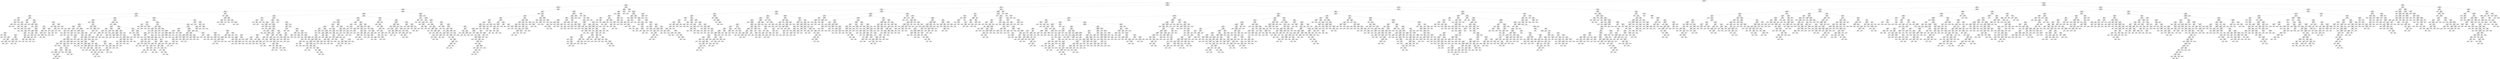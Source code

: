 digraph Tree {
node [shape=box] ;
0 [label="X[2] <= 110.5\ngini = 0.748\nsamples = 5253\nvalue = [1501, 1183, 1352, 1217]"] ;
1 [label="X[1] <= 5.5\ngini = 0.734\nsamples = 3442\nvalue = [891, 1048, 1007, 496]"] ;
0 -> 1 [labeldistance=2.5, labelangle=45, headlabel="True"] ;
2 [label="X[8] <= 0.5\ngini = 0.702\nsamples = 1460\nvalue = [320, 599, 387, 154]"] ;
1 -> 2 ;
3 [label="X[0] <= 11750000.0\ngini = 0.716\nsamples = 1272\nvalue = [307, 476, 342, 147]"] ;
2 -> 3 ;
4 [label="X[1] <= 2.066\ngini = 0.728\nsamples = 1031\nvalue = [269, 351, 271, 140]"] ;
3 -> 4 ;
5 [label="X[9] <= 0.5\ngini = 0.707\nsamples = 553\nvalue = [120, 225, 142, 66]"] ;
4 -> 5 ;
6 [label="X[0] <= 246500.0\ngini = 0.714\nsamples = 522\nvalue = [118, 204, 135, 65]"] ;
5 -> 6 ;
7 [label="X[1] <= 0.122\ngini = 0.73\nsamples = 116\nvalue = [30, 41, 18, 27]"] ;
6 -> 7 ;
8 [label="X[2] <= 27.5\ngini = 0.417\nsamples = 12\nvalue = [1, 9, 1, 1]"] ;
7 -> 8 ;
9 [label="gini = 0.0\nsamples = 1\nvalue = [0, 0, 0, 1]"] ;
8 -> 9 ;
10 [label="X[3] <= 0.5\ngini = 0.314\nsamples = 11\nvalue = [1, 9, 1, 0]"] ;
8 -> 10 ;
11 [label="X[2] <= 77.5\ngini = 0.18\nsamples = 10\nvalue = [0, 9, 1, 0]"] ;
10 -> 11 ;
12 [label="X[1] <= 0.065\ngini = 0.5\nsamples = 2\nvalue = [0, 1, 1, 0]"] ;
11 -> 12 ;
13 [label="gini = 0.0\nsamples = 1\nvalue = [0, 1, 0, 0]"] ;
12 -> 13 ;
14 [label="gini = 0.0\nsamples = 1\nvalue = [0, 0, 1, 0]"] ;
12 -> 14 ;
15 [label="gini = 0.0\nsamples = 8\nvalue = [0, 8, 0, 0]"] ;
11 -> 15 ;
16 [label="gini = 0.0\nsamples = 1\nvalue = [1, 0, 0, 0]"] ;
10 -> 16 ;
17 [label="X[0] <= 163.0\ngini = 0.738\nsamples = 104\nvalue = [29, 32, 17, 26]"] ;
7 -> 17 ;
18 [label="X[1] <= 1.108\ngini = 0.592\nsamples = 13\nvalue = [2, 7, 4, 0]"] ;
17 -> 18 ;
19 [label="X[2] <= 77.5\ngini = 0.37\nsamples = 9\nvalue = [1, 7, 1, 0]"] ;
18 -> 19 ;
20 [label="gini = 0.0\nsamples = 1\nvalue = [0, 0, 1, 0]"] ;
19 -> 20 ;
21 [label="X[1] <= 0.454\ngini = 0.219\nsamples = 8\nvalue = [1, 7, 0, 0]"] ;
19 -> 21 ;
22 [label="X[1] <= 0.293\ngini = 0.5\nsamples = 2\nvalue = [1, 1, 0, 0]"] ;
21 -> 22 ;
23 [label="gini = 0.0\nsamples = 1\nvalue = [0, 1, 0, 0]"] ;
22 -> 23 ;
24 [label="gini = 0.0\nsamples = 1\nvalue = [1, 0, 0, 0]"] ;
22 -> 24 ;
25 [label="gini = 0.0\nsamples = 6\nvalue = [0, 6, 0, 0]"] ;
21 -> 25 ;
26 [label="X[3] <= 0.5\ngini = 0.375\nsamples = 4\nvalue = [1, 0, 3, 0]"] ;
18 -> 26 ;
27 [label="gini = 0.0\nsamples = 3\nvalue = [0, 0, 3, 0]"] ;
26 -> 27 ;
28 [label="gini = 0.0\nsamples = 1\nvalue = [1, 0, 0, 0]"] ;
26 -> 28 ;
29 [label="X[3] <= 0.5\ngini = 0.734\nsamples = 91\nvalue = [27, 25, 13, 26]"] ;
17 -> 29 ;
30 [label="X[2] <= 68.0\ngini = 0.731\nsamples = 78\nvalue = [25, 17, 12, 24]"] ;
29 -> 30 ;
31 [label="X[0] <= 208500.0\ngini = 0.5\nsamples = 6\nvalue = [0, 4, 1, 1]"] ;
30 -> 31 ;
32 [label="X[2] <= 65.0\ngini = 0.32\nsamples = 5\nvalue = [0, 4, 1, 0]"] ;
31 -> 32 ;
33 [label="X[7] <= 0.5\ngini = 0.5\nsamples = 2\nvalue = [0, 1, 1, 0]"] ;
32 -> 33 ;
34 [label="gini = 0.0\nsamples = 1\nvalue = [0, 0, 1, 0]"] ;
33 -> 34 ;
35 [label="gini = 0.0\nsamples = 1\nvalue = [0, 1, 0, 0]"] ;
33 -> 35 ;
36 [label="gini = 0.0\nsamples = 3\nvalue = [0, 3, 0, 0]"] ;
32 -> 36 ;
37 [label="gini = 0.0\nsamples = 1\nvalue = [0, 0, 0, 1]"] ;
31 -> 37 ;
38 [label="X[2] <= 97.0\ngini = 0.721\nsamples = 72\nvalue = [25, 13, 11, 23]"] ;
30 -> 38 ;
39 [label="X[1] <= 1.154\ngini = 0.694\nsamples = 58\nvalue = [24, 7, 9, 18]"] ;
38 -> 39 ;
40 [label="X[6] <= 0.5\ngini = 0.687\nsamples = 37\nvalue = [11, 4, 6, 16]"] ;
39 -> 40 ;
41 [label="X[2] <= 79.0\ngini = 0.678\nsamples = 34\nvalue = [8, 4, 6, 16]"] ;
40 -> 41 ;
42 [label="X[0] <= 254.0\ngini = 0.444\nsamples = 6\nvalue = [4, 0, 0, 2]"] ;
41 -> 42 ;
43 [label="gini = 0.0\nsamples = 1\nvalue = [0, 0, 0, 1]"] ;
42 -> 43 ;
44 [label="X[1] <= 0.333\ngini = 0.32\nsamples = 5\nvalue = [4, 0, 0, 1]"] ;
42 -> 44 ;
45 [label="gini = 0.0\nsamples = 1\nvalue = [0, 0, 0, 1]"] ;
44 -> 45 ;
46 [label="gini = 0.0\nsamples = 4\nvalue = [4, 0, 0, 0]"] ;
44 -> 46 ;
47 [label="X[0] <= 21777.0\ngini = 0.663\nsamples = 28\nvalue = [4, 4, 6, 14]"] ;
41 -> 47 ;
48 [label="X[1] <= 0.634\ngini = 0.72\nsamples = 15\nvalue = [2, 3, 5, 5]"] ;
47 -> 48 ;
49 [label="X[0] <= 475.0\ngini = 0.611\nsamples = 6\nvalue = [1, 2, 0, 3]"] ;
48 -> 49 ;
50 [label="gini = 0.0\nsamples = 1\nvalue = [1, 0, 0, 0]"] ;
49 -> 50 ;
51 [label="X[1] <= 0.494\ngini = 0.48\nsamples = 5\nvalue = [0, 2, 0, 3]"] ;
49 -> 51 ;
52 [label="gini = 0.0\nsamples = 2\nvalue = [0, 0, 0, 2]"] ;
51 -> 52 ;
53 [label="X[2] <= 90.5\ngini = 0.444\nsamples = 3\nvalue = [0, 2, 0, 1]"] ;
51 -> 53 ;
54 [label="gini = 0.0\nsamples = 2\nvalue = [0, 2, 0, 0]"] ;
53 -> 54 ;
55 [label="gini = 0.0\nsamples = 1\nvalue = [0, 0, 0, 1]"] ;
53 -> 55 ;
56 [label="X[0] <= 1393.0\ngini = 0.617\nsamples = 9\nvalue = [1, 1, 5, 2]"] ;
48 -> 56 ;
57 [label="X[7] <= 0.5\ngini = 0.625\nsamples = 4\nvalue = [0, 1, 1, 2]"] ;
56 -> 57 ;
58 [label="gini = 0.0\nsamples = 2\nvalue = [0, 0, 0, 2]"] ;
57 -> 58 ;
59 [label="X[0] <= 505.0\ngini = 0.5\nsamples = 2\nvalue = [0, 1, 1, 0]"] ;
57 -> 59 ;
60 [label="gini = 0.0\nsamples = 1\nvalue = [0, 0, 1, 0]"] ;
59 -> 60 ;
61 [label="gini = 0.0\nsamples = 1\nvalue = [0, 1, 0, 0]"] ;
59 -> 61 ;
62 [label="X[0] <= 17000.0\ngini = 0.32\nsamples = 5\nvalue = [1, 0, 4, 0]"] ;
56 -> 62 ;
63 [label="gini = 0.0\nsamples = 4\nvalue = [0, 0, 4, 0]"] ;
62 -> 63 ;
64 [label="gini = 0.0\nsamples = 1\nvalue = [1, 0, 0, 0]"] ;
62 -> 64 ;
65 [label="X[7] <= 0.5\ngini = 0.485\nsamples = 13\nvalue = [2, 1, 1, 9]"] ;
47 -> 65 ;
66 [label="X[1] <= 0.695\ngini = 0.625\nsamples = 4\nvalue = [2, 0, 1, 1]"] ;
65 -> 66 ;
67 [label="X[2] <= 87.5\ngini = 0.5\nsamples = 2\nvalue = [0, 0, 1, 1]"] ;
66 -> 67 ;
68 [label="gini = 0.0\nsamples = 1\nvalue = [0, 0, 1, 0]"] ;
67 -> 68 ;
69 [label="gini = 0.0\nsamples = 1\nvalue = [0, 0, 0, 1]"] ;
67 -> 69 ;
70 [label="gini = 0.0\nsamples = 2\nvalue = [2, 0, 0, 0]"] ;
66 -> 70 ;
71 [label="X[1] <= 0.356\ngini = 0.198\nsamples = 9\nvalue = [0, 1, 0, 8]"] ;
65 -> 71 ;
72 [label="X[1] <= 0.189\ngini = 0.5\nsamples = 2\nvalue = [0, 1, 0, 1]"] ;
71 -> 72 ;
73 [label="gini = 0.0\nsamples = 1\nvalue = [0, 0, 0, 1]"] ;
72 -> 73 ;
74 [label="gini = 0.0\nsamples = 1\nvalue = [0, 1, 0, 0]"] ;
72 -> 74 ;
75 [label="gini = 0.0\nsamples = 7\nvalue = [0, 0, 0, 7]"] ;
71 -> 75 ;
76 [label="gini = 0.0\nsamples = 3\nvalue = [3, 0, 0, 0]"] ;
40 -> 76 ;
77 [label="X[0] <= 70500.0\ngini = 0.567\nsamples = 21\nvalue = [13, 3, 3, 2]"] ;
39 -> 77 ;
78 [label="X[0] <= 655.5\ngini = 0.298\nsamples = 11\nvalue = [9, 0, 0, 2]"] ;
77 -> 78 ;
79 [label="gini = 0.0\nsamples = 1\nvalue = [0, 0, 0, 1]"] ;
78 -> 79 ;
80 [label="X[2] <= 91.0\ngini = 0.18\nsamples = 10\nvalue = [9, 0, 0, 1]"] ;
78 -> 80 ;
81 [label="gini = 0.0\nsamples = 7\nvalue = [7, 0, 0, 0]"] ;
80 -> 81 ;
82 [label="X[1] <= 1.462\ngini = 0.444\nsamples = 3\nvalue = [2, 0, 0, 1]"] ;
80 -> 82 ;
83 [label="gini = 0.0\nsamples = 1\nvalue = [0, 0, 0, 1]"] ;
82 -> 83 ;
84 [label="gini = 0.0\nsamples = 2\nvalue = [2, 0, 0, 0]"] ;
82 -> 84 ;
85 [label="X[0] <= 143000.0\ngini = 0.66\nsamples = 10\nvalue = [4, 3, 3, 0]"] ;
77 -> 85 ;
86 [label="X[1] <= 1.391\ngini = 0.375\nsamples = 4\nvalue = [0, 3, 1, 0]"] ;
85 -> 86 ;
87 [label="gini = 0.0\nsamples = 1\nvalue = [0, 0, 1, 0]"] ;
86 -> 87 ;
88 [label="gini = 0.0\nsamples = 3\nvalue = [0, 3, 0, 0]"] ;
86 -> 88 ;
89 [label="X[0] <= 180000.0\ngini = 0.444\nsamples = 6\nvalue = [4, 0, 2, 0]"] ;
85 -> 89 ;
90 [label="X[0] <= 148500.0\ngini = 0.444\nsamples = 3\nvalue = [1, 0, 2, 0]"] ;
89 -> 90 ;
91 [label="gini = 0.0\nsamples = 1\nvalue = [1, 0, 0, 0]"] ;
90 -> 91 ;
92 [label="gini = 0.0\nsamples = 2\nvalue = [0, 0, 2, 0]"] ;
90 -> 92 ;
93 [label="gini = 0.0\nsamples = 3\nvalue = [3, 0, 0, 0]"] ;
89 -> 93 ;
94 [label="X[1] <= 0.672\ngini = 0.663\nsamples = 14\nvalue = [1, 6, 2, 5]"] ;
38 -> 94 ;
95 [label="X[0] <= 165000.0\ngini = 0.449\nsamples = 7\nvalue = [1, 5, 1, 0]"] ;
94 -> 95 ;
96 [label="X[2] <= 107.5\ngini = 0.278\nsamples = 6\nvalue = [1, 5, 0, 0]"] ;
95 -> 96 ;
97 [label="gini = 0.0\nsamples = 4\nvalue = [0, 4, 0, 0]"] ;
96 -> 97 ;
98 [label="X[1] <= 0.24\ngini = 0.5\nsamples = 2\nvalue = [1, 1, 0, 0]"] ;
96 -> 98 ;
99 [label="gini = 0.0\nsamples = 1\nvalue = [0, 1, 0, 0]"] ;
98 -> 99 ;
100 [label="gini = 0.0\nsamples = 1\nvalue = [1, 0, 0, 0]"] ;
98 -> 100 ;
101 [label="gini = 0.0\nsamples = 1\nvalue = [0, 0, 1, 0]"] ;
95 -> 101 ;
102 [label="X[7] <= 0.5\ngini = 0.449\nsamples = 7\nvalue = [0, 1, 1, 5]"] ;
94 -> 102 ;
103 [label="gini = 0.0\nsamples = 5\nvalue = [0, 0, 0, 5]"] ;
102 -> 103 ;
104 [label="X[2] <= 107.0\ngini = 0.5\nsamples = 2\nvalue = [0, 1, 1, 0]"] ;
102 -> 104 ;
105 [label="gini = 0.0\nsamples = 1\nvalue = [0, 1, 0, 0]"] ;
104 -> 105 ;
106 [label="gini = 0.0\nsamples = 1\nvalue = [0, 0, 1, 0]"] ;
104 -> 106 ;
107 [label="X[1] <= 0.824\ngini = 0.568\nsamples = 13\nvalue = [2, 8, 1, 2]"] ;
29 -> 107 ;
108 [label="X[0] <= 11150.0\ngini = 0.72\nsamples = 5\nvalue = [2, 1, 1, 1]"] ;
107 -> 108 ;
109 [label="gini = 0.0\nsamples = 1\nvalue = [0, 0, 1, 0]"] ;
108 -> 109 ;
110 [label="X[0] <= 184797.5\ngini = 0.625\nsamples = 4\nvalue = [2, 1, 0, 1]"] ;
108 -> 110 ;
111 [label="X[2] <= 52.0\ngini = 0.444\nsamples = 3\nvalue = [2, 1, 0, 0]"] ;
110 -> 111 ;
112 [label="gini = 0.0\nsamples = 1\nvalue = [0, 1, 0, 0]"] ;
111 -> 112 ;
113 [label="gini = 0.0\nsamples = 2\nvalue = [2, 0, 0, 0]"] ;
111 -> 113 ;
114 [label="gini = 0.0\nsamples = 1\nvalue = [0, 0, 0, 1]"] ;
110 -> 114 ;
115 [label="X[0] <= 195525.5\ngini = 0.219\nsamples = 8\nvalue = [0, 7, 0, 1]"] ;
107 -> 115 ;
116 [label="gini = 0.0\nsamples = 6\nvalue = [0, 6, 0, 0]"] ;
115 -> 116 ;
117 [label="X[1] <= 1.841\ngini = 0.5\nsamples = 2\nvalue = [0, 1, 0, 1]"] ;
115 -> 117 ;
118 [label="gini = 0.0\nsamples = 1\nvalue = [0, 1, 0, 0]"] ;
117 -> 118 ;
119 [label="gini = 0.0\nsamples = 1\nvalue = [0, 0, 0, 1]"] ;
117 -> 119 ;
120 [label="X[2] <= 99.5\ngini = 0.7\nsamples = 406\nvalue = [88, 163, 117, 38]"] ;
6 -> 120 ;
121 [label="X[7] <= 0.5\ngini = 0.679\nsamples = 274\nvalue = [49, 121, 81, 23]"] ;
120 -> 121 ;
122 [label="X[2] <= 69.5\ngini = 0.613\nsamples = 160\nvalue = [19, 83, 51, 7]"] ;
121 -> 122 ;
123 [label="gini = 0.0\nsamples = 3\nvalue = [3, 0, 0, 0]"] ;
122 -> 123 ;
124 [label="X[2] <= 98.5\ngini = 0.603\nsamples = 157\nvalue = [16, 83, 51, 7]"] ;
122 -> 124 ;
125 [label="X[0] <= 497500.0\ngini = 0.592\nsamples = 148\nvalue = [15, 81, 46, 6]"] ;
124 -> 125 ;
126 [label="X[0] <= 337500.0\ngini = 0.602\nsamples = 14\nvalue = [0, 5, 7, 2]"] ;
125 -> 126 ;
127 [label="X[2] <= 86.5\ngini = 0.571\nsamples = 7\nvalue = [0, 4, 2, 1]"] ;
126 -> 127 ;
128 [label="X[1] <= 0.387\ngini = 0.625\nsamples = 4\nvalue = [0, 1, 2, 1]"] ;
127 -> 128 ;
129 [label="gini = 0.0\nsamples = 1\nvalue = [0, 0, 0, 1]"] ;
128 -> 129 ;
130 [label="X[2] <= 70.5\ngini = 0.444\nsamples = 3\nvalue = [0, 1, 2, 0]"] ;
128 -> 130 ;
131 [label="gini = 0.0\nsamples = 1\nvalue = [0, 1, 0, 0]"] ;
130 -> 131 ;
132 [label="gini = 0.0\nsamples = 2\nvalue = [0, 0, 2, 0]"] ;
130 -> 132 ;
133 [label="gini = 0.0\nsamples = 3\nvalue = [0, 3, 0, 0]"] ;
127 -> 133 ;
134 [label="X[1] <= 1.43\ngini = 0.449\nsamples = 7\nvalue = [0, 1, 5, 1]"] ;
126 -> 134 ;
135 [label="X[2] <= 91.0\ngini = 0.278\nsamples = 6\nvalue = [0, 1, 5, 0]"] ;
134 -> 135 ;
136 [label="gini = 0.0\nsamples = 4\nvalue = [0, 0, 4, 0]"] ;
135 -> 136 ;
137 [label="X[1] <= 0.606\ngini = 0.5\nsamples = 2\nvalue = [0, 1, 1, 0]"] ;
135 -> 137 ;
138 [label="gini = 0.0\nsamples = 1\nvalue = [0, 1, 0, 0]"] ;
137 -> 138 ;
139 [label="gini = 0.0\nsamples = 1\nvalue = [0, 0, 1, 0]"] ;
137 -> 139 ;
140 [label="gini = 0.0\nsamples = 1\nvalue = [0, 0, 0, 1]"] ;
134 -> 140 ;
141 [label="X[1] <= 0.272\ngini = 0.58\nsamples = 134\nvalue = [15, 76, 39, 4]"] ;
125 -> 141 ;
142 [label="gini = 0.0\nsamples = 6\nvalue = [0, 6, 0, 0]"] ;
141 -> 142 ;
143 [label="X[1] <= 0.296\ngini = 0.593\nsamples = 128\nvalue = [15, 70, 39, 4]"] ;
141 -> 143 ;
144 [label="X[0] <= 550000.0\ngini = 0.444\nsamples = 3\nvalue = [1, 0, 2, 0]"] ;
143 -> 144 ;
145 [label="gini = 0.0\nsamples = 1\nvalue = [1, 0, 0, 0]"] ;
144 -> 145 ;
146 [label="gini = 0.0\nsamples = 2\nvalue = [0, 0, 2, 0]"] ;
144 -> 146 ;
147 [label="X[4] <= 0.5\ngini = 0.585\nsamples = 125\nvalue = [14, 70, 37, 4]"] ;
143 -> 147 ;
148 [label="X[1] <= 1.048\ngini = 0.576\nsamples = 118\nvalue = [13, 66, 37, 2]"] ;
147 -> 148 ;
149 [label="X[1] <= 0.967\ngini = 0.553\nsamples = 46\nvalue = [3, 24, 19, 0]"] ;
148 -> 149 ;
150 [label="X[2] <= 84.5\ngini = 0.508\nsamples = 39\nvalue = [2, 24, 13, 0]"] ;
149 -> 150 ;
151 [label="X[2] <= 83.0\ngini = 0.469\nsamples = 8\nvalue = [0, 3, 5, 0]"] ;
150 -> 151 ;
152 [label="X[1] <= 0.653\ngini = 0.48\nsamples = 5\nvalue = [0, 3, 2, 0]"] ;
151 -> 152 ;
153 [label="X[1] <= 0.414\ngini = 0.444\nsamples = 3\nvalue = [0, 1, 2, 0]"] ;
152 -> 153 ;
154 [label="gini = 0.0\nsamples = 1\nvalue = [0, 1, 0, 0]"] ;
153 -> 154 ;
155 [label="gini = 0.0\nsamples = 2\nvalue = [0, 0, 2, 0]"] ;
153 -> 155 ;
156 [label="gini = 0.0\nsamples = 2\nvalue = [0, 2, 0, 0]"] ;
152 -> 156 ;
157 [label="gini = 0.0\nsamples = 3\nvalue = [0, 0, 3, 0]"] ;
151 -> 157 ;
158 [label="X[0] <= 5900000.0\ngini = 0.47\nsamples = 31\nvalue = [2, 21, 8, 0]"] ;
150 -> 158 ;
159 [label="X[1] <= 0.805\ngini = 0.439\nsamples = 28\nvalue = [2, 20, 6, 0]"] ;
158 -> 159 ;
160 [label="X[1] <= 0.785\ngini = 0.499\nsamples = 23\nvalue = [2, 15, 6, 0]"] ;
159 -> 160 ;
161 [label="X[5] <= 0.5\ngini = 0.459\nsamples = 22\nvalue = [1, 15, 6, 0]"] ;
160 -> 161 ;
162 [label="X[1] <= 0.666\ngini = 0.58\nsamples = 10\nvalue = [1, 5, 4, 0]"] ;
161 -> 162 ;
163 [label="X[2] <= 92.5\ngini = 0.408\nsamples = 7\nvalue = [0, 5, 2, 0]"] ;
162 -> 163 ;
164 [label="gini = 0.0\nsamples = 3\nvalue = [0, 3, 0, 0]"] ;
163 -> 164 ;
165 [label="X[0] <= 1000000.0\ngini = 0.5\nsamples = 4\nvalue = [0, 2, 2, 0]"] ;
163 -> 165 ;
166 [label="gini = 0.0\nsamples = 1\nvalue = [0, 0, 1, 0]"] ;
165 -> 166 ;
167 [label="X[2] <= 95.5\ngini = 0.444\nsamples = 3\nvalue = [0, 2, 1, 0]"] ;
165 -> 167 ;
168 [label="X[0] <= 3050000.0\ngini = 0.5\nsamples = 2\nvalue = [0, 1, 1, 0]"] ;
167 -> 168 ;
169 [label="gini = 0.0\nsamples = 1\nvalue = [0, 0, 1, 0]"] ;
168 -> 169 ;
170 [label="gini = 0.0\nsamples = 1\nvalue = [0, 1, 0, 0]"] ;
168 -> 170 ;
171 [label="gini = 0.0\nsamples = 1\nvalue = [0, 1, 0, 0]"] ;
167 -> 171 ;
172 [label="X[0] <= 2275000.0\ngini = 0.444\nsamples = 3\nvalue = [1, 0, 2, 0]"] ;
162 -> 172 ;
173 [label="gini = 0.0\nsamples = 1\nvalue = [1, 0, 0, 0]"] ;
172 -> 173 ;
174 [label="gini = 0.0\nsamples = 2\nvalue = [0, 0, 2, 0]"] ;
172 -> 174 ;
175 [label="X[1] <= 0.505\ngini = 0.278\nsamples = 12\nvalue = [0, 10, 2, 0]"] ;
161 -> 175 ;
176 [label="X[1] <= 0.381\ngini = 0.444\nsamples = 6\nvalue = [0, 4, 2, 0]"] ;
175 -> 176 ;
177 [label="gini = 0.0\nsamples = 3\nvalue = [0, 3, 0, 0]"] ;
176 -> 177 ;
178 [label="X[0] <= 3485000.0\ngini = 0.444\nsamples = 3\nvalue = [0, 1, 2, 0]"] ;
176 -> 178 ;
179 [label="gini = 0.0\nsamples = 2\nvalue = [0, 0, 2, 0]"] ;
178 -> 179 ;
180 [label="gini = 0.0\nsamples = 1\nvalue = [0, 1, 0, 0]"] ;
178 -> 180 ;
181 [label="gini = 0.0\nsamples = 6\nvalue = [0, 6, 0, 0]"] ;
175 -> 181 ;
182 [label="gini = 0.0\nsamples = 1\nvalue = [1, 0, 0, 0]"] ;
160 -> 182 ;
183 [label="gini = 0.0\nsamples = 5\nvalue = [0, 5, 0, 0]"] ;
159 -> 183 ;
184 [label="X[2] <= 95.0\ngini = 0.444\nsamples = 3\nvalue = [0, 1, 2, 0]"] ;
158 -> 184 ;
185 [label="gini = 0.0\nsamples = 2\nvalue = [0, 0, 2, 0]"] ;
184 -> 185 ;
186 [label="gini = 0.0\nsamples = 1\nvalue = [0, 1, 0, 0]"] ;
184 -> 186 ;
187 [label="X[0] <= 7001156.5\ngini = 0.245\nsamples = 7\nvalue = [1, 0, 6, 0]"] ;
149 -> 187 ;
188 [label="gini = 0.0\nsamples = 6\nvalue = [0, 0, 6, 0]"] ;
187 -> 188 ;
189 [label="gini = 0.0\nsamples = 1\nvalue = [1, 0, 0, 0]"] ;
187 -> 189 ;
190 [label="X[2] <= 84.5\ngini = 0.577\nsamples = 72\nvalue = [10, 42, 18, 2]"] ;
148 -> 190 ;
191 [label="X[2] <= 80.5\ngini = 0.18\nsamples = 10\nvalue = [0, 9, 1, 0]"] ;
190 -> 191 ;
192 [label="X[1] <= 1.356\ngini = 0.5\nsamples = 2\nvalue = [0, 1, 1, 0]"] ;
191 -> 192 ;
193 [label="gini = 0.0\nsamples = 1\nvalue = [0, 1, 0, 0]"] ;
192 -> 193 ;
194 [label="gini = 0.0\nsamples = 1\nvalue = [0, 0, 1, 0]"] ;
192 -> 194 ;
195 [label="gini = 0.0\nsamples = 8\nvalue = [0, 8, 0, 0]"] ;
191 -> 195 ;
196 [label="X[0] <= 2500000.0\ngini = 0.614\nsamples = 62\nvalue = [10, 33, 17, 2]"] ;
190 -> 196 ;
197 [label="X[1] <= 1.457\ngini = 0.656\nsamples = 28\nvalue = [7, 10, 11, 0]"] ;
196 -> 197 ;
198 [label="X[1] <= 1.323\ngini = 0.408\nsamples = 7\nvalue = [2, 0, 5, 0]"] ;
197 -> 198 ;
199 [label="X[2] <= 94.5\ngini = 0.444\nsamples = 3\nvalue = [2, 0, 1, 0]"] ;
198 -> 199 ;
200 [label="gini = 0.0\nsamples = 2\nvalue = [2, 0, 0, 0]"] ;
199 -> 200 ;
201 [label="gini = 0.0\nsamples = 1\nvalue = [0, 0, 1, 0]"] ;
199 -> 201 ;
202 [label="gini = 0.0\nsamples = 4\nvalue = [0, 0, 4, 0]"] ;
198 -> 202 ;
203 [label="X[1] <= 1.767\ngini = 0.635\nsamples = 21\nvalue = [5, 10, 6, 0]"] ;
197 -> 203 ;
204 [label="X[0] <= 1225000.0\ngini = 0.346\nsamples = 9\nvalue = [0, 7, 2, 0]"] ;
203 -> 204 ;
205 [label="gini = 0.0\nsamples = 6\nvalue = [0, 6, 0, 0]"] ;
204 -> 205 ;
206 [label="X[0] <= 1750000.0\ngini = 0.444\nsamples = 3\nvalue = [0, 1, 2, 0]"] ;
204 -> 206 ;
207 [label="gini = 0.0\nsamples = 2\nvalue = [0, 0, 2, 0]"] ;
206 -> 207 ;
208 [label="gini = 0.0\nsamples = 1\nvalue = [0, 1, 0, 0]"] ;
206 -> 208 ;
209 [label="X[1] <= 2.006\ngini = 0.653\nsamples = 12\nvalue = [5, 3, 4, 0]"] ;
203 -> 209 ;
210 [label="X[0] <= 600000.0\ngini = 0.58\nsamples = 10\nvalue = [5, 1, 4, 0]"] ;
209 -> 210 ;
211 [label="X[2] <= 90.0\ngini = 0.5\nsamples = 2\nvalue = [0, 1, 1, 0]"] ;
210 -> 211 ;
212 [label="gini = 0.0\nsamples = 1\nvalue = [0, 1, 0, 0]"] ;
211 -> 212 ;
213 [label="gini = 0.0\nsamples = 1\nvalue = [0, 0, 1, 0]"] ;
211 -> 213 ;
214 [label="X[2] <= 88.0\ngini = 0.469\nsamples = 8\nvalue = [5, 0, 3, 0]"] ;
210 -> 214 ;
215 [label="gini = 0.0\nsamples = 1\nvalue = [0, 0, 1, 0]"] ;
214 -> 215 ;
216 [label="X[1] <= 1.785\ngini = 0.408\nsamples = 7\nvalue = [5, 0, 2, 0]"] ;
214 -> 216 ;
217 [label="gini = 0.0\nsamples = 1\nvalue = [0, 0, 1, 0]"] ;
216 -> 217 ;
218 [label="X[2] <= 95.0\ngini = 0.278\nsamples = 6\nvalue = [5, 0, 1, 0]"] ;
216 -> 218 ;
219 [label="gini = 0.0\nsamples = 4\nvalue = [4, 0, 0, 0]"] ;
218 -> 219 ;
220 [label="X[2] <= 96.5\ngini = 0.5\nsamples = 2\nvalue = [1, 0, 1, 0]"] ;
218 -> 220 ;
221 [label="gini = 0.0\nsamples = 1\nvalue = [0, 0, 1, 0]"] ;
220 -> 221 ;
222 [label="gini = 0.0\nsamples = 1\nvalue = [1, 0, 0, 0]"] ;
220 -> 222 ;
223 [label="gini = 0.0\nsamples = 2\nvalue = [0, 2, 0, 0]"] ;
209 -> 223 ;
224 [label="X[1] <= 1.583\ngini = 0.5\nsamples = 34\nvalue = [3, 23, 6, 2]"] ;
196 -> 224 ;
225 [label="X[0] <= 7000000.0\ngini = 0.406\nsamples = 16\nvalue = [2, 12, 0, 2]"] ;
224 -> 225 ;
226 [label="gini = 0.0\nsamples = 8\nvalue = [0, 8, 0, 0]"] ;
225 -> 226 ;
227 [label="X[1] <= 1.267\ngini = 0.625\nsamples = 8\nvalue = [2, 4, 0, 2]"] ;
225 -> 227 ;
228 [label="X[0] <= 10350000.0\ngini = 0.64\nsamples = 5\nvalue = [2, 1, 0, 2]"] ;
227 -> 228 ;
229 [label="X[1] <= 1.098\ngini = 0.5\nsamples = 4\nvalue = [2, 0, 0, 2]"] ;
228 -> 229 ;
230 [label="gini = 0.0\nsamples = 1\nvalue = [0, 0, 0, 1]"] ;
229 -> 230 ;
231 [label="X[1] <= 1.19\ngini = 0.444\nsamples = 3\nvalue = [2, 0, 0, 1]"] ;
229 -> 231 ;
232 [label="gini = 0.0\nsamples = 2\nvalue = [2, 0, 0, 0]"] ;
231 -> 232 ;
233 [label="gini = 0.0\nsamples = 1\nvalue = [0, 0, 0, 1]"] ;
231 -> 233 ;
234 [label="gini = 0.0\nsamples = 1\nvalue = [0, 1, 0, 0]"] ;
228 -> 234 ;
235 [label="gini = 0.0\nsamples = 3\nvalue = [0, 3, 0, 0]"] ;
227 -> 235 ;
236 [label="X[0] <= 4750000.0\ngini = 0.512\nsamples = 18\nvalue = [1, 11, 6, 0]"] ;
224 -> 236 ;
237 [label="X[2] <= 88.5\ngini = 0.278\nsamples = 6\nvalue = [1, 5, 0, 0]"] ;
236 -> 237 ;
238 [label="gini = 0.0\nsamples = 1\nvalue = [1, 0, 0, 0]"] ;
237 -> 238 ;
239 [label="gini = 0.0\nsamples = 5\nvalue = [0, 5, 0, 0]"] ;
237 -> 239 ;
240 [label="X[1] <= 1.932\ngini = 0.5\nsamples = 12\nvalue = [0, 6, 6, 0]"] ;
236 -> 240 ;
241 [label="X[2] <= 94.5\ngini = 0.408\nsamples = 7\nvalue = [0, 2, 5, 0]"] ;
240 -> 241 ;
242 [label="X[1] <= 1.667\ngini = 0.5\nsamples = 4\nvalue = [0, 2, 2, 0]"] ;
241 -> 242 ;
243 [label="gini = 0.0\nsamples = 1\nvalue = [0, 0, 1, 0]"] ;
242 -> 243 ;
244 [label="X[0] <= 8850000.0\ngini = 0.444\nsamples = 3\nvalue = [0, 2, 1, 0]"] ;
242 -> 244 ;
245 [label="gini = 0.0\nsamples = 2\nvalue = [0, 2, 0, 0]"] ;
244 -> 245 ;
246 [label="gini = 0.0\nsamples = 1\nvalue = [0, 0, 1, 0]"] ;
244 -> 246 ;
247 [label="gini = 0.0\nsamples = 3\nvalue = [0, 0, 3, 0]"] ;
241 -> 247 ;
248 [label="X[1] <= 2.024\ngini = 0.32\nsamples = 5\nvalue = [0, 4, 1, 0]"] ;
240 -> 248 ;
249 [label="gini = 0.0\nsamples = 4\nvalue = [0, 4, 0, 0]"] ;
248 -> 249 ;
250 [label="gini = 0.0\nsamples = 1\nvalue = [0, 0, 1, 0]"] ;
248 -> 250 ;
251 [label="X[1] <= 1.254\ngini = 0.571\nsamples = 7\nvalue = [1, 4, 0, 2]"] ;
147 -> 251 ;
252 [label="gini = 0.0\nsamples = 3\nvalue = [0, 3, 0, 0]"] ;
251 -> 252 ;
253 [label="X[1] <= 1.494\ngini = 0.625\nsamples = 4\nvalue = [1, 1, 0, 2]"] ;
251 -> 253 ;
254 [label="gini = 0.0\nsamples = 1\nvalue = [1, 0, 0, 0]"] ;
253 -> 254 ;
255 [label="X[0] <= 8500000.0\ngini = 0.444\nsamples = 3\nvalue = [0, 1, 0, 2]"] ;
253 -> 255 ;
256 [label="gini = 0.0\nsamples = 2\nvalue = [0, 0, 0, 2]"] ;
255 -> 256 ;
257 [label="gini = 0.0\nsamples = 1\nvalue = [0, 1, 0, 0]"] ;
255 -> 257 ;
258 [label="X[1] <= 0.158\ngini = 0.617\nsamples = 9\nvalue = [1, 2, 5, 1]"] ;
124 -> 258 ;
259 [label="X[0] <= 1250000.0\ngini = 0.5\nsamples = 2\nvalue = [0, 1, 0, 1]"] ;
258 -> 259 ;
260 [label="gini = 0.0\nsamples = 1\nvalue = [0, 1, 0, 0]"] ;
259 -> 260 ;
261 [label="gini = 0.0\nsamples = 1\nvalue = [0, 0, 0, 1]"] ;
259 -> 261 ;
262 [label="X[0] <= 4900000.0\ngini = 0.449\nsamples = 7\nvalue = [1, 1, 5, 0]"] ;
258 -> 262 ;
263 [label="X[0] <= 3450000.0\ngini = 0.278\nsamples = 6\nvalue = [1, 0, 5, 0]"] ;
262 -> 263 ;
264 [label="X[1] <= 1.348\ngini = 0.5\nsamples = 2\nvalue = [1, 0, 1, 0]"] ;
263 -> 264 ;
265 [label="gini = 0.0\nsamples = 1\nvalue = [1, 0, 0, 0]"] ;
264 -> 265 ;
266 [label="gini = 0.0\nsamples = 1\nvalue = [0, 0, 1, 0]"] ;
264 -> 266 ;
267 [label="gini = 0.0\nsamples = 4\nvalue = [0, 0, 4, 0]"] ;
263 -> 267 ;
268 [label="gini = 0.0\nsamples = 1\nvalue = [0, 1, 0, 0]"] ;
262 -> 268 ;
269 [label="X[1] <= 1.864\ngini = 0.731\nsamples = 114\nvalue = [30, 38, 30, 16]"] ;
121 -> 269 ;
270 [label="X[1] <= 0.072\ngini = 0.729\nsamples = 109\nvalue = [25, 38, 30, 16]"] ;
269 -> 270 ;
271 [label="gini = 0.0\nsamples = 3\nvalue = [0, 0, 3, 0]"] ;
270 -> 271 ;
272 [label="X[1] <= 0.298\ngini = 0.728\nsamples = 106\nvalue = [25, 38, 27, 16]"] ;
270 -> 272 ;
273 [label="X[1] <= 0.174\ngini = 0.586\nsamples = 16\nvalue = [0, 9, 3, 4]"] ;
272 -> 273 ;
274 [label="X[1] <= 0.138\ngini = 0.656\nsamples = 8\nvalue = [0, 3, 3, 2]"] ;
273 -> 274 ;
275 [label="X[1] <= 0.114\ngini = 0.611\nsamples = 6\nvalue = [0, 3, 1, 2]"] ;
274 -> 275 ;
276 [label="X[0] <= 1250000.0\ngini = 0.625\nsamples = 4\nvalue = [0, 1, 1, 2]"] ;
275 -> 276 ;
277 [label="X[1] <= 0.087\ngini = 0.5\nsamples = 2\nvalue = [0, 1, 1, 0]"] ;
276 -> 277 ;
278 [label="gini = 0.0\nsamples = 1\nvalue = [0, 1, 0, 0]"] ;
277 -> 278 ;
279 [label="gini = 0.0\nsamples = 1\nvalue = [0, 0, 1, 0]"] ;
277 -> 279 ;
280 [label="gini = 0.0\nsamples = 2\nvalue = [0, 0, 0, 2]"] ;
276 -> 280 ;
281 [label="gini = 0.0\nsamples = 2\nvalue = [0, 2, 0, 0]"] ;
275 -> 281 ;
282 [label="gini = 0.0\nsamples = 2\nvalue = [0, 0, 2, 0]"] ;
274 -> 282 ;
283 [label="X[0] <= 541551.5\ngini = 0.375\nsamples = 8\nvalue = [0, 6, 0, 2]"] ;
273 -> 283 ;
284 [label="X[1] <= 0.233\ngini = 0.444\nsamples = 3\nvalue = [0, 1, 0, 2]"] ;
283 -> 284 ;
285 [label="gini = 0.0\nsamples = 2\nvalue = [0, 0, 0, 2]"] ;
284 -> 285 ;
286 [label="gini = 0.0\nsamples = 1\nvalue = [0, 1, 0, 0]"] ;
284 -> 286 ;
287 [label="gini = 0.0\nsamples = 5\nvalue = [0, 5, 0, 0]"] ;
283 -> 287 ;
288 [label="X[2] <= 88.5\ngini = 0.73\nsamples = 90\nvalue = [25, 29, 24, 12]"] ;
272 -> 288 ;
289 [label="X[1] <= 0.662\ngini = 0.697\nsamples = 31\nvalue = [13, 5, 9, 4]"] ;
288 -> 289 ;
290 [label="X[0] <= 1042000.0\ngini = 0.64\nsamples = 10\nvalue = [1, 3, 5, 1]"] ;
289 -> 290 ;
291 [label="X[2] <= 74.5\ngini = 0.375\nsamples = 4\nvalue = [1, 0, 3, 0]"] ;
290 -> 291 ;
292 [label="X[0] <= 420000.0\ngini = 0.5\nsamples = 2\nvalue = [1, 0, 1, 0]"] ;
291 -> 292 ;
293 [label="gini = 0.0\nsamples = 1\nvalue = [0, 0, 1, 0]"] ;
292 -> 293 ;
294 [label="gini = 0.0\nsamples = 1\nvalue = [1, 0, 0, 0]"] ;
292 -> 294 ;
295 [label="gini = 0.0\nsamples = 2\nvalue = [0, 0, 2, 0]"] ;
291 -> 295 ;
296 [label="X[0] <= 2000000.0\ngini = 0.611\nsamples = 6\nvalue = [0, 3, 2, 1]"] ;
290 -> 296 ;
297 [label="X[1] <= 0.461\ngini = 0.444\nsamples = 3\nvalue = [0, 2, 0, 1]"] ;
296 -> 297 ;
298 [label="gini = 0.0\nsamples = 2\nvalue = [0, 2, 0, 0]"] ;
297 -> 298 ;
299 [label="gini = 0.0\nsamples = 1\nvalue = [0, 0, 0, 1]"] ;
297 -> 299 ;
300 [label="X[0] <= 3102550.0\ngini = 0.444\nsamples = 3\nvalue = [0, 1, 2, 0]"] ;
296 -> 300 ;
301 [label="gini = 0.0\nsamples = 2\nvalue = [0, 0, 2, 0]"] ;
300 -> 301 ;
302 [label="gini = 0.0\nsamples = 1\nvalue = [0, 1, 0, 0]"] ;
300 -> 302 ;
303 [label="X[1] <= 1.822\ngini = 0.608\nsamples = 21\nvalue = [12, 2, 4, 3]"] ;
289 -> 303 ;
304 [label="X[2] <= 64.5\ngini = 0.543\nsamples = 19\nvalue = [12, 2, 4, 1]"] ;
303 -> 304 ;
305 [label="gini = 0.0\nsamples = 2\nvalue = [0, 0, 2, 0]"] ;
304 -> 305 ;
306 [label="X[1] <= 1.486\ngini = 0.471\nsamples = 17\nvalue = [12, 2, 2, 1]"] ;
304 -> 306 ;
307 [label="X[0] <= 1937800.0\ngini = 0.367\nsamples = 14\nvalue = [11, 1, 1, 1]"] ;
306 -> 307 ;
308 [label="X[2] <= 86.0\ngini = 0.18\nsamples = 10\nvalue = [9, 0, 0, 1]"] ;
307 -> 308 ;
309 [label="gini = 0.0\nsamples = 6\nvalue = [6, 0, 0, 0]"] ;
308 -> 309 ;
310 [label="X[1] <= 1.192\ngini = 0.375\nsamples = 4\nvalue = [3, 0, 0, 1]"] ;
308 -> 310 ;
311 [label="X[1] <= 1.161\ngini = 0.5\nsamples = 2\nvalue = [1, 0, 0, 1]"] ;
310 -> 311 ;
312 [label="gini = 0.0\nsamples = 1\nvalue = [1, 0, 0, 0]"] ;
311 -> 312 ;
313 [label="gini = 0.0\nsamples = 1\nvalue = [0, 0, 0, 1]"] ;
311 -> 313 ;
314 [label="gini = 0.0\nsamples = 2\nvalue = [2, 0, 0, 0]"] ;
310 -> 314 ;
315 [label="X[0] <= 3350000.0\ngini = 0.625\nsamples = 4\nvalue = [2, 1, 1, 0]"] ;
307 -> 315 ;
316 [label="X[2] <= 82.5\ngini = 0.5\nsamples = 2\nvalue = [0, 1, 1, 0]"] ;
315 -> 316 ;
317 [label="gini = 0.0\nsamples = 1\nvalue = [0, 1, 0, 0]"] ;
316 -> 317 ;
318 [label="gini = 0.0\nsamples = 1\nvalue = [0, 0, 1, 0]"] ;
316 -> 318 ;
319 [label="gini = 0.0\nsamples = 2\nvalue = [2, 0, 0, 0]"] ;
315 -> 319 ;
320 [label="X[2] <= 75.0\ngini = 0.667\nsamples = 3\nvalue = [1, 1, 1, 0]"] ;
306 -> 320 ;
321 [label="gini = 0.0\nsamples = 1\nvalue = [0, 0, 1, 0]"] ;
320 -> 321 ;
322 [label="X[2] <= 82.5\ngini = 0.5\nsamples = 2\nvalue = [1, 1, 0, 0]"] ;
320 -> 322 ;
323 [label="gini = 0.0\nsamples = 1\nvalue = [0, 1, 0, 0]"] ;
322 -> 323 ;
324 [label="gini = 0.0\nsamples = 1\nvalue = [1, 0, 0, 0]"] ;
322 -> 324 ;
325 [label="gini = 0.0\nsamples = 2\nvalue = [0, 0, 0, 2]"] ;
303 -> 325 ;
326 [label="X[1] <= 0.371\ngini = 0.71\nsamples = 59\nvalue = [12, 24, 15, 8]"] ;
288 -> 326 ;
327 [label="X[2] <= 91.5\ngini = 0.375\nsamples = 4\nvalue = [3, 1, 0, 0]"] ;
326 -> 327 ;
328 [label="gini = 0.0\nsamples = 1\nvalue = [0, 1, 0, 0]"] ;
327 -> 328 ;
329 [label="gini = 0.0\nsamples = 3\nvalue = [3, 0, 0, 0]"] ;
327 -> 329 ;
330 [label="X[1] <= 0.528\ngini = 0.703\nsamples = 55\nvalue = [9, 23, 15, 8]"] ;
326 -> 330 ;
331 [label="X[1] <= 0.386\ngini = 0.612\nsamples = 7\nvalue = [1, 1, 4, 1]"] ;
330 -> 331 ;
332 [label="X[2] <= 96.5\ngini = 0.5\nsamples = 2\nvalue = [0, 1, 0, 1]"] ;
331 -> 332 ;
333 [label="gini = 0.0\nsamples = 1\nvalue = [0, 1, 0, 0]"] ;
332 -> 333 ;
334 [label="gini = 0.0\nsamples = 1\nvalue = [0, 0, 0, 1]"] ;
332 -> 334 ;
335 [label="X[0] <= 650500.0\ngini = 0.32\nsamples = 5\nvalue = [1, 0, 4, 0]"] ;
331 -> 335 ;
336 [label="gini = 0.0\nsamples = 1\nvalue = [1, 0, 0, 0]"] ;
335 -> 336 ;
337 [label="gini = 0.0\nsamples = 4\nvalue = [0, 0, 4, 0]"] ;
335 -> 337 ;
338 [label="X[1] <= 1.031\ngini = 0.688\nsamples = 48\nvalue = [8, 22, 11, 7]"] ;
330 -> 338 ;
339 [label="X[0] <= 1750000.0\ngini = 0.516\nsamples = 15\nvalue = [2, 10, 2, 1]"] ;
338 -> 339 ;
340 [label="gini = 0.0\nsamples = 6\nvalue = [0, 6, 0, 0]"] ;
339 -> 340 ;
341 [label="X[0] <= 2600000.0\ngini = 0.691\nsamples = 9\nvalue = [2, 4, 2, 1]"] ;
339 -> 341 ;
342 [label="gini = 0.0\nsamples = 2\nvalue = [2, 0, 0, 0]"] ;
341 -> 342 ;
343 [label="X[1] <= 0.828\ngini = 0.571\nsamples = 7\nvalue = [0, 4, 2, 1]"] ;
341 -> 343 ;
344 [label="X[0] <= 3500000.0\ngini = 0.625\nsamples = 4\nvalue = [0, 1, 2, 1]"] ;
343 -> 344 ;
345 [label="X[1] <= 0.752\ngini = 0.5\nsamples = 2\nvalue = [0, 1, 0, 1]"] ;
344 -> 345 ;
346 [label="gini = 0.0\nsamples = 1\nvalue = [0, 1, 0, 0]"] ;
345 -> 346 ;
347 [label="gini = 0.0\nsamples = 1\nvalue = [0, 0, 0, 1]"] ;
345 -> 347 ;
348 [label="gini = 0.0\nsamples = 2\nvalue = [0, 0, 2, 0]"] ;
344 -> 348 ;
349 [label="gini = 0.0\nsamples = 3\nvalue = [0, 3, 0, 0]"] ;
343 -> 349 ;
350 [label="X[1] <= 1.169\ngini = 0.727\nsamples = 33\nvalue = [6, 12, 9, 6]"] ;
338 -> 350 ;
351 [label="X[2] <= 94.5\ngini = 0.375\nsamples = 4\nvalue = [1, 0, 3, 0]"] ;
350 -> 351 ;
352 [label="gini = 0.0\nsamples = 3\nvalue = [0, 0, 3, 0]"] ;
351 -> 352 ;
353 [label="gini = 0.0\nsamples = 1\nvalue = [1, 0, 0, 0]"] ;
351 -> 353 ;
354 [label="X[2] <= 95.5\ngini = 0.713\nsamples = 29\nvalue = [5, 12, 6, 6]"] ;
350 -> 354 ;
355 [label="X[2] <= 90.5\ngini = 0.609\nsamples = 16\nvalue = [1, 9, 3, 3]"] ;
354 -> 355 ;
356 [label="X[1] <= 1.832\ngini = 0.375\nsamples = 4\nvalue = [0, 3, 0, 1]"] ;
355 -> 356 ;
357 [label="X[0] <= 668500.0\ngini = 0.5\nsamples = 2\nvalue = [0, 1, 0, 1]"] ;
356 -> 357 ;
358 [label="gini = 0.0\nsamples = 1\nvalue = [0, 0, 0, 1]"] ;
357 -> 358 ;
359 [label="gini = 0.0\nsamples = 1\nvalue = [0, 1, 0, 0]"] ;
357 -> 359 ;
360 [label="gini = 0.0\nsamples = 2\nvalue = [0, 2, 0, 0]"] ;
356 -> 360 ;
361 [label="X[1] <= 1.807\ngini = 0.653\nsamples = 12\nvalue = [1, 6, 3, 2]"] ;
355 -> 361 ;
362 [label="X[1] <= 1.629\ngini = 0.628\nsamples = 11\nvalue = [1, 6, 2, 2]"] ;
361 -> 362 ;
363 [label="X[1] <= 1.432\ngini = 0.719\nsamples = 8\nvalue = [1, 3, 2, 2]"] ;
362 -> 363 ;
364 [label="X[2] <= 91.5\ngini = 0.56\nsamples = 5\nvalue = [0, 3, 1, 1]"] ;
363 -> 364 ;
365 [label="X[1] <= 1.231\ngini = 0.5\nsamples = 2\nvalue = [0, 0, 1, 1]"] ;
364 -> 365 ;
366 [label="gini = 0.0\nsamples = 1\nvalue = [0, 0, 1, 0]"] ;
365 -> 366 ;
367 [label="gini = 0.0\nsamples = 1\nvalue = [0, 0, 0, 1]"] ;
365 -> 367 ;
368 [label="gini = 0.0\nsamples = 3\nvalue = [0, 3, 0, 0]"] ;
364 -> 368 ;
369 [label="X[1] <= 1.46\ngini = 0.667\nsamples = 3\nvalue = [1, 0, 1, 1]"] ;
363 -> 369 ;
370 [label="gini = 0.0\nsamples = 1\nvalue = [1, 0, 0, 0]"] ;
369 -> 370 ;
371 [label="X[1] <= 1.537\ngini = 0.5\nsamples = 2\nvalue = [0, 0, 1, 1]"] ;
369 -> 371 ;
372 [label="gini = 0.0\nsamples = 1\nvalue = [0, 0, 1, 0]"] ;
371 -> 372 ;
373 [label="gini = 0.0\nsamples = 1\nvalue = [0, 0, 0, 1]"] ;
371 -> 373 ;
374 [label="gini = 0.0\nsamples = 3\nvalue = [0, 3, 0, 0]"] ;
362 -> 374 ;
375 [label="gini = 0.0\nsamples = 1\nvalue = [0, 0, 1, 0]"] ;
361 -> 375 ;
376 [label="X[2] <= 97.5\ngini = 0.746\nsamples = 13\nvalue = [4, 3, 3, 3]"] ;
354 -> 376 ;
377 [label="X[0] <= 7500000.0\ngini = 0.642\nsamples = 9\nvalue = [4, 0, 2, 3]"] ;
376 -> 377 ;
378 [label="X[1] <= 1.53\ngini = 0.594\nsamples = 8\nvalue = [4, 0, 1, 3]"] ;
377 -> 378 ;
379 [label="X[2] <= 96.5\ngini = 0.5\nsamples = 2\nvalue = [0, 0, 1, 1]"] ;
378 -> 379 ;
380 [label="gini = 0.0\nsamples = 1\nvalue = [0, 0, 0, 1]"] ;
379 -> 380 ;
381 [label="gini = 0.0\nsamples = 1\nvalue = [0, 0, 1, 0]"] ;
379 -> 381 ;
382 [label="X[0] <= 3450000.0\ngini = 0.444\nsamples = 6\nvalue = [4, 0, 0, 2]"] ;
378 -> 382 ;
383 [label="X[1] <= 1.557\ngini = 0.5\nsamples = 4\nvalue = [2, 0, 0, 2]"] ;
382 -> 383 ;
384 [label="gini = 0.0\nsamples = 1\nvalue = [1, 0, 0, 0]"] ;
383 -> 384 ;
385 [label="X[1] <= 1.613\ngini = 0.444\nsamples = 3\nvalue = [1, 0, 0, 2]"] ;
383 -> 385 ;
386 [label="gini = 0.0\nsamples = 1\nvalue = [0, 0, 0, 1]"] ;
385 -> 386 ;
387 [label="X[1] <= 1.712\ngini = 0.5\nsamples = 2\nvalue = [1, 0, 0, 1]"] ;
385 -> 387 ;
388 [label="gini = 0.0\nsamples = 1\nvalue = [1, 0, 0, 0]"] ;
387 -> 388 ;
389 [label="gini = 0.0\nsamples = 1\nvalue = [0, 0, 0, 1]"] ;
387 -> 389 ;
390 [label="gini = 0.0\nsamples = 2\nvalue = [2, 0, 0, 0]"] ;
382 -> 390 ;
391 [label="gini = 0.0\nsamples = 1\nvalue = [0, 0, 1, 0]"] ;
377 -> 391 ;
392 [label="X[1] <= 1.607\ngini = 0.375\nsamples = 4\nvalue = [0, 3, 1, 0]"] ;
376 -> 392 ;
393 [label="gini = 0.0\nsamples = 2\nvalue = [0, 2, 0, 0]"] ;
392 -> 393 ;
394 [label="X[2] <= 98.5\ngini = 0.5\nsamples = 2\nvalue = [0, 1, 1, 0]"] ;
392 -> 394 ;
395 [label="gini = 0.0\nsamples = 1\nvalue = [0, 0, 1, 0]"] ;
394 -> 395 ;
396 [label="gini = 0.0\nsamples = 1\nvalue = [0, 1, 0, 0]"] ;
394 -> 396 ;
397 [label="gini = 0.0\nsamples = 5\nvalue = [5, 0, 0, 0]"] ;
269 -> 397 ;
398 [label="X[0] <= 8250000.0\ngini = 0.724\nsamples = 132\nvalue = [39, 42, 36, 15]"] ;
120 -> 398 ;
399 [label="X[1] <= 0.365\ngini = 0.72\nsamples = 122\nvalue = [33, 41, 35, 13]"] ;
398 -> 399 ;
400 [label="X[1] <= 0.189\ngini = 0.571\nsamples = 14\nvalue = [2, 8, 4, 0]"] ;
399 -> 400 ;
401 [label="X[7] <= 0.5\ngini = 0.444\nsamples = 6\nvalue = [2, 4, 0, 0]"] ;
400 -> 401 ;
402 [label="gini = 0.0\nsamples = 3\nvalue = [0, 3, 0, 0]"] ;
401 -> 402 ;
403 [label="X[1] <= 0.071\ngini = 0.444\nsamples = 3\nvalue = [2, 1, 0, 0]"] ;
401 -> 403 ;
404 [label="gini = 0.0\nsamples = 1\nvalue = [0, 1, 0, 0]"] ;
403 -> 404 ;
405 [label="gini = 0.0\nsamples = 2\nvalue = [2, 0, 0, 0]"] ;
403 -> 405 ;
406 [label="X[1] <= 0.229\ngini = 0.5\nsamples = 8\nvalue = [0, 4, 4, 0]"] ;
400 -> 406 ;
407 [label="gini = 0.0\nsamples = 3\nvalue = [0, 0, 3, 0]"] ;
406 -> 407 ;
408 [label="X[0] <= 1975982.0\ngini = 0.32\nsamples = 5\nvalue = [0, 4, 1, 0]"] ;
406 -> 408 ;
409 [label="gini = 0.0\nsamples = 4\nvalue = [0, 4, 0, 0]"] ;
408 -> 409 ;
410 [label="gini = 0.0\nsamples = 1\nvalue = [0, 0, 1, 0]"] ;
408 -> 410 ;
411 [label="X[1] <= 0.752\ngini = 0.727\nsamples = 108\nvalue = [31, 33, 31, 13]"] ;
399 -> 411 ;
412 [label="X[2] <= 104.0\ngini = 0.672\nsamples = 25\nvalue = [11, 2, 8, 4]"] ;
411 -> 412 ;
413 [label="X[5] <= 0.5\ngini = 0.449\nsamples = 7\nvalue = [5, 0, 1, 1]"] ;
412 -> 413 ;
414 [label="X[0] <= 2124676.0\ngini = 0.625\nsamples = 4\nvalue = [2, 0, 1, 1]"] ;
413 -> 414 ;
415 [label="gini = 0.0\nsamples = 2\nvalue = [2, 0, 0, 0]"] ;
414 -> 415 ;
416 [label="X[2] <= 101.5\ngini = 0.5\nsamples = 2\nvalue = [0, 0, 1, 1]"] ;
414 -> 416 ;
417 [label="gini = 0.0\nsamples = 1\nvalue = [0, 0, 0, 1]"] ;
416 -> 417 ;
418 [label="gini = 0.0\nsamples = 1\nvalue = [0, 0, 1, 0]"] ;
416 -> 418 ;
419 [label="gini = 0.0\nsamples = 3\nvalue = [3, 0, 0, 0]"] ;
413 -> 419 ;
420 [label="X[1] <= 0.552\ngini = 0.698\nsamples = 18\nvalue = [6, 2, 7, 3]"] ;
412 -> 420 ;
421 [label="X[1] <= 0.503\ngini = 0.449\nsamples = 7\nvalue = [1, 0, 5, 1]"] ;
420 -> 421 ;
422 [label="X[2] <= 107.0\ngini = 0.625\nsamples = 4\nvalue = [1, 0, 2, 1]"] ;
421 -> 422 ;
423 [label="X[6] <= 0.5\ngini = 0.5\nsamples = 2\nvalue = [1, 0, 0, 1]"] ;
422 -> 423 ;
424 [label="gini = 0.0\nsamples = 1\nvalue = [0, 0, 0, 1]"] ;
423 -> 424 ;
425 [label="gini = 0.0\nsamples = 1\nvalue = [1, 0, 0, 0]"] ;
423 -> 425 ;
426 [label="gini = 0.0\nsamples = 2\nvalue = [0, 0, 2, 0]"] ;
422 -> 426 ;
427 [label="gini = 0.0\nsamples = 3\nvalue = [0, 0, 3, 0]"] ;
421 -> 427 ;
428 [label="X[7] <= 0.5\ngini = 0.694\nsamples = 11\nvalue = [5, 2, 2, 2]"] ;
420 -> 428 ;
429 [label="gini = 0.0\nsamples = 2\nvalue = [0, 0, 0, 2]"] ;
428 -> 429 ;
430 [label="X[0] <= 1450000.0\ngini = 0.593\nsamples = 9\nvalue = [5, 2, 2, 0]"] ;
428 -> 430 ;
431 [label="gini = 0.0\nsamples = 3\nvalue = [3, 0, 0, 0]"] ;
430 -> 431 ;
432 [label="X[0] <= 6050000.0\ngini = 0.667\nsamples = 6\nvalue = [2, 2, 2, 0]"] ;
430 -> 432 ;
433 [label="X[2] <= 107.0\ngini = 0.444\nsamples = 3\nvalue = [0, 2, 1, 0]"] ;
432 -> 433 ;
434 [label="gini = 0.0\nsamples = 2\nvalue = [0, 2, 0, 0]"] ;
433 -> 434 ;
435 [label="gini = 0.0\nsamples = 1\nvalue = [0, 0, 1, 0]"] ;
433 -> 435 ;
436 [label="X[0] <= 6927250.0\ngini = 0.444\nsamples = 3\nvalue = [2, 0, 1, 0]"] ;
432 -> 436 ;
437 [label="gini = 0.0\nsamples = 2\nvalue = [2, 0, 0, 0]"] ;
436 -> 437 ;
438 [label="gini = 0.0\nsamples = 1\nvalue = [0, 0, 1, 0]"] ;
436 -> 438 ;
439 [label="X[5] <= 0.5\ngini = 0.714\nsamples = 83\nvalue = [20, 31, 23, 9]"] ;
411 -> 439 ;
440 [label="X[2] <= 100.5\ngini = 0.681\nsamples = 59\nvalue = [11, 26, 17, 5]"] ;
439 -> 440 ;
441 [label="X[1] <= 1.193\ngini = 0.56\nsamples = 10\nvalue = [2, 2, 6, 0]"] ;
440 -> 441 ;
442 [label="X[1] <= 1.133\ngini = 0.625\nsamples = 4\nvalue = [1, 2, 1, 0]"] ;
441 -> 442 ;
443 [label="X[0] <= 5650000.0\ngini = 0.444\nsamples = 3\nvalue = [0, 2, 1, 0]"] ;
442 -> 443 ;
444 [label="gini = 0.0\nsamples = 2\nvalue = [0, 2, 0, 0]"] ;
443 -> 444 ;
445 [label="gini = 0.0\nsamples = 1\nvalue = [0, 0, 1, 0]"] ;
443 -> 445 ;
446 [label="gini = 0.0\nsamples = 1\nvalue = [1, 0, 0, 0]"] ;
442 -> 446 ;
447 [label="X[1] <= 1.612\ngini = 0.278\nsamples = 6\nvalue = [1, 0, 5, 0]"] ;
441 -> 447 ;
448 [label="gini = 0.0\nsamples = 4\nvalue = [0, 0, 4, 0]"] ;
447 -> 448 ;
449 [label="X[0] <= 2337500.0\ngini = 0.5\nsamples = 2\nvalue = [1, 0, 1, 0]"] ;
447 -> 449 ;
450 [label="gini = 0.0\nsamples = 1\nvalue = [0, 0, 1, 0]"] ;
449 -> 450 ;
451 [label="gini = 0.0\nsamples = 1\nvalue = [1, 0, 0, 0]"] ;
449 -> 451 ;
452 [label="X[0] <= 2718000.0\ngini = 0.666\nsamples = 49\nvalue = [9, 24, 11, 5]"] ;
440 -> 452 ;
453 [label="X[0] <= 1225000.0\ngini = 0.64\nsamples = 29\nvalue = [3, 13, 11, 2]"] ;
452 -> 453 ;
454 [label="X[2] <= 106.0\ngini = 0.612\nsamples = 14\nvalue = [2, 8, 2, 2]"] ;
453 -> 454 ;
455 [label="X[0] <= 355000.0\ngini = 0.46\nsamples = 10\nvalue = [0, 7, 1, 2]"] ;
454 -> 455 ;
456 [label="gini = 0.0\nsamples = 1\nvalue = [0, 0, 0, 1]"] ;
455 -> 456 ;
457 [label="X[1] <= 1.9\ngini = 0.37\nsamples = 9\nvalue = [0, 7, 1, 1]"] ;
455 -> 457 ;
458 [label="X[0] <= 550000.0\ngini = 0.219\nsamples = 8\nvalue = [0, 7, 1, 0]"] ;
457 -> 458 ;
459 [label="X[2] <= 103.0\ngini = 0.444\nsamples = 3\nvalue = [0, 2, 1, 0]"] ;
458 -> 459 ;
460 [label="gini = 0.0\nsamples = 2\nvalue = [0, 2, 0, 0]"] ;
459 -> 460 ;
461 [label="gini = 0.0\nsamples = 1\nvalue = [0, 0, 1, 0]"] ;
459 -> 461 ;
462 [label="gini = 0.0\nsamples = 5\nvalue = [0, 5, 0, 0]"] ;
458 -> 462 ;
463 [label="gini = 0.0\nsamples = 1\nvalue = [0, 0, 0, 1]"] ;
457 -> 463 ;
464 [label="X[0] <= 775000.0\ngini = 0.625\nsamples = 4\nvalue = [2, 1, 1, 0]"] ;
454 -> 464 ;
465 [label="gini = 0.0\nsamples = 1\nvalue = [0, 0, 1, 0]"] ;
464 -> 465 ;
466 [label="X[0] <= 1015140.0\ngini = 0.444\nsamples = 3\nvalue = [2, 1, 0, 0]"] ;
464 -> 466 ;
467 [label="gini = 0.0\nsamples = 1\nvalue = [1, 0, 0, 0]"] ;
466 -> 467 ;
468 [label="X[0] <= 1190140.0\ngini = 0.5\nsamples = 2\nvalue = [1, 1, 0, 0]"] ;
466 -> 468 ;
469 [label="gini = 0.0\nsamples = 1\nvalue = [0, 1, 0, 0]"] ;
468 -> 469 ;
470 [label="gini = 0.0\nsamples = 1\nvalue = [1, 0, 0, 0]"] ;
468 -> 470 ;
471 [label="X[0] <= 1989000.0\ngini = 0.524\nsamples = 15\nvalue = [1, 5, 9, 0]"] ;
453 -> 471 ;
472 [label="X[1] <= 1.42\ngini = 0.278\nsamples = 6\nvalue = [1, 0, 5, 0]"] ;
471 -> 472 ;
473 [label="gini = 0.0\nsamples = 4\nvalue = [0, 0, 4, 0]"] ;
472 -> 473 ;
474 [label="X[1] <= 1.801\ngini = 0.5\nsamples = 2\nvalue = [1, 0, 1, 0]"] ;
472 -> 474 ;
475 [label="gini = 0.0\nsamples = 1\nvalue = [1, 0, 0, 0]"] ;
474 -> 475 ;
476 [label="gini = 0.0\nsamples = 1\nvalue = [0, 0, 1, 0]"] ;
474 -> 476 ;
477 [label="X[1] <= 1.441\ngini = 0.494\nsamples = 9\nvalue = [0, 5, 4, 0]"] ;
471 -> 477 ;
478 [label="X[0] <= 2475000.0\ngini = 0.278\nsamples = 6\nvalue = [0, 5, 1, 0]"] ;
477 -> 478 ;
479 [label="gini = 0.0\nsamples = 5\nvalue = [0, 5, 0, 0]"] ;
478 -> 479 ;
480 [label="gini = 0.0\nsamples = 1\nvalue = [0, 0, 1, 0]"] ;
478 -> 480 ;
481 [label="gini = 0.0\nsamples = 3\nvalue = [0, 0, 3, 0]"] ;
477 -> 481 ;
482 [label="X[1] <= 1.805\ngini = 0.585\nsamples = 20\nvalue = [6, 11, 0, 3]"] ;
452 -> 482 ;
483 [label="X[1] <= 0.984\ngini = 0.569\nsamples = 12\nvalue = [6, 5, 0, 1]"] ;
482 -> 483 ;
484 [label="X[7] <= 0.5\ngini = 0.32\nsamples = 5\nvalue = [1, 4, 0, 0]"] ;
483 -> 484 ;
485 [label="gini = 0.0\nsamples = 1\nvalue = [1, 0, 0, 0]"] ;
484 -> 485 ;
486 [label="gini = 0.0\nsamples = 4\nvalue = [0, 4, 0, 0]"] ;
484 -> 486 ;
487 [label="X[0] <= 3250000.0\ngini = 0.449\nsamples = 7\nvalue = [5, 1, 0, 1]"] ;
483 -> 487 ;
488 [label="X[1] <= 1.707\ngini = 0.5\nsamples = 2\nvalue = [0, 1, 0, 1]"] ;
487 -> 488 ;
489 [label="gini = 0.0\nsamples = 1\nvalue = [0, 0, 0, 1]"] ;
488 -> 489 ;
490 [label="gini = 0.0\nsamples = 1\nvalue = [0, 1, 0, 0]"] ;
488 -> 490 ;
491 [label="gini = 0.0\nsamples = 5\nvalue = [5, 0, 0, 0]"] ;
487 -> 491 ;
492 [label="X[0] <= 7250000.0\ngini = 0.375\nsamples = 8\nvalue = [0, 6, 0, 2]"] ;
482 -> 492 ;
493 [label="X[0] <= 4295000.0\ngini = 0.245\nsamples = 7\nvalue = [0, 6, 0, 1]"] ;
492 -> 493 ;
494 [label="X[0] <= 3845000.0\ngini = 0.444\nsamples = 3\nvalue = [0, 2, 0, 1]"] ;
493 -> 494 ;
495 [label="gini = 0.0\nsamples = 2\nvalue = [0, 2, 0, 0]"] ;
494 -> 495 ;
496 [label="gini = 0.0\nsamples = 1\nvalue = [0, 0, 0, 1]"] ;
494 -> 496 ;
497 [label="gini = 0.0\nsamples = 4\nvalue = [0, 4, 0, 0]"] ;
493 -> 497 ;
498 [label="gini = 0.0\nsamples = 1\nvalue = [0, 0, 0, 1]"] ;
492 -> 498 ;
499 [label="X[2] <= 108.5\ngini = 0.726\nsamples = 24\nvalue = [9, 5, 6, 4]"] ;
439 -> 499 ;
500 [label="X[1] <= 0.885\ngini = 0.707\nsamples = 22\nvalue = [9, 3, 6, 4]"] ;
499 -> 500 ;
501 [label="gini = 0.0\nsamples = 2\nvalue = [0, 0, 0, 2]"] ;
500 -> 501 ;
502 [label="X[0] <= 3833000.0\ngini = 0.675\nsamples = 20\nvalue = [9, 3, 6, 2]"] ;
500 -> 502 ;
503 [label="X[2] <= 104.5\ngini = 0.581\nsamples = 17\nvalue = [9, 2, 6, 0]"] ;
502 -> 503 ;
504 [label="X[1] <= 1.602\ngini = 0.529\nsamples = 11\nvalue = [7, 2, 2, 0]"] ;
503 -> 504 ;
505 [label="X[0] <= 1950000.0\ngini = 0.653\nsamples = 7\nvalue = [3, 2, 2, 0]"] ;
504 -> 505 ;
506 [label="X[0] <= 1500000.0\ngini = 0.375\nsamples = 4\nvalue = [3, 1, 0, 0]"] ;
505 -> 506 ;
507 [label="X[0] <= 806000.0\ngini = 0.5\nsamples = 2\nvalue = [1, 1, 0, 0]"] ;
506 -> 507 ;
508 [label="gini = 0.0\nsamples = 1\nvalue = [1, 0, 0, 0]"] ;
507 -> 508 ;
509 [label="gini = 0.0\nsamples = 1\nvalue = [0, 1, 0, 0]"] ;
507 -> 509 ;
510 [label="gini = 0.0\nsamples = 2\nvalue = [2, 0, 0, 0]"] ;
506 -> 510 ;
511 [label="X[1] <= 1.436\ngini = 0.444\nsamples = 3\nvalue = [0, 1, 2, 0]"] ;
505 -> 511 ;
512 [label="gini = 0.0\nsamples = 2\nvalue = [0, 0, 2, 0]"] ;
511 -> 512 ;
513 [label="gini = 0.0\nsamples = 1\nvalue = [0, 1, 0, 0]"] ;
511 -> 513 ;
514 [label="gini = 0.0\nsamples = 4\nvalue = [4, 0, 0, 0]"] ;
504 -> 514 ;
515 [label="X[1] <= 1.06\ngini = 0.444\nsamples = 6\nvalue = [2, 0, 4, 0]"] ;
503 -> 515 ;
516 [label="gini = 0.0\nsamples = 2\nvalue = [2, 0, 0, 0]"] ;
515 -> 516 ;
517 [label="gini = 0.0\nsamples = 4\nvalue = [0, 0, 4, 0]"] ;
515 -> 517 ;
518 [label="X[0] <= 6250000.0\ngini = 0.444\nsamples = 3\nvalue = [0, 1, 0, 2]"] ;
502 -> 518 ;
519 [label="gini = 0.0\nsamples = 2\nvalue = [0, 0, 0, 2]"] ;
518 -> 519 ;
520 [label="gini = 0.0\nsamples = 1\nvalue = [0, 1, 0, 0]"] ;
518 -> 520 ;
521 [label="gini = 0.0\nsamples = 2\nvalue = [0, 2, 0, 0]"] ;
499 -> 521 ;
522 [label="X[1] <= 1.041\ngini = 0.58\nsamples = 10\nvalue = [6, 1, 1, 2]"] ;
398 -> 522 ;
523 [label="X[1] <= 0.655\ngini = 0.5\nsamples = 2\nvalue = [0, 0, 1, 1]"] ;
522 -> 523 ;
524 [label="gini = 0.0\nsamples = 1\nvalue = [0, 0, 0, 1]"] ;
523 -> 524 ;
525 [label="gini = 0.0\nsamples = 1\nvalue = [0, 0, 1, 0]"] ;
523 -> 525 ;
526 [label="X[0] <= 10500000.0\ngini = 0.406\nsamples = 8\nvalue = [6, 1, 0, 1]"] ;
522 -> 526 ;
527 [label="X[5] <= 0.5\ngini = 0.245\nsamples = 7\nvalue = [6, 0, 0, 1]"] ;
526 -> 527 ;
528 [label="gini = 0.0\nsamples = 5\nvalue = [5, 0, 0, 0]"] ;
527 -> 528 ;
529 [label="X[0] <= 9500000.0\ngini = 0.5\nsamples = 2\nvalue = [1, 0, 0, 1]"] ;
527 -> 529 ;
530 [label="gini = 0.0\nsamples = 1\nvalue = [1, 0, 0, 0]"] ;
529 -> 530 ;
531 [label="gini = 0.0\nsamples = 1\nvalue = [0, 0, 0, 1]"] ;
529 -> 531 ;
532 [label="gini = 0.0\nsamples = 1\nvalue = [0, 1, 0, 0]"] ;
526 -> 532 ;
533 [label="X[2] <= 83.5\ngini = 0.485\nsamples = 31\nvalue = [2, 21, 7, 1]"] ;
5 -> 533 ;
534 [label="gini = 0.0\nsamples = 3\nvalue = [0, 0, 3, 0]"] ;
533 -> 534 ;
535 [label="X[2] <= 95.5\ngini = 0.411\nsamples = 28\nvalue = [2, 21, 4, 1]"] ;
533 -> 535 ;
536 [label="X[0] <= 4750000.0\ngini = 0.244\nsamples = 22\nvalue = [1, 19, 2, 0]"] ;
535 -> 536 ;
537 [label="X[1] <= 1.133\ngini = 0.172\nsamples = 21\nvalue = [0, 19, 2, 0]"] ;
536 -> 537 ;
538 [label="gini = 0.0\nsamples = 14\nvalue = [0, 14, 0, 0]"] ;
537 -> 538 ;
539 [label="X[1] <= 1.65\ngini = 0.408\nsamples = 7\nvalue = [0, 5, 2, 0]"] ;
537 -> 539 ;
540 [label="gini = 0.0\nsamples = 2\nvalue = [0, 0, 2, 0]"] ;
539 -> 540 ;
541 [label="gini = 0.0\nsamples = 5\nvalue = [0, 5, 0, 0]"] ;
539 -> 541 ;
542 [label="gini = 0.0\nsamples = 1\nvalue = [1, 0, 0, 0]"] ;
536 -> 542 ;
543 [label="X[2] <= 99.5\ngini = 0.722\nsamples = 6\nvalue = [1, 2, 2, 1]"] ;
535 -> 543 ;
544 [label="X[1] <= 0.943\ngini = 0.5\nsamples = 2\nvalue = [1, 0, 0, 1]"] ;
543 -> 544 ;
545 [label="gini = 0.0\nsamples = 1\nvalue = [1, 0, 0, 0]"] ;
544 -> 545 ;
546 [label="gini = 0.0\nsamples = 1\nvalue = [0, 0, 0, 1]"] ;
544 -> 546 ;
547 [label="X[1] <= 0.509\ngini = 0.5\nsamples = 4\nvalue = [0, 2, 2, 0]"] ;
543 -> 547 ;
548 [label="gini = 0.0\nsamples = 1\nvalue = [0, 1, 0, 0]"] ;
547 -> 548 ;
549 [label="X[0] <= 1275000.0\ngini = 0.444\nsamples = 3\nvalue = [0, 1, 2, 0]"] ;
547 -> 549 ;
550 [label="gini = 0.0\nsamples = 1\nvalue = [0, 1, 0, 0]"] ;
549 -> 550 ;
551 [label="gini = 0.0\nsamples = 2\nvalue = [0, 0, 2, 0]"] ;
549 -> 551 ;
552 [label="X[2] <= 101.5\ngini = 0.737\nsamples = 478\nvalue = [149, 126, 129, 74]"] ;
4 -> 552 ;
553 [label="X[0] <= 2440000.0\ngini = 0.729\nsamples = 356\nvalue = [96, 110, 105, 45]"] ;
552 -> 553 ;
554 [label="X[2] <= 69.5\ngini = 0.742\nsamples = 152\nvalue = [48, 29, 40, 35]"] ;
553 -> 554 ;
555 [label="X[3] <= 0.5\ngini = 0.37\nsamples = 9\nvalue = [1, 1, 0, 7]"] ;
554 -> 555 ;
556 [label="X[7] <= 0.5\ngini = 0.245\nsamples = 7\nvalue = [0, 1, 0, 6]"] ;
555 -> 556 ;
557 [label="gini = 0.0\nsamples = 5\nvalue = [0, 0, 0, 5]"] ;
556 -> 557 ;
558 [label="X[2] <= 64.0\ngini = 0.5\nsamples = 2\nvalue = [0, 1, 0, 1]"] ;
556 -> 558 ;
559 [label="gini = 0.0\nsamples = 1\nvalue = [0, 1, 0, 0]"] ;
558 -> 559 ;
560 [label="gini = 0.0\nsamples = 1\nvalue = [0, 0, 0, 1]"] ;
558 -> 560 ;
561 [label="X[0] <= 2575.0\ngini = 0.5\nsamples = 2\nvalue = [1, 0, 0, 1]"] ;
555 -> 561 ;
562 [label="gini = 0.0\nsamples = 1\nvalue = [0, 0, 0, 1]"] ;
561 -> 562 ;
563 [label="gini = 0.0\nsamples = 1\nvalue = [1, 0, 0, 0]"] ;
561 -> 563 ;
564 [label="X[7] <= 0.5\ngini = 0.737\nsamples = 143\nvalue = [47, 28, 40, 28]"] ;
554 -> 564 ;
565 [label="X[0] <= 52500.0\ngini = 0.727\nsamples = 94\nvalue = [29, 21, 31, 13]"] ;
564 -> 565 ;
566 [label="X[5] <= 0.5\ngini = 0.568\nsamples = 9\nvalue = [5, 3, 0, 1]"] ;
565 -> 566 ;
567 [label="gini = 0.0\nsamples = 4\nvalue = [4, 0, 0, 0]"] ;
566 -> 567 ;
568 [label="X[0] <= 12554.0\ngini = 0.56\nsamples = 5\nvalue = [1, 3, 0, 1]"] ;
566 -> 568 ;
569 [label="gini = 0.0\nsamples = 3\nvalue = [0, 3, 0, 0]"] ;
568 -> 569 ;
570 [label="X[0] <= 27500.0\ngini = 0.5\nsamples = 2\nvalue = [1, 0, 0, 1]"] ;
568 -> 570 ;
571 [label="gini = 0.0\nsamples = 1\nvalue = [0, 0, 0, 1]"] ;
570 -> 571 ;
572 [label="gini = 0.0\nsamples = 1\nvalue = [1, 0, 0, 0]"] ;
570 -> 572 ;
573 [label="X[1] <= 2.115\ngini = 0.722\nsamples = 85\nvalue = [24, 18, 31, 12]"] ;
565 -> 573 ;
574 [label="gini = 0.0\nsamples = 3\nvalue = [0, 0, 3, 0]"] ;
573 -> 574 ;
575 [label="X[0] <= 64250.0\ngini = 0.728\nsamples = 82\nvalue = [24, 18, 28, 12]"] ;
573 -> 575 ;
576 [label="gini = 0.0\nsamples = 2\nvalue = [0, 0, 2, 0]"] ;
575 -> 576 ;
577 [label="X[0] <= 175000.0\ngini = 0.731\nsamples = 80\nvalue = [24, 18, 26, 12]"] ;
575 -> 577 ;
578 [label="X[2] <= 85.5\ngini = 0.56\nsamples = 5\nvalue = [1, 1, 0, 3]"] ;
577 -> 578 ;
579 [label="gini = 0.0\nsamples = 3\nvalue = [0, 0, 0, 3]"] ;
578 -> 579 ;
580 [label="X[1] <= 3.109\ngini = 0.5\nsamples = 2\nvalue = [1, 1, 0, 0]"] ;
578 -> 580 ;
581 [label="gini = 0.0\nsamples = 1\nvalue = [1, 0, 0, 0]"] ;
580 -> 581 ;
582 [label="gini = 0.0\nsamples = 1\nvalue = [0, 1, 0, 0]"] ;
580 -> 582 ;
583 [label="X[2] <= 97.5\ngini = 0.72\nsamples = 75\nvalue = [23, 17, 26, 9]"] ;
577 -> 583 ;
584 [label="X[2] <= 90.5\ngini = 0.696\nsamples = 62\nvalue = [20, 15, 23, 4]"] ;
583 -> 584 ;
585 [label="X[0] <= 1150000.0\ngini = 0.692\nsamples = 37\nvalue = [14, 11, 10, 2]"] ;
584 -> 585 ;
586 [label="X[2] <= 86.5\ngini = 0.673\nsamples = 18\nvalue = [4, 8, 5, 1]"] ;
585 -> 586 ;
587 [label="X[0] <= 400000.0\ngini = 0.653\nsamples = 12\nvalue = [4, 3, 5, 0]"] ;
586 -> 587 ;
588 [label="X[2] <= 79.5\ngini = 0.375\nsamples = 4\nvalue = [3, 0, 1, 0]"] ;
587 -> 588 ;
589 [label="gini = 0.0\nsamples = 1\nvalue = [0, 0, 1, 0]"] ;
588 -> 589 ;
590 [label="gini = 0.0\nsamples = 3\nvalue = [3, 0, 0, 0]"] ;
588 -> 590 ;
591 [label="X[1] <= 3.833\ngini = 0.594\nsamples = 8\nvalue = [1, 3, 4, 0]"] ;
587 -> 591 ;
592 [label="X[6] <= 0.5\ngini = 0.375\nsamples = 4\nvalue = [1, 0, 3, 0]"] ;
591 -> 592 ;
593 [label="gini = 0.0\nsamples = 3\nvalue = [0, 0, 3, 0]"] ;
592 -> 593 ;
594 [label="gini = 0.0\nsamples = 1\nvalue = [1, 0, 0, 0]"] ;
592 -> 594 ;
595 [label="X[0] <= 600000.0\ngini = 0.375\nsamples = 4\nvalue = [0, 3, 1, 0]"] ;
591 -> 595 ;
596 [label="gini = 0.0\nsamples = 1\nvalue = [0, 0, 1, 0]"] ;
595 -> 596 ;
597 [label="gini = 0.0\nsamples = 3\nvalue = [0, 3, 0, 0]"] ;
595 -> 597 ;
598 [label="X[1] <= 4.973\ngini = 0.278\nsamples = 6\nvalue = [0, 5, 0, 1]"] ;
586 -> 598 ;
599 [label="gini = 0.0\nsamples = 5\nvalue = [0, 5, 0, 0]"] ;
598 -> 599 ;
600 [label="gini = 0.0\nsamples = 1\nvalue = [0, 0, 0, 1]"] ;
598 -> 600 ;
601 [label="X[1] <= 2.754\ngini = 0.626\nsamples = 19\nvalue = [10, 3, 5, 1]"] ;
585 -> 601 ;
602 [label="X[1] <= 2.337\ngini = 0.722\nsamples = 6\nvalue = [1, 2, 2, 1]"] ;
601 -> 602 ;
603 [label="X[0] <= 1550333.0\ngini = 0.5\nsamples = 2\nvalue = [1, 0, 0, 1]"] ;
602 -> 603 ;
604 [label="gini = 0.0\nsamples = 1\nvalue = [1, 0, 0, 0]"] ;
603 -> 604 ;
605 [label="gini = 0.0\nsamples = 1\nvalue = [0, 0, 0, 1]"] ;
603 -> 605 ;
606 [label="X[0] <= 1450000.0\ngini = 0.5\nsamples = 4\nvalue = [0, 2, 2, 0]"] ;
602 -> 606 ;
607 [label="gini = 0.0\nsamples = 1\nvalue = [0, 0, 1, 0]"] ;
606 -> 607 ;
608 [label="X[4] <= 0.5\ngini = 0.444\nsamples = 3\nvalue = [0, 2, 1, 0]"] ;
606 -> 608 ;
609 [label="gini = 0.0\nsamples = 2\nvalue = [0, 2, 0, 0]"] ;
608 -> 609 ;
610 [label="gini = 0.0\nsamples = 1\nvalue = [0, 0, 1, 0]"] ;
608 -> 610 ;
611 [label="X[1] <= 3.274\ngini = 0.462\nsamples = 13\nvalue = [9, 1, 3, 0]"] ;
601 -> 611 ;
612 [label="gini = 0.0\nsamples = 4\nvalue = [4, 0, 0, 0]"] ;
611 -> 612 ;
613 [label="X[1] <= 3.878\ngini = 0.568\nsamples = 9\nvalue = [5, 1, 3, 0]"] ;
611 -> 613 ;
614 [label="X[1] <= 3.457\ngini = 0.444\nsamples = 3\nvalue = [0, 1, 2, 0]"] ;
613 -> 614 ;
615 [label="gini = 0.0\nsamples = 1\nvalue = [0, 1, 0, 0]"] ;
614 -> 615 ;
616 [label="gini = 0.0\nsamples = 2\nvalue = [0, 0, 2, 0]"] ;
614 -> 616 ;
617 [label="X[2] <= 86.0\ngini = 0.278\nsamples = 6\nvalue = [5, 0, 1, 0]"] ;
613 -> 617 ;
618 [label="gini = 0.0\nsamples = 4\nvalue = [4, 0, 0, 0]"] ;
617 -> 618 ;
619 [label="X[1] <= 5.03\ngini = 0.5\nsamples = 2\nvalue = [1, 0, 1, 0]"] ;
617 -> 619 ;
620 [label="gini = 0.0\nsamples = 1\nvalue = [0, 0, 1, 0]"] ;
619 -> 620 ;
621 [label="gini = 0.0\nsamples = 1\nvalue = [1, 0, 0, 0]"] ;
619 -> 621 ;
622 [label="X[1] <= 2.613\ngini = 0.64\nsamples = 25\nvalue = [6, 4, 13, 2]"] ;
584 -> 622 ;
623 [label="X[0] <= 1600000.0\ngini = 0.64\nsamples = 5\nvalue = [2, 2, 1, 0]"] ;
622 -> 623 ;
624 [label="X[1] <= 2.212\ngini = 0.444\nsamples = 3\nvalue = [2, 0, 1, 0]"] ;
623 -> 624 ;
625 [label="gini = 0.0\nsamples = 1\nvalue = [1, 0, 0, 0]"] ;
624 -> 625 ;
626 [label="X[1] <= 2.434\ngini = 0.5\nsamples = 2\nvalue = [1, 0, 1, 0]"] ;
624 -> 626 ;
627 [label="gini = 0.0\nsamples = 1\nvalue = [0, 0, 1, 0]"] ;
626 -> 627 ;
628 [label="gini = 0.0\nsamples = 1\nvalue = [1, 0, 0, 0]"] ;
626 -> 628 ;
629 [label="gini = 0.0\nsamples = 2\nvalue = [0, 2, 0, 0]"] ;
623 -> 629 ;
630 [label="X[0] <= 1250000.0\ngini = 0.58\nsamples = 20\nvalue = [4, 2, 12, 2]"] ;
622 -> 630 ;
631 [label="X[3] <= 0.5\ngini = 0.676\nsamples = 15\nvalue = [4, 2, 7, 2]"] ;
630 -> 631 ;
632 [label="X[0] <= 244500.0\ngini = 0.604\nsamples = 13\nvalue = [4, 1, 7, 1]"] ;
631 -> 632 ;
633 [label="gini = 0.0\nsamples = 1\nvalue = [0, 1, 0, 0]"] ;
632 -> 633 ;
634 [label="X[2] <= 91.5\ngini = 0.542\nsamples = 12\nvalue = [4, 0, 7, 1]"] ;
632 -> 634 ;
635 [label="X[9] <= 0.5\ngini = 0.444\nsamples = 3\nvalue = [0, 0, 2, 1]"] ;
634 -> 635 ;
636 [label="gini = 0.0\nsamples = 2\nvalue = [0, 0, 2, 0]"] ;
635 -> 636 ;
637 [label="gini = 0.0\nsamples = 1\nvalue = [0, 0, 0, 1]"] ;
635 -> 637 ;
638 [label="X[1] <= 3.355\ngini = 0.494\nsamples = 9\nvalue = [4, 0, 5, 0]"] ;
634 -> 638 ;
639 [label="X[1] <= 3.111\ngini = 0.48\nsamples = 5\nvalue = [3, 0, 2, 0]"] ;
638 -> 639 ;
640 [label="X[2] <= 93.5\ngini = 0.444\nsamples = 3\nvalue = [1, 0, 2, 0]"] ;
639 -> 640 ;
641 [label="gini = 0.0\nsamples = 1\nvalue = [1, 0, 0, 0]"] ;
640 -> 641 ;
642 [label="gini = 0.0\nsamples = 2\nvalue = [0, 0, 2, 0]"] ;
640 -> 642 ;
643 [label="gini = 0.0\nsamples = 2\nvalue = [2, 0, 0, 0]"] ;
639 -> 643 ;
644 [label="X[1] <= 5.197\ngini = 0.375\nsamples = 4\nvalue = [1, 0, 3, 0]"] ;
638 -> 644 ;
645 [label="gini = 0.0\nsamples = 2\nvalue = [0, 0, 2, 0]"] ;
644 -> 645 ;
646 [label="X[1] <= 5.368\ngini = 0.5\nsamples = 2\nvalue = [1, 0, 1, 0]"] ;
644 -> 646 ;
647 [label="gini = 0.0\nsamples = 1\nvalue = [1, 0, 0, 0]"] ;
646 -> 647 ;
648 [label="gini = 0.0\nsamples = 1\nvalue = [0, 0, 1, 0]"] ;
646 -> 648 ;
649 [label="X[0] <= 906500.0\ngini = 0.5\nsamples = 2\nvalue = [0, 1, 0, 1]"] ;
631 -> 649 ;
650 [label="gini = 0.0\nsamples = 1\nvalue = [0, 0, 0, 1]"] ;
649 -> 650 ;
651 [label="gini = 0.0\nsamples = 1\nvalue = [0, 1, 0, 0]"] ;
649 -> 651 ;
652 [label="gini = 0.0\nsamples = 5\nvalue = [0, 0, 5, 0]"] ;
630 -> 652 ;
653 [label="X[1] <= 3.177\ngini = 0.722\nsamples = 13\nvalue = [3, 2, 3, 5]"] ;
583 -> 653 ;
654 [label="X[0] <= 700000.0\ngini = 0.625\nsamples = 4\nvalue = [1, 1, 2, 0]"] ;
653 -> 654 ;
655 [label="gini = 0.0\nsamples = 1\nvalue = [0, 0, 1, 0]"] ;
654 -> 655 ;
656 [label="X[0] <= 1200000.0\ngini = 0.667\nsamples = 3\nvalue = [1, 1, 1, 0]"] ;
654 -> 656 ;
657 [label="gini = 0.0\nsamples = 1\nvalue = [1, 0, 0, 0]"] ;
656 -> 657 ;
658 [label="X[1] <= 2.926\ngini = 0.5\nsamples = 2\nvalue = [0, 1, 1, 0]"] ;
656 -> 658 ;
659 [label="gini = 0.0\nsamples = 1\nvalue = [0, 1, 0, 0]"] ;
658 -> 659 ;
660 [label="gini = 0.0\nsamples = 1\nvalue = [0, 0, 1, 0]"] ;
658 -> 660 ;
661 [label="X[9] <= 0.5\ngini = 0.617\nsamples = 9\nvalue = [2, 1, 1, 5]"] ;
653 -> 661 ;
662 [label="X[0] <= 1135000.0\ngini = 0.449\nsamples = 7\nvalue = [1, 0, 1, 5]"] ;
661 -> 662 ;
663 [label="X[0] <= 885000.0\ngini = 0.625\nsamples = 4\nvalue = [1, 0, 1, 2]"] ;
662 -> 663 ;
664 [label="X[1] <= 4.933\ngini = 0.444\nsamples = 3\nvalue = [1, 0, 0, 2]"] ;
663 -> 664 ;
665 [label="gini = 0.0\nsamples = 2\nvalue = [0, 0, 0, 2]"] ;
664 -> 665 ;
666 [label="gini = 0.0\nsamples = 1\nvalue = [1, 0, 0, 0]"] ;
664 -> 666 ;
667 [label="gini = 0.0\nsamples = 1\nvalue = [0, 0, 1, 0]"] ;
663 -> 667 ;
668 [label="gini = 0.0\nsamples = 3\nvalue = [0, 0, 0, 3]"] ;
662 -> 668 ;
669 [label="X[1] <= 4.286\ngini = 0.5\nsamples = 2\nvalue = [1, 1, 0, 0]"] ;
661 -> 669 ;
670 [label="gini = 0.0\nsamples = 1\nvalue = [0, 1, 0, 0]"] ;
669 -> 670 ;
671 [label="gini = 0.0\nsamples = 1\nvalue = [1, 0, 0, 0]"] ;
669 -> 671 ;
672 [label="X[1] <= 2.232\ngini = 0.717\nsamples = 49\nvalue = [18, 7, 9, 15]"] ;
564 -> 672 ;
673 [label="gini = 0.0\nsamples = 4\nvalue = [4, 0, 0, 0]"] ;
672 -> 673 ;
674 [label="X[1] <= 5.069\ngini = 0.728\nsamples = 45\nvalue = [14, 7, 9, 15]"] ;
672 -> 674 ;
675 [label="X[1] <= 4.972\ngini = 0.73\nsamples = 42\nvalue = [11, 7, 9, 15]"] ;
674 -> 675 ;
676 [label="X[1] <= 2.332\ngini = 0.722\nsamples = 40\nvalue = [11, 7, 7, 15]"] ;
675 -> 676 ;
677 [label="X[1] <= 2.292\ngini = 0.444\nsamples = 3\nvalue = [0, 1, 2, 0]"] ;
676 -> 677 ;
678 [label="gini = 0.0\nsamples = 1\nvalue = [0, 1, 0, 0]"] ;
677 -> 678 ;
679 [label="gini = 0.0\nsamples = 2\nvalue = [0, 0, 2, 0]"] ;
677 -> 679 ;
680 [label="X[1] <= 2.659\ngini = 0.703\nsamples = 37\nvalue = [11, 6, 5, 15]"] ;
676 -> 680 ;
681 [label="X[1] <= 2.415\ngini = 0.408\nsamples = 7\nvalue = [2, 0, 0, 5]"] ;
680 -> 681 ;
682 [label="X[2] <= 86.0\ngini = 0.444\nsamples = 3\nvalue = [2, 0, 0, 1]"] ;
681 -> 682 ;
683 [label="gini = 0.0\nsamples = 1\nvalue = [1, 0, 0, 0]"] ;
682 -> 683 ;
684 [label="X[1] <= 2.403\ngini = 0.5\nsamples = 2\nvalue = [1, 0, 0, 1]"] ;
682 -> 684 ;
685 [label="gini = 0.0\nsamples = 1\nvalue = [0, 0, 0, 1]"] ;
684 -> 685 ;
686 [label="gini = 0.0\nsamples = 1\nvalue = [1, 0, 0, 0]"] ;
684 -> 686 ;
687 [label="gini = 0.0\nsamples = 4\nvalue = [0, 0, 0, 4]"] ;
681 -> 687 ;
688 [label="X[2] <= 100.5\ngini = 0.731\nsamples = 30\nvalue = [9, 6, 5, 10]"] ;
680 -> 688 ;
689 [label="X[1] <= 2.784\ngini = 0.717\nsamples = 28\nvalue = [9, 4, 5, 10]"] ;
688 -> 689 ;
690 [label="gini = 0.0\nsamples = 2\nvalue = [2, 0, 0, 0]"] ;
689 -> 690 ;
691 [label="X[0] <= 193500.0\ngini = 0.719\nsamples = 26\nvalue = [7, 4, 5, 10]"] ;
689 -> 691 ;
692 [label="X[2] <= 97.0\ngini = 0.54\nsamples = 10\nvalue = [0, 1, 3, 6]"] ;
691 -> 692 ;
693 [label="X[2] <= 78.5\ngini = 0.406\nsamples = 8\nvalue = [0, 1, 1, 6]"] ;
692 -> 693 ;
694 [label="X[1] <= 2.937\ngini = 0.667\nsamples = 3\nvalue = [0, 1, 1, 1]"] ;
693 -> 694 ;
695 [label="gini = 0.0\nsamples = 1\nvalue = [0, 0, 1, 0]"] ;
694 -> 695 ;
696 [label="X[2] <= 73.0\ngini = 0.5\nsamples = 2\nvalue = [0, 1, 0, 1]"] ;
694 -> 696 ;
697 [label="gini = 0.0\nsamples = 1\nvalue = [0, 0, 0, 1]"] ;
696 -> 697 ;
698 [label="gini = 0.0\nsamples = 1\nvalue = [0, 1, 0, 0]"] ;
696 -> 698 ;
699 [label="gini = 0.0\nsamples = 5\nvalue = [0, 0, 0, 5]"] ;
693 -> 699 ;
700 [label="gini = 0.0\nsamples = 2\nvalue = [0, 0, 2, 0]"] ;
692 -> 700 ;
701 [label="X[0] <= 600000.0\ngini = 0.695\nsamples = 16\nvalue = [7, 3, 2, 4]"] ;
691 -> 701 ;
702 [label="gini = 0.0\nsamples = 3\nvalue = [3, 0, 0, 0]"] ;
701 -> 702 ;
703 [label="X[0] <= 725000.0\ngini = 0.734\nsamples = 13\nvalue = [4, 3, 2, 4]"] ;
701 -> 703 ;
704 [label="gini = 0.0\nsamples = 1\nvalue = [0, 0, 1, 0]"] ;
703 -> 704 ;
705 [label="X[0] <= 1057000.0\ngini = 0.708\nsamples = 12\nvalue = [4, 3, 1, 4]"] ;
703 -> 705 ;
706 [label="X[0] <= 775000.0\ngini = 0.444\nsamples = 3\nvalue = [0, 2, 0, 1]"] ;
705 -> 706 ;
707 [label="gini = 0.0\nsamples = 1\nvalue = [0, 0, 0, 1]"] ;
706 -> 707 ;
708 [label="gini = 0.0\nsamples = 2\nvalue = [0, 2, 0, 0]"] ;
706 -> 708 ;
709 [label="X[0] <= 1800000.0\ngini = 0.667\nsamples = 9\nvalue = [4, 1, 1, 3]"] ;
705 -> 709 ;
710 [label="X[2] <= 90.5\ngini = 0.375\nsamples = 4\nvalue = [3, 0, 0, 1]"] ;
709 -> 710 ;
711 [label="X[1] <= 3.441\ngini = 0.5\nsamples = 2\nvalue = [1, 0, 0, 1]"] ;
710 -> 711 ;
712 [label="gini = 0.0\nsamples = 1\nvalue = [1, 0, 0, 0]"] ;
711 -> 712 ;
713 [label="gini = 0.0\nsamples = 1\nvalue = [0, 0, 0, 1]"] ;
711 -> 713 ;
714 [label="gini = 0.0\nsamples = 2\nvalue = [2, 0, 0, 0]"] ;
710 -> 714 ;
715 [label="X[2] <= 89.0\ngini = 0.72\nsamples = 5\nvalue = [1, 1, 1, 2]"] ;
709 -> 715 ;
716 [label="gini = 0.0\nsamples = 1\nvalue = [0, 1, 0, 0]"] ;
715 -> 716 ;
717 [label="X[2] <= 90.5\ngini = 0.625\nsamples = 4\nvalue = [1, 0, 1, 2]"] ;
715 -> 717 ;
718 [label="gini = 0.0\nsamples = 1\nvalue = [0, 0, 0, 1]"] ;
717 -> 718 ;
719 [label="X[2] <= 93.5\ngini = 0.667\nsamples = 3\nvalue = [1, 0, 1, 1]"] ;
717 -> 719 ;
720 [label="gini = 0.0\nsamples = 1\nvalue = [0, 0, 1, 0]"] ;
719 -> 720 ;
721 [label="X[1] <= 4.063\ngini = 0.5\nsamples = 2\nvalue = [1, 0, 0, 1]"] ;
719 -> 721 ;
722 [label="gini = 0.0\nsamples = 1\nvalue = [1, 0, 0, 0]"] ;
721 -> 722 ;
723 [label="gini = 0.0\nsamples = 1\nvalue = [0, 0, 0, 1]"] ;
721 -> 723 ;
724 [label="gini = 0.0\nsamples = 2\nvalue = [0, 2, 0, 0]"] ;
688 -> 724 ;
725 [label="gini = 0.0\nsamples = 2\nvalue = [0, 0, 2, 0]"] ;
675 -> 725 ;
726 [label="gini = 0.0\nsamples = 3\nvalue = [3, 0, 0, 0]"] ;
674 -> 726 ;
727 [label="X[7] <= 0.5\ngini = 0.683\nsamples = 204\nvalue = [48, 81, 65, 10]"] ;
553 -> 727 ;
728 [label="X[1] <= 3.872\ngini = 0.648\nsamples = 155\nvalue = [37, 74, 40, 4]"] ;
727 -> 728 ;
729 [label="X[1] <= 2.122\ngini = 0.634\nsamples = 88\nvalue = [14, 43, 28, 3]"] ;
728 -> 729 ;
730 [label="gini = 0.0\nsamples = 2\nvalue = [2, 0, 0, 0]"] ;
729 -> 730 ;
731 [label="X[1] <= 3.643\ngini = 0.623\nsamples = 86\nvalue = [12, 43, 28, 3]"] ;
729 -> 731 ;
732 [label="X[2] <= 99.5\ngini = 0.604\nsamples = 74\nvalue = [11, 40, 21, 2]"] ;
731 -> 732 ;
733 [label="X[2] <= 84.5\ngini = 0.586\nsamples = 63\nvalue = [11, 36, 15, 1]"] ;
732 -> 733 ;
734 [label="X[1] <= 2.724\ngini = 0.56\nsamples = 5\nvalue = [0, 1, 3, 1]"] ;
733 -> 734 ;
735 [label="gini = 0.0\nsamples = 1\nvalue = [0, 0, 0, 1]"] ;
734 -> 735 ;
736 [label="X[1] <= 3.037\ngini = 0.375\nsamples = 4\nvalue = [0, 1, 3, 0]"] ;
734 -> 736 ;
737 [label="gini = 0.0\nsamples = 3\nvalue = [0, 0, 3, 0]"] ;
736 -> 737 ;
738 [label="gini = 0.0\nsamples = 1\nvalue = [0, 1, 0, 0]"] ;
736 -> 738 ;
739 [label="X[2] <= 89.5\ngini = 0.557\nsamples = 58\nvalue = [11, 35, 12, 0]"] ;
733 -> 739 ;
740 [label="gini = 0.0\nsamples = 6\nvalue = [0, 6, 0, 0]"] ;
739 -> 740 ;
741 [label="X[0] <= 4750000.0\ngini = 0.591\nsamples = 52\nvalue = [11, 29, 12, 0]"] ;
739 -> 741 ;
742 [label="X[3] <= 0.5\ngini = 0.615\nsamples = 13\nvalue = [6, 5, 2, 0]"] ;
741 -> 742 ;
743 [label="X[1] <= 2.345\ngini = 0.494\nsamples = 9\nvalue = [6, 2, 1, 0]"] ;
742 -> 743 ;
744 [label="gini = 0.0\nsamples = 1\nvalue = [0, 1, 0, 0]"] ;
743 -> 744 ;
745 [label="X[1] <= 3.344\ngini = 0.406\nsamples = 8\nvalue = [6, 1, 1, 0]"] ;
743 -> 745 ;
746 [label="X[0] <= 4180949.0\ngini = 0.245\nsamples = 7\nvalue = [6, 0, 1, 0]"] ;
745 -> 746 ;
747 [label="gini = 0.0\nsamples = 5\nvalue = [5, 0, 0, 0]"] ;
746 -> 747 ;
748 [label="X[0] <= 4430949.0\ngini = 0.5\nsamples = 2\nvalue = [1, 0, 1, 0]"] ;
746 -> 748 ;
749 [label="gini = 0.0\nsamples = 1\nvalue = [0, 0, 1, 0]"] ;
748 -> 749 ;
750 [label="gini = 0.0\nsamples = 1\nvalue = [1, 0, 0, 0]"] ;
748 -> 750 ;
751 [label="gini = 0.0\nsamples = 1\nvalue = [0, 1, 0, 0]"] ;
745 -> 751 ;
752 [label="X[1] <= 2.965\ngini = 0.375\nsamples = 4\nvalue = [0, 3, 1, 0]"] ;
742 -> 752 ;
753 [label="gini = 0.0\nsamples = 1\nvalue = [0, 0, 1, 0]"] ;
752 -> 753 ;
754 [label="gini = 0.0\nsamples = 3\nvalue = [0, 3, 0, 0]"] ;
752 -> 754 ;
755 [label="X[0] <= 5200000.0\ngini = 0.539\nsamples = 39\nvalue = [5, 24, 10, 0]"] ;
741 -> 755 ;
756 [label="X[2] <= 97.5\ngini = 0.418\nsamples = 15\nvalue = [3, 11, 1, 0]"] ;
755 -> 756 ;
757 [label="X[2] <= 93.5\ngini = 0.337\nsamples = 14\nvalue = [3, 11, 0, 0]"] ;
756 -> 757 ;
758 [label="X[1] <= 2.765\ngini = 0.198\nsamples = 9\nvalue = [1, 8, 0, 0]"] ;
757 -> 758 ;
759 [label="X[1] <= 2.635\ngini = 0.375\nsamples = 4\nvalue = [1, 3, 0, 0]"] ;
758 -> 759 ;
760 [label="gini = 0.0\nsamples = 3\nvalue = [0, 3, 0, 0]"] ;
759 -> 760 ;
761 [label="gini = 0.0\nsamples = 1\nvalue = [1, 0, 0, 0]"] ;
759 -> 761 ;
762 [label="gini = 0.0\nsamples = 5\nvalue = [0, 5, 0, 0]"] ;
758 -> 762 ;
763 [label="X[2] <= 95.5\ngini = 0.48\nsamples = 5\nvalue = [2, 3, 0, 0]"] ;
757 -> 763 ;
764 [label="X[1] <= 3.564\ngini = 0.444\nsamples = 3\nvalue = [2, 1, 0, 0]"] ;
763 -> 764 ;
765 [label="gini = 0.0\nsamples = 2\nvalue = [2, 0, 0, 0]"] ;
764 -> 765 ;
766 [label="gini = 0.0\nsamples = 1\nvalue = [0, 1, 0, 0]"] ;
764 -> 766 ;
767 [label="gini = 0.0\nsamples = 2\nvalue = [0, 2, 0, 0]"] ;
763 -> 767 ;
768 [label="gini = 0.0\nsamples = 1\nvalue = [0, 0, 1, 0]"] ;
756 -> 768 ;
769 [label="X[2] <= 90.5\ngini = 0.559\nsamples = 24\nvalue = [2, 13, 9, 0]"] ;
755 -> 769 ;
770 [label="X[1] <= 3.252\ngini = 0.625\nsamples = 4\nvalue = [2, 1, 1, 0]"] ;
769 -> 770 ;
771 [label="gini = 0.0\nsamples = 2\nvalue = [2, 0, 0, 0]"] ;
770 -> 771 ;
772 [label="X[1] <= 3.504\ngini = 0.5\nsamples = 2\nvalue = [0, 1, 1, 0]"] ;
770 -> 772 ;
773 [label="gini = 0.0\nsamples = 1\nvalue = [0, 1, 0, 0]"] ;
772 -> 773 ;
774 [label="gini = 0.0\nsamples = 1\nvalue = [0, 0, 1, 0]"] ;
772 -> 774 ;
775 [label="X[1] <= 3.25\ngini = 0.48\nsamples = 20\nvalue = [0, 12, 8, 0]"] ;
769 -> 775 ;
776 [label="X[5] <= 0.5\ngini = 0.408\nsamples = 14\nvalue = [0, 10, 4, 0]"] ;
775 -> 776 ;
777 [label="X[1] <= 2.377\ngini = 0.198\nsamples = 9\nvalue = [0, 8, 1, 0]"] ;
776 -> 777 ;
778 [label="X[6] <= 0.5\ngini = 0.5\nsamples = 2\nvalue = [0, 1, 1, 0]"] ;
777 -> 778 ;
779 [label="gini = 0.0\nsamples = 1\nvalue = [0, 1, 0, 0]"] ;
778 -> 779 ;
780 [label="gini = 0.0\nsamples = 1\nvalue = [0, 0, 1, 0]"] ;
778 -> 780 ;
781 [label="gini = 0.0\nsamples = 7\nvalue = [0, 7, 0, 0]"] ;
777 -> 781 ;
782 [label="X[0] <= 8500000.0\ngini = 0.48\nsamples = 5\nvalue = [0, 2, 3, 0]"] ;
776 -> 782 ;
783 [label="gini = 0.0\nsamples = 3\nvalue = [0, 0, 3, 0]"] ;
782 -> 783 ;
784 [label="gini = 0.0\nsamples = 2\nvalue = [0, 2, 0, 0]"] ;
782 -> 784 ;
785 [label="X[1] <= 3.496\ngini = 0.444\nsamples = 6\nvalue = [0, 2, 4, 0]"] ;
775 -> 785 ;
786 [label="gini = 0.0\nsamples = 4\nvalue = [0, 0, 4, 0]"] ;
785 -> 786 ;
787 [label="gini = 0.0\nsamples = 2\nvalue = [0, 2, 0, 0]"] ;
785 -> 787 ;
788 [label="X[1] <= 2.414\ngini = 0.562\nsamples = 11\nvalue = [0, 4, 6, 1]"] ;
732 -> 788 ;
789 [label="gini = 0.0\nsamples = 3\nvalue = [0, 0, 3, 0]"] ;
788 -> 789 ;
790 [label="X[1] <= 2.73\ngini = 0.594\nsamples = 8\nvalue = [0, 4, 3, 1]"] ;
788 -> 790 ;
791 [label="gini = 0.0\nsamples = 2\nvalue = [0, 2, 0, 0]"] ;
790 -> 791 ;
792 [label="X[0] <= 3750000.0\ngini = 0.611\nsamples = 6\nvalue = [0, 2, 3, 1]"] ;
790 -> 792 ;
793 [label="gini = 0.0\nsamples = 1\nvalue = [0, 0, 0, 1]"] ;
792 -> 793 ;
794 [label="X[3] <= 0.5\ngini = 0.48\nsamples = 5\nvalue = [0, 2, 3, 0]"] ;
792 -> 794 ;
795 [label="X[2] <= 100.5\ngini = 0.444\nsamples = 3\nvalue = [0, 2, 1, 0]"] ;
794 -> 795 ;
796 [label="gini = 0.0\nsamples = 2\nvalue = [0, 2, 0, 0]"] ;
795 -> 796 ;
797 [label="gini = 0.0\nsamples = 1\nvalue = [0, 0, 1, 0]"] ;
795 -> 797 ;
798 [label="gini = 0.0\nsamples = 2\nvalue = [0, 0, 2, 0]"] ;
794 -> 798 ;
799 [label="X[2] <= 83.5\ngini = 0.583\nsamples = 12\nvalue = [1, 3, 7, 1]"] ;
731 -> 799 ;
800 [label="gini = 0.0\nsamples = 1\nvalue = [0, 1, 0, 0]"] ;
799 -> 800 ;
801 [label="X[0] <= 7700000.0\ngini = 0.545\nsamples = 11\nvalue = [1, 2, 7, 1]"] ;
799 -> 801 ;
802 [label="X[1] <= 3.835\ngini = 0.278\nsamples = 6\nvalue = [0, 0, 5, 1]"] ;
801 -> 802 ;
803 [label="gini = 0.0\nsamples = 4\nvalue = [0, 0, 4, 0]"] ;
802 -> 803 ;
804 [label="X[1] <= 3.85\ngini = 0.5\nsamples = 2\nvalue = [0, 0, 1, 1]"] ;
802 -> 804 ;
805 [label="gini = 0.0\nsamples = 1\nvalue = [0, 0, 0, 1]"] ;
804 -> 805 ;
806 [label="gini = 0.0\nsamples = 1\nvalue = [0, 0, 1, 0]"] ;
804 -> 806 ;
807 [label="X[2] <= 90.0\ngini = 0.64\nsamples = 5\nvalue = [1, 2, 2, 0]"] ;
801 -> 807 ;
808 [label="gini = 0.0\nsamples = 1\nvalue = [1, 0, 0, 0]"] ;
807 -> 808 ;
809 [label="X[1] <= 3.771\ngini = 0.5\nsamples = 4\nvalue = [0, 2, 2, 0]"] ;
807 -> 809 ;
810 [label="gini = 0.0\nsamples = 1\nvalue = [0, 0, 1, 0]"] ;
809 -> 810 ;
811 [label="X[1] <= 3.858\ngini = 0.444\nsamples = 3\nvalue = [0, 2, 1, 0]"] ;
809 -> 811 ;
812 [label="gini = 0.0\nsamples = 2\nvalue = [0, 2, 0, 0]"] ;
811 -> 812 ;
813 [label="gini = 0.0\nsamples = 1\nvalue = [0, 0, 1, 0]"] ;
811 -> 813 ;
814 [label="X[2] <= 89.5\ngini = 0.636\nsamples = 67\nvalue = [23, 31, 12, 1]"] ;
728 -> 814 ;
815 [label="X[2] <= 85.5\ngini = 0.439\nsamples = 14\nvalue = [1, 10, 3, 0]"] ;
814 -> 815 ;
816 [label="X[2] <= 79.5\ngini = 0.56\nsamples = 5\nvalue = [1, 1, 3, 0]"] ;
815 -> 816 ;
817 [label="gini = 0.0\nsamples = 1\nvalue = [0, 1, 0, 0]"] ;
816 -> 817 ;
818 [label="X[1] <= 5.162\ngini = 0.375\nsamples = 4\nvalue = [1, 0, 3, 0]"] ;
816 -> 818 ;
819 [label="gini = 0.0\nsamples = 3\nvalue = [0, 0, 3, 0]"] ;
818 -> 819 ;
820 [label="gini = 0.0\nsamples = 1\nvalue = [1, 0, 0, 0]"] ;
818 -> 820 ;
821 [label="gini = 0.0\nsamples = 9\nvalue = [0, 9, 0, 0]"] ;
815 -> 821 ;
822 [label="X[1] <= 4.707\ngini = 0.642\nsamples = 53\nvalue = [22, 21, 9, 1]"] ;
814 -> 822 ;
823 [label="X[1] <= 3.953\ngini = 0.564\nsamples = 28\nvalue = [9, 16, 2, 1]"] ;
822 -> 823 ;
824 [label="X[3] <= 0.5\ngini = 0.625\nsamples = 4\nvalue = [2, 0, 1, 1]"] ;
823 -> 824 ;
825 [label="X[1] <= 3.896\ngini = 0.444\nsamples = 3\nvalue = [2, 0, 1, 0]"] ;
824 -> 825 ;
826 [label="gini = 0.0\nsamples = 1\nvalue = [1, 0, 0, 0]"] ;
825 -> 826 ;
827 [label="X[2] <= 97.5\ngini = 0.5\nsamples = 2\nvalue = [1, 0, 1, 0]"] ;
825 -> 827 ;
828 [label="gini = 0.0\nsamples = 1\nvalue = [0, 0, 1, 0]"] ;
827 -> 828 ;
829 [label="gini = 0.0\nsamples = 1\nvalue = [1, 0, 0, 0]"] ;
827 -> 829 ;
830 [label="gini = 0.0\nsamples = 1\nvalue = [0, 0, 0, 1]"] ;
824 -> 830 ;
831 [label="X[0] <= 9000000.0\ngini = 0.469\nsamples = 24\nvalue = [7, 16, 1, 0]"] ;
823 -> 831 ;
832 [label="X[5] <= 0.5\ngini = 0.537\nsamples = 18\nvalue = [7, 10, 1, 0]"] ;
831 -> 832 ;
833 [label="X[2] <= 98.5\ngini = 0.43\nsamples = 11\nvalue = [2, 8, 1, 0]"] ;
832 -> 833 ;
834 [label="gini = 0.0\nsamples = 7\nvalue = [0, 7, 0, 0]"] ;
833 -> 834 ;
835 [label="X[9] <= 0.5\ngini = 0.625\nsamples = 4\nvalue = [2, 1, 1, 0]"] ;
833 -> 835 ;
836 [label="X[0] <= 4000000.0\ngini = 0.444\nsamples = 3\nvalue = [2, 1, 0, 0]"] ;
835 -> 836 ;
837 [label="gini = 0.0\nsamples = 1\nvalue = [1, 0, 0, 0]"] ;
836 -> 837 ;
838 [label="X[1] <= 4.487\ngini = 0.5\nsamples = 2\nvalue = [1, 1, 0, 0]"] ;
836 -> 838 ;
839 [label="gini = 0.0\nsamples = 1\nvalue = [0, 1, 0, 0]"] ;
838 -> 839 ;
840 [label="gini = 0.0\nsamples = 1\nvalue = [1, 0, 0, 0]"] ;
838 -> 840 ;
841 [label="gini = 0.0\nsamples = 1\nvalue = [0, 0, 1, 0]"] ;
835 -> 841 ;
842 [label="X[1] <= 4.677\ngini = 0.408\nsamples = 7\nvalue = [5, 2, 0, 0]"] ;
832 -> 842 ;
843 [label="X[2] <= 95.5\ngini = 0.278\nsamples = 6\nvalue = [5, 1, 0, 0]"] ;
842 -> 843 ;
844 [label="gini = 0.0\nsamples = 3\nvalue = [3, 0, 0, 0]"] ;
843 -> 844 ;
845 [label="X[2] <= 97.0\ngini = 0.444\nsamples = 3\nvalue = [2, 1, 0, 0]"] ;
843 -> 845 ;
846 [label="gini = 0.0\nsamples = 1\nvalue = [0, 1, 0, 0]"] ;
845 -> 846 ;
847 [label="gini = 0.0\nsamples = 2\nvalue = [2, 0, 0, 0]"] ;
845 -> 847 ;
848 [label="gini = 0.0\nsamples = 1\nvalue = [0, 1, 0, 0]"] ;
842 -> 848 ;
849 [label="gini = 0.0\nsamples = 6\nvalue = [0, 6, 0, 0]"] ;
831 -> 849 ;
850 [label="X[1] <= 4.898\ngini = 0.611\nsamples = 25\nvalue = [13, 5, 7, 0]"] ;
822 -> 850 ;
851 [label="gini = 0.0\nsamples = 5\nvalue = [5, 0, 0, 0]"] ;
850 -> 851 ;
852 [label="X[2] <= 92.0\ngini = 0.655\nsamples = 20\nvalue = [8, 5, 7, 0]"] ;
850 -> 852 ;
853 [label="gini = 0.0\nsamples = 3\nvalue = [0, 0, 3, 0]"] ;
852 -> 853 ;
854 [label="X[1] <= 4.93\ngini = 0.637\nsamples = 17\nvalue = [8, 5, 4, 0]"] ;
852 -> 854 ;
855 [label="gini = 0.0\nsamples = 2\nvalue = [0, 2, 0, 0]"] ;
854 -> 855 ;
856 [label="X[1] <= 5.434\ngini = 0.604\nsamples = 15\nvalue = [8, 3, 4, 0]"] ;
854 -> 856 ;
857 [label="X[1] <= 5.263\ngini = 0.521\nsamples = 13\nvalue = [8, 1, 4, 0]"] ;
856 -> 857 ;
858 [label="X[1] <= 4.993\ngini = 0.346\nsamples = 9\nvalue = [7, 0, 2, 0]"] ;
857 -> 858 ;
859 [label="gini = 0.0\nsamples = 1\nvalue = [0, 0, 1, 0]"] ;
858 -> 859 ;
860 [label="X[4] <= 0.5\ngini = 0.219\nsamples = 8\nvalue = [7, 0, 1, 0]"] ;
858 -> 860 ;
861 [label="gini = 0.0\nsamples = 7\nvalue = [7, 0, 0, 0]"] ;
860 -> 861 ;
862 [label="gini = 0.0\nsamples = 1\nvalue = [0, 0, 1, 0]"] ;
860 -> 862 ;
863 [label="X[5] <= 0.5\ngini = 0.625\nsamples = 4\nvalue = [1, 1, 2, 0]"] ;
857 -> 863 ;
864 [label="gini = 0.0\nsamples = 2\nvalue = [0, 0, 2, 0]"] ;
863 -> 864 ;
865 [label="X[0] <= 8250000.0\ngini = 0.5\nsamples = 2\nvalue = [1, 1, 0, 0]"] ;
863 -> 865 ;
866 [label="gini = 0.0\nsamples = 1\nvalue = [0, 1, 0, 0]"] ;
865 -> 866 ;
867 [label="gini = 0.0\nsamples = 1\nvalue = [1, 0, 0, 0]"] ;
865 -> 867 ;
868 [label="gini = 0.0\nsamples = 2\nvalue = [0, 2, 0, 0]"] ;
856 -> 868 ;
869 [label="X[1] <= 2.907\ngini = 0.654\nsamples = 49\nvalue = [11, 7, 25, 6]"] ;
727 -> 869 ;
870 [label="X[2] <= 98.0\ngini = 0.661\nsamples = 11\nvalue = [3, 4, 4, 0]"] ;
869 -> 870 ;
871 [label="X[1] <= 2.332\ngini = 0.642\nsamples = 9\nvalue = [3, 4, 2, 0]"] ;
870 -> 871 ;
872 [label="gini = 0.0\nsamples = 2\nvalue = [0, 2, 0, 0]"] ;
871 -> 872 ;
873 [label="X[1] <= 2.402\ngini = 0.653\nsamples = 7\nvalue = [3, 2, 2, 0]"] ;
871 -> 873 ;
874 [label="gini = 0.0\nsamples = 1\nvalue = [0, 0, 1, 0]"] ;
873 -> 874 ;
875 [label="X[0] <= 5500000.0\ngini = 0.611\nsamples = 6\nvalue = [3, 2, 1, 0]"] ;
873 -> 875 ;
876 [label="X[1] <= 2.499\ngini = 0.625\nsamples = 4\nvalue = [1, 2, 1, 0]"] ;
875 -> 876 ;
877 [label="gini = 0.0\nsamples = 1\nvalue = [1, 0, 0, 0]"] ;
876 -> 877 ;
878 [label="X[2] <= 91.0\ngini = 0.444\nsamples = 3\nvalue = [0, 2, 1, 0]"] ;
876 -> 878 ;
879 [label="gini = 0.0\nsamples = 1\nvalue = [0, 1, 0, 0]"] ;
878 -> 879 ;
880 [label="X[0] <= 4500000.0\ngini = 0.5\nsamples = 2\nvalue = [0, 1, 1, 0]"] ;
878 -> 880 ;
881 [label="gini = 0.0\nsamples = 1\nvalue = [0, 0, 1, 0]"] ;
880 -> 881 ;
882 [label="gini = 0.0\nsamples = 1\nvalue = [0, 1, 0, 0]"] ;
880 -> 882 ;
883 [label="gini = 0.0\nsamples = 2\nvalue = [2, 0, 0, 0]"] ;
875 -> 883 ;
884 [label="gini = 0.0\nsamples = 2\nvalue = [0, 0, 2, 0]"] ;
870 -> 884 ;
885 [label="X[2] <= 98.5\ngini = 0.619\nsamples = 38\nvalue = [8, 3, 21, 6]"] ;
869 -> 885 ;
886 [label="X[0] <= 10500000.0\ngini = 0.526\nsamples = 29\nvalue = [5, 2, 19, 3]"] ;
885 -> 886 ;
887 [label="X[0] <= 3650000.0\ngini = 0.472\nsamples = 27\nvalue = [4, 2, 19, 2]"] ;
886 -> 887 ;
888 [label="X[2] <= 87.0\ngini = 0.722\nsamples = 6\nvalue = [1, 1, 2, 2]"] ;
887 -> 888 ;
889 [label="gini = 0.0\nsamples = 1\nvalue = [0, 1, 0, 0]"] ;
888 -> 889 ;
890 [label="X[1] <= 3.474\ngini = 0.64\nsamples = 5\nvalue = [1, 0, 2, 2]"] ;
888 -> 890 ;
891 [label="X[2] <= 94.0\ngini = 0.5\nsamples = 2\nvalue = [1, 0, 1, 0]"] ;
890 -> 891 ;
892 [label="gini = 0.0\nsamples = 1\nvalue = [1, 0, 0, 0]"] ;
891 -> 892 ;
893 [label="gini = 0.0\nsamples = 1\nvalue = [0, 0, 1, 0]"] ;
891 -> 893 ;
894 [label="X[2] <= 93.5\ngini = 0.444\nsamples = 3\nvalue = [0, 0, 1, 2]"] ;
890 -> 894 ;
895 [label="X[1] <= 3.635\ngini = 0.5\nsamples = 2\nvalue = [0, 0, 1, 1]"] ;
894 -> 895 ;
896 [label="gini = 0.0\nsamples = 1\nvalue = [0, 0, 0, 1]"] ;
895 -> 896 ;
897 [label="gini = 0.0\nsamples = 1\nvalue = [0, 0, 1, 0]"] ;
895 -> 897 ;
898 [label="gini = 0.0\nsamples = 1\nvalue = [0, 0, 0, 1]"] ;
894 -> 898 ;
899 [label="X[0] <= 5386550.0\ngini = 0.322\nsamples = 21\nvalue = [3, 1, 17, 0]"] ;
887 -> 899 ;
900 [label="X[2] <= 97.5\ngini = 0.531\nsamples = 8\nvalue = [2, 1, 5, 0]"] ;
899 -> 900 ;
901 [label="X[0] <= 4320729.5\ngini = 0.408\nsamples = 7\nvalue = [2, 0, 5, 0]"] ;
900 -> 901 ;
902 [label="gini = 0.0\nsamples = 3\nvalue = [0, 0, 3, 0]"] ;
901 -> 902 ;
903 [label="X[0] <= 4550000.0\ngini = 0.5\nsamples = 4\nvalue = [2, 0, 2, 0]"] ;
901 -> 903 ;
904 [label="gini = 0.0\nsamples = 1\nvalue = [1, 0, 0, 0]"] ;
903 -> 904 ;
905 [label="X[1] <= 3.627\ngini = 0.444\nsamples = 3\nvalue = [1, 0, 2, 0]"] ;
903 -> 905 ;
906 [label="gini = 0.0\nsamples = 1\nvalue = [1, 0, 0, 0]"] ;
905 -> 906 ;
907 [label="gini = 0.0\nsamples = 2\nvalue = [0, 0, 2, 0]"] ;
905 -> 907 ;
908 [label="gini = 0.0\nsamples = 1\nvalue = [0, 1, 0, 0]"] ;
900 -> 908 ;
909 [label="X[0] <= 9500000.0\ngini = 0.142\nsamples = 13\nvalue = [1, 0, 12, 0]"] ;
899 -> 909 ;
910 [label="gini = 0.0\nsamples = 9\nvalue = [0, 0, 9, 0]"] ;
909 -> 910 ;
911 [label="X[2] <= 94.5\ngini = 0.375\nsamples = 4\nvalue = [1, 0, 3, 0]"] ;
909 -> 911 ;
912 [label="gini = 0.0\nsamples = 3\nvalue = [0, 0, 3, 0]"] ;
911 -> 912 ;
913 [label="gini = 0.0\nsamples = 1\nvalue = [1, 0, 0, 0]"] ;
911 -> 913 ;
914 [label="X[2] <= 95.5\ngini = 0.5\nsamples = 2\nvalue = [1, 0, 0, 1]"] ;
886 -> 914 ;
915 [label="gini = 0.0\nsamples = 1\nvalue = [0, 0, 0, 1]"] ;
914 -> 915 ;
916 [label="gini = 0.0\nsamples = 1\nvalue = [1, 0, 0, 0]"] ;
914 -> 916 ;
917 [label="X[0] <= 7500000.0\ngini = 0.716\nsamples = 9\nvalue = [3, 1, 2, 3]"] ;
885 -> 917 ;
918 [label="X[1] <= 3.984\ngini = 0.48\nsamples = 5\nvalue = [2, 0, 0, 3]"] ;
917 -> 918 ;
919 [label="gini = 0.0\nsamples = 1\nvalue = [1, 0, 0, 0]"] ;
918 -> 919 ;
920 [label="X[1] <= 4.962\ngini = 0.375\nsamples = 4\nvalue = [1, 0, 0, 3]"] ;
918 -> 920 ;
921 [label="gini = 0.0\nsamples = 3\nvalue = [0, 0, 0, 3]"] ;
920 -> 921 ;
922 [label="gini = 0.0\nsamples = 1\nvalue = [1, 0, 0, 0]"] ;
920 -> 922 ;
923 [label="X[0] <= 10500000.0\ngini = 0.625\nsamples = 4\nvalue = [1, 1, 2, 0]"] ;
917 -> 923 ;
924 [label="X[0] <= 9000000.0\ngini = 0.444\nsamples = 3\nvalue = [1, 0, 2, 0]"] ;
923 -> 924 ;
925 [label="gini = 0.0\nsamples = 1\nvalue = [0, 0, 1, 0]"] ;
924 -> 925 ;
926 [label="X[2] <= 100.5\ngini = 0.5\nsamples = 2\nvalue = [1, 0, 1, 0]"] ;
924 -> 926 ;
927 [label="gini = 0.0\nsamples = 1\nvalue = [1, 0, 0, 0]"] ;
926 -> 927 ;
928 [label="gini = 0.0\nsamples = 1\nvalue = [0, 0, 1, 0]"] ;
926 -> 928 ;
929 [label="gini = 0.0\nsamples = 1\nvalue = [0, 1, 0, 0]"] ;
923 -> 929 ;
930 [label="X[0] <= 10442261.5\ngini = 0.699\nsamples = 122\nvalue = [53, 16, 24, 29]"] ;
552 -> 930 ;
931 [label="X[0] <= 225000.0\ngini = 0.707\nsamples = 118\nvalue = [49, 16, 24, 29]"] ;
930 -> 931 ;
932 [label="X[7] <= 0.5\ngini = 0.611\nsamples = 6\nvalue = [1, 3, 0, 2]"] ;
931 -> 932 ;
933 [label="X[0] <= 5.5\ngini = 0.375\nsamples = 4\nvalue = [1, 3, 0, 0]"] ;
932 -> 933 ;
934 [label="gini = 0.0\nsamples = 1\nvalue = [1, 0, 0, 0]"] ;
933 -> 934 ;
935 [label="gini = 0.0\nsamples = 3\nvalue = [0, 3, 0, 0]"] ;
933 -> 935 ;
936 [label="gini = 0.0\nsamples = 2\nvalue = [0, 0, 0, 2]"] ;
932 -> 936 ;
937 [label="X[0] <= 1121500.0\ngini = 0.699\nsamples = 112\nvalue = [48, 13, 24, 27]"] ;
931 -> 937 ;
938 [label="X[4] <= 0.5\ngini = 0.477\nsamples = 16\nvalue = [11, 0, 2, 3]"] ;
937 -> 938 ;
939 [label="X[1] <= 2.494\ngini = 0.418\nsamples = 15\nvalue = [11, 0, 1, 3]"] ;
938 -> 939 ;
940 [label="gini = 0.0\nsamples = 1\nvalue = [0, 0, 0, 1]"] ;
939 -> 940 ;
941 [label="X[0] <= 635000.0\ngini = 0.357\nsamples = 14\nvalue = [11, 0, 1, 2]"] ;
939 -> 941 ;
942 [label="X[1] <= 3.377\ngini = 0.48\nsamples = 5\nvalue = [3, 0, 0, 2]"] ;
941 -> 942 ;
943 [label="gini = 0.0\nsamples = 2\nvalue = [0, 0, 0, 2]"] ;
942 -> 943 ;
944 [label="gini = 0.0\nsamples = 3\nvalue = [3, 0, 0, 0]"] ;
942 -> 944 ;
945 [label="X[1] <= 4.567\ngini = 0.198\nsamples = 9\nvalue = [8, 0, 1, 0]"] ;
941 -> 945 ;
946 [label="gini = 0.0\nsamples = 8\nvalue = [8, 0, 0, 0]"] ;
945 -> 946 ;
947 [label="gini = 0.0\nsamples = 1\nvalue = [0, 0, 1, 0]"] ;
945 -> 947 ;
948 [label="gini = 0.0\nsamples = 1\nvalue = [0, 0, 1, 0]"] ;
938 -> 948 ;
949 [label="X[0] <= 2550000.0\ngini = 0.718\nsamples = 96\nvalue = [37, 13, 22, 24]"] ;
937 -> 949 ;
950 [label="X[1] <= 2.97\ngini = 0.707\nsamples = 22\nvalue = [4, 6, 3, 9]"] ;
949 -> 950 ;
951 [label="gini = 0.0\nsamples = 3\nvalue = [0, 0, 0, 3]"] ;
950 -> 951 ;
952 [label="X[1] <= 3.107\ngini = 0.731\nsamples = 19\nvalue = [4, 6, 3, 6]"] ;
950 -> 952 ;
953 [label="gini = 0.0\nsamples = 3\nvalue = [0, 3, 0, 0]"] ;
952 -> 953 ;
954 [label="X[0] <= 1524500.0\ngini = 0.727\nsamples = 16\nvalue = [4, 3, 3, 6]"] ;
952 -> 954 ;
955 [label="X[0] <= 1296500.0\ngini = 0.32\nsamples = 5\nvalue = [0, 0, 1, 4]"] ;
954 -> 955 ;
956 [label="gini = 0.0\nsamples = 1\nvalue = [0, 0, 1, 0]"] ;
955 -> 956 ;
957 [label="gini = 0.0\nsamples = 4\nvalue = [0, 0, 0, 4]"] ;
955 -> 957 ;
958 [label="X[2] <= 104.0\ngini = 0.727\nsamples = 11\nvalue = [4, 3, 2, 2]"] ;
954 -> 958 ;
959 [label="X[5] <= 0.5\ngini = 0.375\nsamples = 4\nvalue = [0, 3, 1, 0]"] ;
958 -> 959 ;
960 [label="gini = 0.0\nsamples = 3\nvalue = [0, 3, 0, 0]"] ;
959 -> 960 ;
961 [label="gini = 0.0\nsamples = 1\nvalue = [0, 0, 1, 0]"] ;
959 -> 961 ;
962 [label="X[4] <= 0.5\ngini = 0.571\nsamples = 7\nvalue = [4, 0, 1, 2]"] ;
958 -> 962 ;
963 [label="X[6] <= 0.5\ngini = 0.444\nsamples = 6\nvalue = [4, 0, 0, 2]"] ;
962 -> 963 ;
964 [label="X[5] <= 0.5\ngini = 0.32\nsamples = 5\nvalue = [4, 0, 0, 1]"] ;
963 -> 964 ;
965 [label="gini = 0.0\nsamples = 3\nvalue = [3, 0, 0, 0]"] ;
964 -> 965 ;
966 [label="X[1] <= 3.534\ngini = 0.5\nsamples = 2\nvalue = [1, 0, 0, 1]"] ;
964 -> 966 ;
967 [label="gini = 0.0\nsamples = 1\nvalue = [1, 0, 0, 0]"] ;
966 -> 967 ;
968 [label="gini = 0.0\nsamples = 1\nvalue = [0, 0, 0, 1]"] ;
966 -> 968 ;
969 [label="gini = 0.0\nsamples = 1\nvalue = [0, 0, 0, 1]"] ;
963 -> 969 ;
970 [label="gini = 0.0\nsamples = 1\nvalue = [0, 0, 1, 0]"] ;
962 -> 970 ;
971 [label="X[2] <= 102.5\ngini = 0.685\nsamples = 74\nvalue = [33, 7, 19, 15]"] ;
949 -> 971 ;
972 [label="X[1] <= 2.469\ngini = 0.5\nsamples = 4\nvalue = [0, 0, 2, 2]"] ;
971 -> 972 ;
973 [label="gini = 0.0\nsamples = 1\nvalue = [0, 0, 1, 0]"] ;
972 -> 973 ;
974 [label="X[0] <= 9000000.0\ngini = 0.444\nsamples = 3\nvalue = [0, 0, 1, 2]"] ;
972 -> 974 ;
975 [label="gini = 0.0\nsamples = 2\nvalue = [0, 0, 0, 2]"] ;
974 -> 975 ;
976 [label="gini = 0.0\nsamples = 1\nvalue = [0, 0, 1, 0]"] ;
974 -> 976 ;
977 [label="X[2] <= 105.5\ngini = 0.674\nsamples = 70\nvalue = [33, 7, 17, 13]"] ;
971 -> 977 ;
978 [label="X[0] <= 9147818.0\ngini = 0.554\nsamples = 29\nvalue = [17, 2, 9, 1]"] ;
977 -> 978 ;
979 [label="X[1] <= 2.13\ngini = 0.48\nsamples = 23\nvalue = [15, 0, 7, 1]"] ;
978 -> 979 ;
980 [label="gini = 0.0\nsamples = 1\nvalue = [0, 0, 1, 0]"] ;
979 -> 980 ;
981 [label="X[1] <= 3.64\ngini = 0.459\nsamples = 22\nvalue = [15, 0, 6, 1]"] ;
979 -> 981 ;
982 [label="X[2] <= 103.5\ngini = 0.198\nsamples = 9\nvalue = [8, 0, 1, 0]"] ;
981 -> 982 ;
983 [label="X[0] <= 6500000.0\ngini = 0.5\nsamples = 2\nvalue = [1, 0, 1, 0]"] ;
982 -> 983 ;
984 [label="gini = 0.0\nsamples = 1\nvalue = [0, 0, 1, 0]"] ;
983 -> 984 ;
985 [label="gini = 0.0\nsamples = 1\nvalue = [1, 0, 0, 0]"] ;
983 -> 985 ;
986 [label="gini = 0.0\nsamples = 7\nvalue = [7, 0, 0, 0]"] ;
982 -> 986 ;
987 [label="X[1] <= 3.825\ngini = 0.556\nsamples = 13\nvalue = [7, 0, 5, 1]"] ;
981 -> 987 ;
988 [label="gini = 0.0\nsamples = 2\nvalue = [0, 0, 2, 0]"] ;
987 -> 988 ;
989 [label="X[0] <= 2900000.0\ngini = 0.512\nsamples = 11\nvalue = [7, 0, 3, 1]"] ;
987 -> 989 ;
990 [label="gini = 0.0\nsamples = 1\nvalue = [0, 0, 1, 0]"] ;
989 -> 990 ;
991 [label="X[2] <= 104.5\ngini = 0.46\nsamples = 10\nvalue = [7, 0, 2, 1]"] ;
989 -> 991 ;
992 [label="gini = 0.0\nsamples = 4\nvalue = [4, 0, 0, 0]"] ;
991 -> 992 ;
993 [label="X[0] <= 7000000.0\ngini = 0.611\nsamples = 6\nvalue = [3, 0, 2, 1]"] ;
991 -> 993 ;
994 [label="X[0] <= 5400000.0\ngini = 0.48\nsamples = 5\nvalue = [3, 0, 2, 0]"] ;
993 -> 994 ;
995 [label="X[0] <= 4400000.0\ngini = 0.444\nsamples = 3\nvalue = [1, 0, 2, 0]"] ;
994 -> 995 ;
996 [label="X[1] <= 4.553\ngini = 0.5\nsamples = 2\nvalue = [1, 0, 1, 0]"] ;
995 -> 996 ;
997 [label="gini = 0.0\nsamples = 1\nvalue = [0, 0, 1, 0]"] ;
996 -> 997 ;
998 [label="gini = 0.0\nsamples = 1\nvalue = [1, 0, 0, 0]"] ;
996 -> 998 ;
999 [label="gini = 0.0\nsamples = 1\nvalue = [0, 0, 1, 0]"] ;
995 -> 999 ;
1000 [label="gini = 0.0\nsamples = 2\nvalue = [2, 0, 0, 0]"] ;
994 -> 1000 ;
1001 [label="gini = 0.0\nsamples = 1\nvalue = [0, 0, 0, 1]"] ;
993 -> 1001 ;
1002 [label="X[3] <= 0.5\ngini = 0.667\nsamples = 6\nvalue = [2, 2, 2, 0]"] ;
978 -> 1002 ;
1003 [label="X[5] <= 0.5\ngini = 0.5\nsamples = 4\nvalue = [2, 0, 2, 0]"] ;
1002 -> 1003 ;
1004 [label="gini = 0.0\nsamples = 1\nvalue = [1, 0, 0, 0]"] ;
1003 -> 1004 ;
1005 [label="X[1] <= 4.003\ngini = 0.444\nsamples = 3\nvalue = [1, 0, 2, 0]"] ;
1003 -> 1005 ;
1006 [label="gini = 0.0\nsamples = 1\nvalue = [1, 0, 0, 0]"] ;
1005 -> 1006 ;
1007 [label="gini = 0.0\nsamples = 2\nvalue = [0, 0, 2, 0]"] ;
1005 -> 1007 ;
1008 [label="gini = 0.0\nsamples = 2\nvalue = [0, 2, 0, 0]"] ;
1002 -> 1008 ;
1009 [label="X[2] <= 106.5\ngini = 0.709\nsamples = 41\nvalue = [16, 5, 8, 12]"] ;
977 -> 1009 ;
1010 [label="X[1] <= 3.176\ngini = 0.691\nsamples = 9\nvalue = [1, 4, 2, 2]"] ;
1009 -> 1010 ;
1011 [label="X[7] <= 0.5\ngini = 0.32\nsamples = 5\nvalue = [1, 4, 0, 0]"] ;
1010 -> 1011 ;
1012 [label="gini = 0.0\nsamples = 3\nvalue = [0, 3, 0, 0]"] ;
1011 -> 1012 ;
1013 [label="X[1] <= 2.982\ngini = 0.5\nsamples = 2\nvalue = [1, 1, 0, 0]"] ;
1011 -> 1013 ;
1014 [label="gini = 0.0\nsamples = 1\nvalue = [1, 0, 0, 0]"] ;
1013 -> 1014 ;
1015 [label="gini = 0.0\nsamples = 1\nvalue = [0, 1, 0, 0]"] ;
1013 -> 1015 ;
1016 [label="X[3] <= 0.5\ngini = 0.5\nsamples = 4\nvalue = [0, 0, 2, 2]"] ;
1010 -> 1016 ;
1017 [label="X[0] <= 6500000.0\ngini = 0.444\nsamples = 3\nvalue = [0, 0, 1, 2]"] ;
1016 -> 1017 ;
1018 [label="gini = 0.0\nsamples = 2\nvalue = [0, 0, 0, 2]"] ;
1017 -> 1018 ;
1019 [label="gini = 0.0\nsamples = 1\nvalue = [0, 0, 1, 0]"] ;
1017 -> 1019 ;
1020 [label="gini = 0.0\nsamples = 1\nvalue = [0, 0, 1, 0]"] ;
1016 -> 1020 ;
1021 [label="X[1] <= 4.452\ngini = 0.646\nsamples = 32\nvalue = [15, 1, 6, 10]"] ;
1009 -> 1021 ;
1022 [label="X[0] <= 3884392.5\ngini = 0.669\nsamples = 25\nvalue = [10, 1, 5, 9]"] ;
1021 -> 1022 ;
1023 [label="gini = 0.0\nsamples = 2\nvalue = [0, 0, 0, 2]"] ;
1022 -> 1023 ;
1024 [label="X[1] <= 2.474\ngini = 0.669\nsamples = 23\nvalue = [10, 1, 5, 7]"] ;
1022 -> 1024 ;
1025 [label="gini = 0.0\nsamples = 3\nvalue = [3, 0, 0, 0]"] ;
1024 -> 1025 ;
1026 [label="X[1] <= 3.0\ngini = 0.69\nsamples = 20\nvalue = [7, 1, 5, 7]"] ;
1024 -> 1026 ;
1027 [label="X[0] <= 5875000.0\ngini = 0.48\nsamples = 5\nvalue = [0, 0, 2, 3]"] ;
1026 -> 1027 ;
1028 [label="gini = 0.0\nsamples = 3\nvalue = [0, 0, 0, 3]"] ;
1027 -> 1028 ;
1029 [label="gini = 0.0\nsamples = 2\nvalue = [0, 0, 2, 0]"] ;
1027 -> 1029 ;
1030 [label="X[0] <= 8350000.0\ngini = 0.667\nsamples = 15\nvalue = [7, 1, 3, 4]"] ;
1026 -> 1030 ;
1031 [label="X[9] <= 0.5\ngini = 0.627\nsamples = 13\nvalue = [7, 1, 3, 2]"] ;
1030 -> 1031 ;
1032 [label="X[0] <= 5500000.0\ngini = 0.597\nsamples = 12\nvalue = [7, 1, 2, 2]"] ;
1031 -> 1032 ;
1033 [label="gini = 0.0\nsamples = 4\nvalue = [4, 0, 0, 0]"] ;
1032 -> 1033 ;
1034 [label="X[3] <= 0.5\ngini = 0.719\nsamples = 8\nvalue = [3, 1, 2, 2]"] ;
1032 -> 1034 ;
1035 [label="X[2] <= 107.5\ngini = 0.64\nsamples = 5\nvalue = [1, 0, 2, 2]"] ;
1034 -> 1035 ;
1036 [label="gini = 0.0\nsamples = 1\nvalue = [1, 0, 0, 0]"] ;
1035 -> 1036 ;
1037 [label="X[2] <= 109.5\ngini = 0.5\nsamples = 4\nvalue = [0, 0, 2, 2]"] ;
1035 -> 1037 ;
1038 [label="X[7] <= 0.5\ngini = 0.444\nsamples = 3\nvalue = [0, 0, 1, 2]"] ;
1037 -> 1038 ;
1039 [label="X[2] <= 108.5\ngini = 0.5\nsamples = 2\nvalue = [0, 0, 1, 1]"] ;
1038 -> 1039 ;
1040 [label="gini = 0.0\nsamples = 1\nvalue = [0, 0, 1, 0]"] ;
1039 -> 1040 ;
1041 [label="gini = 0.0\nsamples = 1\nvalue = [0, 0, 0, 1]"] ;
1039 -> 1041 ;
1042 [label="gini = 0.0\nsamples = 1\nvalue = [0, 0, 0, 1]"] ;
1038 -> 1042 ;
1043 [label="gini = 0.0\nsamples = 1\nvalue = [0, 0, 1, 0]"] ;
1037 -> 1043 ;
1044 [label="X[0] <= 6250000.0\ngini = 0.444\nsamples = 3\nvalue = [2, 1, 0, 0]"] ;
1034 -> 1044 ;
1045 [label="gini = 0.0\nsamples = 1\nvalue = [0, 1, 0, 0]"] ;
1044 -> 1045 ;
1046 [label="gini = 0.0\nsamples = 2\nvalue = [2, 0, 0, 0]"] ;
1044 -> 1046 ;
1047 [label="gini = 0.0\nsamples = 1\nvalue = [0, 0, 1, 0]"] ;
1031 -> 1047 ;
1048 [label="gini = 0.0\nsamples = 2\nvalue = [0, 0, 0, 2]"] ;
1030 -> 1048 ;
1049 [label="X[1] <= 4.915\ngini = 0.449\nsamples = 7\nvalue = [5, 0, 1, 1]"] ;
1021 -> 1049 ;
1050 [label="gini = 0.0\nsamples = 3\nvalue = [3, 0, 0, 0]"] ;
1049 -> 1050 ;
1051 [label="X[0] <= 5000000.0\ngini = 0.625\nsamples = 4\nvalue = [2, 0, 1, 1]"] ;
1049 -> 1051 ;
1052 [label="X[1] <= 5.193\ngini = 0.5\nsamples = 2\nvalue = [0, 0, 1, 1]"] ;
1051 -> 1052 ;
1053 [label="gini = 0.0\nsamples = 1\nvalue = [0, 0, 0, 1]"] ;
1052 -> 1053 ;
1054 [label="gini = 0.0\nsamples = 1\nvalue = [0, 0, 1, 0]"] ;
1052 -> 1054 ;
1055 [label="gini = 0.0\nsamples = 2\nvalue = [2, 0, 0, 0]"] ;
1051 -> 1055 ;
1056 [label="gini = 0.0\nsamples = 4\nvalue = [4, 0, 0, 0]"] ;
930 -> 1056 ;
1057 [label="X[2] <= 98.5\ngini = 0.618\nsamples = 241\nvalue = [38, 125, 71, 7]"] ;
3 -> 1057 ;
1058 [label="X[1] <= 0.709\ngini = 0.481\nsamples = 121\nvalue = [9, 81, 31, 0]"] ;
1057 -> 1058 ;
1059 [label="gini = 0.0\nsamples = 2\nvalue = [0, 0, 2, 0]"] ;
1058 -> 1059 ;
1060 [label="X[1] <= 5.297\ngini = 0.472\nsamples = 119\nvalue = [9, 81, 29, 0]"] ;
1058 -> 1060 ;
1061 [label="X[2] <= 94.5\ngini = 0.431\nsamples = 106\nvalue = [6, 76, 24, 0]"] ;
1060 -> 1061 ;
1062 [label="X[2] <= 87.5\ngini = 0.341\nsamples = 67\nvalue = [2, 53, 12, 0]"] ;
1061 -> 1062 ;
1063 [label="X[2] <= 85.5\ngini = 0.526\nsamples = 21\nvalue = [1, 12, 8, 0]"] ;
1062 -> 1063 ;
1064 [label="X[4] <= 0.5\ngini = 0.403\nsamples = 12\nvalue = [1, 9, 2, 0]"] ;
1063 -> 1064 ;
1065 [label="X[0] <= 14000000.0\ngini = 0.298\nsamples = 11\nvalue = [0, 9, 2, 0]"] ;
1064 -> 1065 ;
1066 [label="X[0] <= 12650000.0\ngini = 0.5\nsamples = 2\nvalue = [0, 1, 1, 0]"] ;
1065 -> 1066 ;
1067 [label="gini = 0.0\nsamples = 1\nvalue = [0, 1, 0, 0]"] ;
1066 -> 1067 ;
1068 [label="gini = 0.0\nsamples = 1\nvalue = [0, 0, 1, 0]"] ;
1066 -> 1068 ;
1069 [label="X[0] <= 21000000.0\ngini = 0.198\nsamples = 9\nvalue = [0, 8, 1, 0]"] ;
1065 -> 1069 ;
1070 [label="gini = 0.0\nsamples = 6\nvalue = [0, 6, 0, 0]"] ;
1069 -> 1070 ;
1071 [label="X[5] <= 0.5\ngini = 0.444\nsamples = 3\nvalue = [0, 2, 1, 0]"] ;
1069 -> 1071 ;
1072 [label="gini = 0.0\nsamples = 1\nvalue = [0, 1, 0, 0]"] ;
1071 -> 1072 ;
1073 [label="X[1] <= 4.314\ngini = 0.5\nsamples = 2\nvalue = [0, 1, 1, 0]"] ;
1071 -> 1073 ;
1074 [label="gini = 0.0\nsamples = 1\nvalue = [0, 0, 1, 0]"] ;
1073 -> 1074 ;
1075 [label="gini = 0.0\nsamples = 1\nvalue = [0, 1, 0, 0]"] ;
1073 -> 1075 ;
1076 [label="gini = 0.0\nsamples = 1\nvalue = [1, 0, 0, 0]"] ;
1064 -> 1076 ;
1077 [label="X[5] <= 0.5\ngini = 0.444\nsamples = 9\nvalue = [0, 3, 6, 0]"] ;
1063 -> 1077 ;
1078 [label="gini = 0.0\nsamples = 5\nvalue = [0, 0, 5, 0]"] ;
1077 -> 1078 ;
1079 [label="X[2] <= 86.5\ngini = 0.375\nsamples = 4\nvalue = [0, 3, 1, 0]"] ;
1077 -> 1079 ;
1080 [label="gini = 0.0\nsamples = 3\nvalue = [0, 3, 0, 0]"] ;
1079 -> 1080 ;
1081 [label="gini = 0.0\nsamples = 1\nvalue = [0, 0, 1, 0]"] ;
1079 -> 1081 ;
1082 [label="X[0] <= 13500000.0\ngini = 0.198\nsamples = 46\nvalue = [1, 41, 4, 0]"] ;
1062 -> 1082 ;
1083 [label="X[1] <= 2.039\ngini = 0.46\nsamples = 10\nvalue = [1, 7, 2, 0]"] ;
1082 -> 1083 ;
1084 [label="gini = 0.0\nsamples = 5\nvalue = [0, 5, 0, 0]"] ;
1083 -> 1084 ;
1085 [label="X[0] <= 12500000.0\ngini = 0.64\nsamples = 5\nvalue = [1, 2, 2, 0]"] ;
1083 -> 1085 ;
1086 [label="X[6] <= 0.5\ngini = 0.625\nsamples = 4\nvalue = [1, 2, 1, 0]"] ;
1085 -> 1086 ;
1087 [label="X[1] <= 3.641\ngini = 0.444\nsamples = 3\nvalue = [1, 2, 0, 0]"] ;
1086 -> 1087 ;
1088 [label="gini = 0.0\nsamples = 1\nvalue = [0, 1, 0, 0]"] ;
1087 -> 1088 ;
1089 [label="X[1] <= 4.41\ngini = 0.5\nsamples = 2\nvalue = [1, 1, 0, 0]"] ;
1087 -> 1089 ;
1090 [label="gini = 0.0\nsamples = 1\nvalue = [1, 0, 0, 0]"] ;
1089 -> 1090 ;
1091 [label="gini = 0.0\nsamples = 1\nvalue = [0, 1, 0, 0]"] ;
1089 -> 1091 ;
1092 [label="gini = 0.0\nsamples = 1\nvalue = [0, 0, 1, 0]"] ;
1086 -> 1092 ;
1093 [label="gini = 0.0\nsamples = 1\nvalue = [0, 0, 1, 0]"] ;
1085 -> 1093 ;
1094 [label="X[2] <= 88.5\ngini = 0.105\nsamples = 36\nvalue = [0, 34, 2, 0]"] ;
1082 -> 1094 ;
1095 [label="X[5] <= 0.5\ngini = 0.375\nsamples = 4\nvalue = [0, 3, 1, 0]"] ;
1094 -> 1095 ;
1096 [label="gini = 0.0\nsamples = 3\nvalue = [0, 3, 0, 0]"] ;
1095 -> 1096 ;
1097 [label="gini = 0.0\nsamples = 1\nvalue = [0, 0, 1, 0]"] ;
1095 -> 1097 ;
1098 [label="X[7] <= 0.5\ngini = 0.061\nsamples = 32\nvalue = [0, 31, 1, 0]"] ;
1094 -> 1098 ;
1099 [label="gini = 0.0\nsamples = 24\nvalue = [0, 24, 0, 0]"] ;
1098 -> 1099 ;
1100 [label="X[0] <= 27175000.0\ngini = 0.219\nsamples = 8\nvalue = [0, 7, 1, 0]"] ;
1098 -> 1100 ;
1101 [label="gini = 0.0\nsamples = 7\nvalue = [0, 7, 0, 0]"] ;
1100 -> 1101 ;
1102 [label="gini = 0.0\nsamples = 1\nvalue = [0, 0, 1, 0]"] ;
1100 -> 1102 ;
1103 [label="X[2] <= 97.5\ngini = 0.547\nsamples = 39\nvalue = [4, 23, 12, 0]"] ;
1061 -> 1103 ;
1104 [label="X[1] <= 4.025\ngini = 0.551\nsamples = 30\nvalue = [2, 16, 12, 0]"] ;
1103 -> 1104 ;
1105 [label="X[3] <= 0.5\ngini = 0.499\nsamples = 19\nvalue = [0, 9, 10, 0]"] ;
1104 -> 1105 ;
1106 [label="X[1] <= 3.798\ngini = 0.459\nsamples = 14\nvalue = [0, 9, 5, 0]"] ;
1105 -> 1106 ;
1107 [label="X[0] <= 15500000.0\ngini = 0.375\nsamples = 12\nvalue = [0, 9, 3, 0]"] ;
1106 -> 1107 ;
1108 [label="gini = 0.0\nsamples = 3\nvalue = [0, 3, 0, 0]"] ;
1107 -> 1108 ;
1109 [label="X[1] <= 1.987\ngini = 0.444\nsamples = 9\nvalue = [0, 6, 3, 0]"] ;
1107 -> 1109 ;
1110 [label="X[0] <= 16500000.0\ngini = 0.278\nsamples = 6\nvalue = [0, 5, 1, 0]"] ;
1109 -> 1110 ;
1111 [label="X[7] <= 0.5\ngini = 0.5\nsamples = 2\nvalue = [0, 1, 1, 0]"] ;
1110 -> 1111 ;
1112 [label="gini = 0.0\nsamples = 1\nvalue = [0, 1, 0, 0]"] ;
1111 -> 1112 ;
1113 [label="gini = 0.0\nsamples = 1\nvalue = [0, 0, 1, 0]"] ;
1111 -> 1113 ;
1114 [label="gini = 0.0\nsamples = 4\nvalue = [0, 4, 0, 0]"] ;
1110 -> 1114 ;
1115 [label="X[1] <= 3.626\ngini = 0.444\nsamples = 3\nvalue = [0, 1, 2, 0]"] ;
1109 -> 1115 ;
1116 [label="gini = 0.0\nsamples = 2\nvalue = [0, 0, 2, 0]"] ;
1115 -> 1116 ;
1117 [label="gini = 0.0\nsamples = 1\nvalue = [0, 1, 0, 0]"] ;
1115 -> 1117 ;
1118 [label="gini = 0.0\nsamples = 2\nvalue = [0, 0, 2, 0]"] ;
1106 -> 1118 ;
1119 [label="gini = 0.0\nsamples = 5\nvalue = [0, 0, 5, 0]"] ;
1105 -> 1119 ;
1120 [label="X[7] <= 0.5\ngini = 0.529\nsamples = 11\nvalue = [2, 7, 2, 0]"] ;
1104 -> 1120 ;
1121 [label="X[2] <= 96.5\ngini = 0.346\nsamples = 9\nvalue = [2, 7, 0, 0]"] ;
1120 -> 1121 ;
1122 [label="X[1] <= 4.683\ngini = 0.219\nsamples = 8\nvalue = [1, 7, 0, 0]"] ;
1121 -> 1122 ;
1123 [label="gini = 0.0\nsamples = 4\nvalue = [0, 4, 0, 0]"] ;
1122 -> 1123 ;
1124 [label="X[0] <= 27500000.0\ngini = 0.375\nsamples = 4\nvalue = [1, 3, 0, 0]"] ;
1122 -> 1124 ;
1125 [label="gini = 0.0\nsamples = 1\nvalue = [1, 0, 0, 0]"] ;
1124 -> 1125 ;
1126 [label="gini = 0.0\nsamples = 3\nvalue = [0, 3, 0, 0]"] ;
1124 -> 1126 ;
1127 [label="gini = 0.0\nsamples = 1\nvalue = [1, 0, 0, 0]"] ;
1121 -> 1127 ;
1128 [label="gini = 0.0\nsamples = 2\nvalue = [0, 0, 2, 0]"] ;
1120 -> 1128 ;
1129 [label="X[1] <= 1.333\ngini = 0.346\nsamples = 9\nvalue = [2, 7, 0, 0]"] ;
1103 -> 1129 ;
1130 [label="gini = 0.0\nsamples = 1\nvalue = [1, 0, 0, 0]"] ;
1129 -> 1130 ;
1131 [label="X[3] <= 0.5\ngini = 0.219\nsamples = 8\nvalue = [1, 7, 0, 0]"] ;
1129 -> 1131 ;
1132 [label="gini = 0.0\nsamples = 5\nvalue = [0, 5, 0, 0]"] ;
1131 -> 1132 ;
1133 [label="X[0] <= 17500000.0\ngini = 0.444\nsamples = 3\nvalue = [1, 2, 0, 0]"] ;
1131 -> 1133 ;
1134 [label="gini = 0.0\nsamples = 1\nvalue = [1, 0, 0, 0]"] ;
1133 -> 1134 ;
1135 [label="gini = 0.0\nsamples = 2\nvalue = [0, 2, 0, 0]"] ;
1133 -> 1135 ;
1136 [label="X[7] <= 0.5\ngini = 0.651\nsamples = 13\nvalue = [3, 5, 5, 0]"] ;
1060 -> 1136 ;
1137 [label="X[1] <= 5.323\ngini = 0.531\nsamples = 8\nvalue = [1, 5, 2, 0]"] ;
1136 -> 1137 ;
1138 [label="X[2] <= 96.0\ngini = 0.5\nsamples = 2\nvalue = [1, 0, 1, 0]"] ;
1137 -> 1138 ;
1139 [label="gini = 0.0\nsamples = 1\nvalue = [1, 0, 0, 0]"] ;
1138 -> 1139 ;
1140 [label="gini = 0.0\nsamples = 1\nvalue = [0, 0, 1, 0]"] ;
1138 -> 1140 ;
1141 [label="X[2] <= 90.5\ngini = 0.278\nsamples = 6\nvalue = [0, 5, 1, 0]"] ;
1137 -> 1141 ;
1142 [label="X[0] <= 24000000.0\ngini = 0.5\nsamples = 2\nvalue = [0, 1, 1, 0]"] ;
1141 -> 1142 ;
1143 [label="gini = 0.0\nsamples = 1\nvalue = [0, 1, 0, 0]"] ;
1142 -> 1143 ;
1144 [label="gini = 0.0\nsamples = 1\nvalue = [0, 0, 1, 0]"] ;
1142 -> 1144 ;
1145 [label="gini = 0.0\nsamples = 4\nvalue = [0, 4, 0, 0]"] ;
1141 -> 1145 ;
1146 [label="X[0] <= 19500000.0\ngini = 0.48\nsamples = 5\nvalue = [2, 0, 3, 0]"] ;
1136 -> 1146 ;
1147 [label="gini = 0.0\nsamples = 2\nvalue = [0, 0, 2, 0]"] ;
1146 -> 1147 ;
1148 [label="X[0] <= 31500000.0\ngini = 0.444\nsamples = 3\nvalue = [2, 0, 1, 0]"] ;
1146 -> 1148 ;
1149 [label="gini = 0.0\nsamples = 2\nvalue = [2, 0, 0, 0]"] ;
1148 -> 1149 ;
1150 [label="gini = 0.0\nsamples = 1\nvalue = [0, 0, 1, 0]"] ;
1148 -> 1150 ;
1151 [label="X[0] <= 74750000.0\ngini = 0.693\nsamples = 120\nvalue = [29, 44, 40, 7]"] ;
1057 -> 1151 ;
1152 [label="X[0] <= 54000000.0\ngini = 0.688\nsamples = 112\nvalue = [24, 42, 39, 7]"] ;
1151 -> 1152 ;
1153 [label="X[1] <= 2.437\ngini = 0.688\nsamples = 106\nvalue = [24, 37, 39, 6]"] ;
1152 -> 1153 ;
1154 [label="X[2] <= 104.5\ngini = 0.622\nsamples = 24\nvalue = [1, 12, 8, 3]"] ;
1153 -> 1154 ;
1155 [label="X[0] <= 14500000.0\ngini = 0.561\nsamples = 14\nvalue = [0, 6, 7, 1]"] ;
1154 -> 1155 ;
1156 [label="X[1] <= 2.346\ngini = 0.408\nsamples = 7\nvalue = [0, 5, 2, 0]"] ;
1155 -> 1156 ;
1157 [label="X[5] <= 0.5\ngini = 0.278\nsamples = 6\nvalue = [0, 5, 1, 0]"] ;
1156 -> 1157 ;
1158 [label="gini = 0.0\nsamples = 4\nvalue = [0, 4, 0, 0]"] ;
1157 -> 1158 ;
1159 [label="X[0] <= 12500000.0\ngini = 0.5\nsamples = 2\nvalue = [0, 1, 1, 0]"] ;
1157 -> 1159 ;
1160 [label="gini = 0.0\nsamples = 1\nvalue = [0, 1, 0, 0]"] ;
1159 -> 1160 ;
1161 [label="gini = 0.0\nsamples = 1\nvalue = [0, 0, 1, 0]"] ;
1159 -> 1161 ;
1162 [label="gini = 0.0\nsamples = 1\nvalue = [0, 0, 1, 0]"] ;
1156 -> 1162 ;
1163 [label="X[1] <= 0.875\ngini = 0.449\nsamples = 7\nvalue = [0, 1, 5, 1]"] ;
1155 -> 1163 ;
1164 [label="gini = 0.0\nsamples = 1\nvalue = [0, 0, 0, 1]"] ;
1163 -> 1164 ;
1165 [label="X[1] <= 2.18\ngini = 0.278\nsamples = 6\nvalue = [0, 1, 5, 0]"] ;
1163 -> 1165 ;
1166 [label="gini = 0.0\nsamples = 5\nvalue = [0, 0, 5, 0]"] ;
1165 -> 1166 ;
1167 [label="gini = 0.0\nsamples = 1\nvalue = [0, 1, 0, 0]"] ;
1165 -> 1167 ;
1168 [label="X[0] <= 14182500.0\ngini = 0.58\nsamples = 10\nvalue = [1, 6, 1, 2]"] ;
1154 -> 1168 ;
1169 [label="X[1] <= 2.191\ngini = 0.625\nsamples = 4\nvalue = [0, 1, 1, 2]"] ;
1168 -> 1169 ;
1170 [label="X[1] <= 1.358\ngini = 0.444\nsamples = 3\nvalue = [0, 0, 1, 2]"] ;
1169 -> 1170 ;
1171 [label="gini = 0.0\nsamples = 1\nvalue = [0, 0, 0, 1]"] ;
1170 -> 1171 ;
1172 [label="X[5] <= 0.5\ngini = 0.5\nsamples = 2\nvalue = [0, 0, 1, 1]"] ;
1170 -> 1172 ;
1173 [label="gini = 0.0\nsamples = 1\nvalue = [0, 0, 0, 1]"] ;
1172 -> 1173 ;
1174 [label="gini = 0.0\nsamples = 1\nvalue = [0, 0, 1, 0]"] ;
1172 -> 1174 ;
1175 [label="gini = 0.0\nsamples = 1\nvalue = [0, 1, 0, 0]"] ;
1169 -> 1175 ;
1176 [label="X[9] <= 0.5\ngini = 0.278\nsamples = 6\nvalue = [1, 5, 0, 0]"] ;
1168 -> 1176 ;
1177 [label="gini = 0.0\nsamples = 5\nvalue = [0, 5, 0, 0]"] ;
1176 -> 1177 ;
1178 [label="gini = 0.0\nsamples = 1\nvalue = [1, 0, 0, 0]"] ;
1176 -> 1178 ;
1179 [label="X[2] <= 100.5\ngini = 0.684\nsamples = 82\nvalue = [23, 25, 31, 3]"] ;
1153 -> 1179 ;
1180 [label="X[1] <= 2.461\ngini = 0.48\nsamples = 15\nvalue = [4, 1, 10, 0]"] ;
1179 -> 1180 ;
1181 [label="gini = 0.0\nsamples = 1\nvalue = [1, 0, 0, 0]"] ;
1180 -> 1181 ;
1182 [label="X[1] <= 4.457\ngini = 0.439\nsamples = 14\nvalue = [3, 1, 10, 0]"] ;
1180 -> 1182 ;
1183 [label="X[7] <= 0.5\ngini = 0.219\nsamples = 8\nvalue = [0, 1, 7, 0]"] ;
1182 -> 1183 ;
1184 [label="gini = 0.0\nsamples = 6\nvalue = [0, 0, 6, 0]"] ;
1183 -> 1184 ;
1185 [label="X[1] <= 3.959\ngini = 0.5\nsamples = 2\nvalue = [0, 1, 1, 0]"] ;
1183 -> 1185 ;
1186 [label="gini = 0.0\nsamples = 1\nvalue = [0, 1, 0, 0]"] ;
1185 -> 1186 ;
1187 [label="gini = 0.0\nsamples = 1\nvalue = [0, 0, 1, 0]"] ;
1185 -> 1187 ;
1188 [label="X[0] <= 21500000.0\ngini = 0.5\nsamples = 6\nvalue = [3, 0, 3, 0]"] ;
1182 -> 1188 ;
1189 [label="gini = 0.0\nsamples = 2\nvalue = [2, 0, 0, 0]"] ;
1188 -> 1189 ;
1190 [label="X[0] <= 31500000.0\ngini = 0.375\nsamples = 4\nvalue = [1, 0, 3, 0]"] ;
1188 -> 1190 ;
1191 [label="gini = 0.0\nsamples = 3\nvalue = [0, 0, 3, 0]"] ;
1190 -> 1191 ;
1192 [label="gini = 0.0\nsamples = 1\nvalue = [1, 0, 0, 0]"] ;
1190 -> 1192 ;
1193 [label="X[6] <= 0.5\ngini = 0.691\nsamples = 67\nvalue = [19, 24, 21, 3]"] ;
1179 -> 1193 ;
1194 [label="X[0] <= 14500000.0\ngini = 0.691\nsamples = 62\nvalue = [19, 23, 17, 3]"] ;
1193 -> 1194 ;
1195 [label="X[7] <= 0.5\ngini = 0.642\nsamples = 9\nvalue = [4, 0, 3, 2]"] ;
1194 -> 1195 ;
1196 [label="X[2] <= 105.0\ngini = 0.611\nsamples = 6\nvalue = [1, 0, 3, 2]"] ;
1195 -> 1196 ;
1197 [label="gini = 0.0\nsamples = 2\nvalue = [0, 0, 0, 2]"] ;
1196 -> 1197 ;
1198 [label="X[1] <= 4.515\ngini = 0.375\nsamples = 4\nvalue = [1, 0, 3, 0]"] ;
1196 -> 1198 ;
1199 [label="gini = 0.0\nsamples = 2\nvalue = [0, 0, 2, 0]"] ;
1198 -> 1199 ;
1200 [label="X[0] <= 12500000.0\ngini = 0.5\nsamples = 2\nvalue = [1, 0, 1, 0]"] ;
1198 -> 1200 ;
1201 [label="gini = 0.0\nsamples = 1\nvalue = [0, 0, 1, 0]"] ;
1200 -> 1201 ;
1202 [label="gini = 0.0\nsamples = 1\nvalue = [1, 0, 0, 0]"] ;
1200 -> 1202 ;
1203 [label="gini = 0.0\nsamples = 3\nvalue = [3, 0, 0, 0]"] ;
1195 -> 1203 ;
1204 [label="X[1] <= 2.955\ngini = 0.661\nsamples = 53\nvalue = [15, 23, 14, 1]"] ;
1194 -> 1204 ;
1205 [label="X[1] <= 2.55\ngini = 0.531\nsamples = 8\nvalue = [2, 1, 5, 0]"] ;
1204 -> 1205 ;
1206 [label="X[1] <= 2.536\ngini = 0.444\nsamples = 3\nvalue = [2, 1, 0, 0]"] ;
1205 -> 1206 ;
1207 [label="gini = 0.0\nsamples = 2\nvalue = [2, 0, 0, 0]"] ;
1206 -> 1207 ;
1208 [label="gini = 0.0\nsamples = 1\nvalue = [0, 1, 0, 0]"] ;
1206 -> 1208 ;
1209 [label="gini = 0.0\nsamples = 5\nvalue = [0, 0, 5, 0]"] ;
1205 -> 1209 ;
1210 [label="X[0] <= 46500000.0\ngini = 0.637\nsamples = 45\nvalue = [13, 22, 9, 1]"] ;
1204 -> 1210 ;
1211 [label="X[4] <= 0.5\ngini = 0.616\nsamples = 42\nvalue = [12, 22, 7, 1]"] ;
1210 -> 1211 ;
1212 [label="X[1] <= 4.753\ngini = 0.599\nsamples = 40\nvalue = [11, 22, 6, 1]"] ;
1211 -> 1212 ;
1213 [label="X[1] <= 4.532\ngini = 0.545\nsamples = 24\nvalue = [8, 14, 1, 1]"] ;
1212 -> 1213 ;
1214 [label="X[7] <= 0.5\ngini = 0.5\nsamples = 18\nvalue = [4, 12, 1, 1]"] ;
1213 -> 1214 ;
1215 [label="X[2] <= 107.5\ngini = 0.278\nsamples = 12\nvalue = [2, 10, 0, 0]"] ;
1214 -> 1215 ;
1216 [label="gini = 0.0\nsamples = 8\nvalue = [0, 8, 0, 0]"] ;
1215 -> 1216 ;
1217 [label="X[1] <= 3.179\ngini = 0.5\nsamples = 4\nvalue = [2, 2, 0, 0]"] ;
1215 -> 1217 ;
1218 [label="gini = 0.0\nsamples = 1\nvalue = [0, 1, 0, 0]"] ;
1217 -> 1218 ;
1219 [label="X[1] <= 3.609\ngini = 0.444\nsamples = 3\nvalue = [2, 1, 0, 0]"] ;
1217 -> 1219 ;
1220 [label="gini = 0.0\nsamples = 1\nvalue = [1, 0, 0, 0]"] ;
1219 -> 1220 ;
1221 [label="X[1] <= 3.988\ngini = 0.5\nsamples = 2\nvalue = [1, 1, 0, 0]"] ;
1219 -> 1221 ;
1222 [label="gini = 0.0\nsamples = 1\nvalue = [0, 1, 0, 0]"] ;
1221 -> 1222 ;
1223 [label="gini = 0.0\nsamples = 1\nvalue = [1, 0, 0, 0]"] ;
1221 -> 1223 ;
1224 [label="X[1] <= 4.135\ngini = 0.722\nsamples = 6\nvalue = [2, 2, 1, 1]"] ;
1214 -> 1224 ;
1225 [label="X[0] <= 23500000.0\ngini = 0.64\nsamples = 5\nvalue = [2, 2, 1, 0]"] ;
1224 -> 1225 ;
1226 [label="X[2] <= 108.5\ngini = 0.444\nsamples = 3\nvalue = [2, 1, 0, 0]"] ;
1225 -> 1226 ;
1227 [label="gini = 0.0\nsamples = 2\nvalue = [2, 0, 0, 0]"] ;
1226 -> 1227 ;
1228 [label="gini = 0.0\nsamples = 1\nvalue = [0, 1, 0, 0]"] ;
1226 -> 1228 ;
1229 [label="X[2] <= 104.0\ngini = 0.5\nsamples = 2\nvalue = [0, 1, 1, 0]"] ;
1225 -> 1229 ;
1230 [label="gini = 0.0\nsamples = 1\nvalue = [0, 1, 0, 0]"] ;
1229 -> 1230 ;
1231 [label="gini = 0.0\nsamples = 1\nvalue = [0, 0, 1, 0]"] ;
1229 -> 1231 ;
1232 [label="gini = 0.0\nsamples = 1\nvalue = [0, 0, 0, 1]"] ;
1224 -> 1232 ;
1233 [label="X[0] <= 39000000.0\ngini = 0.444\nsamples = 6\nvalue = [4, 2, 0, 0]"] ;
1213 -> 1233 ;
1234 [label="X[2] <= 101.5\ngini = 0.32\nsamples = 5\nvalue = [4, 1, 0, 0]"] ;
1233 -> 1234 ;
1235 [label="X[0] <= 32500000.0\ngini = 0.5\nsamples = 2\nvalue = [1, 1, 0, 0]"] ;
1234 -> 1235 ;
1236 [label="gini = 0.0\nsamples = 1\nvalue = [0, 1, 0, 0]"] ;
1235 -> 1236 ;
1237 [label="gini = 0.0\nsamples = 1\nvalue = [1, 0, 0, 0]"] ;
1235 -> 1237 ;
1238 [label="gini = 0.0\nsamples = 3\nvalue = [3, 0, 0, 0]"] ;
1234 -> 1238 ;
1239 [label="gini = 0.0\nsamples = 1\nvalue = [0, 1, 0, 0]"] ;
1233 -> 1239 ;
1240 [label="X[2] <= 108.5\ngini = 0.617\nsamples = 16\nvalue = [3, 8, 5, 0]"] ;
1212 -> 1240 ;
1241 [label="X[2] <= 103.5\ngini = 0.587\nsamples = 15\nvalue = [2, 8, 5, 0]"] ;
1240 -> 1241 ;
1242 [label="X[2] <= 102.5\ngini = 0.64\nsamples = 5\nvalue = [2, 1, 2, 0]"] ;
1241 -> 1242 ;
1243 [label="X[5] <= 0.5\ngini = 0.5\nsamples = 2\nvalue = [0, 1, 1, 0]"] ;
1242 -> 1243 ;
1244 [label="gini = 0.0\nsamples = 1\nvalue = [0, 0, 1, 0]"] ;
1243 -> 1244 ;
1245 [label="gini = 0.0\nsamples = 1\nvalue = [0, 1, 0, 0]"] ;
1243 -> 1245 ;
1246 [label="X[0] <= 37000000.0\ngini = 0.444\nsamples = 3\nvalue = [2, 0, 1, 0]"] ;
1242 -> 1246 ;
1247 [label="gini = 0.0\nsamples = 2\nvalue = [2, 0, 0, 0]"] ;
1246 -> 1247 ;
1248 [label="gini = 0.0\nsamples = 1\nvalue = [0, 0, 1, 0]"] ;
1246 -> 1248 ;
1249 [label="X[1] <= 4.852\ngini = 0.42\nsamples = 10\nvalue = [0, 7, 3, 0]"] ;
1241 -> 1249 ;
1250 [label="gini = 0.0\nsamples = 1\nvalue = [0, 0, 1, 0]"] ;
1249 -> 1250 ;
1251 [label="X[1] <= 5.21\ngini = 0.346\nsamples = 9\nvalue = [0, 7, 2, 0]"] ;
1249 -> 1251 ;
1252 [label="gini = 0.0\nsamples = 4\nvalue = [0, 4, 0, 0]"] ;
1251 -> 1252 ;
1253 [label="X[0] <= 25500000.0\ngini = 0.48\nsamples = 5\nvalue = [0, 3, 2, 0]"] ;
1251 -> 1253 ;
1254 [label="gini = 0.0\nsamples = 2\nvalue = [0, 2, 0, 0]"] ;
1253 -> 1254 ;
1255 [label="X[1] <= 5.475\ngini = 0.444\nsamples = 3\nvalue = [0, 1, 2, 0]"] ;
1253 -> 1255 ;
1256 [label="gini = 0.0\nsamples = 2\nvalue = [0, 0, 2, 0]"] ;
1255 -> 1256 ;
1257 [label="gini = 0.0\nsamples = 1\nvalue = [0, 1, 0, 0]"] ;
1255 -> 1257 ;
1258 [label="gini = 0.0\nsamples = 1\nvalue = [1, 0, 0, 0]"] ;
1240 -> 1258 ;
1259 [label="X[2] <= 108.5\ngini = 0.5\nsamples = 2\nvalue = [1, 0, 1, 0]"] ;
1211 -> 1259 ;
1260 [label="gini = 0.0\nsamples = 1\nvalue = [0, 0, 1, 0]"] ;
1259 -> 1260 ;
1261 [label="gini = 0.0\nsamples = 1\nvalue = [1, 0, 0, 0]"] ;
1259 -> 1261 ;
1262 [label="X[3] <= 0.5\ngini = 0.444\nsamples = 3\nvalue = [1, 0, 2, 0]"] ;
1210 -> 1262 ;
1263 [label="gini = 0.0\nsamples = 2\nvalue = [0, 0, 2, 0]"] ;
1262 -> 1263 ;
1264 [label="gini = 0.0\nsamples = 1\nvalue = [1, 0, 0, 0]"] ;
1262 -> 1264 ;
1265 [label="X[0] <= 14500000.0\ngini = 0.32\nsamples = 5\nvalue = [0, 1, 4, 0]"] ;
1193 -> 1265 ;
1266 [label="X[2] <= 106.5\ngini = 0.5\nsamples = 2\nvalue = [0, 1, 1, 0]"] ;
1265 -> 1266 ;
1267 [label="gini = 0.0\nsamples = 1\nvalue = [0, 1, 0, 0]"] ;
1266 -> 1267 ;
1268 [label="gini = 0.0\nsamples = 1\nvalue = [0, 0, 1, 0]"] ;
1266 -> 1268 ;
1269 [label="gini = 0.0\nsamples = 3\nvalue = [0, 0, 3, 0]"] ;
1265 -> 1269 ;
1270 [label="X[2] <= 108.0\ngini = 0.278\nsamples = 6\nvalue = [0, 5, 0, 1]"] ;
1152 -> 1270 ;
1271 [label="gini = 0.0\nsamples = 5\nvalue = [0, 5, 0, 0]"] ;
1270 -> 1271 ;
1272 [label="gini = 0.0\nsamples = 1\nvalue = [0, 0, 0, 1]"] ;
1270 -> 1272 ;
1273 [label="X[1] <= 1.7\ngini = 0.531\nsamples = 8\nvalue = [5, 2, 1, 0]"] ;
1151 -> 1273 ;
1274 [label="gini = 0.0\nsamples = 4\nvalue = [4, 0, 0, 0]"] ;
1273 -> 1274 ;
1275 [label="X[3] <= 0.5\ngini = 0.625\nsamples = 4\nvalue = [1, 2, 1, 0]"] ;
1273 -> 1275 ;
1276 [label="gini = 0.0\nsamples = 2\nvalue = [0, 2, 0, 0]"] ;
1275 -> 1276 ;
1277 [label="X[1] <= 2.282\ngini = 0.5\nsamples = 2\nvalue = [1, 0, 1, 0]"] ;
1275 -> 1277 ;
1278 [label="gini = 0.0\nsamples = 1\nvalue = [0, 0, 1, 0]"] ;
1277 -> 1278 ;
1279 [label="gini = 0.0\nsamples = 1\nvalue = [1, 0, 0, 0]"] ;
1277 -> 1279 ;
1280 [label="X[1] <= 1.629\ngini = 0.508\nsamples = 188\nvalue = [13, 123, 45, 7]"] ;
2 -> 1280 ;
1281 [label="X[2] <= 104.5\ngini = 0.356\nsamples = 67\nvalue = [4, 53, 8, 2]"] ;
1280 -> 1281 ;
1282 [label="X[1] <= 0.004\ngini = 0.326\nsamples = 64\nvalue = [4, 52, 6, 2]"] ;
1281 -> 1282 ;
1283 [label="gini = 0.0\nsamples = 1\nvalue = [1, 0, 0, 0]"] ;
1282 -> 1283 ;
1284 [label="X[2] <= 85.5\ngini = 0.306\nsamples = 63\nvalue = [3, 52, 6, 2]"] ;
1282 -> 1284 ;
1285 [label="X[1] <= 0.276\ngini = 0.459\nsamples = 28\nvalue = [2, 20, 4, 2]"] ;
1284 -> 1285 ;
1286 [label="X[1] <= 0.145\ngini = 0.64\nsamples = 5\nvalue = [0, 2, 2, 1]"] ;
1285 -> 1286 ;
1287 [label="gini = 0.0\nsamples = 2\nvalue = [0, 2, 0, 0]"] ;
1286 -> 1287 ;
1288 [label="X[2] <= 84.0\ngini = 0.444\nsamples = 3\nvalue = [0, 0, 2, 1]"] ;
1286 -> 1288 ;
1289 [label="gini = 0.0\nsamples = 1\nvalue = [0, 0, 0, 1]"] ;
1288 -> 1289 ;
1290 [label="gini = 0.0\nsamples = 2\nvalue = [0, 0, 2, 0]"] ;
1288 -> 1290 ;
1291 [label="X[2] <= 76.0\ngini = 0.371\nsamples = 23\nvalue = [2, 18, 2, 1]"] ;
1285 -> 1291 ;
1292 [label="X[2] <= 73.5\ngini = 0.625\nsamples = 4\nvalue = [0, 2, 1, 1]"] ;
1291 -> 1292 ;
1293 [label="X[0] <= 48500.0\ngini = 0.444\nsamples = 3\nvalue = [0, 2, 1, 0]"] ;
1292 -> 1293 ;
1294 [label="gini = 0.0\nsamples = 1\nvalue = [0, 1, 0, 0]"] ;
1293 -> 1294 ;
1295 [label="X[2] <= 62.5\ngini = 0.5\nsamples = 2\nvalue = [0, 1, 1, 0]"] ;
1293 -> 1295 ;
1296 [label="gini = 0.0\nsamples = 1\nvalue = [0, 1, 0, 0]"] ;
1295 -> 1296 ;
1297 [label="gini = 0.0\nsamples = 1\nvalue = [0, 0, 1, 0]"] ;
1295 -> 1297 ;
1298 [label="gini = 0.0\nsamples = 1\nvalue = [0, 0, 0, 1]"] ;
1292 -> 1298 ;
1299 [label="X[0] <= 332500.0\ngini = 0.277\nsamples = 19\nvalue = [2, 16, 1, 0]"] ;
1291 -> 1299 ;
1300 [label="gini = 0.0\nsamples = 8\nvalue = [0, 8, 0, 0]"] ;
1299 -> 1300 ;
1301 [label="X[0] <= 900000.0\ngini = 0.43\nsamples = 11\nvalue = [2, 8, 1, 0]"] ;
1299 -> 1301 ;
1302 [label="X[2] <= 84.5\ngini = 0.625\nsamples = 4\nvalue = [2, 1, 1, 0]"] ;
1301 -> 1302 ;
1303 [label="gini = 0.0\nsamples = 2\nvalue = [2, 0, 0, 0]"] ;
1302 -> 1303 ;
1304 [label="X[1] <= 0.77\ngini = 0.5\nsamples = 2\nvalue = [0, 1, 1, 0]"] ;
1302 -> 1304 ;
1305 [label="gini = 0.0\nsamples = 1\nvalue = [0, 1, 0, 0]"] ;
1304 -> 1305 ;
1306 [label="gini = 0.0\nsamples = 1\nvalue = [0, 0, 1, 0]"] ;
1304 -> 1306 ;
1307 [label="gini = 0.0\nsamples = 7\nvalue = [0, 7, 0, 0]"] ;
1301 -> 1307 ;
1308 [label="X[0] <= 9500000.0\ngini = 0.16\nsamples = 35\nvalue = [1, 32, 2, 0]"] ;
1284 -> 1308 ;
1309 [label="X[0] <= 425000.0\ngini = 0.111\nsamples = 34\nvalue = [0, 32, 2, 0]"] ;
1308 -> 1309 ;
1310 [label="X[2] <= 92.0\ngini = 0.245\nsamples = 14\nvalue = [0, 12, 2, 0]"] ;
1309 -> 1310 ;
1311 [label="gini = 0.0\nsamples = 10\nvalue = [0, 10, 0, 0]"] ;
1310 -> 1311 ;
1312 [label="X[1] <= 0.754\ngini = 0.5\nsamples = 4\nvalue = [0, 2, 2, 0]"] ;
1310 -> 1312 ;
1313 [label="gini = 0.0\nsamples = 2\nvalue = [0, 0, 2, 0]"] ;
1312 -> 1313 ;
1314 [label="gini = 0.0\nsamples = 2\nvalue = [0, 2, 0, 0]"] ;
1312 -> 1314 ;
1315 [label="gini = 0.0\nsamples = 20\nvalue = [0, 20, 0, 0]"] ;
1309 -> 1315 ;
1316 [label="gini = 0.0\nsamples = 1\nvalue = [1, 0, 0, 0]"] ;
1308 -> 1316 ;
1317 [label="X[2] <= 106.5\ngini = 0.444\nsamples = 3\nvalue = [0, 1, 2, 0]"] ;
1281 -> 1317 ;
1318 [label="gini = 0.0\nsamples = 2\nvalue = [0, 0, 2, 0]"] ;
1317 -> 1318 ;
1319 [label="gini = 0.0\nsamples = 1\nvalue = [0, 1, 0, 0]"] ;
1317 -> 1319 ;
1320 [label="X[1] <= 1.766\ngini = 0.565\nsamples = 121\nvalue = [9, 70, 37, 5]"] ;
1280 -> 1320 ;
1321 [label="gini = 0.0\nsamples = 3\nvalue = [3, 0, 0, 0]"] ;
1320 -> 1321 ;
1322 [label="X[0] <= 8250000.0\ngini = 0.545\nsamples = 118\nvalue = [6, 70, 37, 5]"] ;
1320 -> 1322 ;
1323 [label="X[0] <= 157893.0\ngini = 0.585\nsamples = 98\nvalue = [6, 52, 35, 5]"] ;
1322 -> 1323 ;
1324 [label="X[2] <= 54.5\ngini = 0.338\nsamples = 15\nvalue = [0, 12, 1, 2]"] ;
1323 -> 1324 ;
1325 [label="gini = 0.0\nsamples = 1\nvalue = [0, 0, 0, 1]"] ;
1324 -> 1325 ;
1326 [label="X[0] <= 114000.0\ngini = 0.255\nsamples = 14\nvalue = [0, 12, 1, 1]"] ;
1324 -> 1326 ;
1327 [label="X[2] <= 70.0\ngini = 0.153\nsamples = 12\nvalue = [0, 11, 1, 0]"] ;
1326 -> 1327 ;
1328 [label="X[2] <= 66.0\ngini = 0.375\nsamples = 4\nvalue = [0, 3, 1, 0]"] ;
1327 -> 1328 ;
1329 [label="gini = 0.0\nsamples = 2\nvalue = [0, 2, 0, 0]"] ;
1328 -> 1329 ;
1330 [label="X[0] <= 37250.0\ngini = 0.5\nsamples = 2\nvalue = [0, 1, 1, 0]"] ;
1328 -> 1330 ;
1331 [label="gini = 0.0\nsamples = 1\nvalue = [0, 1, 0, 0]"] ;
1330 -> 1331 ;
1332 [label="gini = 0.0\nsamples = 1\nvalue = [0, 0, 1, 0]"] ;
1330 -> 1332 ;
1333 [label="gini = 0.0\nsamples = 8\nvalue = [0, 8, 0, 0]"] ;
1327 -> 1333 ;
1334 [label="X[2] <= 88.5\ngini = 0.5\nsamples = 2\nvalue = [0, 1, 0, 1]"] ;
1326 -> 1334 ;
1335 [label="gini = 0.0\nsamples = 1\nvalue = [0, 1, 0, 0]"] ;
1334 -> 1335 ;
1336 [label="gini = 0.0\nsamples = 1\nvalue = [0, 0, 0, 1]"] ;
1334 -> 1336 ;
1337 [label="X[1] <= 1.849\ngini = 0.593\nsamples = 83\nvalue = [6, 40, 34, 3]"] ;
1323 -> 1337 ;
1338 [label="gini = 0.0\nsamples = 4\nvalue = [0, 0, 4, 0]"] ;
1337 -> 1338 ;
1339 [label="X[1] <= 2.661\ngini = 0.592\nsamples = 79\nvalue = [6, 40, 30, 3]"] ;
1337 -> 1339 ;
1340 [label="X[2] <= 80.5\ngini = 0.405\nsamples = 23\nvalue = [1, 17, 5, 0]"] ;
1339 -> 1340 ;
1341 [label="gini = 0.0\nsamples = 2\nvalue = [0, 0, 2, 0]"] ;
1340 -> 1341 ;
1342 [label="X[0] <= 212500.0\ngini = 0.322\nsamples = 21\nvalue = [1, 17, 3, 0]"] ;
1340 -> 1342 ;
1343 [label="gini = 0.0\nsamples = 1\nvalue = [0, 0, 1, 0]"] ;
1342 -> 1343 ;
1344 [label="X[0] <= 275000.0\ngini = 0.265\nsamples = 20\nvalue = [1, 17, 2, 0]"] ;
1342 -> 1344 ;
1345 [label="X[2] <= 83.0\ngini = 0.5\nsamples = 2\nvalue = [1, 1, 0, 0]"] ;
1344 -> 1345 ;
1346 [label="gini = 0.0\nsamples = 1\nvalue = [1, 0, 0, 0]"] ;
1345 -> 1346 ;
1347 [label="gini = 0.0\nsamples = 1\nvalue = [0, 1, 0, 0]"] ;
1345 -> 1347 ;
1348 [label="X[1] <= 1.941\ngini = 0.198\nsamples = 18\nvalue = [0, 16, 2, 0]"] ;
1344 -> 1348 ;
1349 [label="X[2] <= 94.5\ngini = 0.5\nsamples = 2\nvalue = [0, 1, 1, 0]"] ;
1348 -> 1349 ;
1350 [label="gini = 0.0\nsamples = 1\nvalue = [0, 0, 1, 0]"] ;
1349 -> 1350 ;
1351 [label="gini = 0.0\nsamples = 1\nvalue = [0, 1, 0, 0]"] ;
1349 -> 1351 ;
1352 [label="X[0] <= 4500000.0\ngini = 0.117\nsamples = 16\nvalue = [0, 15, 1, 0]"] ;
1348 -> 1352 ;
1353 [label="gini = 0.0\nsamples = 13\nvalue = [0, 13, 0, 0]"] ;
1352 -> 1353 ;
1354 [label="X[2] <= 91.0\ngini = 0.444\nsamples = 3\nvalue = [0, 2, 1, 0]"] ;
1352 -> 1354 ;
1355 [label="gini = 0.0\nsamples = 2\nvalue = [0, 2, 0, 0]"] ;
1354 -> 1355 ;
1356 [label="gini = 0.0\nsamples = 1\nvalue = [0, 0, 1, 0]"] ;
1354 -> 1356 ;
1357 [label="X[0] <= 395000.0\ngini = 0.621\nsamples = 56\nvalue = [5, 23, 25, 3]"] ;
1339 -> 1357 ;
1358 [label="gini = 0.0\nsamples = 3\nvalue = [3, 0, 0, 0]"] ;
1357 -> 1358 ;
1359 [label="X[1] <= 3.022\ngini = 0.585\nsamples = 53\nvalue = [2, 23, 25, 3]"] ;
1357 -> 1359 ;
1360 [label="X[2] <= 89.0\ngini = 0.46\nsamples = 10\nvalue = [2, 1, 7, 0]"] ;
1359 -> 1360 ;
1361 [label="gini = 0.0\nsamples = 5\nvalue = [0, 0, 5, 0]"] ;
1360 -> 1361 ;
1362 [label="X[0] <= 750000.0\ngini = 0.64\nsamples = 5\nvalue = [2, 1, 2, 0]"] ;
1360 -> 1362 ;
1363 [label="gini = 0.0\nsamples = 2\nvalue = [0, 0, 2, 0]"] ;
1362 -> 1363 ;
1364 [label="X[2] <= 92.5\ngini = 0.444\nsamples = 3\nvalue = [2, 1, 0, 0]"] ;
1362 -> 1364 ;
1365 [label="gini = 0.0\nsamples = 2\nvalue = [2, 0, 0, 0]"] ;
1364 -> 1365 ;
1366 [label="gini = 0.0\nsamples = 1\nvalue = [0, 1, 0, 0]"] ;
1364 -> 1366 ;
1367 [label="X[2] <= 89.0\ngini = 0.558\nsamples = 43\nvalue = [0, 22, 18, 3]"] ;
1359 -> 1367 ;
1368 [label="X[2] <= 74.5\ngini = 0.398\nsamples = 16\nvalue = [0, 12, 3, 1]"] ;
1367 -> 1368 ;
1369 [label="gini = 0.0\nsamples = 1\nvalue = [0, 0, 0, 1]"] ;
1368 -> 1369 ;
1370 [label="X[0] <= 2750000.0\ngini = 0.32\nsamples = 15\nvalue = [0, 12, 3, 0]"] ;
1368 -> 1370 ;
1371 [label="X[2] <= 82.5\ngini = 0.49\nsamples = 7\nvalue = [0, 4, 3, 0]"] ;
1370 -> 1371 ;
1372 [label="gini = 0.0\nsamples = 2\nvalue = [0, 2, 0, 0]"] ;
1371 -> 1372 ;
1373 [label="X[0] <= 1625000.0\ngini = 0.48\nsamples = 5\nvalue = [0, 2, 3, 0]"] ;
1371 -> 1373 ;
1374 [label="X[2] <= 87.0\ngini = 0.444\nsamples = 3\nvalue = [0, 2, 1, 0]"] ;
1373 -> 1374 ;
1375 [label="X[1] <= 3.222\ngini = 0.5\nsamples = 2\nvalue = [0, 1, 1, 0]"] ;
1374 -> 1375 ;
1376 [label="gini = 0.0\nsamples = 1\nvalue = [0, 1, 0, 0]"] ;
1375 -> 1376 ;
1377 [label="gini = 0.0\nsamples = 1\nvalue = [0, 0, 1, 0]"] ;
1375 -> 1377 ;
1378 [label="gini = 0.0\nsamples = 1\nvalue = [0, 1, 0, 0]"] ;
1374 -> 1378 ;
1379 [label="gini = 0.0\nsamples = 2\nvalue = [0, 0, 2, 0]"] ;
1373 -> 1379 ;
1380 [label="gini = 0.0\nsamples = 8\nvalue = [0, 8, 0, 0]"] ;
1370 -> 1380 ;
1381 [label="X[1] <= 3.274\ngini = 0.549\nsamples = 27\nvalue = [0, 10, 15, 2]"] ;
1367 -> 1381 ;
1382 [label="X[2] <= 101.0\ngini = 0.278\nsamples = 6\nvalue = [0, 5, 1, 0]"] ;
1381 -> 1382 ;
1383 [label="gini = 0.0\nsamples = 4\nvalue = [0, 4, 0, 0]"] ;
1382 -> 1383 ;
1384 [label="X[1] <= 3.077\ngini = 0.5\nsamples = 2\nvalue = [0, 1, 1, 0]"] ;
1382 -> 1384 ;
1385 [label="gini = 0.0\nsamples = 1\nvalue = [0, 1, 0, 0]"] ;
1384 -> 1385 ;
1386 [label="gini = 0.0\nsamples = 1\nvalue = [0, 0, 1, 0]"] ;
1384 -> 1386 ;
1387 [label="X[1] <= 5.043\ngini = 0.49\nsamples = 21\nvalue = [0, 5, 14, 2]"] ;
1381 -> 1387 ;
1388 [label="X[2] <= 102.0\ngini = 0.255\nsamples = 14\nvalue = [0, 1, 12, 1]"] ;
1387 -> 1388 ;
1389 [label="gini = 0.0\nsamples = 12\nvalue = [0, 0, 12, 0]"] ;
1388 -> 1389 ;
1390 [label="X[0] <= 1800000.0\ngini = 0.5\nsamples = 2\nvalue = [0, 1, 0, 1]"] ;
1388 -> 1390 ;
1391 [label="gini = 0.0\nsamples = 1\nvalue = [0, 0, 0, 1]"] ;
1390 -> 1391 ;
1392 [label="gini = 0.0\nsamples = 1\nvalue = [0, 1, 0, 0]"] ;
1390 -> 1392 ;
1393 [label="X[0] <= 510000.0\ngini = 0.571\nsamples = 7\nvalue = [0, 4, 2, 1]"] ;
1387 -> 1393 ;
1394 [label="gini = 0.0\nsamples = 1\nvalue = [0, 0, 0, 1]"] ;
1393 -> 1394 ;
1395 [label="X[2] <= 90.5\ngini = 0.444\nsamples = 6\nvalue = [0, 4, 2, 0]"] ;
1393 -> 1395 ;
1396 [label="gini = 0.0\nsamples = 1\nvalue = [0, 0, 1, 0]"] ;
1395 -> 1396 ;
1397 [label="X[2] <= 95.5\ngini = 0.32\nsamples = 5\nvalue = [0, 4, 1, 0]"] ;
1395 -> 1397 ;
1398 [label="gini = 0.0\nsamples = 3\nvalue = [0, 3, 0, 0]"] ;
1397 -> 1398 ;
1399 [label="X[0] <= 3500000.0\ngini = 0.5\nsamples = 2\nvalue = [0, 1, 1, 0]"] ;
1397 -> 1399 ;
1400 [label="gini = 0.0\nsamples = 1\nvalue = [0, 1, 0, 0]"] ;
1399 -> 1400 ;
1401 [label="gini = 0.0\nsamples = 1\nvalue = [0, 0, 1, 0]"] ;
1399 -> 1401 ;
1402 [label="X[1] <= 5.256\ngini = 0.18\nsamples = 20\nvalue = [0, 18, 2, 0]"] ;
1322 -> 1402 ;
1403 [label="X[0] <= 42500000.0\ngini = 0.1\nsamples = 19\nvalue = [0, 18, 1, 0]"] ;
1402 -> 1403 ;
1404 [label="gini = 0.0\nsamples = 18\nvalue = [0, 18, 0, 0]"] ;
1403 -> 1404 ;
1405 [label="gini = 0.0\nsamples = 1\nvalue = [0, 0, 1, 0]"] ;
1403 -> 1405 ;
1406 [label="gini = 0.0\nsamples = 1\nvalue = [0, 0, 1, 0]"] ;
1402 -> 1406 ;
1407 [label="X[0] <= 7750000.0\ngini = 0.738\nsamples = 1982\nvalue = [571, 449, 620, 342]"] ;
1 -> 1407 ;
1408 [label="X[8] <= 0.5\ngini = 0.736\nsamples = 673\nvalue = [200, 118, 142, 213]"] ;
1407 -> 1408 ;
1409 [label="X[1] <= 8.444\ngini = 0.717\nsamples = 544\nvalue = [169, 75, 102, 198]"] ;
1408 -> 1409 ;
1410 [label="X[2] <= 90.5\ngini = 0.716\nsamples = 285\nvalue = [107, 34, 66, 78]"] ;
1409 -> 1410 ;
1411 [label="X[7] <= 0.5\ngini = 0.736\nsamples = 67\nvalue = [11, 15, 20, 21]"] ;
1410 -> 1411 ;
1412 [label="X[2] <= 82.0\ngini = 0.732\nsamples = 54\nvalue = [8, 15, 18, 13]"] ;
1411 -> 1412 ;
1413 [label="X[5] <= 0.5\ngini = 0.695\nsamples = 16\nvalue = [4, 2, 3, 7]"] ;
1412 -> 1413 ;
1414 [label="X[2] <= 75.5\ngini = 0.622\nsamples = 14\nvalue = [4, 0, 3, 7]"] ;
1413 -> 1414 ;
1415 [label="X[0] <= 40492.5\ngini = 0.56\nsamples = 5\nvalue = [3, 0, 1, 1]"] ;
1414 -> 1415 ;
1416 [label="gini = 0.0\nsamples = 1\nvalue = [0, 0, 0, 1]"] ;
1415 -> 1416 ;
1417 [label="X[1] <= 6.975\ngini = 0.375\nsamples = 4\nvalue = [3, 0, 1, 0]"] ;
1415 -> 1417 ;
1418 [label="X[6] <= 0.5\ngini = 0.5\nsamples = 2\nvalue = [1, 0, 1, 0]"] ;
1417 -> 1418 ;
1419 [label="gini = 0.0\nsamples = 1\nvalue = [0, 0, 1, 0]"] ;
1418 -> 1419 ;
1420 [label="gini = 0.0\nsamples = 1\nvalue = [1, 0, 0, 0]"] ;
1418 -> 1420 ;
1421 [label="gini = 0.0\nsamples = 2\nvalue = [2, 0, 0, 0]"] ;
1417 -> 1421 ;
1422 [label="X[0] <= 525000.0\ngini = 0.494\nsamples = 9\nvalue = [1, 0, 2, 6]"] ;
1414 -> 1422 ;
1423 [label="X[1] <= 7.133\ngini = 0.444\nsamples = 3\nvalue = [1, 0, 2, 0]"] ;
1422 -> 1423 ;
1424 [label="gini = 0.0\nsamples = 2\nvalue = [0, 0, 2, 0]"] ;
1423 -> 1424 ;
1425 [label="gini = 0.0\nsamples = 1\nvalue = [1, 0, 0, 0]"] ;
1423 -> 1425 ;
1426 [label="gini = 0.0\nsamples = 6\nvalue = [0, 0, 0, 6]"] ;
1422 -> 1426 ;
1427 [label="gini = 0.0\nsamples = 2\nvalue = [0, 2, 0, 0]"] ;
1413 -> 1427 ;
1428 [label="X[5] <= 0.5\ngini = 0.691\nsamples = 38\nvalue = [4, 13, 15, 6]"] ;
1412 -> 1428 ;
1429 [label="X[1] <= 6.164\ngini = 0.615\nsamples = 20\nvalue = [2, 11, 5, 2]"] ;
1428 -> 1429 ;
1430 [label="X[6] <= 0.5\ngini = 0.408\nsamples = 7\nvalue = [0, 5, 0, 2]"] ;
1429 -> 1430 ;
1431 [label="X[4] <= 0.5\ngini = 0.278\nsamples = 6\nvalue = [0, 5, 0, 1]"] ;
1430 -> 1431 ;
1432 [label="gini = 0.0\nsamples = 5\nvalue = [0, 5, 0, 0]"] ;
1431 -> 1432 ;
1433 [label="gini = 0.0\nsamples = 1\nvalue = [0, 0, 0, 1]"] ;
1431 -> 1433 ;
1434 [label="gini = 0.0\nsamples = 1\nvalue = [0, 0, 0, 1]"] ;
1430 -> 1434 ;
1435 [label="X[1] <= 6.636\ngini = 0.615\nsamples = 13\nvalue = [2, 6, 5, 0]"] ;
1429 -> 1435 ;
1436 [label="gini = 0.0\nsamples = 2\nvalue = [0, 0, 2, 0]"] ;
1435 -> 1436 ;
1437 [label="X[2] <= 84.5\ngini = 0.595\nsamples = 11\nvalue = [2, 6, 3, 0]"] ;
1435 -> 1437 ;
1438 [label="gini = 0.0\nsamples = 1\nvalue = [1, 0, 0, 0]"] ;
1437 -> 1438 ;
1439 [label="X[1] <= 7.828\ngini = 0.54\nsamples = 10\nvalue = [1, 6, 3, 0]"] ;
1437 -> 1439 ;
1440 [label="X[2] <= 85.5\ngini = 0.278\nsamples = 6\nvalue = [0, 5, 1, 0]"] ;
1439 -> 1440 ;
1441 [label="gini = 0.0\nsamples = 1\nvalue = [0, 0, 1, 0]"] ;
1440 -> 1441 ;
1442 [label="gini = 0.0\nsamples = 5\nvalue = [0, 5, 0, 0]"] ;
1440 -> 1442 ;
1443 [label="X[1] <= 7.97\ngini = 0.625\nsamples = 4\nvalue = [1, 1, 2, 0]"] ;
1439 -> 1443 ;
1444 [label="gini = 0.0\nsamples = 2\nvalue = [0, 0, 2, 0]"] ;
1443 -> 1444 ;
1445 [label="X[2] <= 89.0\ngini = 0.5\nsamples = 2\nvalue = [1, 1, 0, 0]"] ;
1443 -> 1445 ;
1446 [label="gini = 0.0\nsamples = 1\nvalue = [0, 1, 0, 0]"] ;
1445 -> 1446 ;
1447 [label="gini = 0.0\nsamples = 1\nvalue = [1, 0, 0, 0]"] ;
1445 -> 1447 ;
1448 [label="X[0] <= 655000.0\ngini = 0.617\nsamples = 18\nvalue = [2, 2, 10, 4]"] ;
1428 -> 1448 ;
1449 [label="gini = 0.0\nsamples = 2\nvalue = [0, 0, 0, 2]"] ;
1448 -> 1449 ;
1450 [label="X[2] <= 86.5\ngini = 0.562\nsamples = 16\nvalue = [2, 2, 10, 2]"] ;
1448 -> 1450 ;
1451 [label="X[2] <= 85.5\ngini = 0.5\nsamples = 2\nvalue = [1, 1, 0, 0]"] ;
1450 -> 1451 ;
1452 [label="gini = 0.0\nsamples = 1\nvalue = [1, 0, 0, 0]"] ;
1451 -> 1452 ;
1453 [label="gini = 0.0\nsamples = 1\nvalue = [0, 1, 0, 0]"] ;
1451 -> 1453 ;
1454 [label="X[1] <= 6.438\ngini = 0.459\nsamples = 14\nvalue = [1, 1, 10, 2]"] ;
1450 -> 1454 ;
1455 [label="X[1] <= 5.908\ngini = 0.72\nsamples = 5\nvalue = [1, 1, 2, 1]"] ;
1454 -> 1455 ;
1456 [label="gini = 0.0\nsamples = 2\nvalue = [0, 0, 2, 0]"] ;
1455 -> 1456 ;
1457 [label="X[2] <= 89.5\ngini = 0.667\nsamples = 3\nvalue = [1, 1, 0, 1]"] ;
1455 -> 1457 ;
1458 [label="gini = 0.0\nsamples = 1\nvalue = [0, 0, 0, 1]"] ;
1457 -> 1458 ;
1459 [label="X[1] <= 6.104\ngini = 0.5\nsamples = 2\nvalue = [1, 1, 0, 0]"] ;
1457 -> 1459 ;
1460 [label="gini = 0.0\nsamples = 1\nvalue = [1, 0, 0, 0]"] ;
1459 -> 1460 ;
1461 [label="gini = 0.0\nsamples = 1\nvalue = [0, 1, 0, 0]"] ;
1459 -> 1461 ;
1462 [label="X[0] <= 4000000.0\ngini = 0.198\nsamples = 9\nvalue = [0, 0, 8, 1]"] ;
1454 -> 1462 ;
1463 [label="gini = 0.0\nsamples = 5\nvalue = [0, 0, 5, 0]"] ;
1462 -> 1463 ;
1464 [label="X[1] <= 6.765\ngini = 0.375\nsamples = 4\nvalue = [0, 0, 3, 1]"] ;
1462 -> 1464 ;
1465 [label="gini = 0.0\nsamples = 2\nvalue = [0, 0, 2, 0]"] ;
1464 -> 1465 ;
1466 [label="X[2] <= 88.5\ngini = 0.5\nsamples = 2\nvalue = [0, 0, 1, 1]"] ;
1464 -> 1466 ;
1467 [label="gini = 0.0\nsamples = 1\nvalue = [0, 0, 1, 0]"] ;
1466 -> 1467 ;
1468 [label="gini = 0.0\nsamples = 1\nvalue = [0, 0, 0, 1]"] ;
1466 -> 1468 ;
1469 [label="X[0] <= 638500.0\ngini = 0.544\nsamples = 13\nvalue = [3, 0, 2, 8]"] ;
1411 -> 1469 ;
1470 [label="gini = 0.0\nsamples = 5\nvalue = [0, 0, 0, 5]"] ;
1469 -> 1470 ;
1471 [label="X[0] <= 1500000.0\ngini = 0.656\nsamples = 8\nvalue = [3, 0, 2, 3]"] ;
1469 -> 1471 ;
1472 [label="gini = 0.0\nsamples = 3\nvalue = [3, 0, 0, 0]"] ;
1471 -> 1472 ;
1473 [label="X[0] <= 2850000.0\ngini = 0.48\nsamples = 5\nvalue = [0, 0, 2, 3]"] ;
1471 -> 1473 ;
1474 [label="gini = 0.0\nsamples = 2\nvalue = [0, 0, 0, 2]"] ;
1473 -> 1474 ;
1475 [label="X[1] <= 7.651\ngini = 0.444\nsamples = 3\nvalue = [0, 0, 2, 1]"] ;
1473 -> 1475 ;
1476 [label="gini = 0.0\nsamples = 2\nvalue = [0, 0, 2, 0]"] ;
1475 -> 1476 ;
1477 [label="gini = 0.0\nsamples = 1\nvalue = [0, 0, 0, 1]"] ;
1475 -> 1477 ;
1478 [label="X[2] <= 101.5\ngini = 0.686\nsamples = 218\nvalue = [96, 19, 46, 57]"] ;
1410 -> 1478 ;
1479 [label="X[6] <= 0.5\ngini = 0.664\nsamples = 134\nvalue = [66, 15, 31, 22]"] ;
1478 -> 1479 ;
1480 [label="X[3] <= 0.5\ngini = 0.643\nsamples = 125\nvalue = [65, 14, 30, 16]"] ;
1479 -> 1480 ;
1481 [label="X[0] <= 475.5\ngini = 0.602\nsamples = 104\nvalue = [60, 9, 20, 15]"] ;
1480 -> 1481 ;
1482 [label="gini = 0.0\nsamples = 2\nvalue = [0, 0, 2, 0]"] ;
1481 -> 1482 ;
1483 [label="X[0] <= 4700000.0\ngini = 0.593\nsamples = 102\nvalue = [60, 9, 18, 15]"] ;
1481 -> 1483 ;
1484 [label="X[1] <= 7.953\ngini = 0.631\nsamples = 63\nvalue = [34, 7, 8, 14]"] ;
1483 -> 1484 ;
1485 [label="X[9] <= 0.5\ngini = 0.676\nsamples = 51\nvalue = [24, 7, 7, 13]"] ;
1484 -> 1485 ;
1486 [label="X[4] <= 0.5\ngini = 0.635\nsamples = 46\nvalue = [24, 4, 6, 12]"] ;
1485 -> 1486 ;
1487 [label="X[0] <= 3600000.0\ngini = 0.613\nsamples = 41\nvalue = [23, 4, 5, 9]"] ;
1486 -> 1487 ;
1488 [label="X[0] <= 2350000.0\ngini = 0.59\nsamples = 37\nvalue = [22, 4, 5, 6]"] ;
1487 -> 1488 ;
1489 [label="X[2] <= 93.5\ngini = 0.499\nsamples = 27\nvalue = [18, 1, 2, 6]"] ;
1488 -> 1489 ;
1490 [label="X[1] <= 6.105\ngini = 0.18\nsamples = 10\nvalue = [9, 1, 0, 0]"] ;
1489 -> 1490 ;
1491 [label="X[1] <= 5.776\ngini = 0.444\nsamples = 3\nvalue = [2, 1, 0, 0]"] ;
1490 -> 1491 ;
1492 [label="gini = 0.0\nsamples = 2\nvalue = [2, 0, 0, 0]"] ;
1491 -> 1492 ;
1493 [label="gini = 0.0\nsamples = 1\nvalue = [0, 1, 0, 0]"] ;
1491 -> 1493 ;
1494 [label="gini = 0.0\nsamples = 7\nvalue = [7, 0, 0, 0]"] ;
1490 -> 1494 ;
1495 [label="X[0] <= 1788825.0\ngini = 0.581\nsamples = 17\nvalue = [9, 0, 2, 6]"] ;
1489 -> 1495 ;
1496 [label="X[2] <= 98.5\ngini = 0.615\nsamples = 13\nvalue = [5, 0, 2, 6]"] ;
1495 -> 1496 ;
1497 [label="X[1] <= 6.359\ngini = 0.568\nsamples = 9\nvalue = [5, 0, 1, 3]"] ;
1496 -> 1497 ;
1498 [label="gini = 0.0\nsamples = 3\nvalue = [3, 0, 0, 0]"] ;
1497 -> 1498 ;
1499 [label="X[2] <= 96.5\ngini = 0.611\nsamples = 6\nvalue = [2, 0, 1, 3]"] ;
1497 -> 1499 ;
1500 [label="X[7] <= 0.5\ngini = 0.375\nsamples = 4\nvalue = [0, 0, 1, 3]"] ;
1499 -> 1500 ;
1501 [label="X[1] <= 6.571\ngini = 0.5\nsamples = 2\nvalue = [0, 0, 1, 1]"] ;
1500 -> 1501 ;
1502 [label="gini = 0.0\nsamples = 1\nvalue = [0, 0, 0, 1]"] ;
1501 -> 1502 ;
1503 [label="gini = 0.0\nsamples = 1\nvalue = [0, 0, 1, 0]"] ;
1501 -> 1503 ;
1504 [label="gini = 0.0\nsamples = 2\nvalue = [0, 0, 0, 2]"] ;
1500 -> 1504 ;
1505 [label="gini = 0.0\nsamples = 2\nvalue = [2, 0, 0, 0]"] ;
1499 -> 1505 ;
1506 [label="X[2] <= 100.5\ngini = 0.375\nsamples = 4\nvalue = [0, 0, 1, 3]"] ;
1496 -> 1506 ;
1507 [label="gini = 0.0\nsamples = 2\nvalue = [0, 0, 0, 2]"] ;
1506 -> 1507 ;
1508 [label="X[5] <= 0.5\ngini = 0.5\nsamples = 2\nvalue = [0, 0, 1, 1]"] ;
1506 -> 1508 ;
1509 [label="gini = 0.0\nsamples = 1\nvalue = [0, 0, 1, 0]"] ;
1508 -> 1509 ;
1510 [label="gini = 0.0\nsamples = 1\nvalue = [0, 0, 0, 1]"] ;
1508 -> 1510 ;
1511 [label="gini = 0.0\nsamples = 4\nvalue = [4, 0, 0, 0]"] ;
1495 -> 1511 ;
1512 [label="X[2] <= 95.0\ngini = 0.66\nsamples = 10\nvalue = [4, 3, 3, 0]"] ;
1488 -> 1512 ;
1513 [label="X[2] <= 92.5\ngini = 0.48\nsamples = 5\nvalue = [0, 3, 2, 0]"] ;
1512 -> 1513 ;
1514 [label="X[1] <= 6.382\ngini = 0.444\nsamples = 3\nvalue = [0, 1, 2, 0]"] ;
1513 -> 1514 ;
1515 [label="gini = 0.0\nsamples = 1\nvalue = [0, 0, 1, 0]"] ;
1514 -> 1515 ;
1516 [label="X[1] <= 7.321\ngini = 0.5\nsamples = 2\nvalue = [0, 1, 1, 0]"] ;
1514 -> 1516 ;
1517 [label="gini = 0.0\nsamples = 1\nvalue = [0, 1, 0, 0]"] ;
1516 -> 1517 ;
1518 [label="gini = 0.0\nsamples = 1\nvalue = [0, 0, 1, 0]"] ;
1516 -> 1518 ;
1519 [label="gini = 0.0\nsamples = 2\nvalue = [0, 2, 0, 0]"] ;
1513 -> 1519 ;
1520 [label="X[7] <= 0.5\ngini = 0.32\nsamples = 5\nvalue = [4, 0, 1, 0]"] ;
1512 -> 1520 ;
1521 [label="X[2] <= 99.0\ngini = 0.5\nsamples = 2\nvalue = [1, 0, 1, 0]"] ;
1520 -> 1521 ;
1522 [label="gini = 0.0\nsamples = 1\nvalue = [0, 0, 1, 0]"] ;
1521 -> 1522 ;
1523 [label="gini = 0.0\nsamples = 1\nvalue = [1, 0, 0, 0]"] ;
1521 -> 1523 ;
1524 [label="gini = 0.0\nsamples = 3\nvalue = [3, 0, 0, 0]"] ;
1520 -> 1524 ;
1525 [label="X[1] <= 6.988\ngini = 0.375\nsamples = 4\nvalue = [1, 0, 0, 3]"] ;
1487 -> 1525 ;
1526 [label="gini = 0.0\nsamples = 3\nvalue = [0, 0, 0, 3]"] ;
1525 -> 1526 ;
1527 [label="gini = 0.0\nsamples = 1\nvalue = [1, 0, 0, 0]"] ;
1525 -> 1527 ;
1528 [label="X[1] <= 6.58\ngini = 0.56\nsamples = 5\nvalue = [1, 0, 1, 3]"] ;
1486 -> 1528 ;
1529 [label="gini = 0.0\nsamples = 3\nvalue = [0, 0, 0, 3]"] ;
1528 -> 1529 ;
1530 [label="X[2] <= 97.0\ngini = 0.5\nsamples = 2\nvalue = [1, 0, 1, 0]"] ;
1528 -> 1530 ;
1531 [label="gini = 0.0\nsamples = 1\nvalue = [0, 0, 1, 0]"] ;
1530 -> 1531 ;
1532 [label="gini = 0.0\nsamples = 1\nvalue = [1, 0, 0, 0]"] ;
1530 -> 1532 ;
1533 [label="X[1] <= 7.504\ngini = 0.56\nsamples = 5\nvalue = [0, 3, 1, 1]"] ;
1485 -> 1533 ;
1534 [label="X[0] <= 3000000.0\ngini = 0.375\nsamples = 4\nvalue = [0, 3, 1, 0]"] ;
1533 -> 1534 ;
1535 [label="gini = 0.0\nsamples = 3\nvalue = [0, 3, 0, 0]"] ;
1534 -> 1535 ;
1536 [label="gini = 0.0\nsamples = 1\nvalue = [0, 0, 1, 0]"] ;
1534 -> 1536 ;
1537 [label="gini = 0.0\nsamples = 1\nvalue = [0, 0, 0, 1]"] ;
1533 -> 1537 ;
1538 [label="X[2] <= 92.0\ngini = 0.292\nsamples = 12\nvalue = [10, 0, 1, 1]"] ;
1484 -> 1538 ;
1539 [label="gini = 0.0\nsamples = 1\nvalue = [0, 0, 0, 1]"] ;
1538 -> 1539 ;
1540 [label="X[1] <= 8.232\ngini = 0.165\nsamples = 11\nvalue = [10, 0, 1, 0]"] ;
1538 -> 1540 ;
1541 [label="gini = 0.0\nsamples = 6\nvalue = [6, 0, 0, 0]"] ;
1540 -> 1541 ;
1542 [label="X[1] <= 8.277\ngini = 0.32\nsamples = 5\nvalue = [4, 0, 1, 0]"] ;
1540 -> 1542 ;
1543 [label="gini = 0.0\nsamples = 1\nvalue = [0, 0, 1, 0]"] ;
1542 -> 1543 ;
1544 [label="gini = 0.0\nsamples = 4\nvalue = [4, 0, 0, 0]"] ;
1542 -> 1544 ;
1545 [label="X[0] <= 6100000.0\ngini = 0.487\nsamples = 39\nvalue = [26, 2, 10, 1]"] ;
1483 -> 1545 ;
1546 [label="X[1] <= 8.177\ngini = 0.526\nsamples = 23\nvalue = [13, 1, 9, 0]"] ;
1545 -> 1546 ;
1547 [label="X[1] <= 6.306\ngini = 0.483\nsamples = 22\nvalue = [13, 0, 9, 0]"] ;
1546 -> 1547 ;
1548 [label="X[1] <= 5.929\ngini = 0.48\nsamples = 10\nvalue = [4, 0, 6, 0]"] ;
1547 -> 1548 ;
1549 [label="X[4] <= 0.5\ngini = 0.375\nsamples = 4\nvalue = [3, 0, 1, 0]"] ;
1548 -> 1549 ;
1550 [label="gini = 0.0\nsamples = 3\nvalue = [3, 0, 0, 0]"] ;
1549 -> 1550 ;
1551 [label="gini = 0.0\nsamples = 1\nvalue = [0, 0, 1, 0]"] ;
1549 -> 1551 ;
1552 [label="X[2] <= 96.5\ngini = 0.278\nsamples = 6\nvalue = [1, 0, 5, 0]"] ;
1548 -> 1552 ;
1553 [label="X[2] <= 95.5\ngini = 0.444\nsamples = 3\nvalue = [1, 0, 2, 0]"] ;
1552 -> 1553 ;
1554 [label="gini = 0.0\nsamples = 2\nvalue = [0, 0, 2, 0]"] ;
1553 -> 1554 ;
1555 [label="gini = 0.0\nsamples = 1\nvalue = [1, 0, 0, 0]"] ;
1553 -> 1555 ;
1556 [label="gini = 0.0\nsamples = 3\nvalue = [0, 0, 3, 0]"] ;
1552 -> 1556 ;
1557 [label="X[2] <= 93.5\ngini = 0.375\nsamples = 12\nvalue = [9, 0, 3, 0]"] ;
1547 -> 1557 ;
1558 [label="X[1] <= 7.2\ngini = 0.444\nsamples = 3\nvalue = [1, 0, 2, 0]"] ;
1557 -> 1558 ;
1559 [label="gini = 0.0\nsamples = 1\nvalue = [1, 0, 0, 0]"] ;
1558 -> 1559 ;
1560 [label="gini = 0.0\nsamples = 2\nvalue = [0, 0, 2, 0]"] ;
1558 -> 1560 ;
1561 [label="X[0] <= 5500000.0\ngini = 0.198\nsamples = 9\nvalue = [8, 0, 1, 0]"] ;
1557 -> 1561 ;
1562 [label="gini = 0.0\nsamples = 5\nvalue = [5, 0, 0, 0]"] ;
1561 -> 1562 ;
1563 [label="X[1] <= 7.651\ngini = 0.375\nsamples = 4\nvalue = [3, 0, 1, 0]"] ;
1561 -> 1563 ;
1564 [label="gini = 0.0\nsamples = 3\nvalue = [3, 0, 0, 0]"] ;
1563 -> 1564 ;
1565 [label="gini = 0.0\nsamples = 1\nvalue = [0, 0, 1, 0]"] ;
1563 -> 1565 ;
1566 [label="gini = 0.0\nsamples = 1\nvalue = [0, 1, 0, 0]"] ;
1546 -> 1566 ;
1567 [label="X[2] <= 94.0\ngini = 0.328\nsamples = 16\nvalue = [13, 1, 1, 1]"] ;
1545 -> 1567 ;
1568 [label="X[0] <= 6750000.0\ngini = 0.612\nsamples = 7\nvalue = [4, 1, 1, 1]"] ;
1567 -> 1568 ;
1569 [label="gini = 0.0\nsamples = 1\nvalue = [0, 0, 0, 1]"] ;
1568 -> 1569 ;
1570 [label="X[2] <= 92.5\ngini = 0.5\nsamples = 6\nvalue = [4, 1, 1, 0]"] ;
1568 -> 1570 ;
1571 [label="gini = 0.0\nsamples = 3\nvalue = [3, 0, 0, 0]"] ;
1570 -> 1571 ;
1572 [label="X[1] <= 5.797\ngini = 0.667\nsamples = 3\nvalue = [1, 1, 1, 0]"] ;
1570 -> 1572 ;
1573 [label="gini = 0.0\nsamples = 1\nvalue = [0, 0, 1, 0]"] ;
1572 -> 1573 ;
1574 [label="X[1] <= 6.661\ngini = 0.5\nsamples = 2\nvalue = [1, 1, 0, 0]"] ;
1572 -> 1574 ;
1575 [label="gini = 0.0\nsamples = 1\nvalue = [0, 1, 0, 0]"] ;
1574 -> 1575 ;
1576 [label="gini = 0.0\nsamples = 1\nvalue = [1, 0, 0, 0]"] ;
1574 -> 1576 ;
1577 [label="gini = 0.0\nsamples = 9\nvalue = [9, 0, 0, 0]"] ;
1567 -> 1577 ;
1578 [label="X[0] <= 6900000.0\ngini = 0.658\nsamples = 21\nvalue = [5, 5, 10, 1]"] ;
1480 -> 1578 ;
1579 [label="X[1] <= 5.689\ngini = 0.616\nsamples = 17\nvalue = [5, 2, 9, 1]"] ;
1578 -> 1579 ;
1580 [label="gini = 0.0\nsamples = 1\nvalue = [0, 0, 0, 1]"] ;
1579 -> 1580 ;
1581 [label="X[1] <= 5.848\ngini = 0.57\nsamples = 16\nvalue = [5, 2, 9, 0]"] ;
1579 -> 1581 ;
1582 [label="gini = 0.0\nsamples = 1\nvalue = [1, 0, 0, 0]"] ;
1581 -> 1582 ;
1583 [label="X[0] <= 1750000.0\ngini = 0.551\nsamples = 15\nvalue = [4, 2, 9, 0]"] ;
1581 -> 1583 ;
1584 [label="X[1] <= 6.497\ngini = 0.611\nsamples = 6\nvalue = [3, 1, 2, 0]"] ;
1583 -> 1584 ;
1585 [label="gini = 0.0\nsamples = 1\nvalue = [0, 1, 0, 0]"] ;
1584 -> 1585 ;
1586 [label="X[1] <= 7.127\ngini = 0.48\nsamples = 5\nvalue = [3, 0, 2, 0]"] ;
1584 -> 1586 ;
1587 [label="gini = 0.0\nsamples = 2\nvalue = [2, 0, 0, 0]"] ;
1586 -> 1587 ;
1588 [label="X[2] <= 93.0\ngini = 0.444\nsamples = 3\nvalue = [1, 0, 2, 0]"] ;
1586 -> 1588 ;
1589 [label="gini = 0.0\nsamples = 1\nvalue = [1, 0, 0, 0]"] ;
1588 -> 1589 ;
1590 [label="gini = 0.0\nsamples = 2\nvalue = [0, 0, 2, 0]"] ;
1588 -> 1590 ;
1591 [label="X[1] <= 8.025\ngini = 0.37\nsamples = 9\nvalue = [1, 1, 7, 0]"] ;
1583 -> 1591 ;
1592 [label="X[1] <= 7.672\ngini = 0.219\nsamples = 8\nvalue = [1, 0, 7, 0]"] ;
1591 -> 1592 ;
1593 [label="gini = 0.0\nsamples = 6\nvalue = [0, 0, 6, 0]"] ;
1592 -> 1593 ;
1594 [label="X[2] <= 98.0\ngini = 0.5\nsamples = 2\nvalue = [1, 0, 1, 0]"] ;
1592 -> 1594 ;
1595 [label="gini = 0.0\nsamples = 1\nvalue = [0, 0, 1, 0]"] ;
1594 -> 1595 ;
1596 [label="gini = 0.0\nsamples = 1\nvalue = [1, 0, 0, 0]"] ;
1594 -> 1596 ;
1597 [label="gini = 0.0\nsamples = 1\nvalue = [0, 1, 0, 0]"] ;
1591 -> 1597 ;
1598 [label="X[1] <= 7.243\ngini = 0.375\nsamples = 4\nvalue = [0, 3, 1, 0]"] ;
1578 -> 1598 ;
1599 [label="gini = 0.0\nsamples = 3\nvalue = [0, 3, 0, 0]"] ;
1598 -> 1599 ;
1600 [label="gini = 0.0\nsamples = 1\nvalue = [0, 0, 1, 0]"] ;
1598 -> 1600 ;
1601 [label="X[2] <= 98.5\ngini = 0.519\nsamples = 9\nvalue = [1, 1, 1, 6]"] ;
1479 -> 1601 ;
1602 [label="gini = 0.0\nsamples = 5\nvalue = [0, 0, 0, 5]"] ;
1601 -> 1602 ;
1603 [label="X[1] <= 6.281\ngini = 0.75\nsamples = 4\nvalue = [1, 1, 1, 1]"] ;
1601 -> 1603 ;
1604 [label="gini = 0.0\nsamples = 1\nvalue = [0, 0, 1, 0]"] ;
1603 -> 1604 ;
1605 [label="X[0] <= 1400000.0\ngini = 0.667\nsamples = 3\nvalue = [1, 1, 0, 1]"] ;
1603 -> 1605 ;
1606 [label="gini = 0.0\nsamples = 1\nvalue = [1, 0, 0, 0]"] ;
1605 -> 1606 ;
1607 [label="X[2] <= 99.5\ngini = 0.5\nsamples = 2\nvalue = [0, 1, 0, 1]"] ;
1605 -> 1607 ;
1608 [label="gini = 0.0\nsamples = 1\nvalue = [0, 1, 0, 0]"] ;
1607 -> 1608 ;
1609 [label="gini = 0.0\nsamples = 1\nvalue = [0, 0, 0, 1]"] ;
1607 -> 1609 ;
1610 [label="X[0] <= 1840003.0\ngini = 0.665\nsamples = 84\nvalue = [30, 4, 15, 35]"] ;
1478 -> 1610 ;
1611 [label="X[1] <= 5.831\ngini = 0.512\nsamples = 33\nvalue = [9, 0, 3, 21]"] ;
1610 -> 1611 ;
1612 [label="X[2] <= 109.0\ngini = 0.56\nsamples = 5\nvalue = [3, 0, 1, 1]"] ;
1611 -> 1612 ;
1613 [label="X[5] <= 0.5\ngini = 0.375\nsamples = 4\nvalue = [3, 0, 1, 0]"] ;
1612 -> 1613 ;
1614 [label="gini = 0.0\nsamples = 2\nvalue = [2, 0, 0, 0]"] ;
1613 -> 1614 ;
1615 [label="X[1] <= 5.723\ngini = 0.5\nsamples = 2\nvalue = [1, 0, 1, 0]"] ;
1613 -> 1615 ;
1616 [label="gini = 0.0\nsamples = 1\nvalue = [0, 0, 1, 0]"] ;
1615 -> 1616 ;
1617 [label="gini = 0.0\nsamples = 1\nvalue = [1, 0, 0, 0]"] ;
1615 -> 1617 ;
1618 [label="gini = 0.0\nsamples = 1\nvalue = [0, 0, 0, 1]"] ;
1612 -> 1618 ;
1619 [label="X[3] <= 0.5\ngini = 0.439\nsamples = 28\nvalue = [6, 0, 2, 20]"] ;
1611 -> 1619 ;
1620 [label="X[0] <= 58.5\ngini = 0.351\nsamples = 24\nvalue = [3, 0, 2, 19]"] ;
1619 -> 1620 ;
1621 [label="gini = 0.0\nsamples = 1\nvalue = [0, 0, 1, 0]"] ;
1620 -> 1621 ;
1622 [label="X[1] <= 6.249\ngini = 0.299\nsamples = 23\nvalue = [3, 0, 1, 19]"] ;
1620 -> 1622 ;
1623 [label="X[1] <= 6.115\ngini = 0.48\nsamples = 5\nvalue = [2, 0, 0, 3]"] ;
1622 -> 1623 ;
1624 [label="gini = 0.0\nsamples = 3\nvalue = [0, 0, 0, 3]"] ;
1623 -> 1624 ;
1625 [label="gini = 0.0\nsamples = 2\nvalue = [2, 0, 0, 0]"] ;
1623 -> 1625 ;
1626 [label="X[0] <= 1251003.5\ngini = 0.204\nsamples = 18\nvalue = [1, 0, 1, 16]"] ;
1622 -> 1626 ;
1627 [label="gini = 0.0\nsamples = 13\nvalue = [0, 0, 0, 13]"] ;
1626 -> 1627 ;
1628 [label="X[7] <= 0.5\ngini = 0.56\nsamples = 5\nvalue = [1, 0, 1, 3]"] ;
1626 -> 1628 ;
1629 [label="X[2] <= 104.5\ngini = 0.375\nsamples = 4\nvalue = [0, 0, 1, 3]"] ;
1628 -> 1629 ;
1630 [label="X[5] <= 0.5\ngini = 0.5\nsamples = 2\nvalue = [0, 0, 1, 1]"] ;
1629 -> 1630 ;
1631 [label="gini = 0.0\nsamples = 1\nvalue = [0, 0, 0, 1]"] ;
1630 -> 1631 ;
1632 [label="gini = 0.0\nsamples = 1\nvalue = [0, 0, 1, 0]"] ;
1630 -> 1632 ;
1633 [label="gini = 0.0\nsamples = 2\nvalue = [0, 0, 0, 2]"] ;
1629 -> 1633 ;
1634 [label="gini = 0.0\nsamples = 1\nvalue = [1, 0, 0, 0]"] ;
1628 -> 1634 ;
1635 [label="X[1] <= 6.727\ngini = 0.375\nsamples = 4\nvalue = [3, 0, 0, 1]"] ;
1619 -> 1635 ;
1636 [label="gini = 0.0\nsamples = 1\nvalue = [0, 0, 0, 1]"] ;
1635 -> 1636 ;
1637 [label="gini = 0.0\nsamples = 3\nvalue = [3, 0, 0, 0]"] ;
1635 -> 1637 ;
1638 [label="X[2] <= 108.5\ngini = 0.694\nsamples = 51\nvalue = [21, 4, 12, 14]"] ;
1610 -> 1638 ;
1639 [label="X[1] <= 7.966\ngini = 0.671\nsamples = 40\nvalue = [19, 4, 10, 7]"] ;
1638 -> 1639 ;
1640 [label="X[1] <= 6.809\ngini = 0.699\nsamples = 36\nvalue = [15, 4, 10, 7]"] ;
1639 -> 1640 ;
1641 [label="X[3] <= 0.5\ngini = 0.48\nsamples = 15\nvalue = [10, 1, 4, 0]"] ;
1640 -> 1641 ;
1642 [label="X[9] <= 0.5\ngini = 0.379\nsamples = 13\nvalue = [10, 1, 2, 0]"] ;
1641 -> 1642 ;
1643 [label="X[1] <= 5.531\ngini = 0.278\nsamples = 12\nvalue = [10, 0, 2, 0]"] ;
1642 -> 1643 ;
1644 [label="gini = 0.0\nsamples = 1\nvalue = [0, 0, 1, 0]"] ;
1643 -> 1644 ;
1645 [label="X[2] <= 102.5\ngini = 0.165\nsamples = 11\nvalue = [10, 0, 1, 0]"] ;
1643 -> 1645 ;
1646 [label="X[0] <= 3500000.0\ngini = 0.5\nsamples = 2\nvalue = [1, 0, 1, 0]"] ;
1645 -> 1646 ;
1647 [label="gini = 0.0\nsamples = 1\nvalue = [0, 0, 1, 0]"] ;
1646 -> 1647 ;
1648 [label="gini = 0.0\nsamples = 1\nvalue = [1, 0, 0, 0]"] ;
1646 -> 1648 ;
1649 [label="gini = 0.0\nsamples = 9\nvalue = [9, 0, 0, 0]"] ;
1645 -> 1649 ;
1650 [label="gini = 0.0\nsamples = 1\nvalue = [0, 1, 0, 0]"] ;
1642 -> 1650 ;
1651 [label="gini = 0.0\nsamples = 2\nvalue = [0, 0, 2, 0]"] ;
1641 -> 1651 ;
1652 [label="X[0] <= 5150000.0\ngini = 0.73\nsamples = 21\nvalue = [5, 3, 6, 7]"] ;
1640 -> 1652 ;
1653 [label="X[1] <= 7.322\ngini = 0.642\nsamples = 9\nvalue = [0, 3, 2, 4]"] ;
1652 -> 1653 ;
1654 [label="X[3] <= 0.5\ngini = 0.48\nsamples = 5\nvalue = [0, 2, 0, 3]"] ;
1653 -> 1654 ;
1655 [label="X[5] <= 0.5\ngini = 0.375\nsamples = 4\nvalue = [0, 1, 0, 3]"] ;
1654 -> 1655 ;
1656 [label="gini = 0.0\nsamples = 3\nvalue = [0, 0, 0, 3]"] ;
1655 -> 1656 ;
1657 [label="gini = 0.0\nsamples = 1\nvalue = [0, 1, 0, 0]"] ;
1655 -> 1657 ;
1658 [label="gini = 0.0\nsamples = 1\nvalue = [0, 1, 0, 0]"] ;
1654 -> 1658 ;
1659 [label="X[1] <= 7.566\ngini = 0.625\nsamples = 4\nvalue = [0, 1, 2, 1]"] ;
1653 -> 1659 ;
1660 [label="gini = 0.0\nsamples = 2\nvalue = [0, 0, 2, 0]"] ;
1659 -> 1660 ;
1661 [label="X[6] <= 0.5\ngini = 0.5\nsamples = 2\nvalue = [0, 1, 0, 1]"] ;
1659 -> 1661 ;
1662 [label="gini = 0.0\nsamples = 1\nvalue = [0, 1, 0, 0]"] ;
1661 -> 1662 ;
1663 [label="gini = 0.0\nsamples = 1\nvalue = [0, 0, 0, 1]"] ;
1661 -> 1663 ;
1664 [label="X[1] <= 7.81\ngini = 0.653\nsamples = 12\nvalue = [5, 0, 4, 3]"] ;
1652 -> 1664 ;
1665 [label="X[0] <= 5650000.0\ngini = 0.62\nsamples = 10\nvalue = [5, 0, 2, 3]"] ;
1664 -> 1665 ;
1666 [label="gini = 0.0\nsamples = 1\nvalue = [0, 0, 1, 0]"] ;
1665 -> 1666 ;
1667 [label="X[1] <= 6.895\ngini = 0.568\nsamples = 9\nvalue = [5, 0, 1, 3]"] ;
1665 -> 1667 ;
1668 [label="gini = 0.0\nsamples = 1\nvalue = [0, 0, 0, 1]"] ;
1667 -> 1668 ;
1669 [label="X[1] <= 7.671\ngini = 0.531\nsamples = 8\nvalue = [5, 0, 1, 2]"] ;
1667 -> 1669 ;
1670 [label="X[7] <= 0.5\ngini = 0.449\nsamples = 7\nvalue = [5, 0, 1, 1]"] ;
1669 -> 1670 ;
1671 [label="X[3] <= 0.5\ngini = 0.278\nsamples = 6\nvalue = [5, 0, 1, 0]"] ;
1670 -> 1671 ;
1672 [label="gini = 0.0\nsamples = 4\nvalue = [4, 0, 0, 0]"] ;
1671 -> 1672 ;
1673 [label="X[0] <= 6300000.0\ngini = 0.5\nsamples = 2\nvalue = [1, 0, 1, 0]"] ;
1671 -> 1673 ;
1674 [label="gini = 0.0\nsamples = 1\nvalue = [1, 0, 0, 0]"] ;
1673 -> 1674 ;
1675 [label="gini = 0.0\nsamples = 1\nvalue = [0, 0, 1, 0]"] ;
1673 -> 1675 ;
1676 [label="gini = 0.0\nsamples = 1\nvalue = [0, 0, 0, 1]"] ;
1670 -> 1676 ;
1677 [label="gini = 0.0\nsamples = 1\nvalue = [0, 0, 0, 1]"] ;
1669 -> 1677 ;
1678 [label="gini = 0.0\nsamples = 2\nvalue = [0, 0, 2, 0]"] ;
1664 -> 1678 ;
1679 [label="gini = 0.0\nsamples = 4\nvalue = [4, 0, 0, 0]"] ;
1639 -> 1679 ;
1680 [label="X[9] <= 0.5\ngini = 0.529\nsamples = 11\nvalue = [2, 0, 2, 7]"] ;
1638 -> 1680 ;
1681 [label="X[1] <= 7.159\ngini = 0.346\nsamples = 9\nvalue = [2, 0, 0, 7]"] ;
1680 -> 1681 ;
1682 [label="X[0] <= 5500000.0\ngini = 0.444\nsamples = 3\nvalue = [2, 0, 0, 1]"] ;
1681 -> 1682 ;
1683 [label="gini = 0.0\nsamples = 2\nvalue = [2, 0, 0, 0]"] ;
1682 -> 1683 ;
1684 [label="gini = 0.0\nsamples = 1\nvalue = [0, 0, 0, 1]"] ;
1682 -> 1684 ;
1685 [label="gini = 0.0\nsamples = 6\nvalue = [0, 0, 0, 6]"] ;
1681 -> 1685 ;
1686 [label="gini = 0.0\nsamples = 2\nvalue = [0, 0, 2, 0]"] ;
1680 -> 1686 ;
1687 [label="X[2] <= 98.5\ngini = 0.684\nsamples = 259\nvalue = [62, 41, 36, 120]"] ;
1409 -> 1687 ;
1688 [label="X[0] <= 380000.0\ngini = 0.723\nsamples = 153\nvalue = [40, 29, 26, 58]"] ;
1687 -> 1688 ;
1689 [label="X[2] <= 84.0\ngini = 0.492\nsamples = 22\nvalue = [4, 1, 2, 15]"] ;
1688 -> 1689 ;
1690 [label="X[2] <= 80.0\ngini = 0.72\nsamples = 5\nvalue = [2, 1, 1, 1]"] ;
1689 -> 1690 ;
1691 [label="X[0] <= 140000.0\ngini = 0.667\nsamples = 3\nvalue = [0, 1, 1, 1]"] ;
1690 -> 1691 ;
1692 [label="gini = 0.0\nsamples = 1\nvalue = [0, 1, 0, 0]"] ;
1691 -> 1692 ;
1693 [label="X[2] <= 60.0\ngini = 0.5\nsamples = 2\nvalue = [0, 0, 1, 1]"] ;
1691 -> 1693 ;
1694 [label="gini = 0.0\nsamples = 1\nvalue = [0, 0, 0, 1]"] ;
1693 -> 1694 ;
1695 [label="gini = 0.0\nsamples = 1\nvalue = [0, 0, 1, 0]"] ;
1693 -> 1695 ;
1696 [label="gini = 0.0\nsamples = 2\nvalue = [2, 0, 0, 0]"] ;
1690 -> 1696 ;
1697 [label="X[0] <= 129000.0\ngini = 0.304\nsamples = 17\nvalue = [2, 0, 1, 14]"] ;
1689 -> 1697 ;
1698 [label="X[0] <= 96000.0\ngini = 0.611\nsamples = 6\nvalue = [2, 0, 1, 3]"] ;
1697 -> 1698 ;
1699 [label="gini = 0.0\nsamples = 3\nvalue = [0, 0, 0, 3]"] ;
1698 -> 1699 ;
1700 [label="X[5] <= 0.5\ngini = 0.444\nsamples = 3\nvalue = [2, 0, 1, 0]"] ;
1698 -> 1700 ;
1701 [label="gini = 0.0\nsamples = 2\nvalue = [2, 0, 0, 0]"] ;
1700 -> 1701 ;
1702 [label="gini = 0.0\nsamples = 1\nvalue = [0, 0, 1, 0]"] ;
1700 -> 1702 ;
1703 [label="gini = 0.0\nsamples = 11\nvalue = [0, 0, 0, 11]"] ;
1697 -> 1703 ;
1704 [label="X[0] <= 4100000.0\ngini = 0.737\nsamples = 131\nvalue = [36, 28, 24, 43]"] ;
1688 -> 1704 ;
1705 [label="X[0] <= 1225000.0\ngini = 0.719\nsamples = 92\nvalue = [29, 14, 16, 33]"] ;
1704 -> 1705 ;
1706 [label="X[2] <= 87.0\ngini = 0.702\nsamples = 27\nvalue = [7, 8, 2, 10]"] ;
1705 -> 1706 ;
1707 [label="X[5] <= 0.5\ngini = 0.694\nsamples = 7\nvalue = [1, 3, 2, 1]"] ;
1706 -> 1707 ;
1708 [label="gini = 0.0\nsamples = 2\nvalue = [0, 2, 0, 0]"] ;
1707 -> 1708 ;
1709 [label="X[1] <= 9.983\ngini = 0.72\nsamples = 5\nvalue = [1, 1, 2, 1]"] ;
1707 -> 1709 ;
1710 [label="X[0] <= 625000.0\ngini = 0.667\nsamples = 3\nvalue = [1, 1, 0, 1]"] ;
1709 -> 1710 ;
1711 [label="gini = 0.0\nsamples = 1\nvalue = [1, 0, 0, 0]"] ;
1710 -> 1711 ;
1712 [label="X[1] <= 9.061\ngini = 0.5\nsamples = 2\nvalue = [0, 1, 0, 1]"] ;
1710 -> 1712 ;
1713 [label="gini = 0.0\nsamples = 1\nvalue = [0, 0, 0, 1]"] ;
1712 -> 1713 ;
1714 [label="gini = 0.0\nsamples = 1\nvalue = [0, 1, 0, 0]"] ;
1712 -> 1714 ;
1715 [label="gini = 0.0\nsamples = 2\nvalue = [0, 0, 2, 0]"] ;
1709 -> 1715 ;
1716 [label="X[2] <= 91.5\ngini = 0.645\nsamples = 20\nvalue = [6, 5, 0, 9]"] ;
1706 -> 1716 ;
1717 [label="X[1] <= 10.998\ngini = 0.46\nsamples = 10\nvalue = [2, 1, 0, 7]"] ;
1716 -> 1717 ;
1718 [label="gini = 0.0\nsamples = 6\nvalue = [0, 0, 0, 6]"] ;
1717 -> 1718 ;
1719 [label="X[0] <= 575000.0\ngini = 0.625\nsamples = 4\nvalue = [2, 1, 0, 1]"] ;
1717 -> 1719 ;
1720 [label="X[7] <= 0.5\ngini = 0.5\nsamples = 2\nvalue = [0, 1, 0, 1]"] ;
1719 -> 1720 ;
1721 [label="gini = 0.0\nsamples = 1\nvalue = [0, 0, 0, 1]"] ;
1720 -> 1721 ;
1722 [label="gini = 0.0\nsamples = 1\nvalue = [0, 1, 0, 0]"] ;
1720 -> 1722 ;
1723 [label="gini = 0.0\nsamples = 2\nvalue = [2, 0, 0, 0]"] ;
1719 -> 1723 ;
1724 [label="X[0] <= 500000.0\ngini = 0.64\nsamples = 10\nvalue = [4, 4, 0, 2]"] ;
1716 -> 1724 ;
1725 [label="gini = 0.0\nsamples = 2\nvalue = [2, 0, 0, 0]"] ;
1724 -> 1725 ;
1726 [label="X[2] <= 94.5\ngini = 0.625\nsamples = 8\nvalue = [2, 4, 0, 2]"] ;
1724 -> 1726 ;
1727 [label="X[1] <= 9.489\ngini = 0.375\nsamples = 4\nvalue = [1, 3, 0, 0]"] ;
1726 -> 1727 ;
1728 [label="gini = 0.0\nsamples = 2\nvalue = [0, 2, 0, 0]"] ;
1727 -> 1728 ;
1729 [label="X[7] <= 0.5\ngini = 0.5\nsamples = 2\nvalue = [1, 1, 0, 0]"] ;
1727 -> 1729 ;
1730 [label="gini = 0.0\nsamples = 1\nvalue = [1, 0, 0, 0]"] ;
1729 -> 1730 ;
1731 [label="gini = 0.0\nsamples = 1\nvalue = [0, 1, 0, 0]"] ;
1729 -> 1731 ;
1732 [label="X[1] <= 9.403\ngini = 0.625\nsamples = 4\nvalue = [1, 1, 0, 2]"] ;
1726 -> 1732 ;
1733 [label="X[2] <= 96.5\ngini = 0.5\nsamples = 2\nvalue = [1, 1, 0, 0]"] ;
1732 -> 1733 ;
1734 [label="gini = 0.0\nsamples = 1\nvalue = [0, 1, 0, 0]"] ;
1733 -> 1734 ;
1735 [label="gini = 0.0\nsamples = 1\nvalue = [1, 0, 0, 0]"] ;
1733 -> 1735 ;
1736 [label="gini = 0.0\nsamples = 2\nvalue = [0, 0, 0, 2]"] ;
1732 -> 1736 ;
1737 [label="X[2] <= 89.0\ngini = 0.705\nsamples = 65\nvalue = [22, 6, 14, 23]"] ;
1705 -> 1737 ;
1738 [label="X[0] <= 3050000.0\ngini = 0.653\nsamples = 21\nvalue = [4, 1, 6, 10]"] ;
1737 -> 1738 ;
1739 [label="X[3] <= 0.5\ngini = 0.613\nsamples = 15\nvalue = [1, 1, 6, 7]"] ;
1738 -> 1739 ;
1740 [label="X[0] <= 2750000.0\ngini = 0.583\nsamples = 12\nvalue = [1, 1, 3, 7]"] ;
1739 -> 1740 ;
1741 [label="X[0] <= 2079640.0\ngini = 0.46\nsamples = 10\nvalue = [1, 0, 2, 7]"] ;
1740 -> 1741 ;
1742 [label="X[2] <= 80.5\ngini = 0.571\nsamples = 7\nvalue = [1, 0, 2, 4]"] ;
1741 -> 1742 ;
1743 [label="gini = 0.0\nsamples = 1\nvalue = [0, 0, 1, 0]"] ;
1742 -> 1743 ;
1744 [label="X[1] <= 8.934\ngini = 0.5\nsamples = 6\nvalue = [1, 0, 1, 4]"] ;
1742 -> 1744 ;
1745 [label="gini = 0.0\nsamples = 1\nvalue = [0, 0, 1, 0]"] ;
1744 -> 1745 ;
1746 [label="X[0] <= 1750000.0\ngini = 0.32\nsamples = 5\nvalue = [1, 0, 0, 4]"] ;
1744 -> 1746 ;
1747 [label="gini = 0.0\nsamples = 3\nvalue = [0, 0, 0, 3]"] ;
1746 -> 1747 ;
1748 [label="X[7] <= 0.5\ngini = 0.5\nsamples = 2\nvalue = [1, 0, 0, 1]"] ;
1746 -> 1748 ;
1749 [label="gini = 0.0\nsamples = 1\nvalue = [1, 0, 0, 0]"] ;
1748 -> 1749 ;
1750 [label="gini = 0.0\nsamples = 1\nvalue = [0, 0, 0, 1]"] ;
1748 -> 1750 ;
1751 [label="gini = 0.0\nsamples = 3\nvalue = [0, 0, 0, 3]"] ;
1741 -> 1751 ;
1752 [label="X[5] <= 0.5\ngini = 0.5\nsamples = 2\nvalue = [0, 1, 1, 0]"] ;
1740 -> 1752 ;
1753 [label="gini = 0.0\nsamples = 1\nvalue = [0, 0, 1, 0]"] ;
1752 -> 1753 ;
1754 [label="gini = 0.0\nsamples = 1\nvalue = [0, 1, 0, 0]"] ;
1752 -> 1754 ;
1755 [label="gini = 0.0\nsamples = 3\nvalue = [0, 0, 3, 0]"] ;
1739 -> 1755 ;
1756 [label="X[1] <= 12.022\ngini = 0.5\nsamples = 6\nvalue = [3, 0, 0, 3]"] ;
1738 -> 1756 ;
1757 [label="gini = 0.0\nsamples = 2\nvalue = [2, 0, 0, 0]"] ;
1756 -> 1757 ;
1758 [label="X[0] <= 3750000.0\ngini = 0.375\nsamples = 4\nvalue = [1, 0, 0, 3]"] ;
1756 -> 1758 ;
1759 [label="gini = 0.0\nsamples = 3\nvalue = [0, 0, 0, 3]"] ;
1758 -> 1759 ;
1760 [label="gini = 0.0\nsamples = 1\nvalue = [1, 0, 0, 0]"] ;
1758 -> 1760 ;
1761 [label="X[2] <= 92.5\ngini = 0.699\nsamples = 44\nvalue = [18, 5, 8, 13]"] ;
1737 -> 1761 ;
1762 [label="X[1] <= 10.526\ngini = 0.219\nsamples = 8\nvalue = [7, 0, 0, 1]"] ;
1761 -> 1762 ;
1763 [label="gini = 0.0\nsamples = 5\nvalue = [5, 0, 0, 0]"] ;
1762 -> 1763 ;
1764 [label="X[1] <= 10.943\ngini = 0.444\nsamples = 3\nvalue = [2, 0, 0, 1]"] ;
1762 -> 1764 ;
1765 [label="gini = 0.0\nsamples = 1\nvalue = [0, 0, 0, 1]"] ;
1764 -> 1765 ;
1766 [label="gini = 0.0\nsamples = 2\nvalue = [2, 0, 0, 0]"] ;
1764 -> 1766 ;
1767 [label="X[1] <= 15.594\ngini = 0.727\nsamples = 36\nvalue = [11, 5, 8, 12]"] ;
1761 -> 1767 ;
1768 [label="X[5] <= 0.5\ngini = 0.733\nsamples = 33\nvalue = [11, 5, 8, 9]"] ;
1767 -> 1768 ;
1769 [label="X[0] <= 1750000.0\ngini = 0.71\nsamples = 25\nvalue = [10, 4, 4, 7]"] ;
1768 -> 1769 ;
1770 [label="X[1] <= 10.264\ngini = 0.444\nsamples = 3\nvalue = [0, 0, 2, 1]"] ;
1769 -> 1770 ;
1771 [label="gini = 0.0\nsamples = 1\nvalue = [0, 0, 0, 1]"] ;
1770 -> 1771 ;
1772 [label="gini = 0.0\nsamples = 2\nvalue = [0, 0, 2, 0]"] ;
1770 -> 1772 ;
1773 [label="X[1] <= 9.211\ngini = 0.678\nsamples = 22\nvalue = [10, 4, 2, 6]"] ;
1769 -> 1773 ;
1774 [label="X[1] <= 8.635\ngini = 0.32\nsamples = 5\nvalue = [4, 0, 1, 0]"] ;
1773 -> 1774 ;
1775 [label="gini = 0.0\nsamples = 1\nvalue = [0, 0, 1, 0]"] ;
1774 -> 1775 ;
1776 [label="gini = 0.0\nsamples = 4\nvalue = [4, 0, 0, 0]"] ;
1774 -> 1776 ;
1777 [label="X[1] <= 9.987\ngini = 0.692\nsamples = 17\nvalue = [6, 4, 1, 6]"] ;
1773 -> 1777 ;
1778 [label="X[0] <= 1900000.0\ngini = 0.56\nsamples = 5\nvalue = [0, 3, 1, 1]"] ;
1777 -> 1778 ;
1779 [label="gini = 0.0\nsamples = 1\nvalue = [0, 0, 0, 1]"] ;
1778 -> 1779 ;
1780 [label="X[2] <= 95.5\ngini = 0.375\nsamples = 4\nvalue = [0, 3, 1, 0]"] ;
1778 -> 1780 ;
1781 [label="X[0] <= 3100000.0\ngini = 0.5\nsamples = 2\nvalue = [0, 1, 1, 0]"] ;
1780 -> 1781 ;
1782 [label="gini = 0.0\nsamples = 1\nvalue = [0, 1, 0, 0]"] ;
1781 -> 1782 ;
1783 [label="gini = 0.0\nsamples = 1\nvalue = [0, 0, 1, 0]"] ;
1781 -> 1783 ;
1784 [label="gini = 0.0\nsamples = 2\nvalue = [0, 2, 0, 0]"] ;
1780 -> 1784 ;
1785 [label="X[7] <= 0.5\ngini = 0.569\nsamples = 12\nvalue = [6, 1, 0, 5]"] ;
1777 -> 1785 ;
1786 [label="X[1] <= 11.789\ngini = 0.571\nsamples = 7\nvalue = [2, 1, 0, 4]"] ;
1785 -> 1786 ;
1787 [label="gini = 0.0\nsamples = 3\nvalue = [0, 0, 0, 3]"] ;
1786 -> 1787 ;
1788 [label="X[1] <= 12.647\ngini = 0.625\nsamples = 4\nvalue = [2, 1, 0, 1]"] ;
1786 -> 1788 ;
1789 [label="gini = 0.0\nsamples = 2\nvalue = [2, 0, 0, 0]"] ;
1788 -> 1789 ;
1790 [label="X[1] <= 13.437\ngini = 0.5\nsamples = 2\nvalue = [0, 1, 0, 1]"] ;
1788 -> 1790 ;
1791 [label="gini = 0.0\nsamples = 1\nvalue = [0, 0, 0, 1]"] ;
1790 -> 1791 ;
1792 [label="gini = 0.0\nsamples = 1\nvalue = [0, 1, 0, 0]"] ;
1790 -> 1792 ;
1793 [label="X[0] <= 3350000.0\ngini = 0.32\nsamples = 5\nvalue = [4, 0, 0, 1]"] ;
1785 -> 1793 ;
1794 [label="X[0] <= 2500000.0\ngini = 0.5\nsamples = 2\nvalue = [1, 0, 0, 1]"] ;
1793 -> 1794 ;
1795 [label="gini = 0.0\nsamples = 1\nvalue = [1, 0, 0, 0]"] ;
1794 -> 1795 ;
1796 [label="gini = 0.0\nsamples = 1\nvalue = [0, 0, 0, 1]"] ;
1794 -> 1796 ;
1797 [label="gini = 0.0\nsamples = 3\nvalue = [3, 0, 0, 0]"] ;
1793 -> 1797 ;
1798 [label="X[1] <= 9.438\ngini = 0.656\nsamples = 8\nvalue = [1, 1, 4, 2]"] ;
1768 -> 1798 ;
1799 [label="gini = 0.0\nsamples = 1\nvalue = [0, 1, 0, 0]"] ;
1798 -> 1799 ;
1800 [label="X[0] <= 1750000.0\ngini = 0.571\nsamples = 7\nvalue = [1, 0, 4, 2]"] ;
1798 -> 1800 ;
1801 [label="gini = 0.0\nsamples = 1\nvalue = [1, 0, 0, 0]"] ;
1800 -> 1801 ;
1802 [label="X[1] <= 9.633\ngini = 0.444\nsamples = 6\nvalue = [0, 0, 4, 2]"] ;
1800 -> 1802 ;
1803 [label="gini = 0.0\nsamples = 1\nvalue = [0, 0, 0, 1]"] ;
1802 -> 1803 ;
1804 [label="X[0] <= 3750000.0\ngini = 0.32\nsamples = 5\nvalue = [0, 0, 4, 1]"] ;
1802 -> 1804 ;
1805 [label="gini = 0.0\nsamples = 3\nvalue = [0, 0, 3, 0]"] ;
1804 -> 1805 ;
1806 [label="X[1] <= 11.682\ngini = 0.5\nsamples = 2\nvalue = [0, 0, 1, 1]"] ;
1804 -> 1806 ;
1807 [label="gini = 0.0\nsamples = 1\nvalue = [0, 0, 0, 1]"] ;
1806 -> 1807 ;
1808 [label="gini = 0.0\nsamples = 1\nvalue = [0, 0, 1, 0]"] ;
1806 -> 1808 ;
1809 [label="gini = 0.0\nsamples = 3\nvalue = [0, 0, 0, 3]"] ;
1767 -> 1809 ;
1810 [label="X[2] <= 95.5\ngini = 0.731\nsamples = 39\nvalue = [7, 14, 8, 10]"] ;
1704 -> 1810 ;
1811 [label="X[1] <= 14.929\ngini = 0.675\nsamples = 29\nvalue = [4, 14, 6, 5]"] ;
1810 -> 1811 ;
1812 [label="X[0] <= 5300000.0\ngini = 0.621\nsamples = 25\nvalue = [4, 14, 3, 4]"] ;
1811 -> 1812 ;
1813 [label="X[2] <= 83.0\ngini = 0.34\nsamples = 10\nvalue = [0, 8, 1, 1]"] ;
1812 -> 1813 ;
1814 [label="gini = 0.0\nsamples = 1\nvalue = [0, 0, 1, 0]"] ;
1813 -> 1814 ;
1815 [label="X[1] <= 14.218\ngini = 0.198\nsamples = 9\nvalue = [0, 8, 0, 1]"] ;
1813 -> 1815 ;
1816 [label="gini = 0.0\nsamples = 7\nvalue = [0, 7, 0, 0]"] ;
1815 -> 1816 ;
1817 [label="X[2] <= 92.0\ngini = 0.5\nsamples = 2\nvalue = [0, 1, 0, 1]"] ;
1815 -> 1817 ;
1818 [label="gini = 0.0\nsamples = 1\nvalue = [0, 0, 0, 1]"] ;
1817 -> 1818 ;
1819 [label="gini = 0.0\nsamples = 1\nvalue = [0, 1, 0, 0]"] ;
1817 -> 1819 ;
1820 [label="X[6] <= 0.5\ngini = 0.711\nsamples = 15\nvalue = [4, 6, 2, 3]"] ;
1812 -> 1820 ;
1821 [label="X[2] <= 90.5\ngini = 0.686\nsamples = 13\nvalue = [2, 6, 2, 3]"] ;
1820 -> 1821 ;
1822 [label="X[1] <= 8.861\ngini = 0.444\nsamples = 6\nvalue = [2, 4, 0, 0]"] ;
1821 -> 1822 ;
1823 [label="gini = 0.0\nsamples = 1\nvalue = [1, 0, 0, 0]"] ;
1822 -> 1823 ;
1824 [label="X[4] <= 0.5\ngini = 0.32\nsamples = 5\nvalue = [1, 4, 0, 0]"] ;
1822 -> 1824 ;
1825 [label="gini = 0.0\nsamples = 3\nvalue = [0, 3, 0, 0]"] ;
1824 -> 1825 ;
1826 [label="X[0] <= 6500000.0\ngini = 0.5\nsamples = 2\nvalue = [1, 1, 0, 0]"] ;
1824 -> 1826 ;
1827 [label="gini = 0.0\nsamples = 1\nvalue = [1, 0, 0, 0]"] ;
1826 -> 1827 ;
1828 [label="gini = 0.0\nsamples = 1\nvalue = [0, 1, 0, 0]"] ;
1826 -> 1828 ;
1829 [label="X[0] <= 6750000.0\ngini = 0.653\nsamples = 7\nvalue = [0, 2, 2, 3]"] ;
1821 -> 1829 ;
1830 [label="X[0] <= 5820940.0\ngini = 0.375\nsamples = 4\nvalue = [0, 0, 1, 3]"] ;
1829 -> 1830 ;
1831 [label="gini = 0.0\nsamples = 1\nvalue = [0, 0, 1, 0]"] ;
1830 -> 1831 ;
1832 [label="gini = 0.0\nsamples = 3\nvalue = [0, 0, 0, 3]"] ;
1830 -> 1832 ;
1833 [label="X[2] <= 92.5\ngini = 0.444\nsamples = 3\nvalue = [0, 2, 1, 0]"] ;
1829 -> 1833 ;
1834 [label="gini = 0.0\nsamples = 1\nvalue = [0, 0, 1, 0]"] ;
1833 -> 1834 ;
1835 [label="gini = 0.0\nsamples = 2\nvalue = [0, 2, 0, 0]"] ;
1833 -> 1835 ;
1836 [label="gini = 0.0\nsamples = 2\nvalue = [2, 0, 0, 0]"] ;
1820 -> 1836 ;
1837 [label="X[5] <= 0.5\ngini = 0.375\nsamples = 4\nvalue = [0, 0, 3, 1]"] ;
1811 -> 1837 ;
1838 [label="gini = 0.0\nsamples = 3\nvalue = [0, 0, 3, 0]"] ;
1837 -> 1838 ;
1839 [label="gini = 0.0\nsamples = 1\nvalue = [0, 0, 0, 1]"] ;
1837 -> 1839 ;
1840 [label="X[0] <= 4600000.0\ngini = 0.62\nsamples = 10\nvalue = [3, 0, 2, 5]"] ;
1810 -> 1840 ;
1841 [label="gini = 0.0\nsamples = 1\nvalue = [0, 0, 1, 0]"] ;
1840 -> 1841 ;
1842 [label="X[3] <= 0.5\ngini = 0.568\nsamples = 9\nvalue = [3, 0, 1, 5]"] ;
1840 -> 1842 ;
1843 [label="X[1] <= 13.793\ngini = 0.408\nsamples = 7\nvalue = [2, 0, 0, 5]"] ;
1842 -> 1843 ;
1844 [label="X[2] <= 97.5\ngini = 0.278\nsamples = 6\nvalue = [1, 0, 0, 5]"] ;
1843 -> 1844 ;
1845 [label="gini = 0.0\nsamples = 4\nvalue = [0, 0, 0, 4]"] ;
1844 -> 1845 ;
1846 [label="X[1] <= 11.533\ngini = 0.5\nsamples = 2\nvalue = [1, 0, 0, 1]"] ;
1844 -> 1846 ;
1847 [label="gini = 0.0\nsamples = 1\nvalue = [1, 0, 0, 0]"] ;
1846 -> 1847 ;
1848 [label="gini = 0.0\nsamples = 1\nvalue = [0, 0, 0, 1]"] ;
1846 -> 1848 ;
1849 [label="gini = 0.0\nsamples = 1\nvalue = [1, 0, 0, 0]"] ;
1843 -> 1849 ;
1850 [label="X[1] <= 11.171\ngini = 0.5\nsamples = 2\nvalue = [1, 0, 1, 0]"] ;
1842 -> 1850 ;
1851 [label="gini = 0.0\nsamples = 1\nvalue = [0, 0, 1, 0]"] ;
1850 -> 1851 ;
1852 [label="gini = 0.0\nsamples = 1\nvalue = [1, 0, 0, 0]"] ;
1850 -> 1852 ;
1853 [label="X[0] <= 6047.5\ngini = 0.593\nsamples = 106\nvalue = [22, 12, 10, 62]"] ;
1687 -> 1853 ;
1854 [label="X[2] <= 101.0\ngini = 0.625\nsamples = 4\nvalue = [1, 2, 1, 0]"] ;
1853 -> 1854 ;
1855 [label="X[5] <= 0.5\ngini = 0.5\nsamples = 2\nvalue = [1, 0, 1, 0]"] ;
1854 -> 1855 ;
1856 [label="gini = 0.0\nsamples = 1\nvalue = [0, 0, 1, 0]"] ;
1855 -> 1856 ;
1857 [label="gini = 0.0\nsamples = 1\nvalue = [1, 0, 0, 0]"] ;
1855 -> 1857 ;
1858 [label="gini = 0.0\nsamples = 2\nvalue = [0, 2, 0, 0]"] ;
1854 -> 1858 ;
1859 [label="X[1] <= 9.146\ngini = 0.571\nsamples = 102\nvalue = [21, 10, 9, 62]"] ;
1853 -> 1859 ;
1860 [label="X[3] <= 0.5\ngini = 0.711\nsamples = 22\nvalue = [3, 5, 5, 9]"] ;
1859 -> 1860 ;
1861 [label="X[2] <= 109.5\ngini = 0.648\nsamples = 16\nvalue = [3, 1, 4, 8]"] ;
1860 -> 1861 ;
1862 [label="X[1] <= 9.062\ngini = 0.556\nsamples = 13\nvalue = [1, 1, 3, 8]"] ;
1861 -> 1862 ;
1863 [label="X[0] <= 2500000.0\ngini = 0.397\nsamples = 11\nvalue = [0, 0, 3, 8]"] ;
1862 -> 1863 ;
1864 [label="X[1] <= 8.842\ngini = 0.245\nsamples = 7\nvalue = [0, 0, 1, 6]"] ;
1863 -> 1864 ;
1865 [label="gini = 0.0\nsamples = 5\nvalue = [0, 0, 0, 5]"] ;
1864 -> 1865 ;
1866 [label="X[2] <= 104.5\ngini = 0.5\nsamples = 2\nvalue = [0, 0, 1, 1]"] ;
1864 -> 1866 ;
1867 [label="gini = 0.0\nsamples = 1\nvalue = [0, 0, 1, 0]"] ;
1866 -> 1867 ;
1868 [label="gini = 0.0\nsamples = 1\nvalue = [0, 0, 0, 1]"] ;
1866 -> 1868 ;
1869 [label="X[2] <= 102.0\ngini = 0.5\nsamples = 4\nvalue = [0, 0, 2, 2]"] ;
1863 -> 1869 ;
1870 [label="gini = 0.0\nsamples = 2\nvalue = [0, 0, 0, 2]"] ;
1869 -> 1870 ;
1871 [label="gini = 0.0\nsamples = 2\nvalue = [0, 0, 2, 0]"] ;
1869 -> 1871 ;
1872 [label="X[1] <= 9.081\ngini = 0.5\nsamples = 2\nvalue = [1, 1, 0, 0]"] ;
1862 -> 1872 ;
1873 [label="gini = 0.0\nsamples = 1\nvalue = [0, 1, 0, 0]"] ;
1872 -> 1873 ;
1874 [label="gini = 0.0\nsamples = 1\nvalue = [1, 0, 0, 0]"] ;
1872 -> 1874 ;
1875 [label="X[1] <= 8.768\ngini = 0.444\nsamples = 3\nvalue = [2, 0, 1, 0]"] ;
1861 -> 1875 ;
1876 [label="gini = 0.0\nsamples = 1\nvalue = [0, 0, 1, 0]"] ;
1875 -> 1876 ;
1877 [label="gini = 0.0\nsamples = 2\nvalue = [2, 0, 0, 0]"] ;
1875 -> 1877 ;
1878 [label="X[1] <= 8.506\ngini = 0.5\nsamples = 6\nvalue = [0, 4, 1, 1]"] ;
1860 -> 1878 ;
1879 [label="gini = 0.0\nsamples = 1\nvalue = [0, 0, 1, 0]"] ;
1878 -> 1879 ;
1880 [label="X[1] <= 9.048\ngini = 0.32\nsamples = 5\nvalue = [0, 4, 0, 1]"] ;
1878 -> 1880 ;
1881 [label="gini = 0.0\nsamples = 3\nvalue = [0, 3, 0, 0]"] ;
1880 -> 1881 ;
1882 [label="X[2] <= 101.5\ngini = 0.5\nsamples = 2\nvalue = [0, 1, 0, 1]"] ;
1880 -> 1882 ;
1883 [label="gini = 0.0\nsamples = 1\nvalue = [0, 1, 0, 0]"] ;
1882 -> 1883 ;
1884 [label="gini = 0.0\nsamples = 1\nvalue = [0, 0, 0, 1]"] ;
1882 -> 1884 ;
1885 [label="X[0] <= 5057500.0\ngini = 0.504\nsamples = 80\nvalue = [18, 5, 4, 53]"] ;
1859 -> 1885 ;
1886 [label="X[9] <= 0.5\ngini = 0.426\nsamples = 57\nvalue = [9, 4, 2, 42]"] ;
1885 -> 1886 ;
1887 [label="X[0] <= 4800000.0\ngini = 0.382\nsamples = 53\nvalue = [6, 4, 2, 41]"] ;
1886 -> 1887 ;
1888 [label="X[0] <= 2016500.0\ngini = 0.334\nsamples = 46\nvalue = [6, 2, 1, 37]"] ;
1887 -> 1888 ;
1889 [label="X[1] <= 12.045\ngini = 0.464\nsamples = 27\nvalue = [5, 2, 1, 19]"] ;
1888 -> 1889 ;
1890 [label="X[0] <= 890000.0\ngini = 0.304\nsamples = 17\nvalue = [2, 1, 0, 14]"] ;
1889 -> 1890 ;
1891 [label="gini = 0.0\nsamples = 7\nvalue = [0, 0, 0, 7]"] ;
1890 -> 1891 ;
1892 [label="X[0] <= 958843.0\ngini = 0.46\nsamples = 10\nvalue = [2, 1, 0, 7]"] ;
1890 -> 1892 ;
1893 [label="X[0] <= 940000.0\ngini = 0.5\nsamples = 2\nvalue = [1, 1, 0, 0]"] ;
1892 -> 1893 ;
1894 [label="gini = 0.0\nsamples = 1\nvalue = [0, 1, 0, 0]"] ;
1893 -> 1894 ;
1895 [label="gini = 0.0\nsamples = 1\nvalue = [1, 0, 0, 0]"] ;
1893 -> 1895 ;
1896 [label="X[0] <= 1876000.0\ngini = 0.219\nsamples = 8\nvalue = [1, 0, 0, 7]"] ;
1892 -> 1896 ;
1897 [label="gini = 0.0\nsamples = 5\nvalue = [0, 0, 0, 5]"] ;
1896 -> 1897 ;
1898 [label="X[1] <= 10.332\ngini = 0.444\nsamples = 3\nvalue = [1, 0, 0, 2]"] ;
1896 -> 1898 ;
1899 [label="gini = 0.0\nsamples = 2\nvalue = [0, 0, 0, 2]"] ;
1898 -> 1899 ;
1900 [label="gini = 0.0\nsamples = 1\nvalue = [1, 0, 0, 0]"] ;
1898 -> 1900 ;
1901 [label="X[1] <= 14.899\ngini = 0.64\nsamples = 10\nvalue = [3, 1, 1, 5]"] ;
1889 -> 1901 ;
1902 [label="X[0] <= 600000.0\ngini = 0.694\nsamples = 7\nvalue = [3, 1, 1, 2]"] ;
1901 -> 1902 ;
1903 [label="gini = 0.0\nsamples = 1\nvalue = [0, 0, 1, 0]"] ;
1902 -> 1903 ;
1904 [label="X[2] <= 99.5\ngini = 0.611\nsamples = 6\nvalue = [3, 1, 0, 2]"] ;
1902 -> 1904 ;
1905 [label="gini = 0.0\nsamples = 1\nvalue = [0, 0, 0, 1]"] ;
1904 -> 1905 ;
1906 [label="X[1] <= 12.958\ngini = 0.56\nsamples = 5\nvalue = [3, 1, 0, 1]"] ;
1904 -> 1906 ;
1907 [label="gini = 0.0\nsamples = 2\nvalue = [2, 0, 0, 0]"] ;
1906 -> 1907 ;
1908 [label="X[1] <= 13.769\ngini = 0.667\nsamples = 3\nvalue = [1, 1, 0, 1]"] ;
1906 -> 1908 ;
1909 [label="gini = 0.0\nsamples = 1\nvalue = [0, 1, 0, 0]"] ;
1908 -> 1909 ;
1910 [label="X[7] <= 0.5\ngini = 0.5\nsamples = 2\nvalue = [1, 0, 0, 1]"] ;
1908 -> 1910 ;
1911 [label="gini = 0.0\nsamples = 1\nvalue = [1, 0, 0, 0]"] ;
1910 -> 1911 ;
1912 [label="gini = 0.0\nsamples = 1\nvalue = [0, 0, 0, 1]"] ;
1910 -> 1912 ;
1913 [label="gini = 0.0\nsamples = 3\nvalue = [0, 0, 0, 3]"] ;
1901 -> 1913 ;
1914 [label="X[0] <= 3500000.0\ngini = 0.1\nsamples = 19\nvalue = [1, 0, 0, 18]"] ;
1888 -> 1914 ;
1915 [label="gini = 0.0\nsamples = 12\nvalue = [0, 0, 0, 12]"] ;
1914 -> 1915 ;
1916 [label="X[2] <= 103.5\ngini = 0.245\nsamples = 7\nvalue = [1, 0, 0, 6]"] ;
1914 -> 1916 ;
1917 [label="gini = 0.0\nsamples = 5\nvalue = [0, 0, 0, 5]"] ;
1916 -> 1917 ;
1918 [label="X[7] <= 0.5\ngini = 0.5\nsamples = 2\nvalue = [1, 0, 0, 1]"] ;
1916 -> 1918 ;
1919 [label="gini = 0.0\nsamples = 1\nvalue = [1, 0, 0, 0]"] ;
1918 -> 1919 ;
1920 [label="gini = 0.0\nsamples = 1\nvalue = [0, 0, 0, 1]"] ;
1918 -> 1920 ;
1921 [label="X[2] <= 105.5\ngini = 0.571\nsamples = 7\nvalue = [0, 2, 1, 4]"] ;
1887 -> 1921 ;
1922 [label="X[5] <= 0.5\ngini = 0.625\nsamples = 4\nvalue = [0, 2, 1, 1]"] ;
1921 -> 1922 ;
1923 [label="X[2] <= 100.0\ngini = 0.444\nsamples = 3\nvalue = [0, 2, 0, 1]"] ;
1922 -> 1923 ;
1924 [label="gini = 0.0\nsamples = 1\nvalue = [0, 0, 0, 1]"] ;
1923 -> 1924 ;
1925 [label="gini = 0.0\nsamples = 2\nvalue = [0, 2, 0, 0]"] ;
1923 -> 1925 ;
1926 [label="gini = 0.0\nsamples = 1\nvalue = [0, 0, 1, 0]"] ;
1922 -> 1926 ;
1927 [label="gini = 0.0\nsamples = 3\nvalue = [0, 0, 0, 3]"] ;
1921 -> 1927 ;
1928 [label="X[0] <= 4678686.5\ngini = 0.375\nsamples = 4\nvalue = [3, 0, 0, 1]"] ;
1886 -> 1928 ;
1929 [label="gini = 0.0\nsamples = 3\nvalue = [3, 0, 0, 0]"] ;
1928 -> 1929 ;
1930 [label="gini = 0.0\nsamples = 1\nvalue = [0, 0, 0, 1]"] ;
1928 -> 1930 ;
1931 [label="X[2] <= 105.5\ngini = 0.609\nsamples = 23\nvalue = [9, 1, 2, 11]"] ;
1885 -> 1931 ;
1932 [label="X[0] <= 6450000.0\ngini = 0.539\nsamples = 16\nvalue = [9, 1, 0, 6]"] ;
1931 -> 1932 ;
1933 [label="X[1] <= 12.723\ngini = 0.198\nsamples = 9\nvalue = [8, 0, 0, 1]"] ;
1932 -> 1933 ;
1934 [label="gini = 0.0\nsamples = 8\nvalue = [8, 0, 0, 0]"] ;
1933 -> 1934 ;
1935 [label="gini = 0.0\nsamples = 1\nvalue = [0, 0, 0, 1]"] ;
1933 -> 1935 ;
1936 [label="X[1] <= 15.541\ngini = 0.449\nsamples = 7\nvalue = [1, 1, 0, 5]"] ;
1932 -> 1936 ;
1937 [label="X[1] <= 10.451\ngini = 0.278\nsamples = 6\nvalue = [1, 0, 0, 5]"] ;
1936 -> 1937 ;
1938 [label="X[0] <= 6750000.0\ngini = 0.5\nsamples = 2\nvalue = [1, 0, 0, 1]"] ;
1937 -> 1938 ;
1939 [label="gini = 0.0\nsamples = 1\nvalue = [0, 0, 0, 1]"] ;
1938 -> 1939 ;
1940 [label="gini = 0.0\nsamples = 1\nvalue = [1, 0, 0, 0]"] ;
1938 -> 1940 ;
1941 [label="gini = 0.0\nsamples = 4\nvalue = [0, 0, 0, 4]"] ;
1937 -> 1941 ;
1942 [label="gini = 0.0\nsamples = 1\nvalue = [0, 1, 0, 0]"] ;
1936 -> 1942 ;
1943 [label="X[0] <= 6600000.0\ngini = 0.408\nsamples = 7\nvalue = [0, 0, 2, 5]"] ;
1931 -> 1943 ;
1944 [label="gini = 0.0\nsamples = 4\nvalue = [0, 0, 0, 4]"] ;
1943 -> 1944 ;
1945 [label="X[5] <= 0.5\ngini = 0.444\nsamples = 3\nvalue = [0, 0, 2, 1]"] ;
1943 -> 1945 ;
1946 [label="gini = 0.0\nsamples = 2\nvalue = [0, 0, 2, 0]"] ;
1945 -> 1946 ;
1947 [label="gini = 0.0\nsamples = 1\nvalue = [0, 0, 0, 1]"] ;
1945 -> 1947 ;
1948 [label="X[2] <= 102.5\ngini = 0.721\nsamples = 129\nvalue = [31, 43, 40, 15]"] ;
1408 -> 1948 ;
1949 [label="X[0] <= 565000.0\ngini = 0.709\nsamples = 120\nvalue = [24, 43, 40, 13]"] ;
1948 -> 1949 ;
1950 [label="X[2] <= 84.0\ngini = 0.727\nsamples = 22\nvalue = [8, 4, 4, 6]"] ;
1949 -> 1950 ;
1951 [label="X[0] <= 72500.0\ngini = 0.571\nsamples = 7\nvalue = [2, 1, 0, 4]"] ;
1950 -> 1951 ;
1952 [label="gini = 0.0\nsamples = 1\nvalue = [1, 0, 0, 0]"] ;
1951 -> 1952 ;
1953 [label="X[0] <= 396875.0\ngini = 0.5\nsamples = 6\nvalue = [1, 1, 0, 4]"] ;
1951 -> 1953 ;
1954 [label="X[0] <= 288094.0\ngini = 0.32\nsamples = 5\nvalue = [0, 1, 0, 4]"] ;
1953 -> 1954 ;
1955 [label="gini = 0.0\nsamples = 3\nvalue = [0, 0, 0, 3]"] ;
1954 -> 1955 ;
1956 [label="X[0] <= 371875.0\ngini = 0.5\nsamples = 2\nvalue = [0, 1, 0, 1]"] ;
1954 -> 1956 ;
1957 [label="gini = 0.0\nsamples = 1\nvalue = [0, 1, 0, 0]"] ;
1956 -> 1957 ;
1958 [label="gini = 0.0\nsamples = 1\nvalue = [0, 0, 0, 1]"] ;
1956 -> 1958 ;
1959 [label="gini = 0.0\nsamples = 1\nvalue = [1, 0, 0, 0]"] ;
1953 -> 1959 ;
1960 [label="X[1] <= 12.355\ngini = 0.711\nsamples = 15\nvalue = [6, 3, 4, 2]"] ;
1950 -> 1960 ;
1961 [label="X[1] <= 8.923\ngini = 0.686\nsamples = 13\nvalue = [6, 3, 2, 2]"] ;
1960 -> 1961 ;
1962 [label="X[0] <= 240189.5\ngini = 0.719\nsamples = 8\nvalue = [2, 3, 2, 1]"] ;
1961 -> 1962 ;
1963 [label="X[1] <= 6.031\ngini = 0.56\nsamples = 5\nvalue = [1, 3, 0, 1]"] ;
1962 -> 1963 ;
1964 [label="gini = 0.0\nsamples = 1\nvalue = [1, 0, 0, 0]"] ;
1963 -> 1964 ;
1965 [label="X[2] <= 99.5\ngini = 0.375\nsamples = 4\nvalue = [0, 3, 0, 1]"] ;
1963 -> 1965 ;
1966 [label="gini = 0.0\nsamples = 3\nvalue = [0, 3, 0, 0]"] ;
1965 -> 1966 ;
1967 [label="gini = 0.0\nsamples = 1\nvalue = [0, 0, 0, 1]"] ;
1965 -> 1967 ;
1968 [label="X[2] <= 87.0\ngini = 0.444\nsamples = 3\nvalue = [1, 0, 2, 0]"] ;
1962 -> 1968 ;
1969 [label="gini = 0.0\nsamples = 1\nvalue = [0, 0, 1, 0]"] ;
1968 -> 1969 ;
1970 [label="X[1] <= 7.762\ngini = 0.5\nsamples = 2\nvalue = [1, 0, 1, 0]"] ;
1968 -> 1970 ;
1971 [label="gini = 0.0\nsamples = 1\nvalue = [1, 0, 0, 0]"] ;
1970 -> 1971 ;
1972 [label="gini = 0.0\nsamples = 1\nvalue = [0, 0, 1, 0]"] ;
1970 -> 1972 ;
1973 [label="X[2] <= 86.0\ngini = 0.32\nsamples = 5\nvalue = [4, 0, 0, 1]"] ;
1961 -> 1973 ;
1974 [label="X[0] <= 334000.0\ngini = 0.5\nsamples = 2\nvalue = [1, 0, 0, 1]"] ;
1973 -> 1974 ;
1975 [label="gini = 0.0\nsamples = 1\nvalue = [1, 0, 0, 0]"] ;
1974 -> 1975 ;
1976 [label="gini = 0.0\nsamples = 1\nvalue = [0, 0, 0, 1]"] ;
1974 -> 1976 ;
1977 [label="gini = 0.0\nsamples = 3\nvalue = [3, 0, 0, 0]"] ;
1973 -> 1977 ;
1978 [label="gini = 0.0\nsamples = 2\nvalue = [0, 0, 2, 0]"] ;
1960 -> 1978 ;
1979 [label="X[0] <= 700000.0\ngini = 0.675\nsamples = 98\nvalue = [16, 39, 36, 7]"] ;
1949 -> 1979 ;
1980 [label="gini = 0.0\nsamples = 3\nvalue = [0, 3, 0, 0]"] ;
1979 -> 1980 ;
1981 [label="X[1] <= 13.405\ngini = 0.679\nsamples = 95\nvalue = [16, 36, 36, 7]"] ;
1979 -> 1981 ;
1982 [label="X[0] <= 1302500.0\ngini = 0.661\nsamples = 86\nvalue = [13, 35, 33, 5]"] ;
1981 -> 1982 ;
1983 [label="X[2] <= 91.5\ngini = 0.622\nsamples = 14\nvalue = [0, 4, 7, 3]"] ;
1982 -> 1983 ;
1984 [label="X[1] <= 6.869\ngini = 0.245\nsamples = 7\nvalue = [0, 1, 6, 0]"] ;
1983 -> 1984 ;
1985 [label="gini = 0.0\nsamples = 1\nvalue = [0, 1, 0, 0]"] ;
1984 -> 1985 ;
1986 [label="gini = 0.0\nsamples = 6\nvalue = [0, 0, 6, 0]"] ;
1984 -> 1986 ;
1987 [label="X[2] <= 99.5\ngini = 0.612\nsamples = 7\nvalue = [0, 3, 1, 3]"] ;
1983 -> 1987 ;
1988 [label="X[2] <= 93.0\ngini = 0.56\nsamples = 5\nvalue = [0, 1, 1, 3]"] ;
1987 -> 1988 ;
1989 [label="gini = 0.0\nsamples = 1\nvalue = [0, 1, 0, 0]"] ;
1988 -> 1989 ;
1990 [label="X[1] <= 6.985\ngini = 0.375\nsamples = 4\nvalue = [0, 0, 1, 3]"] ;
1988 -> 1990 ;
1991 [label="gini = 0.0\nsamples = 2\nvalue = [0, 0, 0, 2]"] ;
1990 -> 1991 ;
1992 [label="X[2] <= 96.5\ngini = 0.5\nsamples = 2\nvalue = [0, 0, 1, 1]"] ;
1990 -> 1992 ;
1993 [label="gini = 0.0\nsamples = 1\nvalue = [0, 0, 0, 1]"] ;
1992 -> 1993 ;
1994 [label="gini = 0.0\nsamples = 1\nvalue = [0, 0, 1, 0]"] ;
1992 -> 1994 ;
1995 [label="gini = 0.0\nsamples = 2\nvalue = [0, 2, 0, 0]"] ;
1987 -> 1995 ;
1996 [label="X[2] <= 80.5\ngini = 0.651\nsamples = 72\nvalue = [13, 31, 26, 2]"] ;
1982 -> 1996 ;
1997 [label="X[2] <= 76.5\ngini = 0.5\nsamples = 2\nvalue = [1, 0, 0, 1]"] ;
1996 -> 1997 ;
1998 [label="gini = 0.0\nsamples = 1\nvalue = [1, 0, 0, 0]"] ;
1997 -> 1998 ;
1999 [label="gini = 0.0\nsamples = 1\nvalue = [0, 0, 0, 1]"] ;
1997 -> 1999 ;
2000 [label="X[2] <= 90.5\ngini = 0.636\nsamples = 70\nvalue = [12, 31, 26, 1]"] ;
1996 -> 2000 ;
2001 [label="X[2] <= 87.5\ngini = 0.585\nsamples = 31\nvalue = [3, 17, 10, 1]"] ;
2000 -> 2001 ;
2002 [label="X[0] <= 4750000.0\ngini = 0.663\nsamples = 13\nvalue = [2, 4, 6, 1]"] ;
2001 -> 2002 ;
2003 [label="X[1] <= 6.003\ngini = 0.531\nsamples = 8\nvalue = [2, 1, 5, 0]"] ;
2002 -> 2003 ;
2004 [label="gini = 0.0\nsamples = 1\nvalue = [1, 0, 0, 0]"] ;
2003 -> 2004 ;
2005 [label="X[0] <= 3750000.0\ngini = 0.449\nsamples = 7\nvalue = [1, 1, 5, 0]"] ;
2003 -> 2005 ;
2006 [label="X[1] <= 9.454\ngini = 0.278\nsamples = 6\nvalue = [0, 1, 5, 0]"] ;
2005 -> 2006 ;
2007 [label="gini = 0.0\nsamples = 4\nvalue = [0, 0, 4, 0]"] ;
2006 -> 2007 ;
2008 [label="X[1] <= 10.261\ngini = 0.5\nsamples = 2\nvalue = [0, 1, 1, 0]"] ;
2006 -> 2008 ;
2009 [label="gini = 0.0\nsamples = 1\nvalue = [0, 1, 0, 0]"] ;
2008 -> 2009 ;
2010 [label="gini = 0.0\nsamples = 1\nvalue = [0, 0, 1, 0]"] ;
2008 -> 2010 ;
2011 [label="gini = 0.0\nsamples = 1\nvalue = [1, 0, 0, 0]"] ;
2005 -> 2011 ;
2012 [label="X[1] <= 10.854\ngini = 0.56\nsamples = 5\nvalue = [0, 3, 1, 1]"] ;
2002 -> 2012 ;
2013 [label="X[0] <= 5476000.0\ngini = 0.375\nsamples = 4\nvalue = [0, 3, 0, 1]"] ;
2012 -> 2013 ;
2014 [label="gini = 0.0\nsamples = 3\nvalue = [0, 3, 0, 0]"] ;
2013 -> 2014 ;
2015 [label="gini = 0.0\nsamples = 1\nvalue = [0, 0, 0, 1]"] ;
2013 -> 2015 ;
2016 [label="gini = 0.0\nsamples = 1\nvalue = [0, 0, 1, 0]"] ;
2012 -> 2016 ;
2017 [label="X[1] <= 10.618\ngini = 0.426\nsamples = 18\nvalue = [1, 13, 4, 0]"] ;
2001 -> 2017 ;
2018 [label="X[1] <= 6.371\ngini = 0.245\nsamples = 14\nvalue = [0, 12, 2, 0]"] ;
2017 -> 2018 ;
2019 [label="X[1] <= 6.037\ngini = 0.48\nsamples = 5\nvalue = [0, 3, 2, 0]"] ;
2018 -> 2019 ;
2020 [label="gini = 0.0\nsamples = 3\nvalue = [0, 3, 0, 0]"] ;
2019 -> 2020 ;
2021 [label="gini = 0.0\nsamples = 2\nvalue = [0, 0, 2, 0]"] ;
2019 -> 2021 ;
2022 [label="gini = 0.0\nsamples = 9\nvalue = [0, 9, 0, 0]"] ;
2018 -> 2022 ;
2023 [label="X[2] <= 88.5\ngini = 0.625\nsamples = 4\nvalue = [1, 1, 2, 0]"] ;
2017 -> 2023 ;
2024 [label="gini = 0.0\nsamples = 1\nvalue = [1, 0, 0, 0]"] ;
2023 -> 2024 ;
2025 [label="X[1] <= 12.907\ngini = 0.444\nsamples = 3\nvalue = [0, 1, 2, 0]"] ;
2023 -> 2025 ;
2026 [label="gini = 0.0\nsamples = 2\nvalue = [0, 0, 2, 0]"] ;
2025 -> 2026 ;
2027 [label="gini = 0.0\nsamples = 1\nvalue = [0, 1, 0, 0]"] ;
2025 -> 2027 ;
2028 [label="X[1] <= 6.046\ngini = 0.65\nsamples = 39\nvalue = [9, 14, 16, 0]"] ;
2000 -> 2028 ;
2029 [label="gini = 0.0\nsamples = 3\nvalue = [0, 0, 3, 0]"] ;
2028 -> 2029 ;
2030 [label="X[1] <= 6.695\ngini = 0.656\nsamples = 36\nvalue = [9, 14, 13, 0]"] ;
2028 -> 2030 ;
2031 [label="X[0] <= 2000000.0\ngini = 0.278\nsamples = 6\nvalue = [1, 5, 0, 0]"] ;
2030 -> 2031 ;
2032 [label="gini = 0.0\nsamples = 1\nvalue = [1, 0, 0, 0]"] ;
2031 -> 2032 ;
2033 [label="gini = 0.0\nsamples = 5\nvalue = [0, 5, 0, 0]"] ;
2031 -> 2033 ;
2034 [label="X[1] <= 7.459\ngini = 0.651\nsamples = 30\nvalue = [8, 9, 13, 0]"] ;
2030 -> 2034 ;
2035 [label="gini = 0.0\nsamples = 4\nvalue = [0, 0, 4, 0]"] ;
2034 -> 2035 ;
2036 [label="X[0] <= 2400000.0\ngini = 0.666\nsamples = 26\nvalue = [8, 9, 9, 0]"] ;
2034 -> 2036 ;
2037 [label="X[2] <= 91.5\ngini = 0.408\nsamples = 7\nvalue = [2, 5, 0, 0]"] ;
2036 -> 2037 ;
2038 [label="gini = 0.0\nsamples = 1\nvalue = [1, 0, 0, 0]"] ;
2037 -> 2038 ;
2039 [label="X[0] <= 1427500.0\ngini = 0.278\nsamples = 6\nvalue = [1, 5, 0, 0]"] ;
2037 -> 2039 ;
2040 [label="gini = 0.0\nsamples = 1\nvalue = [1, 0, 0, 0]"] ;
2039 -> 2040 ;
2041 [label="gini = 0.0\nsamples = 5\nvalue = [0, 5, 0, 0]"] ;
2039 -> 2041 ;
2042 [label="X[1] <= 7.892\ngini = 0.632\nsamples = 19\nvalue = [6, 4, 9, 0]"] ;
2036 -> 2042 ;
2043 [label="X[2] <= 92.5\ngini = 0.5\nsamples = 4\nvalue = [2, 2, 0, 0]"] ;
2042 -> 2043 ;
2044 [label="gini = 0.0\nsamples = 1\nvalue = [1, 0, 0, 0]"] ;
2043 -> 2044 ;
2045 [label="X[0] <= 6000000.0\ngini = 0.444\nsamples = 3\nvalue = [1, 2, 0, 0]"] ;
2043 -> 2045 ;
2046 [label="gini = 0.0\nsamples = 2\nvalue = [0, 2, 0, 0]"] ;
2045 -> 2046 ;
2047 [label="gini = 0.0\nsamples = 1\nvalue = [1, 0, 0, 0]"] ;
2045 -> 2047 ;
2048 [label="X[0] <= 3250000.0\ngini = 0.551\nsamples = 15\nvalue = [4, 2, 9, 0]"] ;
2042 -> 2048 ;
2049 [label="X[2] <= 94.0\ngini = 0.625\nsamples = 4\nvalue = [2, 1, 1, 0]"] ;
2048 -> 2049 ;
2050 [label="X[0] <= 2800000.0\ngini = 0.5\nsamples = 2\nvalue = [0, 1, 1, 0]"] ;
2049 -> 2050 ;
2051 [label="gini = 0.0\nsamples = 1\nvalue = [0, 0, 1, 0]"] ;
2050 -> 2051 ;
2052 [label="gini = 0.0\nsamples = 1\nvalue = [0, 1, 0, 0]"] ;
2050 -> 2052 ;
2053 [label="gini = 0.0\nsamples = 2\nvalue = [2, 0, 0, 0]"] ;
2049 -> 2053 ;
2054 [label="X[0] <= 4900000.0\ngini = 0.43\nsamples = 11\nvalue = [2, 1, 8, 0]"] ;
2048 -> 2054 ;
2055 [label="gini = 0.0\nsamples = 5\nvalue = [0, 0, 5, 0]"] ;
2054 -> 2055 ;
2056 [label="X[0] <= 5950000.0\ngini = 0.611\nsamples = 6\nvalue = [2, 1, 3, 0]"] ;
2054 -> 2056 ;
2057 [label="X[1] <= 8.686\ngini = 0.625\nsamples = 4\nvalue = [2, 1, 1, 0]"] ;
2056 -> 2057 ;
2058 [label="gini = 0.0\nsamples = 1\nvalue = [0, 1, 0, 0]"] ;
2057 -> 2058 ;
2059 [label="X[1] <= 10.441\ngini = 0.444\nsamples = 3\nvalue = [2, 0, 1, 0]"] ;
2057 -> 2059 ;
2060 [label="gini = 0.0\nsamples = 2\nvalue = [2, 0, 0, 0]"] ;
2059 -> 2060 ;
2061 [label="gini = 0.0\nsamples = 1\nvalue = [0, 0, 1, 0]"] ;
2059 -> 2061 ;
2062 [label="gini = 0.0\nsamples = 2\nvalue = [0, 0, 2, 0]"] ;
2056 -> 2062 ;
2063 [label="X[1] <= 15.586\ngini = 0.716\nsamples = 9\nvalue = [3, 1, 3, 2]"] ;
1981 -> 2063 ;
2064 [label="X[0] <= 2550000.0\ngini = 0.5\nsamples = 4\nvalue = [2, 0, 0, 2]"] ;
2063 -> 2064 ;
2065 [label="gini = 0.0\nsamples = 1\nvalue = [1, 0, 0, 0]"] ;
2064 -> 2065 ;
2066 [label="X[1] <= 15.151\ngini = 0.444\nsamples = 3\nvalue = [1, 0, 0, 2]"] ;
2064 -> 2066 ;
2067 [label="gini = 0.0\nsamples = 2\nvalue = [0, 0, 0, 2]"] ;
2066 -> 2067 ;
2068 [label="gini = 0.0\nsamples = 1\nvalue = [1, 0, 0, 0]"] ;
2066 -> 2068 ;
2069 [label="X[0] <= 3750000.0\ngini = 0.56\nsamples = 5\nvalue = [1, 1, 3, 0]"] ;
2063 -> 2069 ;
2070 [label="X[0] <= 2750000.0\ngini = 0.5\nsamples = 2\nvalue = [1, 1, 0, 0]"] ;
2069 -> 2070 ;
2071 [label="gini = 0.0\nsamples = 1\nvalue = [1, 0, 0, 0]"] ;
2070 -> 2071 ;
2072 [label="gini = 0.0\nsamples = 1\nvalue = [0, 1, 0, 0]"] ;
2070 -> 2072 ;
2073 [label="gini = 0.0\nsamples = 3\nvalue = [0, 0, 3, 0]"] ;
2069 -> 2073 ;
2074 [label="X[1] <= 6.257\ngini = 0.346\nsamples = 9\nvalue = [7, 0, 0, 2]"] ;
1948 -> 2074 ;
2075 [label="gini = 0.0\nsamples = 1\nvalue = [0, 0, 0, 1]"] ;
2074 -> 2075 ;
2076 [label="X[1] <= 13.068\ngini = 0.219\nsamples = 8\nvalue = [7, 0, 0, 1]"] ;
2074 -> 2076 ;
2077 [label="gini = 0.0\nsamples = 6\nvalue = [6, 0, 0, 0]"] ;
2076 -> 2077 ;
2078 [label="X[0] <= 2250000.0\ngini = 0.5\nsamples = 2\nvalue = [1, 0, 0, 1]"] ;
2076 -> 2078 ;
2079 [label="gini = 0.0\nsamples = 1\nvalue = [1, 0, 0, 0]"] ;
2078 -> 2079 ;
2080 [label="gini = 0.0\nsamples = 1\nvalue = [0, 0, 0, 1]"] ;
2078 -> 2080 ;
2081 [label="X[7] <= 0.5\ngini = 0.713\nsamples = 1309\nvalue = [371, 331, 478, 129]"] ;
1407 -> 2081 ;
2082 [label="X[2] <= 102.5\ngini = 0.704\nsamples = 1118\nvalue = [295, 314, 420, 89]"] ;
2081 -> 2082 ;
2083 [label="X[3] <= 0.5\ngini = 0.705\nsamples = 791\nvalue = [187, 259, 280, 65]"] ;
2082 -> 2083 ;
2084 [label="X[2] <= 94.5\ngini = 0.715\nsamples = 572\nvalue = [143, 161, 208, 60]"] ;
2083 -> 2084 ;
2085 [label="X[0] <= 34600000.0\ngini = 0.701\nsamples = 301\nvalue = [57, 101, 113, 30]"] ;
2084 -> 2085 ;
2086 [label="X[2] <= 80.5\ngini = 0.703\nsamples = 217\nvalue = [47, 59, 88, 23]"] ;
2085 -> 2086 ;
2087 [label="X[5] <= 0.5\ngini = 0.496\nsamples = 11\nvalue = [0, 0, 6, 5]"] ;
2086 -> 2087 ;
2088 [label="X[0] <= 8500000.0\ngini = 0.278\nsamples = 6\nvalue = [0, 0, 5, 1]"] ;
2087 -> 2088 ;
2089 [label="gini = 0.0\nsamples = 1\nvalue = [0, 0, 0, 1]"] ;
2088 -> 2089 ;
2090 [label="gini = 0.0\nsamples = 5\nvalue = [0, 0, 5, 0]"] ;
2088 -> 2090 ;
2091 [label="X[0] <= 10750000.0\ngini = 0.32\nsamples = 5\nvalue = [0, 0, 1, 4]"] ;
2087 -> 2091 ;
2092 [label="X[1] <= 7.802\ngini = 0.5\nsamples = 2\nvalue = [0, 0, 1, 1]"] ;
2091 -> 2092 ;
2093 [label="gini = 0.0\nsamples = 1\nvalue = [0, 0, 0, 1]"] ;
2092 -> 2093 ;
2094 [label="gini = 0.0\nsamples = 1\nvalue = [0, 0, 1, 0]"] ;
2092 -> 2094 ;
2095 [label="gini = 0.0\nsamples = 3\nvalue = [0, 0, 0, 3]"] ;
2091 -> 2095 ;
2096 [label="X[2] <= 85.5\ngini = 0.7\nsamples = 206\nvalue = [47, 59, 82, 18]"] ;
2086 -> 2096 ;
2097 [label="X[1] <= 13.642\ngini = 0.695\nsamples = 37\nvalue = [14, 13, 6, 4]"] ;
2096 -> 2097 ;
2098 [label="X[0] <= 21500000.0\ngini = 0.648\nsamples = 33\nvalue = [14, 13, 3, 3]"] ;
2097 -> 2098 ;
2099 [label="X[2] <= 82.5\ngini = 0.674\nsamples = 24\nvalue = [7, 11, 3, 3]"] ;
2098 -> 2099 ;
2100 [label="X[2] <= 81.5\ngini = 0.66\nsamples = 10\nvalue = [5, 2, 2, 1]"] ;
2099 -> 2100 ;
2101 [label="X[9] <= 0.5\ngini = 0.444\nsamples = 3\nvalue = [1, 0, 2, 0]"] ;
2100 -> 2101 ;
2102 [label="gini = 0.0\nsamples = 2\nvalue = [0, 0, 2, 0]"] ;
2101 -> 2102 ;
2103 [label="gini = 0.0\nsamples = 1\nvalue = [1, 0, 0, 0]"] ;
2101 -> 2103 ;
2104 [label="X[4] <= 0.5\ngini = 0.571\nsamples = 7\nvalue = [4, 2, 0, 1]"] ;
2100 -> 2104 ;
2105 [label="X[0] <= 14500000.0\ngini = 0.444\nsamples = 6\nvalue = [4, 2, 0, 0]"] ;
2104 -> 2105 ;
2106 [label="gini = 0.0\nsamples = 3\nvalue = [3, 0, 0, 0]"] ;
2105 -> 2106 ;
2107 [label="X[5] <= 0.5\ngini = 0.444\nsamples = 3\nvalue = [1, 2, 0, 0]"] ;
2105 -> 2107 ;
2108 [label="gini = 0.0\nsamples = 2\nvalue = [0, 2, 0, 0]"] ;
2107 -> 2108 ;
2109 [label="gini = 0.0\nsamples = 1\nvalue = [1, 0, 0, 0]"] ;
2107 -> 2109 ;
2110 [label="gini = 0.0\nsamples = 1\nvalue = [0, 0, 0, 1]"] ;
2104 -> 2110 ;
2111 [label="X[2] <= 84.5\ngini = 0.541\nsamples = 14\nvalue = [2, 9, 1, 2]"] ;
2099 -> 2111 ;
2112 [label="X[0] <= 8500000.0\ngini = 0.198\nsamples = 9\nvalue = [0, 8, 0, 1]"] ;
2111 -> 2112 ;
2113 [label="X[1] <= 5.776\ngini = 0.5\nsamples = 2\nvalue = [0, 1, 0, 1]"] ;
2112 -> 2113 ;
2114 [label="gini = 0.0\nsamples = 1\nvalue = [0, 1, 0, 0]"] ;
2113 -> 2114 ;
2115 [label="gini = 0.0\nsamples = 1\nvalue = [0, 0, 0, 1]"] ;
2113 -> 2115 ;
2116 [label="gini = 0.0\nsamples = 7\nvalue = [0, 7, 0, 0]"] ;
2112 -> 2116 ;
2117 [label="X[0] <= 18500000.0\ngini = 0.72\nsamples = 5\nvalue = [2, 1, 1, 1]"] ;
2111 -> 2117 ;
2118 [label="X[9] <= 0.5\ngini = 0.444\nsamples = 3\nvalue = [2, 0, 0, 1]"] ;
2117 -> 2118 ;
2119 [label="gini = 0.0\nsamples = 2\nvalue = [2, 0, 0, 0]"] ;
2118 -> 2119 ;
2120 [label="gini = 0.0\nsamples = 1\nvalue = [0, 0, 0, 1]"] ;
2118 -> 2120 ;
2121 [label="X[0] <= 19500000.0\ngini = 0.5\nsamples = 2\nvalue = [0, 1, 1, 0]"] ;
2117 -> 2121 ;
2122 [label="gini = 0.0\nsamples = 1\nvalue = [0, 1, 0, 0]"] ;
2121 -> 2122 ;
2123 [label="gini = 0.0\nsamples = 1\nvalue = [0, 0, 1, 0]"] ;
2121 -> 2123 ;
2124 [label="X[5] <= 0.5\ngini = 0.346\nsamples = 9\nvalue = [7, 2, 0, 0]"] ;
2098 -> 2124 ;
2125 [label="gini = 0.0\nsamples = 4\nvalue = [4, 0, 0, 0]"] ;
2124 -> 2125 ;
2126 [label="X[1] <= 9.634\ngini = 0.48\nsamples = 5\nvalue = [3, 2, 0, 0]"] ;
2124 -> 2126 ;
2127 [label="X[0] <= 28720000.0\ngini = 0.444\nsamples = 3\nvalue = [1, 2, 0, 0]"] ;
2126 -> 2127 ;
2128 [label="gini = 0.0\nsamples = 1\nvalue = [1, 0, 0, 0]"] ;
2127 -> 2128 ;
2129 [label="gini = 0.0\nsamples = 2\nvalue = [0, 2, 0, 0]"] ;
2127 -> 2129 ;
2130 [label="gini = 0.0\nsamples = 2\nvalue = [2, 0, 0, 0]"] ;
2126 -> 2130 ;
2131 [label="X[5] <= 0.5\ngini = 0.375\nsamples = 4\nvalue = [0, 0, 3, 1]"] ;
2097 -> 2131 ;
2132 [label="gini = 0.0\nsamples = 3\nvalue = [0, 0, 3, 0]"] ;
2131 -> 2132 ;
2133 [label="gini = 0.0\nsamples = 1\nvalue = [0, 0, 0, 1]"] ;
2131 -> 2133 ;
2134 [label="X[8] <= 0.5\ngini = 0.679\nsamples = 169\nvalue = [33, 46, 76, 14]"] ;
2096 -> 2134 ;
2135 [label="X[0] <= 12500000.0\ngini = 0.704\nsamples = 133\nvalue = [31, 34, 54, 14]"] ;
2134 -> 2135 ;
2136 [label="X[1] <= 6.537\ngini = 0.675\nsamples = 39\nvalue = [15, 3, 15, 6]"] ;
2135 -> 2136 ;
2137 [label="X[2] <= 88.5\ngini = 0.571\nsamples = 7\nvalue = [1, 0, 2, 4]"] ;
2136 -> 2137 ;
2138 [label="gini = 0.0\nsamples = 1\nvalue = [1, 0, 0, 0]"] ;
2137 -> 2138 ;
2139 [label="X[0] <= 11000000.0\ngini = 0.444\nsamples = 6\nvalue = [0, 0, 2, 4]"] ;
2137 -> 2139 ;
2140 [label="X[1] <= 5.945\ngini = 0.32\nsamples = 5\nvalue = [0, 0, 1, 4]"] ;
2139 -> 2140 ;
2141 [label="X[2] <= 89.5\ngini = 0.5\nsamples = 2\nvalue = [0, 0, 1, 1]"] ;
2140 -> 2141 ;
2142 [label="gini = 0.0\nsamples = 1\nvalue = [0, 0, 0, 1]"] ;
2141 -> 2142 ;
2143 [label="gini = 0.0\nsamples = 1\nvalue = [0, 0, 1, 0]"] ;
2141 -> 2143 ;
2144 [label="gini = 0.0\nsamples = 3\nvalue = [0, 0, 0, 3]"] ;
2140 -> 2144 ;
2145 [label="gini = 0.0\nsamples = 1\nvalue = [0, 0, 1, 0]"] ;
2139 -> 2145 ;
2146 [label="X[0] <= 8234681.5\ngini = 0.631\nsamples = 32\nvalue = [14, 3, 13, 2]"] ;
2136 -> 2146 ;
2147 [label="X[1] <= 14.026\ngini = 0.406\nsamples = 8\nvalue = [1, 0, 6, 1]"] ;
2146 -> 2147 ;
2148 [label="gini = 0.0\nsamples = 6\nvalue = [0, 0, 6, 0]"] ;
2147 -> 2148 ;
2149 [label="X[2] <= 90.5\ngini = 0.5\nsamples = 2\nvalue = [1, 0, 0, 1]"] ;
2147 -> 2149 ;
2150 [label="gini = 0.0\nsamples = 1\nvalue = [0, 0, 0, 1]"] ;
2149 -> 2150 ;
2151 [label="gini = 0.0\nsamples = 1\nvalue = [1, 0, 0, 0]"] ;
2149 -> 2151 ;
2152 [label="X[2] <= 86.5\ngini = 0.604\nsamples = 24\nvalue = [13, 3, 7, 1]"] ;
2146 -> 2152 ;
2153 [label="gini = 0.0\nsamples = 2\nvalue = [0, 0, 2, 0]"] ;
2152 -> 2153 ;
2154 [label="X[0] <= 8650000.0\ngini = 0.579\nsamples = 22\nvalue = [13, 3, 5, 1]"] ;
2152 -> 2154 ;
2155 [label="gini = 0.0\nsamples = 1\nvalue = [0, 1, 0, 0]"] ;
2154 -> 2155 ;
2156 [label="X[1] <= 16.449\ngini = 0.549\nsamples = 21\nvalue = [13, 2, 5, 1]"] ;
2154 -> 2156 ;
2157 [label="X[1] <= 8.101\ngini = 0.525\nsamples = 20\nvalue = [13, 2, 4, 1]"] ;
2156 -> 2157 ;
2158 [label="X[1] <= 7.421\ngini = 0.49\nsamples = 7\nvalue = [4, 0, 3, 0]"] ;
2157 -> 2158 ;
2159 [label="X[1] <= 6.738\ngini = 0.32\nsamples = 5\nvalue = [4, 0, 1, 0]"] ;
2158 -> 2159 ;
2160 [label="X[1] <= 6.659\ngini = 0.5\nsamples = 2\nvalue = [1, 0, 1, 0]"] ;
2159 -> 2160 ;
2161 [label="gini = 0.0\nsamples = 1\nvalue = [1, 0, 0, 0]"] ;
2160 -> 2161 ;
2162 [label="gini = 0.0\nsamples = 1\nvalue = [0, 0, 1, 0]"] ;
2160 -> 2162 ;
2163 [label="gini = 0.0\nsamples = 3\nvalue = [3, 0, 0, 0]"] ;
2159 -> 2163 ;
2164 [label="gini = 0.0\nsamples = 2\nvalue = [0, 0, 2, 0]"] ;
2158 -> 2164 ;
2165 [label="X[9] <= 0.5\ngini = 0.485\nsamples = 13\nvalue = [9, 2, 1, 1]"] ;
2157 -> 2165 ;
2166 [label="X[0] <= 10050000.0\ngini = 0.417\nsamples = 12\nvalue = [9, 1, 1, 1]"] ;
2165 -> 2166 ;
2167 [label="X[2] <= 90.5\ngini = 0.612\nsamples = 7\nvalue = [4, 1, 1, 1]"] ;
2166 -> 2167 ;
2168 [label="X[1] <= 11.276\ngini = 0.32\nsamples = 5\nvalue = [4, 0, 0, 1]"] ;
2167 -> 2168 ;
2169 [label="gini = 0.0\nsamples = 2\nvalue = [2, 0, 0, 0]"] ;
2168 -> 2169 ;
2170 [label="X[1] <= 12.661\ngini = 0.444\nsamples = 3\nvalue = [2, 0, 0, 1]"] ;
2168 -> 2170 ;
2171 [label="gini = 0.0\nsamples = 1\nvalue = [0, 0, 0, 1]"] ;
2170 -> 2171 ;
2172 [label="gini = 0.0\nsamples = 2\nvalue = [2, 0, 0, 0]"] ;
2170 -> 2172 ;
2173 [label="X[2] <= 92.5\ngini = 0.5\nsamples = 2\nvalue = [0, 1, 1, 0]"] ;
2167 -> 2173 ;
2174 [label="gini = 0.0\nsamples = 1\nvalue = [0, 0, 1, 0]"] ;
2173 -> 2174 ;
2175 [label="gini = 0.0\nsamples = 1\nvalue = [0, 1, 0, 0]"] ;
2173 -> 2175 ;
2176 [label="gini = 0.0\nsamples = 5\nvalue = [5, 0, 0, 0]"] ;
2166 -> 2176 ;
2177 [label="gini = 0.0\nsamples = 1\nvalue = [0, 1, 0, 0]"] ;
2165 -> 2177 ;
2178 [label="gini = 0.0\nsamples = 1\nvalue = [0, 0, 1, 0]"] ;
2156 -> 2178 ;
2179 [label="X[6] <= 0.5\ngini = 0.683\nsamples = 94\nvalue = [16, 31, 39, 8]"] ;
2135 -> 2179 ;
2180 [label="X[0] <= 23800000.0\ngini = 0.695\nsamples = 84\nvalue = [15, 30, 31, 8]"] ;
2179 -> 2180 ;
2181 [label="X[5] <= 0.5\ngini = 0.677\nsamples = 63\nvalue = [8, 27, 21, 7]"] ;
2180 -> 2181 ;
2182 [label="X[0] <= 16950000.0\ngini = 0.459\nsamples = 14\nvalue = [1, 10, 1, 2]"] ;
2181 -> 2182 ;
2183 [label="X[4] <= 0.5\ngini = 0.75\nsamples = 4\nvalue = [1, 1, 1, 1]"] ;
2182 -> 2183 ;
2184 [label="X[1] <= 19.287\ngini = 0.5\nsamples = 2\nvalue = [0, 1, 1, 0]"] ;
2183 -> 2184 ;
2185 [label="gini = 0.0\nsamples = 1\nvalue = [0, 1, 0, 0]"] ;
2184 -> 2185 ;
2186 [label="gini = 0.0\nsamples = 1\nvalue = [0, 0, 1, 0]"] ;
2184 -> 2186 ;
2187 [label="X[0] <= 15500000.0\ngini = 0.5\nsamples = 2\nvalue = [1, 0, 0, 1]"] ;
2183 -> 2187 ;
2188 [label="gini = 0.0\nsamples = 1\nvalue = [1, 0, 0, 0]"] ;
2187 -> 2188 ;
2189 [label="gini = 0.0\nsamples = 1\nvalue = [0, 0, 0, 1]"] ;
2187 -> 2189 ;
2190 [label="X[1] <= 10.596\ngini = 0.18\nsamples = 10\nvalue = [0, 9, 0, 1]"] ;
2182 -> 2190 ;
2191 [label="gini = 0.0\nsamples = 8\nvalue = [0, 8, 0, 0]"] ;
2190 -> 2191 ;
2192 [label="X[4] <= 0.5\ngini = 0.5\nsamples = 2\nvalue = [0, 1, 0, 1]"] ;
2190 -> 2192 ;
2193 [label="gini = 0.0\nsamples = 1\nvalue = [0, 1, 0, 0]"] ;
2192 -> 2193 ;
2194 [label="gini = 0.0\nsamples = 1\nvalue = [0, 0, 0, 1]"] ;
2192 -> 2194 ;
2195 [label="X[1] <= 12.704\ngini = 0.682\nsamples = 49\nvalue = [7, 17, 20, 5]"] ;
2181 -> 2195 ;
2196 [label="X[1] <= 10.148\ngini = 0.684\nsamples = 47\nvalue = [7, 15, 20, 5]"] ;
2195 -> 2196 ;
2197 [label="X[2] <= 93.5\ngini = 0.653\nsamples = 37\nvalue = [4, 15, 15, 3]"] ;
2196 -> 2197 ;
2198 [label="X[2] <= 89.5\ngini = 0.629\nsamples = 30\nvalue = [4, 11, 14, 1]"] ;
2197 -> 2198 ;
2199 [label="X[1] <= 6.001\ngini = 0.521\nsamples = 13\nvalue = [1, 8, 4, 0]"] ;
2198 -> 2199 ;
2200 [label="gini = 0.0\nsamples = 1\nvalue = [1, 0, 0, 0]"] ;
2199 -> 2200 ;
2201 [label="X[0] <= 13500000.0\ngini = 0.444\nsamples = 12\nvalue = [0, 8, 4, 0]"] ;
2199 -> 2201 ;
2202 [label="gini = 0.0\nsamples = 1\nvalue = [0, 0, 1, 0]"] ;
2201 -> 2202 ;
2203 [label="X[1] <= 6.734\ngini = 0.397\nsamples = 11\nvalue = [0, 8, 3, 0]"] ;
2201 -> 2203 ;
2204 [label="gini = 0.0\nsamples = 3\nvalue = [0, 3, 0, 0]"] ;
2203 -> 2204 ;
2205 [label="X[1] <= 7.158\ngini = 0.469\nsamples = 8\nvalue = [0, 5, 3, 0]"] ;
2203 -> 2205 ;
2206 [label="gini = 0.0\nsamples = 1\nvalue = [0, 0, 1, 0]"] ;
2205 -> 2206 ;
2207 [label="X[0] <= 15500000.0\ngini = 0.408\nsamples = 7\nvalue = [0, 5, 2, 0]"] ;
2205 -> 2207 ;
2208 [label="gini = 0.0\nsamples = 4\nvalue = [0, 4, 0, 0]"] ;
2207 -> 2208 ;
2209 [label="X[1] <= 9.281\ngini = 0.444\nsamples = 3\nvalue = [0, 1, 2, 0]"] ;
2207 -> 2209 ;
2210 [label="gini = 0.0\nsamples = 2\nvalue = [0, 0, 2, 0]"] ;
2209 -> 2210 ;
2211 [label="gini = 0.0\nsamples = 1\nvalue = [0, 1, 0, 0]"] ;
2209 -> 2211 ;
2212 [label="X[0] <= 21000000.0\ngini = 0.588\nsamples = 17\nvalue = [3, 3, 10, 1]"] ;
2198 -> 2212 ;
2213 [label="X[1] <= 8.417\ngini = 0.485\nsamples = 13\nvalue = [1, 2, 9, 1]"] ;
2212 -> 2213 ;
2214 [label="X[0] <= 14000000.0\ngini = 0.298\nsamples = 11\nvalue = [0, 2, 9, 0]"] ;
2213 -> 2214 ;
2215 [label="X[1] <= 6.069\ngini = 0.5\nsamples = 2\nvalue = [0, 1, 1, 0]"] ;
2214 -> 2215 ;
2216 [label="gini = 0.0\nsamples = 1\nvalue = [0, 1, 0, 0]"] ;
2215 -> 2216 ;
2217 [label="gini = 0.0\nsamples = 1\nvalue = [0, 0, 1, 0]"] ;
2215 -> 2217 ;
2218 [label="X[1] <= 7.043\ngini = 0.198\nsamples = 9\nvalue = [0, 1, 8, 0]"] ;
2214 -> 2218 ;
2219 [label="gini = 0.0\nsamples = 4\nvalue = [0, 0, 4, 0]"] ;
2218 -> 2219 ;
2220 [label="X[1] <= 7.656\ngini = 0.32\nsamples = 5\nvalue = [0, 1, 4, 0]"] ;
2218 -> 2220 ;
2221 [label="gini = 0.0\nsamples = 1\nvalue = [0, 1, 0, 0]"] ;
2220 -> 2221 ;
2222 [label="gini = 0.0\nsamples = 4\nvalue = [0, 0, 4, 0]"] ;
2220 -> 2222 ;
2223 [label="X[2] <= 91.0\ngini = 0.5\nsamples = 2\nvalue = [1, 0, 0, 1]"] ;
2213 -> 2223 ;
2224 [label="gini = 0.0\nsamples = 1\nvalue = [0, 0, 0, 1]"] ;
2223 -> 2224 ;
2225 [label="gini = 0.0\nsamples = 1\nvalue = [1, 0, 0, 0]"] ;
2223 -> 2225 ;
2226 [label="X[1] <= 8.254\ngini = 0.625\nsamples = 4\nvalue = [2, 1, 1, 0]"] ;
2212 -> 2226 ;
2227 [label="gini = 0.0\nsamples = 2\nvalue = [2, 0, 0, 0]"] ;
2226 -> 2227 ;
2228 [label="X[1] <= 8.994\ngini = 0.5\nsamples = 2\nvalue = [0, 1, 1, 0]"] ;
2226 -> 2228 ;
2229 [label="gini = 0.0\nsamples = 1\nvalue = [0, 1, 0, 0]"] ;
2228 -> 2229 ;
2230 [label="gini = 0.0\nsamples = 1\nvalue = [0, 0, 1, 0]"] ;
2228 -> 2230 ;
2231 [label="X[0] <= 16500000.0\ngini = 0.571\nsamples = 7\nvalue = [0, 4, 1, 2]"] ;
2197 -> 2231 ;
2232 [label="X[1] <= 9.382\ngini = 0.444\nsamples = 3\nvalue = [0, 1, 0, 2]"] ;
2231 -> 2232 ;
2233 [label="gini = 0.0\nsamples = 2\nvalue = [0, 0, 0, 2]"] ;
2232 -> 2233 ;
2234 [label="gini = 0.0\nsamples = 1\nvalue = [0, 1, 0, 0]"] ;
2232 -> 2234 ;
2235 [label="X[0] <= 17500000.0\ngini = 0.375\nsamples = 4\nvalue = [0, 3, 1, 0]"] ;
2231 -> 2235 ;
2236 [label="gini = 0.0\nsamples = 2\nvalue = [0, 2, 0, 0]"] ;
2235 -> 2236 ;
2237 [label="X[1] <= 7.106\ngini = 0.5\nsamples = 2\nvalue = [0, 1, 1, 0]"] ;
2235 -> 2237 ;
2238 [label="gini = 0.0\nsamples = 1\nvalue = [0, 1, 0, 0]"] ;
2237 -> 2238 ;
2239 [label="gini = 0.0\nsamples = 1\nvalue = [0, 0, 1, 0]"] ;
2237 -> 2239 ;
2240 [label="X[0] <= 22800000.0\ngini = 0.62\nsamples = 10\nvalue = [3, 0, 5, 2]"] ;
2196 -> 2240 ;
2241 [label="X[2] <= 87.0\ngini = 0.568\nsamples = 9\nvalue = [3, 0, 5, 1]"] ;
2240 -> 2241 ;
2242 [label="gini = 0.0\nsamples = 1\nvalue = [1, 0, 0, 0]"] ;
2241 -> 2242 ;
2243 [label="X[0] <= 19500000.0\ngini = 0.531\nsamples = 8\nvalue = [2, 0, 5, 1]"] ;
2241 -> 2243 ;
2244 [label="X[1] <= 11.11\ngini = 0.375\nsamples = 4\nvalue = [0, 0, 3, 1]"] ;
2243 -> 2244 ;
2245 [label="gini = 0.0\nsamples = 1\nvalue = [0, 0, 0, 1]"] ;
2244 -> 2245 ;
2246 [label="gini = 0.0\nsamples = 3\nvalue = [0, 0, 3, 0]"] ;
2244 -> 2246 ;
2247 [label="X[1] <= 10.93\ngini = 0.5\nsamples = 4\nvalue = [2, 0, 2, 0]"] ;
2243 -> 2247 ;
2248 [label="gini = 0.0\nsamples = 2\nvalue = [0, 0, 2, 0]"] ;
2247 -> 2248 ;
2249 [label="gini = 0.0\nsamples = 2\nvalue = [2, 0, 0, 0]"] ;
2247 -> 2249 ;
2250 [label="gini = 0.0\nsamples = 1\nvalue = [0, 0, 0, 1]"] ;
2240 -> 2250 ;
2251 [label="gini = 0.0\nsamples = 2\nvalue = [0, 2, 0, 0]"] ;
2195 -> 2251 ;
2252 [label="X[2] <= 89.5\ngini = 0.639\nsamples = 21\nvalue = [7, 3, 10, 1]"] ;
2180 -> 2252 ;
2253 [label="X[1] <= 9.895\ngini = 0.444\nsamples = 6\nvalue = [0, 2, 4, 0]"] ;
2252 -> 2253 ;
2254 [label="X[2] <= 88.5\ngini = 0.444\nsamples = 3\nvalue = [0, 2, 1, 0]"] ;
2253 -> 2254 ;
2255 [label="gini = 0.0\nsamples = 2\nvalue = [0, 2, 0, 0]"] ;
2254 -> 2255 ;
2256 [label="gini = 0.0\nsamples = 1\nvalue = [0, 0, 1, 0]"] ;
2254 -> 2256 ;
2257 [label="gini = 0.0\nsamples = 3\nvalue = [0, 0, 3, 0]"] ;
2253 -> 2257 ;
2258 [label="X[9] <= 0.5\ngini = 0.613\nsamples = 15\nvalue = [7, 1, 6, 1]"] ;
2252 -> 2258 ;
2259 [label="X[0] <= 30000000.0\ngini = 0.486\nsamples = 12\nvalue = [7, 0, 5, 0]"] ;
2258 -> 2259 ;
2260 [label="X[2] <= 92.0\ngini = 0.375\nsamples = 8\nvalue = [6, 0, 2, 0]"] ;
2259 -> 2260 ;
2261 [label="gini = 0.0\nsamples = 4\nvalue = [4, 0, 0, 0]"] ;
2260 -> 2261 ;
2262 [label="X[2] <= 93.5\ngini = 0.5\nsamples = 4\nvalue = [2, 0, 2, 0]"] ;
2260 -> 2262 ;
2263 [label="X[1] <= 6.264\ngini = 0.444\nsamples = 3\nvalue = [1, 0, 2, 0]"] ;
2262 -> 2263 ;
2264 [label="gini = 0.0\nsamples = 1\nvalue = [0, 0, 1, 0]"] ;
2263 -> 2264 ;
2265 [label="X[1] <= 7.79\ngini = 0.5\nsamples = 2\nvalue = [1, 0, 1, 0]"] ;
2263 -> 2265 ;
2266 [label="gini = 0.0\nsamples = 1\nvalue = [1, 0, 0, 0]"] ;
2265 -> 2266 ;
2267 [label="gini = 0.0\nsamples = 1\nvalue = [0, 0, 1, 0]"] ;
2265 -> 2267 ;
2268 [label="gini = 0.0\nsamples = 1\nvalue = [1, 0, 0, 0]"] ;
2262 -> 2268 ;
2269 [label="X[0] <= 34100000.0\ngini = 0.375\nsamples = 4\nvalue = [1, 0, 3, 0]"] ;
2259 -> 2269 ;
2270 [label="gini = 0.0\nsamples = 3\nvalue = [0, 0, 3, 0]"] ;
2269 -> 2270 ;
2271 [label="gini = 0.0\nsamples = 1\nvalue = [1, 0, 0, 0]"] ;
2269 -> 2271 ;
2272 [label="X[0] <= 27500000.0\ngini = 0.667\nsamples = 3\nvalue = [0, 1, 1, 1]"] ;
2258 -> 2272 ;
2273 [label="gini = 0.0\nsamples = 1\nvalue = [0, 0, 1, 0]"] ;
2272 -> 2273 ;
2274 [label="X[2] <= 92.5\ngini = 0.5\nsamples = 2\nvalue = [0, 1, 0, 1]"] ;
2272 -> 2274 ;
2275 [label="gini = 0.0\nsamples = 1\nvalue = [0, 1, 0, 0]"] ;
2274 -> 2275 ;
2276 [label="gini = 0.0\nsamples = 1\nvalue = [0, 0, 0, 1]"] ;
2274 -> 2276 ;
2277 [label="X[0] <= 13500000.0\ngini = 0.34\nsamples = 10\nvalue = [1, 1, 8, 0]"] ;
2179 -> 2277 ;
2278 [label="gini = 0.0\nsamples = 1\nvalue = [1, 0, 0, 0]"] ;
2277 -> 2278 ;
2279 [label="X[1] <= 10.619\ngini = 0.198\nsamples = 9\nvalue = [0, 1, 8, 0]"] ;
2277 -> 2279 ;
2280 [label="gini = 0.0\nsamples = 7\nvalue = [0, 0, 7, 0]"] ;
2279 -> 2280 ;
2281 [label="X[0] <= 23000000.0\ngini = 0.5\nsamples = 2\nvalue = [0, 1, 1, 0]"] ;
2279 -> 2281 ;
2282 [label="gini = 0.0\nsamples = 1\nvalue = [0, 0, 1, 0]"] ;
2281 -> 2282 ;
2283 [label="gini = 0.0\nsamples = 1\nvalue = [0, 1, 0, 0]"] ;
2281 -> 2283 ;
2284 [label="X[0] <= 27000000.0\ngini = 0.512\nsamples = 36\nvalue = [2, 12, 22, 0]"] ;
2134 -> 2284 ;
2285 [label="X[2] <= 93.5\ngini = 0.491\nsamples = 34\nvalue = [2, 10, 22, 0]"] ;
2284 -> 2285 ;
2286 [label="X[2] <= 87.5\ngini = 0.447\nsamples = 32\nvalue = [1, 9, 22, 0]"] ;
2285 -> 2286 ;
2287 [label="X[0] <= 17500000.0\ngini = 0.48\nsamples = 5\nvalue = [0, 3, 2, 0]"] ;
2286 -> 2287 ;
2288 [label="X[1] <= 6.834\ngini = 0.444\nsamples = 3\nvalue = [0, 1, 2, 0]"] ;
2287 -> 2288 ;
2289 [label="gini = 0.0\nsamples = 1\nvalue = [0, 0, 1, 0]"] ;
2288 -> 2289 ;
2290 [label="X[2] <= 86.5\ngini = 0.5\nsamples = 2\nvalue = [0, 1, 1, 0]"] ;
2288 -> 2290 ;
2291 [label="gini = 0.0\nsamples = 1\nvalue = [0, 0, 1, 0]"] ;
2290 -> 2291 ;
2292 [label="gini = 0.0\nsamples = 1\nvalue = [0, 1, 0, 0]"] ;
2290 -> 2292 ;
2293 [label="gini = 0.0\nsamples = 2\nvalue = [0, 2, 0, 0]"] ;
2287 -> 2293 ;
2294 [label="X[1] <= 5.644\ngini = 0.401\nsamples = 27\nvalue = [1, 6, 20, 0]"] ;
2286 -> 2294 ;
2295 [label="gini = 0.0\nsamples = 1\nvalue = [0, 1, 0, 0]"] ;
2294 -> 2295 ;
2296 [label="X[0] <= 11500000.0\ngini = 0.37\nsamples = 26\nvalue = [1, 5, 20, 0]"] ;
2294 -> 2296 ;
2297 [label="X[1] <= 10.987\ngini = 0.426\nsamples = 13\nvalue = [0, 4, 9, 0]"] ;
2296 -> 2297 ;
2298 [label="X[0] <= 10900000.0\ngini = 0.219\nsamples = 8\nvalue = [0, 1, 7, 0]"] ;
2297 -> 2298 ;
2299 [label="gini = 0.0\nsamples = 7\nvalue = [0, 0, 7, 0]"] ;
2298 -> 2299 ;
2300 [label="gini = 0.0\nsamples = 1\nvalue = [0, 1, 0, 0]"] ;
2298 -> 2300 ;
2301 [label="X[1] <= 12.093\ngini = 0.48\nsamples = 5\nvalue = [0, 3, 2, 0]"] ;
2297 -> 2301 ;
2302 [label="gini = 0.0\nsamples = 2\nvalue = [0, 2, 0, 0]"] ;
2301 -> 2302 ;
2303 [label="X[1] <= 14.086\ngini = 0.444\nsamples = 3\nvalue = [0, 1, 2, 0]"] ;
2301 -> 2303 ;
2304 [label="gini = 0.0\nsamples = 1\nvalue = [0, 0, 1, 0]"] ;
2303 -> 2304 ;
2305 [label="X[0] <= 10500000.0\ngini = 0.5\nsamples = 2\nvalue = [0, 1, 1, 0]"] ;
2303 -> 2305 ;
2306 [label="gini = 0.0\nsamples = 1\nvalue = [0, 1, 0, 0]"] ;
2305 -> 2306 ;
2307 [label="gini = 0.0\nsamples = 1\nvalue = [0, 0, 1, 0]"] ;
2305 -> 2307 ;
2308 [label="X[1] <= 7.251\ngini = 0.272\nsamples = 13\nvalue = [1, 1, 11, 0]"] ;
2296 -> 2308 ;
2309 [label="X[1] <= 6.958\ngini = 0.444\nsamples = 3\nvalue = [0, 1, 2, 0]"] ;
2308 -> 2309 ;
2310 [label="gini = 0.0\nsamples = 2\nvalue = [0, 0, 2, 0]"] ;
2309 -> 2310 ;
2311 [label="gini = 0.0\nsamples = 1\nvalue = [0, 1, 0, 0]"] ;
2309 -> 2311 ;
2312 [label="X[0] <= 18000000.0\ngini = 0.18\nsamples = 10\nvalue = [1, 0, 9, 0]"] ;
2308 -> 2312 ;
2313 [label="X[1] <= 11.266\ngini = 0.375\nsamples = 4\nvalue = [1, 0, 3, 0]"] ;
2312 -> 2313 ;
2314 [label="gini = 0.0\nsamples = 3\nvalue = [0, 0, 3, 0]"] ;
2313 -> 2314 ;
2315 [label="gini = 0.0\nsamples = 1\nvalue = [1, 0, 0, 0]"] ;
2313 -> 2315 ;
2316 [label="gini = 0.0\nsamples = 6\nvalue = [0, 0, 6, 0]"] ;
2312 -> 2316 ;
2317 [label="X[0] <= 19000000.0\ngini = 0.5\nsamples = 2\nvalue = [1, 1, 0, 0]"] ;
2285 -> 2317 ;
2318 [label="gini = 0.0\nsamples = 1\nvalue = [0, 1, 0, 0]"] ;
2317 -> 2318 ;
2319 [label="gini = 0.0\nsamples = 1\nvalue = [1, 0, 0, 0]"] ;
2317 -> 2319 ;
2320 [label="gini = 0.0\nsamples = 2\nvalue = [0, 2, 0, 0]"] ;
2284 -> 2320 ;
2321 [label="X[1] <= 11.62\ngini = 0.64\nsamples = 84\nvalue = [10, 42, 25, 7]"] ;
2085 -> 2321 ;
2322 [label="X[0] <= 92500000.0\ngini = 0.545\nsamples = 58\nvalue = [6, 36, 14, 2]"] ;
2321 -> 2322 ;
2323 [label="X[2] <= 93.5\ngini = 0.512\nsamples = 55\nvalue = [6, 36, 12, 1]"] ;
2322 -> 2323 ;
2324 [label="X[1] <= 5.878\ngini = 0.476\nsamples = 49\nvalue = [6, 34, 8, 1]"] ;
2323 -> 2324 ;
2325 [label="gini = 0.0\nsamples = 1\nvalue = [1, 0, 0, 0]"] ;
2324 -> 2325 ;
2326 [label="X[2] <= 90.5\ngini = 0.459\nsamples = 48\nvalue = [5, 34, 8, 1]"] ;
2324 -> 2326 ;
2327 [label="X[4] <= 0.5\ngini = 0.564\nsamples = 33\nvalue = [5, 20, 7, 1]"] ;
2326 -> 2327 ;
2328 [label="X[1] <= 9.93\ngini = 0.473\nsamples = 26\nvalue = [4, 18, 4, 0]"] ;
2327 -> 2328 ;
2329 [label="X[0] <= 85500000.0\ngini = 0.355\nsamples = 19\nvalue = [2, 15, 2, 0]"] ;
2328 -> 2329 ;
2330 [label="X[0] <= 37500000.0\ngini = 0.29\nsamples = 18\nvalue = [1, 15, 2, 0]"] ;
2329 -> 2330 ;
2331 [label="X[2] <= 89.0\ngini = 0.5\nsamples = 2\nvalue = [0, 1, 1, 0]"] ;
2330 -> 2331 ;
2332 [label="gini = 0.0\nsamples = 1\nvalue = [0, 1, 0, 0]"] ;
2331 -> 2332 ;
2333 [label="gini = 0.0\nsamples = 1\nvalue = [0, 0, 1, 0]"] ;
2331 -> 2333 ;
2334 [label="X[2] <= 85.0\ngini = 0.227\nsamples = 16\nvalue = [1, 14, 1, 0]"] ;
2330 -> 2334 ;
2335 [label="X[1] <= 9.094\ngini = 0.5\nsamples = 6\nvalue = [1, 4, 1, 0]"] ;
2334 -> 2335 ;
2336 [label="X[2] <= 82.5\ngini = 0.32\nsamples = 5\nvalue = [0, 4, 1, 0]"] ;
2335 -> 2336 ;
2337 [label="gini = 0.0\nsamples = 3\nvalue = [0, 3, 0, 0]"] ;
2336 -> 2337 ;
2338 [label="X[1] <= 7.995\ngini = 0.5\nsamples = 2\nvalue = [0, 1, 1, 0]"] ;
2336 -> 2338 ;
2339 [label="gini = 0.0\nsamples = 1\nvalue = [0, 0, 1, 0]"] ;
2338 -> 2339 ;
2340 [label="gini = 0.0\nsamples = 1\nvalue = [0, 1, 0, 0]"] ;
2338 -> 2340 ;
2341 [label="gini = 0.0\nsamples = 1\nvalue = [1, 0, 0, 0]"] ;
2335 -> 2341 ;
2342 [label="gini = 0.0\nsamples = 10\nvalue = [0, 10, 0, 0]"] ;
2334 -> 2342 ;
2343 [label="gini = 0.0\nsamples = 1\nvalue = [1, 0, 0, 0]"] ;
2329 -> 2343 ;
2344 [label="X[1] <= 10.17\ngini = 0.653\nsamples = 7\nvalue = [2, 3, 2, 0]"] ;
2328 -> 2344 ;
2345 [label="gini = 0.0\nsamples = 2\nvalue = [2, 0, 0, 0]"] ;
2344 -> 2345 ;
2346 [label="X[1] <= 11.343\ngini = 0.48\nsamples = 5\nvalue = [0, 3, 2, 0]"] ;
2344 -> 2346 ;
2347 [label="X[2] <= 83.5\ngini = 0.444\nsamples = 3\nvalue = [0, 1, 2, 0]"] ;
2346 -> 2347 ;
2348 [label="gini = 0.0\nsamples = 1\nvalue = [0, 1, 0, 0]"] ;
2347 -> 2348 ;
2349 [label="gini = 0.0\nsamples = 2\nvalue = [0, 0, 2, 0]"] ;
2347 -> 2349 ;
2350 [label="gini = 0.0\nsamples = 2\nvalue = [0, 2, 0, 0]"] ;
2346 -> 2350 ;
2351 [label="X[0] <= 57500000.0\ngini = 0.694\nsamples = 7\nvalue = [1, 2, 3, 1]"] ;
2327 -> 2351 ;
2352 [label="X[0] <= 50000000.0\ngini = 0.72\nsamples = 5\nvalue = [1, 2, 1, 1]"] ;
2351 -> 2352 ;
2353 [label="X[0] <= 37500000.0\ngini = 0.625\nsamples = 4\nvalue = [0, 2, 1, 1]"] ;
2352 -> 2353 ;
2354 [label="gini = 0.0\nsamples = 1\nvalue = [0, 1, 0, 0]"] ;
2353 -> 2354 ;
2355 [label="X[2] <= 86.5\ngini = 0.667\nsamples = 3\nvalue = [0, 1, 1, 1]"] ;
2353 -> 2355 ;
2356 [label="gini = 0.0\nsamples = 1\nvalue = [0, 1, 0, 0]"] ;
2355 -> 2356 ;
2357 [label="X[2] <= 87.5\ngini = 0.5\nsamples = 2\nvalue = [0, 0, 1, 1]"] ;
2355 -> 2357 ;
2358 [label="gini = 0.0\nsamples = 1\nvalue = [0, 0, 0, 1]"] ;
2357 -> 2358 ;
2359 [label="gini = 0.0\nsamples = 1\nvalue = [0, 0, 1, 0]"] ;
2357 -> 2359 ;
2360 [label="gini = 0.0\nsamples = 1\nvalue = [1, 0, 0, 0]"] ;
2352 -> 2360 ;
2361 [label="gini = 0.0\nsamples = 2\nvalue = [0, 0, 2, 0]"] ;
2351 -> 2361 ;
2362 [label="X[1] <= 6.562\ngini = 0.124\nsamples = 15\nvalue = [0, 14, 1, 0]"] ;
2326 -> 2362 ;
2363 [label="X[5] <= 0.5\ngini = 0.375\nsamples = 4\nvalue = [0, 3, 1, 0]"] ;
2362 -> 2363 ;
2364 [label="gini = 0.0\nsamples = 3\nvalue = [0, 3, 0, 0]"] ;
2363 -> 2364 ;
2365 [label="gini = 0.0\nsamples = 1\nvalue = [0, 0, 1, 0]"] ;
2363 -> 2365 ;
2366 [label="gini = 0.0\nsamples = 11\nvalue = [0, 11, 0, 0]"] ;
2362 -> 2366 ;
2367 [label="X[0] <= 42500000.0\ngini = 0.444\nsamples = 6\nvalue = [0, 2, 4, 0]"] ;
2323 -> 2367 ;
2368 [label="gini = 0.0\nsamples = 2\nvalue = [0, 2, 0, 0]"] ;
2367 -> 2368 ;
2369 [label="gini = 0.0\nsamples = 4\nvalue = [0, 0, 4, 0]"] ;
2367 -> 2369 ;
2370 [label="X[2] <= 88.5\ngini = 0.444\nsamples = 3\nvalue = [0, 0, 2, 1]"] ;
2322 -> 2370 ;
2371 [label="gini = 0.0\nsamples = 2\nvalue = [0, 0, 2, 0]"] ;
2370 -> 2371 ;
2372 [label="gini = 0.0\nsamples = 1\nvalue = [0, 0, 0, 1]"] ;
2370 -> 2372 ;
2373 [label="X[0] <= 46000000.0\ngini = 0.707\nsamples = 26\nvalue = [4, 6, 11, 5]"] ;
2321 -> 2373 ;
2374 [label="X[1] <= 15.056\ngini = 0.5\nsamples = 6\nvalue = [1, 4, 1, 0]"] ;
2373 -> 2374 ;
2375 [label="X[2] <= 81.0\ngini = 0.32\nsamples = 5\nvalue = [1, 4, 0, 0]"] ;
2374 -> 2375 ;
2376 [label="gini = 0.0\nsamples = 1\nvalue = [1, 0, 0, 0]"] ;
2375 -> 2376 ;
2377 [label="gini = 0.0\nsamples = 4\nvalue = [0, 4, 0, 0]"] ;
2375 -> 2377 ;
2378 [label="gini = 0.0\nsamples = 1\nvalue = [0, 0, 1, 0]"] ;
2374 -> 2378 ;
2379 [label="X[1] <= 16.128\ngini = 0.655\nsamples = 20\nvalue = [3, 2, 10, 5]"] ;
2373 -> 2379 ;
2380 [label="X[2] <= 82.0\ngini = 0.555\nsamples = 16\nvalue = [1, 2, 10, 3]"] ;
2379 -> 2380 ;
2381 [label="X[0] <= 77500000.0\ngini = 0.5\nsamples = 2\nvalue = [1, 0, 0, 1]"] ;
2380 -> 2381 ;
2382 [label="gini = 0.0\nsamples = 1\nvalue = [1, 0, 0, 0]"] ;
2381 -> 2382 ;
2383 [label="gini = 0.0\nsamples = 1\nvalue = [0, 0, 0, 1]"] ;
2381 -> 2383 ;
2384 [label="X[0] <= 62500000.0\ngini = 0.449\nsamples = 14\nvalue = [0, 2, 10, 2]"] ;
2380 -> 2384 ;
2385 [label="gini = 0.0\nsamples = 6\nvalue = [0, 0, 6, 0]"] ;
2384 -> 2385 ;
2386 [label="X[1] <= 12.052\ngini = 0.625\nsamples = 8\nvalue = [0, 2, 4, 2]"] ;
2384 -> 2386 ;
2387 [label="gini = 0.0\nsamples = 3\nvalue = [0, 0, 3, 0]"] ;
2386 -> 2387 ;
2388 [label="X[2] <= 88.0\ngini = 0.64\nsamples = 5\nvalue = [0, 2, 1, 2]"] ;
2386 -> 2388 ;
2389 [label="gini = 0.0\nsamples = 2\nvalue = [0, 0, 0, 2]"] ;
2388 -> 2389 ;
2390 [label="X[2] <= 91.0\ngini = 0.444\nsamples = 3\nvalue = [0, 2, 1, 0]"] ;
2388 -> 2390 ;
2391 [label="gini = 0.0\nsamples = 1\nvalue = [0, 0, 1, 0]"] ;
2390 -> 2391 ;
2392 [label="gini = 0.0\nsamples = 2\nvalue = [0, 2, 0, 0]"] ;
2390 -> 2392 ;
2393 [label="X[1] <= 16.607\ngini = 0.5\nsamples = 4\nvalue = [2, 0, 0, 2]"] ;
2379 -> 2393 ;
2394 [label="gini = 0.0\nsamples = 2\nvalue = [2, 0, 0, 0]"] ;
2393 -> 2394 ;
2395 [label="gini = 0.0\nsamples = 2\nvalue = [0, 0, 0, 2]"] ;
2393 -> 2395 ;
2396 [label="X[0] <= 39000000.0\ngini = 0.715\nsamples = 271\nvalue = [86, 60, 95, 30]"] ;
2084 -> 2396 ;
2397 [label="X[4] <= 0.5\ngini = 0.712\nsamples = 187\nvalue = [69, 36, 59, 23]"] ;
2396 -> 2397 ;
2398 [label="X[1] <= 11.781\ngini = 0.701\nsamples = 170\nvalue = [67, 29, 54, 20]"] ;
2397 -> 2398 ;
2399 [label="X[1] <= 11.19\ngini = 0.693\nsamples = 135\nvalue = [49, 23, 50, 13]"] ;
2398 -> 2399 ;
2400 [label="X[1] <= 10.366\ngini = 0.692\nsamples = 131\nvalue = [49, 23, 47, 12]"] ;
2399 -> 2400 ;
2401 [label="X[5] <= 0.5\ngini = 0.702\nsamples = 117\nvalue = [40, 22, 43, 12]"] ;
2400 -> 2401 ;
2402 [label="X[1] <= 6.041\ngini = 0.676\nsamples = 37\nvalue = [8, 9, 17, 3]"] ;
2401 -> 2402 ;
2403 [label="X[1] <= 5.9\ngini = 0.444\nsamples = 3\nvalue = [1, 2, 0, 0]"] ;
2402 -> 2403 ;
2404 [label="gini = 0.0\nsamples = 1\nvalue = [1, 0, 0, 0]"] ;
2403 -> 2404 ;
2405 [label="gini = 0.0\nsamples = 2\nvalue = [0, 2, 0, 0]"] ;
2403 -> 2405 ;
2406 [label="X[1] <= 9.961\ngini = 0.657\nsamples = 34\nvalue = [7, 7, 17, 3]"] ;
2402 -> 2406 ;
2407 [label="X[1] <= 9.057\ngini = 0.648\nsamples = 33\nvalue = [7, 6, 17, 3]"] ;
2406 -> 2407 ;
2408 [label="X[9] <= 0.5\ngini = 0.635\nsamples = 28\nvalue = [4, 6, 15, 3]"] ;
2407 -> 2408 ;
2409 [label="X[1] <= 8.454\ngini = 0.694\nsamples = 21\nvalue = [3, 6, 9, 3]"] ;
2408 -> 2409 ;
2410 [label="X[0] <= 13250000.0\ngini = 0.602\nsamples = 14\nvalue = [2, 3, 8, 1]"] ;
2409 -> 2410 ;
2411 [label="X[6] <= 0.5\ngini = 0.72\nsamples = 5\nvalue = [1, 2, 1, 1]"] ;
2410 -> 2411 ;
2412 [label="X[0] <= 8750000.0\ngini = 0.444\nsamples = 3\nvalue = [0, 2, 1, 0]"] ;
2411 -> 2412 ;
2413 [label="gini = 0.0\nsamples = 1\nvalue = [0, 1, 0, 0]"] ;
2412 -> 2413 ;
2414 [label="X[1] <= 7.894\ngini = 0.5\nsamples = 2\nvalue = [0, 1, 1, 0]"] ;
2412 -> 2414 ;
2415 [label="gini = 0.0\nsamples = 1\nvalue = [0, 0, 1, 0]"] ;
2414 -> 2415 ;
2416 [label="gini = 0.0\nsamples = 1\nvalue = [0, 1, 0, 0]"] ;
2414 -> 2416 ;
2417 [label="X[0] <= 11250000.0\ngini = 0.5\nsamples = 2\nvalue = [1, 0, 0, 1]"] ;
2411 -> 2417 ;
2418 [label="gini = 0.0\nsamples = 1\nvalue = [1, 0, 0, 0]"] ;
2417 -> 2418 ;
2419 [label="gini = 0.0\nsamples = 1\nvalue = [0, 0, 0, 1]"] ;
2417 -> 2419 ;
2420 [label="X[0] <= 31500000.0\ngini = 0.37\nsamples = 9\nvalue = [1, 1, 7, 0]"] ;
2410 -> 2420 ;
2421 [label="X[2] <= 101.5\ngini = 0.219\nsamples = 8\nvalue = [0, 1, 7, 0]"] ;
2420 -> 2421 ;
2422 [label="gini = 0.0\nsamples = 6\nvalue = [0, 0, 6, 0]"] ;
2421 -> 2422 ;
2423 [label="X[0] <= 25000000.0\ngini = 0.5\nsamples = 2\nvalue = [0, 1, 1, 0]"] ;
2421 -> 2423 ;
2424 [label="gini = 0.0\nsamples = 1\nvalue = [0, 1, 0, 0]"] ;
2423 -> 2424 ;
2425 [label="gini = 0.0\nsamples = 1\nvalue = [0, 0, 1, 0]"] ;
2423 -> 2425 ;
2426 [label="gini = 0.0\nsamples = 1\nvalue = [1, 0, 0, 0]"] ;
2420 -> 2426 ;
2427 [label="X[1] <= 8.644\ngini = 0.694\nsamples = 7\nvalue = [1, 3, 1, 2]"] ;
2409 -> 2427 ;
2428 [label="gini = 0.0\nsamples = 2\nvalue = [0, 0, 0, 2]"] ;
2427 -> 2428 ;
2429 [label="X[2] <= 95.5\ngini = 0.56\nsamples = 5\nvalue = [1, 3, 1, 0]"] ;
2427 -> 2429 ;
2430 [label="gini = 0.0\nsamples = 1\nvalue = [1, 0, 0, 0]"] ;
2429 -> 2430 ;
2431 [label="X[1] <= 8.982\ngini = 0.375\nsamples = 4\nvalue = [0, 3, 1, 0]"] ;
2429 -> 2431 ;
2432 [label="gini = 0.0\nsamples = 3\nvalue = [0, 3, 0, 0]"] ;
2431 -> 2432 ;
2433 [label="gini = 0.0\nsamples = 1\nvalue = [0, 0, 1, 0]"] ;
2431 -> 2433 ;
2434 [label="X[1] <= 8.333\ngini = 0.245\nsamples = 7\nvalue = [1, 0, 6, 0]"] ;
2408 -> 2434 ;
2435 [label="X[0] <= 34000000.0\ngini = 0.5\nsamples = 2\nvalue = [1, 0, 1, 0]"] ;
2434 -> 2435 ;
2436 [label="gini = 0.0\nsamples = 1\nvalue = [1, 0, 0, 0]"] ;
2435 -> 2436 ;
2437 [label="gini = 0.0\nsamples = 1\nvalue = [0, 0, 1, 0]"] ;
2435 -> 2437 ;
2438 [label="gini = 0.0\nsamples = 5\nvalue = [0, 0, 5, 0]"] ;
2434 -> 2438 ;
2439 [label="X[9] <= 0.5\ngini = 0.48\nsamples = 5\nvalue = [3, 0, 2, 0]"] ;
2407 -> 2439 ;
2440 [label="X[1] <= 9.188\ngini = 0.444\nsamples = 3\nvalue = [1, 0, 2, 0]"] ;
2439 -> 2440 ;
2441 [label="gini = 0.0\nsamples = 1\nvalue = [1, 0, 0, 0]"] ;
2440 -> 2441 ;
2442 [label="gini = 0.0\nsamples = 2\nvalue = [0, 0, 2, 0]"] ;
2440 -> 2442 ;
2443 [label="gini = 0.0\nsamples = 2\nvalue = [2, 0, 0, 0]"] ;
2439 -> 2443 ;
2444 [label="gini = 0.0\nsamples = 1\nvalue = [0, 1, 0, 0]"] ;
2406 -> 2444 ;
2445 [label="X[1] <= 9.032\ngini = 0.695\nsamples = 80\nvalue = [32, 13, 26, 9]"] ;
2401 -> 2445 ;
2446 [label="X[0] <= 16900000.0\ngini = 0.659\nsamples = 63\nvalue = [28, 7, 22, 6]"] ;
2445 -> 2446 ;
2447 [label="X[2] <= 96.5\ngini = 0.604\nsamples = 32\nvalue = [18, 3, 8, 3]"] ;
2446 -> 2447 ;
2448 [label="X[1] <= 8.094\ngini = 0.656\nsamples = 8\nvalue = [2, 1, 4, 1]"] ;
2447 -> 2448 ;
2449 [label="X[0] <= 8250000.0\ngini = 0.32\nsamples = 5\nvalue = [1, 0, 4, 0]"] ;
2448 -> 2449 ;
2450 [label="gini = 0.0\nsamples = 1\nvalue = [1, 0, 0, 0]"] ;
2449 -> 2450 ;
2451 [label="gini = 0.0\nsamples = 4\nvalue = [0, 0, 4, 0]"] ;
2449 -> 2451 ;
2452 [label="X[0] <= 14250000.0\ngini = 0.667\nsamples = 3\nvalue = [1, 1, 0, 1]"] ;
2448 -> 2452 ;
2453 [label="gini = 0.0\nsamples = 1\nvalue = [0, 1, 0, 0]"] ;
2452 -> 2453 ;
2454 [label="X[2] <= 95.5\ngini = 0.5\nsamples = 2\nvalue = [1, 0, 0, 1]"] ;
2452 -> 2454 ;
2455 [label="gini = 0.0\nsamples = 1\nvalue = [1, 0, 0, 0]"] ;
2454 -> 2455 ;
2456 [label="gini = 0.0\nsamples = 1\nvalue = [0, 0, 0, 1]"] ;
2454 -> 2456 ;
2457 [label="X[1] <= 6.115\ngini = 0.514\nsamples = 24\nvalue = [16, 2, 4, 2]"] ;
2447 -> 2457 ;
2458 [label="gini = 0.0\nsamples = 6\nvalue = [6, 0, 0, 0]"] ;
2457 -> 2458 ;
2459 [label="X[0] <= 9000000.0\ngini = 0.617\nsamples = 18\nvalue = [10, 2, 4, 2]"] ;
2457 -> 2459 ;
2460 [label="X[2] <= 97.5\ngini = 0.667\nsamples = 3\nvalue = [0, 1, 1, 1]"] ;
2459 -> 2460 ;
2461 [label="gini = 0.0\nsamples = 1\nvalue = [0, 1, 0, 0]"] ;
2460 -> 2461 ;
2462 [label="X[1] <= 7.635\ngini = 0.5\nsamples = 2\nvalue = [0, 0, 1, 1]"] ;
2460 -> 2462 ;
2463 [label="gini = 0.0\nsamples = 1\nvalue = [0, 0, 1, 0]"] ;
2462 -> 2463 ;
2464 [label="gini = 0.0\nsamples = 1\nvalue = [0, 0, 0, 1]"] ;
2462 -> 2464 ;
2465 [label="X[1] <= 6.126\ngini = 0.507\nsamples = 15\nvalue = [10, 1, 3, 1]"] ;
2459 -> 2465 ;
2466 [label="gini = 0.0\nsamples = 1\nvalue = [0, 0, 1, 0]"] ;
2465 -> 2466 ;
2467 [label="X[1] <= 8.837\ngini = 0.459\nsamples = 14\nvalue = [10, 1, 2, 1]"] ;
2465 -> 2467 ;
2468 [label="X[1] <= 6.889\ngini = 0.391\nsamples = 13\nvalue = [10, 1, 1, 1]"] ;
2467 -> 2468 ;
2469 [label="X[1] <= 6.728\ngini = 0.5\nsamples = 6\nvalue = [4, 1, 1, 0]"] ;
2468 -> 2469 ;
2470 [label="X[2] <= 99.0\ngini = 0.32\nsamples = 5\nvalue = [4, 0, 1, 0]"] ;
2469 -> 2470 ;
2471 [label="gini = 0.0\nsamples = 3\nvalue = [3, 0, 0, 0]"] ;
2470 -> 2471 ;
2472 [label="X[0] <= 11000000.0\ngini = 0.5\nsamples = 2\nvalue = [1, 0, 1, 0]"] ;
2470 -> 2472 ;
2473 [label="gini = 0.0\nsamples = 1\nvalue = [0, 0, 1, 0]"] ;
2472 -> 2473 ;
2474 [label="gini = 0.0\nsamples = 1\nvalue = [1, 0, 0, 0]"] ;
2472 -> 2474 ;
2475 [label="gini = 0.0\nsamples = 1\nvalue = [0, 1, 0, 0]"] ;
2469 -> 2475 ;
2476 [label="X[0] <= 14500000.0\ngini = 0.245\nsamples = 7\nvalue = [6, 0, 0, 1]"] ;
2468 -> 2476 ;
2477 [label="gini = 0.0\nsamples = 4\nvalue = [4, 0, 0, 0]"] ;
2476 -> 2477 ;
2478 [label="X[2] <= 97.5\ngini = 0.444\nsamples = 3\nvalue = [2, 0, 0, 1]"] ;
2476 -> 2478 ;
2479 [label="gini = 0.0\nsamples = 1\nvalue = [1, 0, 0, 0]"] ;
2478 -> 2479 ;
2480 [label="X[2] <= 99.0\ngini = 0.5\nsamples = 2\nvalue = [1, 0, 0, 1]"] ;
2478 -> 2480 ;
2481 [label="gini = 0.0\nsamples = 1\nvalue = [0, 0, 0, 1]"] ;
2480 -> 2481 ;
2482 [label="gini = 0.0\nsamples = 1\nvalue = [1, 0, 0, 0]"] ;
2480 -> 2482 ;
2483 [label="gini = 0.0\nsamples = 1\nvalue = [0, 0, 1, 0]"] ;
2467 -> 2483 ;
2484 [label="X[1] <= 6.371\ngini = 0.666\nsamples = 31\nvalue = [10, 4, 14, 3]"] ;
2446 -> 2484 ;
2485 [label="X[1] <= 5.645\ngini = 0.531\nsamples = 8\nvalue = [0, 2, 5, 1]"] ;
2484 -> 2485 ;
2486 [label="gini = 0.0\nsamples = 1\nvalue = [0, 1, 0, 0]"] ;
2485 -> 2486 ;
2487 [label="X[2] <= 97.0\ngini = 0.449\nsamples = 7\nvalue = [0, 1, 5, 1]"] ;
2485 -> 2487 ;
2488 [label="X[1] <= 5.963\ngini = 0.667\nsamples = 3\nvalue = [0, 1, 1, 1]"] ;
2487 -> 2488 ;
2489 [label="gini = 0.0\nsamples = 1\nvalue = [0, 0, 1, 0]"] ;
2488 -> 2489 ;
2490 [label="X[0] <= 19000000.0\ngini = 0.5\nsamples = 2\nvalue = [0, 1, 0, 1]"] ;
2488 -> 2490 ;
2491 [label="gini = 0.0\nsamples = 1\nvalue = [0, 1, 0, 0]"] ;
2490 -> 2491 ;
2492 [label="gini = 0.0\nsamples = 1\nvalue = [0, 0, 0, 1]"] ;
2490 -> 2492 ;
2493 [label="gini = 0.0\nsamples = 4\nvalue = [0, 0, 4, 0]"] ;
2487 -> 2493 ;
2494 [label="X[0] <= 33500000.0\ngini = 0.643\nsamples = 23\nvalue = [10, 2, 9, 2]"] ;
2484 -> 2494 ;
2495 [label="X[1] <= 7.551\ngini = 0.626\nsamples = 19\nvalue = [7, 2, 9, 1]"] ;
2494 -> 2495 ;
2496 [label="X[2] <= 97.5\ngini = 0.58\nsamples = 10\nvalue = [2, 1, 6, 1]"] ;
2495 -> 2496 ;
2497 [label="X[0] <= 17500000.0\ngini = 0.75\nsamples = 4\nvalue = [1, 1, 1, 1]"] ;
2496 -> 2497 ;
2498 [label="gini = 0.0\nsamples = 1\nvalue = [0, 0, 1, 0]"] ;
2497 -> 2498 ;
2499 [label="X[0] <= 19000000.0\ngini = 0.667\nsamples = 3\nvalue = [1, 1, 0, 1]"] ;
2497 -> 2499 ;
2500 [label="gini = 0.0\nsamples = 1\nvalue = [1, 0, 0, 0]"] ;
2499 -> 2500 ;
2501 [label="X[2] <= 96.0\ngini = 0.5\nsamples = 2\nvalue = [0, 1, 0, 1]"] ;
2499 -> 2501 ;
2502 [label="gini = 0.0\nsamples = 1\nvalue = [0, 0, 0, 1]"] ;
2501 -> 2502 ;
2503 [label="gini = 0.0\nsamples = 1\nvalue = [0, 1, 0, 0]"] ;
2501 -> 2503 ;
2504 [label="X[1] <= 6.39\ngini = 0.278\nsamples = 6\nvalue = [1, 0, 5, 0]"] ;
2496 -> 2504 ;
2505 [label="gini = 0.0\nsamples = 1\nvalue = [1, 0, 0, 0]"] ;
2504 -> 2505 ;
2506 [label="gini = 0.0\nsamples = 5\nvalue = [0, 0, 5, 0]"] ;
2504 -> 2506 ;
2507 [label="X[2] <= 96.5\ngini = 0.568\nsamples = 9\nvalue = [5, 1, 3, 0]"] ;
2495 -> 2507 ;
2508 [label="gini = 0.0\nsamples = 2\nvalue = [0, 0, 2, 0]"] ;
2507 -> 2508 ;
2509 [label="X[2] <= 101.5\ngini = 0.449\nsamples = 7\nvalue = [5, 1, 1, 0]"] ;
2507 -> 2509 ;
2510 [label="X[2] <= 100.0\ngini = 0.278\nsamples = 6\nvalue = [5, 0, 1, 0]"] ;
2509 -> 2510 ;
2511 [label="gini = 0.0\nsamples = 4\nvalue = [4, 0, 0, 0]"] ;
2510 -> 2511 ;
2512 [label="X[0] <= 19000000.0\ngini = 0.5\nsamples = 2\nvalue = [1, 0, 1, 0]"] ;
2510 -> 2512 ;
2513 [label="gini = 0.0\nsamples = 1\nvalue = [1, 0, 0, 0]"] ;
2512 -> 2513 ;
2514 [label="gini = 0.0\nsamples = 1\nvalue = [0, 0, 1, 0]"] ;
2512 -> 2514 ;
2515 [label="gini = 0.0\nsamples = 1\nvalue = [0, 1, 0, 0]"] ;
2509 -> 2515 ;
2516 [label="X[2] <= 100.0\ngini = 0.375\nsamples = 4\nvalue = [3, 0, 0, 1]"] ;
2494 -> 2516 ;
2517 [label="gini = 0.0\nsamples = 3\nvalue = [3, 0, 0, 0]"] ;
2516 -> 2517 ;
2518 [label="gini = 0.0\nsamples = 1\nvalue = [0, 0, 0, 1]"] ;
2516 -> 2518 ;
2519 [label="X[1] <= 9.452\ngini = 0.734\nsamples = 17\nvalue = [4, 6, 4, 3]"] ;
2445 -> 2519 ;
2520 [label="X[2] <= 97.0\ngini = 0.278\nsamples = 6\nvalue = [1, 5, 0, 0]"] ;
2519 -> 2520 ;
2521 [label="gini = 0.0\nsamples = 1\nvalue = [1, 0, 0, 0]"] ;
2520 -> 2521 ;
2522 [label="gini = 0.0\nsamples = 5\nvalue = [0, 5, 0, 0]"] ;
2520 -> 2522 ;
2523 [label="X[1] <= 9.673\ngini = 0.711\nsamples = 11\nvalue = [3, 1, 4, 3]"] ;
2519 -> 2523 ;
2524 [label="gini = 0.0\nsamples = 2\nvalue = [0, 0, 2, 0]"] ;
2523 -> 2524 ;
2525 [label="X[1] <= 10.028\ngini = 0.716\nsamples = 9\nvalue = [3, 1, 2, 3]"] ;
2523 -> 2525 ;
2526 [label="X[0] <= 31000000.0\ngini = 0.375\nsamples = 4\nvalue = [1, 0, 0, 3]"] ;
2525 -> 2526 ;
2527 [label="gini = 0.0\nsamples = 3\nvalue = [0, 0, 0, 3]"] ;
2526 -> 2527 ;
2528 [label="gini = 0.0\nsamples = 1\nvalue = [1, 0, 0, 0]"] ;
2526 -> 2528 ;
2529 [label="X[2] <= 99.5\ngini = 0.64\nsamples = 5\nvalue = [2, 1, 2, 0]"] ;
2525 -> 2529 ;
2530 [label="X[2] <= 96.5\ngini = 0.444\nsamples = 3\nvalue = [1, 0, 2, 0]"] ;
2529 -> 2530 ;
2531 [label="gini = 0.0\nsamples = 1\nvalue = [0, 0, 1, 0]"] ;
2530 -> 2531 ;
2532 [label="X[1] <= 10.06\ngini = 0.5\nsamples = 2\nvalue = [1, 0, 1, 0]"] ;
2530 -> 2532 ;
2533 [label="gini = 0.0\nsamples = 1\nvalue = [0, 0, 1, 0]"] ;
2532 -> 2533 ;
2534 [label="gini = 0.0\nsamples = 1\nvalue = [1, 0, 0, 0]"] ;
2532 -> 2534 ;
2535 [label="X[1] <= 10.173\ngini = 0.5\nsamples = 2\nvalue = [1, 1, 0, 0]"] ;
2529 -> 2535 ;
2536 [label="gini = 0.0\nsamples = 1\nvalue = [0, 1, 0, 0]"] ;
2535 -> 2536 ;
2537 [label="gini = 0.0\nsamples = 1\nvalue = [1, 0, 0, 0]"] ;
2535 -> 2537 ;
2538 [label="X[0] <= 10000000.0\ngini = 0.5\nsamples = 14\nvalue = [9, 1, 4, 0]"] ;
2400 -> 2538 ;
2539 [label="gini = 0.0\nsamples = 1\nvalue = [0, 1, 0, 0]"] ;
2538 -> 2539 ;
2540 [label="X[0] <= 29000000.0\ngini = 0.426\nsamples = 13\nvalue = [9, 0, 4, 0]"] ;
2538 -> 2540 ;
2541 [label="X[2] <= 99.0\ngini = 0.219\nsamples = 8\nvalue = [7, 0, 1, 0]"] ;
2540 -> 2541 ;
2542 [label="gini = 0.0\nsamples = 7\nvalue = [7, 0, 0, 0]"] ;
2541 -> 2542 ;
2543 [label="gini = 0.0\nsamples = 1\nvalue = [0, 0, 1, 0]"] ;
2541 -> 2543 ;
2544 [label="X[1] <= 10.605\ngini = 0.48\nsamples = 5\nvalue = [2, 0, 3, 0]"] ;
2540 -> 2544 ;
2545 [label="X[2] <= 96.0\ngini = 0.444\nsamples = 3\nvalue = [2, 0, 1, 0]"] ;
2544 -> 2545 ;
2546 [label="gini = 0.0\nsamples = 1\nvalue = [0, 0, 1, 0]"] ;
2545 -> 2546 ;
2547 [label="gini = 0.0\nsamples = 2\nvalue = [2, 0, 0, 0]"] ;
2545 -> 2547 ;
2548 [label="gini = 0.0\nsamples = 2\nvalue = [0, 0, 2, 0]"] ;
2544 -> 2548 ;
2549 [label="X[0] <= 18500000.0\ngini = 0.375\nsamples = 4\nvalue = [0, 0, 3, 1]"] ;
2399 -> 2549 ;
2550 [label="X[9] <= 0.5\ngini = 0.5\nsamples = 2\nvalue = [0, 0, 1, 1]"] ;
2549 -> 2550 ;
2551 [label="gini = 0.0\nsamples = 1\nvalue = [0, 0, 0, 1]"] ;
2550 -> 2551 ;
2552 [label="gini = 0.0\nsamples = 1\nvalue = [0, 0, 1, 0]"] ;
2550 -> 2552 ;
2553 [label="gini = 0.0\nsamples = 2\nvalue = [0, 0, 2, 0]"] ;
2549 -> 2553 ;
2554 [label="X[2] <= 96.5\ngini = 0.653\nsamples = 35\nvalue = [18, 6, 4, 7]"] ;
2398 -> 2554 ;
2555 [label="X[1] <= 18.79\ngini = 0.198\nsamples = 9\nvalue = [8, 1, 0, 0]"] ;
2554 -> 2555 ;
2556 [label="gini = 0.0\nsamples = 8\nvalue = [8, 0, 0, 0]"] ;
2555 -> 2556 ;
2557 [label="gini = 0.0\nsamples = 1\nvalue = [0, 1, 0, 0]"] ;
2555 -> 2557 ;
2558 [label="X[1] <= 13.185\ngini = 0.719\nsamples = 26\nvalue = [10, 5, 4, 7]"] ;
2554 -> 2558 ;
2559 [label="X[1] <= 12.623\ngini = 0.631\nsamples = 15\nvalue = [8, 3, 1, 3]"] ;
2558 -> 2559 ;
2560 [label="X[2] <= 99.0\ngini = 0.711\nsamples = 11\nvalue = [4, 3, 1, 3]"] ;
2559 -> 2560 ;
2561 [label="X[0] <= 15000000.0\ngini = 0.5\nsamples = 4\nvalue = [0, 2, 0, 2]"] ;
2560 -> 2561 ;
2562 [label="gini = 0.0\nsamples = 2\nvalue = [0, 2, 0, 0]"] ;
2561 -> 2562 ;
2563 [label="gini = 0.0\nsamples = 2\nvalue = [0, 0, 0, 2]"] ;
2561 -> 2563 ;
2564 [label="X[1] <= 12.373\ngini = 0.612\nsamples = 7\nvalue = [4, 1, 1, 1]"] ;
2560 -> 2564 ;
2565 [label="X[0] <= 9000000.0\ngini = 0.32\nsamples = 5\nvalue = [4, 0, 0, 1]"] ;
2564 -> 2565 ;
2566 [label="gini = 0.0\nsamples = 1\nvalue = [0, 0, 0, 1]"] ;
2565 -> 2566 ;
2567 [label="gini = 0.0\nsamples = 4\nvalue = [4, 0, 0, 0]"] ;
2565 -> 2567 ;
2568 [label="X[5] <= 0.5\ngini = 0.5\nsamples = 2\nvalue = [0, 1, 1, 0]"] ;
2564 -> 2568 ;
2569 [label="gini = 0.0\nsamples = 1\nvalue = [0, 0, 1, 0]"] ;
2568 -> 2569 ;
2570 [label="gini = 0.0\nsamples = 1\nvalue = [0, 1, 0, 0]"] ;
2568 -> 2570 ;
2571 [label="gini = 0.0\nsamples = 4\nvalue = [4, 0, 0, 0]"] ;
2559 -> 2571 ;
2572 [label="X[2] <= 98.5\ngini = 0.727\nsamples = 11\nvalue = [2, 2, 3, 4]"] ;
2558 -> 2572 ;
2573 [label="X[1] <= 13.703\ngini = 0.56\nsamples = 5\nvalue = [1, 0, 3, 1]"] ;
2572 -> 2573 ;
2574 [label="gini = 0.0\nsamples = 1\nvalue = [0, 0, 0, 1]"] ;
2573 -> 2574 ;
2575 [label="X[1] <= 14.593\ngini = 0.375\nsamples = 4\nvalue = [1, 0, 3, 0]"] ;
2573 -> 2575 ;
2576 [label="gini = 0.0\nsamples = 3\nvalue = [0, 0, 3, 0]"] ;
2575 -> 2576 ;
2577 [label="gini = 0.0\nsamples = 1\nvalue = [1, 0, 0, 0]"] ;
2575 -> 2577 ;
2578 [label="X[8] <= 0.5\ngini = 0.611\nsamples = 6\nvalue = [1, 2, 0, 3]"] ;
2572 -> 2578 ;
2579 [label="X[0] <= 25250000.0\ngini = 0.48\nsamples = 5\nvalue = [0, 2, 0, 3]"] ;
2578 -> 2579 ;
2580 [label="X[2] <= 101.0\ngini = 0.444\nsamples = 3\nvalue = [0, 2, 0, 1]"] ;
2579 -> 2580 ;
2581 [label="gini = 0.0\nsamples = 2\nvalue = [0, 2, 0, 0]"] ;
2580 -> 2581 ;
2582 [label="gini = 0.0\nsamples = 1\nvalue = [0, 0, 0, 1]"] ;
2580 -> 2582 ;
2583 [label="gini = 0.0\nsamples = 2\nvalue = [0, 0, 0, 2]"] ;
2579 -> 2583 ;
2584 [label="gini = 0.0\nsamples = 1\nvalue = [1, 0, 0, 0]"] ;
2578 -> 2584 ;
2585 [label="X[2] <= 99.5\ngini = 0.699\nsamples = 17\nvalue = [2, 7, 5, 3]"] ;
2397 -> 2585 ;
2586 [label="X[1] <= 11.233\ngini = 0.556\nsamples = 13\nvalue = [0, 7, 5, 1]"] ;
2585 -> 2586 ;
2587 [label="X[0] <= 9750000.0\ngini = 0.375\nsamples = 8\nvalue = [0, 6, 2, 0]"] ;
2586 -> 2587 ;
2588 [label="gini = 0.0\nsamples = 1\nvalue = [0, 0, 1, 0]"] ;
2587 -> 2588 ;
2589 [label="X[0] <= 34500000.0\ngini = 0.245\nsamples = 7\nvalue = [0, 6, 1, 0]"] ;
2587 -> 2589 ;
2590 [label="gini = 0.0\nsamples = 6\nvalue = [0, 6, 0, 0]"] ;
2589 -> 2590 ;
2591 [label="gini = 0.0\nsamples = 1\nvalue = [0, 0, 1, 0]"] ;
2589 -> 2591 ;
2592 [label="X[2] <= 97.5\ngini = 0.56\nsamples = 5\nvalue = [0, 1, 3, 1]"] ;
2586 -> 2592 ;
2593 [label="gini = 0.0\nsamples = 3\nvalue = [0, 0, 3, 0]"] ;
2592 -> 2593 ;
2594 [label="X[1] <= 14.311\ngini = 0.5\nsamples = 2\nvalue = [0, 1, 0, 1]"] ;
2592 -> 2594 ;
2595 [label="gini = 0.0\nsamples = 1\nvalue = [0, 1, 0, 0]"] ;
2594 -> 2595 ;
2596 [label="gini = 0.0\nsamples = 1\nvalue = [0, 0, 0, 1]"] ;
2594 -> 2596 ;
2597 [label="X[2] <= 100.5\ngini = 0.5\nsamples = 4\nvalue = [2, 0, 0, 2]"] ;
2585 -> 2597 ;
2598 [label="gini = 0.0\nsamples = 2\nvalue = [0, 0, 0, 2]"] ;
2597 -> 2598 ;
2599 [label="gini = 0.0\nsamples = 2\nvalue = [2, 0, 0, 0]"] ;
2597 -> 2599 ;
2600 [label="X[1] <= 8.264\ngini = 0.687\nsamples = 84\nvalue = [17, 24, 36, 7]"] ;
2396 -> 2600 ;
2601 [label="X[1] <= 5.592\ngini = 0.561\nsamples = 29\nvalue = [2, 14, 13, 0]"] ;
2600 -> 2601 ;
2602 [label="gini = 0.0\nsamples = 1\nvalue = [1, 0, 0, 0]"] ;
2601 -> 2602 ;
2603 [label="X[0] <= 125000000.0\ngini = 0.533\nsamples = 28\nvalue = [1, 14, 13, 0]"] ;
2601 -> 2603 ;
2604 [label="X[1] <= 7.242\ngini = 0.53\nsamples = 26\nvalue = [1, 14, 11, 0]"] ;
2603 -> 2604 ;
2605 [label="X[1] <= 7.183\ngini = 0.551\nsamples = 15\nvalue = [1, 6, 8, 0]"] ;
2604 -> 2605 ;
2606 [label="X[2] <= 98.5\ngini = 0.49\nsamples = 14\nvalue = [0, 6, 8, 0]"] ;
2605 -> 2606 ;
2607 [label="X[1] <= 6.635\ngini = 0.375\nsamples = 8\nvalue = [0, 2, 6, 0]"] ;
2606 -> 2607 ;
2608 [label="X[5] <= 0.5\ngini = 0.48\nsamples = 5\nvalue = [0, 2, 3, 0]"] ;
2607 -> 2608 ;
2609 [label="gini = 0.0\nsamples = 2\nvalue = [0, 0, 2, 0]"] ;
2608 -> 2609 ;
2610 [label="X[1] <= 5.964\ngini = 0.444\nsamples = 3\nvalue = [0, 2, 1, 0]"] ;
2608 -> 2610 ;
2611 [label="gini = 0.0\nsamples = 1\nvalue = [0, 0, 1, 0]"] ;
2610 -> 2611 ;
2612 [label="gini = 0.0\nsamples = 2\nvalue = [0, 2, 0, 0]"] ;
2610 -> 2612 ;
2613 [label="gini = 0.0\nsamples = 3\nvalue = [0, 0, 3, 0]"] ;
2607 -> 2613 ;
2614 [label="X[0] <= 44000000.0\ngini = 0.444\nsamples = 6\nvalue = [0, 4, 2, 0]"] ;
2606 -> 2614 ;
2615 [label="X[1] <= 5.949\ngini = 0.444\nsamples = 3\nvalue = [0, 1, 2, 0]"] ;
2614 -> 2615 ;
2616 [label="gini = 0.0\nsamples = 1\nvalue = [0, 1, 0, 0]"] ;
2615 -> 2616 ;
2617 [label="gini = 0.0\nsamples = 2\nvalue = [0, 0, 2, 0]"] ;
2615 -> 2617 ;
2618 [label="gini = 0.0\nsamples = 3\nvalue = [0, 3, 0, 0]"] ;
2614 -> 2618 ;
2619 [label="gini = 0.0\nsamples = 1\nvalue = [1, 0, 0, 0]"] ;
2605 -> 2619 ;
2620 [label="X[1] <= 7.704\ngini = 0.397\nsamples = 11\nvalue = [0, 8, 3, 0]"] ;
2604 -> 2620 ;
2621 [label="X[2] <= 97.5\ngini = 0.219\nsamples = 8\nvalue = [0, 7, 1, 0]"] ;
2620 -> 2621 ;
2622 [label="X[2] <= 95.5\ngini = 0.444\nsamples = 3\nvalue = [0, 2, 1, 0]"] ;
2621 -> 2622 ;
2623 [label="gini = 0.0\nsamples = 2\nvalue = [0, 2, 0, 0]"] ;
2622 -> 2623 ;
2624 [label="gini = 0.0\nsamples = 1\nvalue = [0, 0, 1, 0]"] ;
2622 -> 2624 ;
2625 [label="gini = 0.0\nsamples = 5\nvalue = [0, 5, 0, 0]"] ;
2621 -> 2625 ;
2626 [label="X[2] <= 99.5\ngini = 0.444\nsamples = 3\nvalue = [0, 1, 2, 0]"] ;
2620 -> 2626 ;
2627 [label="gini = 0.0\nsamples = 1\nvalue = [0, 1, 0, 0]"] ;
2626 -> 2627 ;
2628 [label="gini = 0.0\nsamples = 2\nvalue = [0, 0, 2, 0]"] ;
2626 -> 2628 ;
2629 [label="gini = 0.0\nsamples = 2\nvalue = [0, 0, 2, 0]"] ;
2603 -> 2629 ;
2630 [label="X[2] <= 95.5\ngini = 0.701\nsamples = 55\nvalue = [15, 10, 23, 7]"] ;
2600 -> 2630 ;
2631 [label="X[0] <= 49000000.0\ngini = 0.5\nsamples = 6\nvalue = [4, 1, 0, 1]"] ;
2630 -> 2631 ;
2632 [label="gini = 0.0\nsamples = 1\nvalue = [0, 1, 0, 0]"] ;
2631 -> 2632 ;
2633 [label="X[0] <= 130000000.0\ngini = 0.32\nsamples = 5\nvalue = [4, 0, 0, 1]"] ;
2631 -> 2633 ;
2634 [label="gini = 0.0\nsamples = 4\nvalue = [4, 0, 0, 0]"] ;
2633 -> 2634 ;
2635 [label="gini = 0.0\nsamples = 1\nvalue = [0, 0, 0, 1]"] ;
2633 -> 2635 ;
2636 [label="X[0] <= 131000000.0\ngini = 0.681\nsamples = 49\nvalue = [11, 9, 23, 6]"] ;
2630 -> 2636 ;
2637 [label="X[0] <= 97500000.0\ngini = 0.655\nsamples = 45\nvalue = [8, 9, 23, 5]"] ;
2636 -> 2637 ;
2638 [label="X[4] <= 0.5\ngini = 0.684\nsamples = 41\nvalue = [8, 9, 19, 5]"] ;
2637 -> 2638 ;
2639 [label="X[0] <= 62500000.0\ngini = 0.657\nsamples = 33\nvalue = [8, 7, 16, 2]"] ;
2638 -> 2639 ;
2640 [label="X[1] <= 15.741\ngini = 0.608\nsamples = 21\nvalue = [3, 4, 12, 2]"] ;
2639 -> 2640 ;
2641 [label="X[1] <= 10.178\ngini = 0.548\nsamples = 19\nvalue = [3, 3, 12, 1]"] ;
2640 -> 2641 ;
2642 [label="X[2] <= 98.0\ngini = 0.688\nsamples = 8\nvalue = [1, 3, 3, 1]"] ;
2641 -> 2642 ;
2643 [label="X[1] <= 10.008\ngini = 0.56\nsamples = 5\nvalue = [1, 1, 3, 0]"] ;
2642 -> 2643 ;
2644 [label="X[9] <= 0.5\ngini = 0.375\nsamples = 4\nvalue = [1, 0, 3, 0]"] ;
2643 -> 2644 ;
2645 [label="gini = 0.0\nsamples = 3\nvalue = [0, 0, 3, 0]"] ;
2644 -> 2645 ;
2646 [label="gini = 0.0\nsamples = 1\nvalue = [1, 0, 0, 0]"] ;
2644 -> 2646 ;
2647 [label="gini = 0.0\nsamples = 1\nvalue = [0, 1, 0, 0]"] ;
2643 -> 2647 ;
2648 [label="X[0] <= 50750000.0\ngini = 0.444\nsamples = 3\nvalue = [0, 2, 0, 1]"] ;
2642 -> 2648 ;
2649 [label="gini = 0.0\nsamples = 2\nvalue = [0, 2, 0, 0]"] ;
2648 -> 2649 ;
2650 [label="gini = 0.0\nsamples = 1\nvalue = [0, 0, 0, 1]"] ;
2648 -> 2650 ;
2651 [label="X[2] <= 97.0\ngini = 0.298\nsamples = 11\nvalue = [2, 0, 9, 0]"] ;
2641 -> 2651 ;
2652 [label="gini = 0.0\nsamples = 1\nvalue = [1, 0, 0, 0]"] ;
2651 -> 2652 ;
2653 [label="X[2] <= 98.5\ngini = 0.18\nsamples = 10\nvalue = [1, 0, 9, 0]"] ;
2651 -> 2653 ;
2654 [label="X[5] <= 0.5\ngini = 0.444\nsamples = 3\nvalue = [1, 0, 2, 0]"] ;
2653 -> 2654 ;
2655 [label="gini = 0.0\nsamples = 2\nvalue = [0, 0, 2, 0]"] ;
2654 -> 2655 ;
2656 [label="gini = 0.0\nsamples = 1\nvalue = [1, 0, 0, 0]"] ;
2654 -> 2656 ;
2657 [label="gini = 0.0\nsamples = 7\nvalue = [0, 0, 7, 0]"] ;
2653 -> 2657 ;
2658 [label="X[2] <= 99.5\ngini = 0.5\nsamples = 2\nvalue = [0, 1, 0, 1]"] ;
2640 -> 2658 ;
2659 [label="gini = 0.0\nsamples = 1\nvalue = [0, 1, 0, 0]"] ;
2658 -> 2659 ;
2660 [label="gini = 0.0\nsamples = 1\nvalue = [0, 0, 0, 1]"] ;
2658 -> 2660 ;
2661 [label="X[0] <= 70500000.0\ngini = 0.653\nsamples = 12\nvalue = [5, 3, 4, 0]"] ;
2639 -> 2661 ;
2662 [label="X[0] <= 66500000.0\ngini = 0.5\nsamples = 4\nvalue = [2, 2, 0, 0]"] ;
2661 -> 2662 ;
2663 [label="X[8] <= 0.5\ngini = 0.444\nsamples = 3\nvalue = [2, 1, 0, 0]"] ;
2662 -> 2663 ;
2664 [label="gini = 0.0\nsamples = 2\nvalue = [2, 0, 0, 0]"] ;
2663 -> 2664 ;
2665 [label="gini = 0.0\nsamples = 1\nvalue = [0, 1, 0, 0]"] ;
2663 -> 2665 ;
2666 [label="gini = 0.0\nsamples = 1\nvalue = [0, 1, 0, 0]"] ;
2662 -> 2666 ;
2667 [label="X[2] <= 98.5\ngini = 0.594\nsamples = 8\nvalue = [3, 1, 4, 0]"] ;
2661 -> 2667 ;
2668 [label="gini = 0.0\nsamples = 2\nvalue = [0, 0, 2, 0]"] ;
2667 -> 2668 ;
2669 [label="X[0] <= 77500000.0\ngini = 0.611\nsamples = 6\nvalue = [3, 1, 2, 0]"] ;
2667 -> 2669 ;
2670 [label="gini = 0.0\nsamples = 2\nvalue = [2, 0, 0, 0]"] ;
2669 -> 2670 ;
2671 [label="X[2] <= 101.0\ngini = 0.625\nsamples = 4\nvalue = [1, 1, 2, 0]"] ;
2669 -> 2671 ;
2672 [label="gini = 0.0\nsamples = 1\nvalue = [0, 0, 1, 0]"] ;
2671 -> 2672 ;
2673 [label="X[1] <= 16.617\ngini = 0.667\nsamples = 3\nvalue = [1, 1, 1, 0]"] ;
2671 -> 2673 ;
2674 [label="gini = 0.0\nsamples = 1\nvalue = [0, 1, 0, 0]"] ;
2673 -> 2674 ;
2675 [label="X[1] <= 22.937\ngini = 0.5\nsamples = 2\nvalue = [1, 0, 1, 0]"] ;
2673 -> 2675 ;
2676 [label="gini = 0.0\nsamples = 1\nvalue = [1, 0, 0, 0]"] ;
2675 -> 2676 ;
2677 [label="gini = 0.0\nsamples = 1\nvalue = [0, 0, 1, 0]"] ;
2675 -> 2677 ;
2678 [label="X[2] <= 100.5\ngini = 0.656\nsamples = 8\nvalue = [0, 2, 3, 3]"] ;
2638 -> 2678 ;
2679 [label="X[0] <= 52500000.0\ngini = 0.56\nsamples = 5\nvalue = [0, 1, 1, 3]"] ;
2678 -> 2679 ;
2680 [label="X[1] <= 10.887\ngini = 0.5\nsamples = 2\nvalue = [0, 1, 1, 0]"] ;
2679 -> 2680 ;
2681 [label="gini = 0.0\nsamples = 1\nvalue = [0, 0, 1, 0]"] ;
2680 -> 2681 ;
2682 [label="gini = 0.0\nsamples = 1\nvalue = [0, 1, 0, 0]"] ;
2680 -> 2682 ;
2683 [label="gini = 0.0\nsamples = 3\nvalue = [0, 0, 0, 3]"] ;
2679 -> 2683 ;
2684 [label="X[1] <= 14.183\ngini = 0.444\nsamples = 3\nvalue = [0, 1, 2, 0]"] ;
2678 -> 2684 ;
2685 [label="gini = 0.0\nsamples = 2\nvalue = [0, 0, 2, 0]"] ;
2684 -> 2685 ;
2686 [label="gini = 0.0\nsamples = 1\nvalue = [0, 1, 0, 0]"] ;
2684 -> 2686 ;
2687 [label="gini = 0.0\nsamples = 4\nvalue = [0, 0, 4, 0]"] ;
2637 -> 2687 ;
2688 [label="X[1] <= 114.304\ngini = 0.375\nsamples = 4\nvalue = [3, 0, 0, 1]"] ;
2636 -> 2688 ;
2689 [label="gini = 0.0\nsamples = 3\nvalue = [3, 0, 0, 0]"] ;
2688 -> 2689 ;
2690 [label="gini = 0.0\nsamples = 1\nvalue = [0, 0, 0, 1]"] ;
2688 -> 2690 ;
2691 [label="X[1] <= 6.876\ngini = 0.651\nsamples = 219\nvalue = [44, 98, 72, 5]"] ;
2083 -> 2691 ;
2692 [label="X[1] <= 5.99\ngini = 0.499\nsamples = 47\nvalue = [5, 31, 11, 0]"] ;
2691 -> 2692 ;
2693 [label="X[1] <= 5.691\ngini = 0.554\nsamples = 17\nvalue = [1, 8, 8, 0]"] ;
2692 -> 2693 ;
2694 [label="X[0] <= 16500000.0\ngini = 0.375\nsamples = 4\nvalue = [1, 3, 0, 0]"] ;
2693 -> 2694 ;
2695 [label="gini = 0.0\nsamples = 1\nvalue = [1, 0, 0, 0]"] ;
2694 -> 2695 ;
2696 [label="gini = 0.0\nsamples = 3\nvalue = [0, 3, 0, 0]"] ;
2694 -> 2696 ;
2697 [label="X[1] <= 5.858\ngini = 0.473\nsamples = 13\nvalue = [0, 5, 8, 0]"] ;
2693 -> 2697 ;
2698 [label="gini = 0.0\nsamples = 4\nvalue = [0, 0, 4, 0]"] ;
2697 -> 2698 ;
2699 [label="X[1] <= 5.942\ngini = 0.494\nsamples = 9\nvalue = [0, 5, 4, 0]"] ;
2697 -> 2699 ;
2700 [label="X[0] <= 27500000.0\ngini = 0.408\nsamples = 7\nvalue = [0, 5, 2, 0]"] ;
2699 -> 2700 ;
2701 [label="X[2] <= 80.5\ngini = 0.48\nsamples = 5\nvalue = [0, 3, 2, 0]"] ;
2700 -> 2701 ;
2702 [label="gini = 0.0\nsamples = 1\nvalue = [0, 1, 0, 0]"] ;
2701 -> 2702 ;
2703 [label="X[0] <= 17250000.0\ngini = 0.5\nsamples = 4\nvalue = [0, 2, 2, 0]"] ;
2701 -> 2703 ;
2704 [label="gini = 0.0\nsamples = 1\nvalue = [0, 0, 1, 0]"] ;
2703 -> 2704 ;
2705 [label="X[1] <= 5.911\ngini = 0.444\nsamples = 3\nvalue = [0, 2, 1, 0]"] ;
2703 -> 2705 ;
2706 [label="gini = 0.0\nsamples = 2\nvalue = [0, 2, 0, 0]"] ;
2705 -> 2706 ;
2707 [label="gini = 0.0\nsamples = 1\nvalue = [0, 0, 1, 0]"] ;
2705 -> 2707 ;
2708 [label="gini = 0.0\nsamples = 2\nvalue = [0, 2, 0, 0]"] ;
2700 -> 2708 ;
2709 [label="gini = 0.0\nsamples = 2\nvalue = [0, 0, 2, 0]"] ;
2699 -> 2709 ;
2710 [label="X[2] <= 92.5\ngini = 0.384\nsamples = 30\nvalue = [4, 23, 3, 0]"] ;
2692 -> 2710 ;
2711 [label="gini = 0.0\nsamples = 6\nvalue = [0, 6, 0, 0]"] ;
2710 -> 2711 ;
2712 [label="X[0] <= 9000000.0\ngini = 0.455\nsamples = 24\nvalue = [4, 17, 3, 0]"] ;
2710 -> 2712 ;
2713 [label="gini = 0.0\nsamples = 1\nvalue = [1, 0, 0, 0]"] ;
2712 -> 2713 ;
2714 [label="X[1] <= 6.39\ngini = 0.42\nsamples = 23\nvalue = [3, 17, 3, 0]"] ;
2712 -> 2714 ;
2715 [label="X[0] <= 22000000.0\ngini = 0.568\nsamples = 9\nvalue = [3, 5, 1, 0]"] ;
2714 -> 2715 ;
2716 [label="X[1] <= 6.371\ngini = 0.278\nsamples = 6\nvalue = [1, 5, 0, 0]"] ;
2715 -> 2716 ;
2717 [label="gini = 0.0\nsamples = 5\nvalue = [0, 5, 0, 0]"] ;
2716 -> 2717 ;
2718 [label="gini = 0.0\nsamples = 1\nvalue = [1, 0, 0, 0]"] ;
2716 -> 2718 ;
2719 [label="X[2] <= 94.0\ngini = 0.444\nsamples = 3\nvalue = [2, 0, 1, 0]"] ;
2715 -> 2719 ;
2720 [label="gini = 0.0\nsamples = 1\nvalue = [0, 0, 1, 0]"] ;
2719 -> 2720 ;
2721 [label="gini = 0.0\nsamples = 2\nvalue = [2, 0, 0, 0]"] ;
2719 -> 2721 ;
2722 [label="X[1] <= 6.607\ngini = 0.245\nsamples = 14\nvalue = [0, 12, 2, 0]"] ;
2714 -> 2722 ;
2723 [label="gini = 0.0\nsamples = 8\nvalue = [0, 8, 0, 0]"] ;
2722 -> 2723 ;
2724 [label="X[0] <= 36500000.0\ngini = 0.444\nsamples = 6\nvalue = [0, 4, 2, 0]"] ;
2722 -> 2724 ;
2725 [label="X[1] <= 6.765\ngini = 0.444\nsamples = 3\nvalue = [0, 1, 2, 0]"] ;
2724 -> 2725 ;
2726 [label="gini = 0.0\nsamples = 2\nvalue = [0, 0, 2, 0]"] ;
2725 -> 2726 ;
2727 [label="gini = 0.0\nsamples = 1\nvalue = [0, 1, 0, 0]"] ;
2725 -> 2727 ;
2728 [label="gini = 0.0\nsamples = 3\nvalue = [0, 3, 0, 0]"] ;
2724 -> 2728 ;
2729 [label="X[1] <= 7.728\ngini = 0.67\nsamples = 172\nvalue = [39, 67, 61, 5]"] ;
2691 -> 2729 ;
2730 [label="X[1] <= 7.081\ngini = 0.618\nsamples = 26\nvalue = [8, 5, 13, 0]"] ;
2729 -> 2730 ;
2731 [label="X[2] <= 95.5\ngini = 0.571\nsamples = 7\nvalue = [4, 2, 1, 0]"] ;
2730 -> 2731 ;
2732 [label="X[1] <= 6.925\ngini = 0.5\nsamples = 6\nvalue = [4, 1, 1, 0]"] ;
2731 -> 2732 ;
2733 [label="X[0] <= 33000000.0\ngini = 0.5\nsamples = 2\nvalue = [1, 0, 1, 0]"] ;
2732 -> 2733 ;
2734 [label="gini = 0.0\nsamples = 1\nvalue = [0, 0, 1, 0]"] ;
2733 -> 2734 ;
2735 [label="gini = 0.0\nsamples = 1\nvalue = [1, 0, 0, 0]"] ;
2733 -> 2735 ;
2736 [label="X[0] <= 14750000.0\ngini = 0.375\nsamples = 4\nvalue = [3, 1, 0, 0]"] ;
2732 -> 2736 ;
2737 [label="gini = 0.0\nsamples = 2\nvalue = [2, 0, 0, 0]"] ;
2736 -> 2737 ;
2738 [label="X[2] <= 91.5\ngini = 0.5\nsamples = 2\nvalue = [1, 1, 0, 0]"] ;
2736 -> 2738 ;
2739 [label="gini = 0.0\nsamples = 1\nvalue = [1, 0, 0, 0]"] ;
2738 -> 2739 ;
2740 [label="gini = 0.0\nsamples = 1\nvalue = [0, 1, 0, 0]"] ;
2738 -> 2740 ;
2741 [label="gini = 0.0\nsamples = 1\nvalue = [0, 1, 0, 0]"] ;
2731 -> 2741 ;
2742 [label="X[0] <= 8378134.5\ngini = 0.532\nsamples = 19\nvalue = [4, 3, 12, 0]"] ;
2730 -> 2742 ;
2743 [label="gini = 0.0\nsamples = 1\nvalue = [1, 0, 0, 0]"] ;
2742 -> 2743 ;
2744 [label="X[1] <= 7.17\ngini = 0.5\nsamples = 18\nvalue = [3, 3, 12, 0]"] ;
2742 -> 2744 ;
2745 [label="X[1] <= 7.104\ngini = 0.5\nsamples = 4\nvalue = [0, 2, 2, 0]"] ;
2744 -> 2745 ;
2746 [label="gini = 0.0\nsamples = 1\nvalue = [0, 0, 1, 0]"] ;
2745 -> 2746 ;
2747 [label="X[2] <= 87.0\ngini = 0.444\nsamples = 3\nvalue = [0, 2, 1, 0]"] ;
2745 -> 2747 ;
2748 [label="gini = 0.0\nsamples = 1\nvalue = [0, 0, 1, 0]"] ;
2747 -> 2748 ;
2749 [label="gini = 0.0\nsamples = 2\nvalue = [0, 2, 0, 0]"] ;
2747 -> 2749 ;
2750 [label="X[2] <= 88.0\ngini = 0.439\nsamples = 14\nvalue = [3, 1, 10, 0]"] ;
2744 -> 2750 ;
2751 [label="X[2] <= 83.5\ngini = 0.5\nsamples = 4\nvalue = [2, 0, 2, 0]"] ;
2750 -> 2751 ;
2752 [label="gini = 0.0\nsamples = 2\nvalue = [0, 0, 2, 0]"] ;
2751 -> 2752 ;
2753 [label="gini = 0.0\nsamples = 2\nvalue = [2, 0, 0, 0]"] ;
2751 -> 2753 ;
2754 [label="X[1] <= 7.395\ngini = 0.34\nsamples = 10\nvalue = [1, 1, 8, 0]"] ;
2750 -> 2754 ;
2755 [label="X[2] <= 99.0\ngini = 0.444\nsamples = 3\nvalue = [0, 1, 2, 0]"] ;
2754 -> 2755 ;
2756 [label="gini = 0.0\nsamples = 2\nvalue = [0, 0, 2, 0]"] ;
2755 -> 2756 ;
2757 [label="gini = 0.0\nsamples = 1\nvalue = [0, 1, 0, 0]"] ;
2755 -> 2757 ;
2758 [label="X[1] <= 7.62\ngini = 0.245\nsamples = 7\nvalue = [1, 0, 6, 0]"] ;
2754 -> 2758 ;
2759 [label="gini = 0.0\nsamples = 4\nvalue = [0, 0, 4, 0]"] ;
2758 -> 2759 ;
2760 [label="X[1] <= 7.658\ngini = 0.444\nsamples = 3\nvalue = [1, 0, 2, 0]"] ;
2758 -> 2760 ;
2761 [label="gini = 0.0\nsamples = 1\nvalue = [1, 0, 0, 0]"] ;
2760 -> 2761 ;
2762 [label="gini = 0.0\nsamples = 2\nvalue = [0, 0, 2, 0]"] ;
2760 -> 2762 ;
2763 [label="X[1] <= 8.325\ngini = 0.665\nsamples = 146\nvalue = [31, 62, 48, 5]"] ;
2729 -> 2763 ;
2764 [label="X[0] <= 12500000.0\ngini = 0.532\nsamples = 27\nvalue = [4, 17, 6, 0]"] ;
2763 -> 2764 ;
2765 [label="gini = 0.0\nsamples = 3\nvalue = [3, 0, 0, 0]"] ;
2764 -> 2765 ;
2766 [label="X[1] <= 7.932\ngini = 0.434\nsamples = 24\nvalue = [1, 17, 6, 0]"] ;
2764 -> 2766 ;
2767 [label="X[1] <= 7.811\ngini = 0.5\nsamples = 8\nvalue = [0, 4, 4, 0]"] ;
2766 -> 2767 ;
2768 [label="gini = 0.0\nsamples = 3\nvalue = [0, 3, 0, 0]"] ;
2767 -> 2768 ;
2769 [label="X[2] <= 87.0\ngini = 0.32\nsamples = 5\nvalue = [0, 1, 4, 0]"] ;
2767 -> 2769 ;
2770 [label="gini = 0.0\nsamples = 1\nvalue = [0, 1, 0, 0]"] ;
2769 -> 2770 ;
2771 [label="gini = 0.0\nsamples = 4\nvalue = [0, 0, 4, 0]"] ;
2769 -> 2771 ;
2772 [label="X[1] <= 8.206\ngini = 0.32\nsamples = 16\nvalue = [1, 13, 2, 0]"] ;
2766 -> 2772 ;
2773 [label="gini = 0.0\nsamples = 8\nvalue = [0, 8, 0, 0]"] ;
2772 -> 2773 ;
2774 [label="X[1] <= 8.248\ngini = 0.531\nsamples = 8\nvalue = [1, 5, 2, 0]"] ;
2772 -> 2774 ;
2775 [label="X[1] <= 8.222\ngini = 0.444\nsamples = 3\nvalue = [1, 0, 2, 0]"] ;
2774 -> 2775 ;
2776 [label="gini = 0.0\nsamples = 1\nvalue = [0, 0, 1, 0]"] ;
2775 -> 2776 ;
2777 [label="X[0] <= 27500000.0\ngini = 0.5\nsamples = 2\nvalue = [1, 0, 1, 0]"] ;
2775 -> 2777 ;
2778 [label="gini = 0.0\nsamples = 1\nvalue = [0, 0, 1, 0]"] ;
2777 -> 2778 ;
2779 [label="gini = 0.0\nsamples = 1\nvalue = [1, 0, 0, 0]"] ;
2777 -> 2779 ;
2780 [label="gini = 0.0\nsamples = 5\nvalue = [0, 5, 0, 0]"] ;
2774 -> 2780 ;
2781 [label="X[0] <= 52500000.0\ngini = 0.679\nsamples = 119\nvalue = [27, 45, 42, 5]"] ;
2763 -> 2781 ;
2782 [label="X[1] <= 9.814\ngini = 0.691\nsamples = 86\nvalue = [24, 27, 31, 4]"] ;
2781 -> 2782 ;
2783 [label="X[0] <= 11250000.0\ngini = 0.616\nsamples = 29\nvalue = [4, 9, 15, 1]"] ;
2782 -> 2783 ;
2784 [label="gini = 0.0\nsamples = 4\nvalue = [0, 4, 0, 0]"] ;
2783 -> 2784 ;
2785 [label="X[1] <= 9.438\ngini = 0.573\nsamples = 25\nvalue = [4, 5, 15, 1]"] ;
2783 -> 2785 ;
2786 [label="X[2] <= 85.5\ngini = 0.519\nsamples = 17\nvalue = [4, 1, 11, 1]"] ;
2785 -> 2786 ;
2787 [label="gini = 0.0\nsamples = 1\nvalue = [0, 1, 0, 0]"] ;
2786 -> 2787 ;
2788 [label="X[1] <= 8.822\ngini = 0.461\nsamples = 16\nvalue = [4, 0, 11, 1]"] ;
2786 -> 2788 ;
2789 [label="X[1] <= 8.605\ngini = 0.245\nsamples = 7\nvalue = [0, 0, 6, 1]"] ;
2788 -> 2789 ;
2790 [label="gini = 0.0\nsamples = 4\nvalue = [0, 0, 4, 0]"] ;
2789 -> 2790 ;
2791 [label="X[1] <= 8.704\ngini = 0.444\nsamples = 3\nvalue = [0, 0, 2, 1]"] ;
2789 -> 2791 ;
2792 [label="gini = 0.0\nsamples = 1\nvalue = [0, 0, 0, 1]"] ;
2791 -> 2792 ;
2793 [label="gini = 0.0\nsamples = 2\nvalue = [0, 0, 2, 0]"] ;
2791 -> 2793 ;
2794 [label="X[1] <= 8.996\ngini = 0.494\nsamples = 9\nvalue = [4, 0, 5, 0]"] ;
2788 -> 2794 ;
2795 [label="gini = 0.0\nsamples = 2\nvalue = [2, 0, 0, 0]"] ;
2794 -> 2795 ;
2796 [label="X[1] <= 9.149\ngini = 0.408\nsamples = 7\nvalue = [2, 0, 5, 0]"] ;
2794 -> 2796 ;
2797 [label="gini = 0.0\nsamples = 2\nvalue = [0, 0, 2, 0]"] ;
2796 -> 2797 ;
2798 [label="X[0] <= 37500000.0\ngini = 0.48\nsamples = 5\nvalue = [2, 0, 3, 0]"] ;
2796 -> 2798 ;
2799 [label="X[0] <= 28500000.0\ngini = 0.375\nsamples = 4\nvalue = [1, 0, 3, 0]"] ;
2798 -> 2799 ;
2800 [label="X[0] <= 23500000.0\ngini = 0.5\nsamples = 2\nvalue = [1, 0, 1, 0]"] ;
2799 -> 2800 ;
2801 [label="gini = 0.0\nsamples = 1\nvalue = [0, 0, 1, 0]"] ;
2800 -> 2801 ;
2802 [label="gini = 0.0\nsamples = 1\nvalue = [1, 0, 0, 0]"] ;
2800 -> 2802 ;
2803 [label="gini = 0.0\nsamples = 2\nvalue = [0, 0, 2, 0]"] ;
2799 -> 2803 ;
2804 [label="gini = 0.0\nsamples = 1\nvalue = [1, 0, 0, 0]"] ;
2798 -> 2804 ;
2805 [label="X[0] <= 40000000.0\ngini = 0.5\nsamples = 8\nvalue = [0, 4, 4, 0]"] ;
2785 -> 2805 ;
2806 [label="X[2] <= 94.0\ngini = 0.444\nsamples = 6\nvalue = [0, 2, 4, 0]"] ;
2805 -> 2806 ;
2807 [label="gini = 0.0\nsamples = 3\nvalue = [0, 0, 3, 0]"] ;
2806 -> 2807 ;
2808 [label="X[0] <= 13750000.0\ngini = 0.444\nsamples = 3\nvalue = [0, 2, 1, 0]"] ;
2806 -> 2808 ;
2809 [label="gini = 0.0\nsamples = 1\nvalue = [0, 0, 1, 0]"] ;
2808 -> 2809 ;
2810 [label="gini = 0.0\nsamples = 2\nvalue = [0, 2, 0, 0]"] ;
2808 -> 2810 ;
2811 [label="gini = 0.0\nsamples = 2\nvalue = [0, 2, 0, 0]"] ;
2805 -> 2811 ;
2812 [label="X[1] <= 9.942\ngini = 0.696\nsamples = 57\nvalue = [20, 18, 16, 3]"] ;
2782 -> 2812 ;
2813 [label="X[1] <= 9.896\ngini = 0.32\nsamples = 5\nvalue = [4, 0, 1, 0]"] ;
2812 -> 2813 ;
2814 [label="X[0] <= 32500000.0\ngini = 0.5\nsamples = 2\nvalue = [1, 0, 1, 0]"] ;
2813 -> 2814 ;
2815 [label="gini = 0.0\nsamples = 1\nvalue = [0, 0, 1, 0]"] ;
2814 -> 2815 ;
2816 [label="gini = 0.0\nsamples = 1\nvalue = [1, 0, 0, 0]"] ;
2814 -> 2816 ;
2817 [label="gini = 0.0\nsamples = 3\nvalue = [3, 0, 0, 0]"] ;
2813 -> 2817 ;
2818 [label="X[2] <= 99.5\ngini = 0.699\nsamples = 52\nvalue = [16, 18, 15, 3]"] ;
2812 -> 2818 ;
2819 [label="X[1] <= 11.737\ngini = 0.692\nsamples = 43\nvalue = [15, 12, 14, 2]"] ;
2818 -> 2819 ;
2820 [label="X[1] <= 10.941\ngini = 0.673\nsamples = 18\nvalue = [4, 8, 5, 1]"] ;
2819 -> 2820 ;
2821 [label="X[0] <= 18000000.0\ngini = 0.5\nsamples = 6\nvalue = [1, 1, 4, 0]"] ;
2820 -> 2821 ;
2822 [label="X[1] <= 10.092\ngini = 0.5\nsamples = 2\nvalue = [1, 1, 0, 0]"] ;
2821 -> 2822 ;
2823 [label="gini = 0.0\nsamples = 1\nvalue = [0, 1, 0, 0]"] ;
2822 -> 2823 ;
2824 [label="gini = 0.0\nsamples = 1\nvalue = [1, 0, 0, 0]"] ;
2822 -> 2824 ;
2825 [label="gini = 0.0\nsamples = 4\nvalue = [0, 0, 4, 0]"] ;
2821 -> 2825 ;
2826 [label="X[2] <= 96.5\ngini = 0.583\nsamples = 12\nvalue = [3, 7, 1, 1]"] ;
2820 -> 2826 ;
2827 [label="X[0] <= 9000000.0\ngini = 0.46\nsamples = 10\nvalue = [2, 7, 1, 0]"] ;
2826 -> 2827 ;
2828 [label="gini = 0.0\nsamples = 1\nvalue = [0, 0, 1, 0]"] ;
2827 -> 2828 ;
2829 [label="X[1] <= 11.067\ngini = 0.346\nsamples = 9\nvalue = [2, 7, 0, 0]"] ;
2827 -> 2829 ;
2830 [label="gini = 0.0\nsamples = 1\nvalue = [1, 0, 0, 0]"] ;
2829 -> 2830 ;
2831 [label="X[0] <= 28500000.0\ngini = 0.219\nsamples = 8\nvalue = [1, 7, 0, 0]"] ;
2829 -> 2831 ;
2832 [label="gini = 0.0\nsamples = 5\nvalue = [0, 5, 0, 0]"] ;
2831 -> 2832 ;
2833 [label="X[2] <= 91.0\ngini = 0.444\nsamples = 3\nvalue = [1, 2, 0, 0]"] ;
2831 -> 2833 ;
2834 [label="gini = 0.0\nsamples = 1\nvalue = [1, 0, 0, 0]"] ;
2833 -> 2834 ;
2835 [label="gini = 0.0\nsamples = 2\nvalue = [0, 2, 0, 0]"] ;
2833 -> 2835 ;
2836 [label="X[2] <= 98.0\ngini = 0.5\nsamples = 2\nvalue = [1, 0, 0, 1]"] ;
2826 -> 2836 ;
2837 [label="gini = 0.0\nsamples = 1\nvalue = [1, 0, 0, 0]"] ;
2836 -> 2837 ;
2838 [label="gini = 0.0\nsamples = 1\nvalue = [0, 0, 0, 1]"] ;
2836 -> 2838 ;
2839 [label="X[1] <= 12.156\ngini = 0.65\nsamples = 25\nvalue = [11, 4, 9, 1]"] ;
2819 -> 2839 ;
2840 [label="gini = 0.0\nsamples = 3\nvalue = [3, 0, 0, 0]"] ;
2839 -> 2840 ;
2841 [label="X[1] <= 12.568\ngini = 0.665\nsamples = 22\nvalue = [8, 4, 9, 1]"] ;
2839 -> 2841 ;
2842 [label="gini = 0.0\nsamples = 3\nvalue = [0, 0, 3, 0]"] ;
2841 -> 2842 ;
2843 [label="X[1] <= 16.063\ngini = 0.676\nsamples = 19\nvalue = [8, 4, 6, 1]"] ;
2841 -> 2843 ;
2844 [label="X[2] <= 88.5\ngini = 0.667\nsamples = 15\nvalue = [7, 4, 3, 1]"] ;
2843 -> 2844 ;
2845 [label="gini = 0.0\nsamples = 3\nvalue = [3, 0, 0, 0]"] ;
2844 -> 2845 ;
2846 [label="X[1] <= 14.065\ngini = 0.708\nsamples = 12\nvalue = [4, 4, 3, 1]"] ;
2844 -> 2846 ;
2847 [label="X[0] <= 24500000.0\ngini = 0.642\nsamples = 9\nvalue = [2, 4, 3, 0]"] ;
2846 -> 2847 ;
2848 [label="X[1] <= 13.289\ngini = 0.56\nsamples = 5\nvalue = [1, 1, 3, 0]"] ;
2847 -> 2848 ;
2849 [label="X[2] <= 91.0\ngini = 0.667\nsamples = 3\nvalue = [1, 1, 1, 0]"] ;
2848 -> 2849 ;
2850 [label="gini = 0.0\nsamples = 1\nvalue = [0, 1, 0, 0]"] ;
2849 -> 2850 ;
2851 [label="X[1] <= 13.024\ngini = 0.5\nsamples = 2\nvalue = [1, 0, 1, 0]"] ;
2849 -> 2851 ;
2852 [label="gini = 0.0\nsamples = 1\nvalue = [0, 0, 1, 0]"] ;
2851 -> 2852 ;
2853 [label="gini = 0.0\nsamples = 1\nvalue = [1, 0, 0, 0]"] ;
2851 -> 2853 ;
2854 [label="gini = 0.0\nsamples = 2\nvalue = [0, 0, 2, 0]"] ;
2848 -> 2854 ;
2855 [label="X[1] <= 12.84\ngini = 0.375\nsamples = 4\nvalue = [1, 3, 0, 0]"] ;
2847 -> 2855 ;
2856 [label="gini = 0.0\nsamples = 1\nvalue = [1, 0, 0, 0]"] ;
2855 -> 2856 ;
2857 [label="gini = 0.0\nsamples = 3\nvalue = [0, 3, 0, 0]"] ;
2855 -> 2857 ;
2858 [label="X[2] <= 94.5\ngini = 0.444\nsamples = 3\nvalue = [2, 0, 0, 1]"] ;
2846 -> 2858 ;
2859 [label="gini = 0.0\nsamples = 1\nvalue = [0, 0, 0, 1]"] ;
2858 -> 2859 ;
2860 [label="gini = 0.0\nsamples = 2\nvalue = [2, 0, 0, 0]"] ;
2858 -> 2860 ;
2861 [label="X[1] <= 27.871\ngini = 0.375\nsamples = 4\nvalue = [1, 0, 3, 0]"] ;
2843 -> 2861 ;
2862 [label="gini = 0.0\nsamples = 3\nvalue = [0, 0, 3, 0]"] ;
2861 -> 2862 ;
2863 [label="gini = 0.0\nsamples = 1\nvalue = [1, 0, 0, 0]"] ;
2861 -> 2863 ;
2864 [label="X[1] <= 98.727\ngini = 0.519\nsamples = 9\nvalue = [1, 6, 1, 1]"] ;
2818 -> 2864 ;
2865 [label="X[2] <= 101.5\ngini = 0.406\nsamples = 8\nvalue = [1, 6, 1, 0]"] ;
2864 -> 2865 ;
2866 [label="gini = 0.0\nsamples = 4\nvalue = [0, 4, 0, 0]"] ;
2865 -> 2866 ;
2867 [label="X[0] <= 20000000.0\ngini = 0.625\nsamples = 4\nvalue = [1, 2, 1, 0]"] ;
2865 -> 2867 ;
2868 [label="gini = 0.0\nsamples = 1\nvalue = [0, 0, 1, 0]"] ;
2867 -> 2868 ;
2869 [label="X[0] <= 38500000.0\ngini = 0.444\nsamples = 3\nvalue = [1, 2, 0, 0]"] ;
2867 -> 2869 ;
2870 [label="gini = 0.0\nsamples = 2\nvalue = [0, 2, 0, 0]"] ;
2869 -> 2870 ;
2871 [label="gini = 0.0\nsamples = 1\nvalue = [1, 0, 0, 0]"] ;
2869 -> 2871 ;
2872 [label="gini = 0.0\nsamples = 1\nvalue = [0, 0, 0, 1]"] ;
2864 -> 2872 ;
2873 [label="X[0] <= 101000000.0\ngini = 0.582\nsamples = 33\nvalue = [3, 18, 11, 1]"] ;
2781 -> 2873 ;
2874 [label="X[1] <= 8.611\ngini = 0.512\nsamples = 26\nvalue = [2, 17, 6, 1]"] ;
2873 -> 2874 ;
2875 [label="gini = 0.0\nsamples = 1\nvalue = [1, 0, 0, 0]"] ;
2874 -> 2875 ;
2876 [label="X[2] <= 95.5\ngini = 0.477\nsamples = 25\nvalue = [1, 17, 6, 1]"] ;
2874 -> 2876 ;
2877 [label="X[1] <= 15.288\ngini = 0.165\nsamples = 11\nvalue = [0, 10, 1, 0]"] ;
2876 -> 2877 ;
2878 [label="gini = 0.0\nsamples = 10\nvalue = [0, 10, 0, 0]"] ;
2877 -> 2878 ;
2879 [label="gini = 0.0\nsamples = 1\nvalue = [0, 0, 1, 0]"] ;
2877 -> 2879 ;
2880 [label="X[0] <= 96000000.0\ngini = 0.612\nsamples = 14\nvalue = [1, 7, 5, 1]"] ;
2876 -> 2880 ;
2881 [label="X[2] <= 99.0\ngini = 0.556\nsamples = 13\nvalue = [0, 7, 5, 1]"] ;
2880 -> 2881 ;
2882 [label="X[1] <= 10.09\ngini = 0.594\nsamples = 8\nvalue = [0, 3, 4, 1]"] ;
2881 -> 2882 ;
2883 [label="gini = 0.0\nsamples = 2\nvalue = [0, 0, 2, 0]"] ;
2882 -> 2883 ;
2884 [label="X[1] <= 14.578\ngini = 0.611\nsamples = 6\nvalue = [0, 3, 2, 1]"] ;
2882 -> 2884 ;
2885 [label="X[1] <= 12.209\ngini = 0.375\nsamples = 4\nvalue = [0, 3, 1, 0]"] ;
2884 -> 2885 ;
2886 [label="X[0] <= 65000000.0\ngini = 0.5\nsamples = 2\nvalue = [0, 1, 1, 0]"] ;
2885 -> 2886 ;
2887 [label="gini = 0.0\nsamples = 1\nvalue = [0, 0, 1, 0]"] ;
2886 -> 2887 ;
2888 [label="gini = 0.0\nsamples = 1\nvalue = [0, 1, 0, 0]"] ;
2886 -> 2888 ;
2889 [label="gini = 0.0\nsamples = 2\nvalue = [0, 2, 0, 0]"] ;
2885 -> 2889 ;
2890 [label="X[0] <= 80000000.0\ngini = 0.5\nsamples = 2\nvalue = [0, 0, 1, 1]"] ;
2884 -> 2890 ;
2891 [label="gini = 0.0\nsamples = 1\nvalue = [0, 0, 1, 0]"] ;
2890 -> 2891 ;
2892 [label="gini = 0.0\nsamples = 1\nvalue = [0, 0, 0, 1]"] ;
2890 -> 2892 ;
2893 [label="X[2] <= 101.5\ngini = 0.32\nsamples = 5\nvalue = [0, 4, 1, 0]"] ;
2881 -> 2893 ;
2894 [label="gini = 0.0\nsamples = 3\nvalue = [0, 3, 0, 0]"] ;
2893 -> 2894 ;
2895 [label="X[0] <= 65000000.0\ngini = 0.5\nsamples = 2\nvalue = [0, 1, 1, 0]"] ;
2893 -> 2895 ;
2896 [label="gini = 0.0\nsamples = 1\nvalue = [0, 0, 1, 0]"] ;
2895 -> 2896 ;
2897 [label="gini = 0.0\nsamples = 1\nvalue = [0, 1, 0, 0]"] ;
2895 -> 2897 ;
2898 [label="gini = 0.0\nsamples = 1\nvalue = [1, 0, 0, 0]"] ;
2880 -> 2898 ;
2899 [label="X[1] <= 9.175\ngini = 0.449\nsamples = 7\nvalue = [1, 1, 5, 0]"] ;
2873 -> 2899 ;
2900 [label="gini = 0.0\nsamples = 1\nvalue = [1, 0, 0, 0]"] ;
2899 -> 2900 ;
2901 [label="X[1] <= 17.011\ngini = 0.278\nsamples = 6\nvalue = [0, 1, 5, 0]"] ;
2899 -> 2901 ;
2902 [label="gini = 0.0\nsamples = 5\nvalue = [0, 0, 5, 0]"] ;
2901 -> 2902 ;
2903 [label="gini = 0.0\nsamples = 1\nvalue = [0, 1, 0, 0]"] ;
2901 -> 2903 ;
2904 [label="X[1] <= 15.709\ngini = 0.674\nsamples = 327\nvalue = [108, 55, 140, 24]"] ;
2082 -> 2904 ;
2905 [label="X[0] <= 12125000.0\ngini = 0.668\nsamples = 303\nvalue = [94, 55, 135, 19]"] ;
2904 -> 2905 ;
2906 [label="X[0] <= 9250000.0\ngini = 0.7\nsamples = 35\nvalue = [14, 9, 9, 3]"] ;
2905 -> 2906 ;
2907 [label="X[9] <= 0.5\ngini = 0.627\nsamples = 13\nvalue = [3, 2, 7, 1]"] ;
2906 -> 2907 ;
2908 [label="X[1] <= 10.237\ngini = 0.597\nsamples = 12\nvalue = [2, 2, 7, 1]"] ;
2907 -> 2908 ;
2909 [label="X[1] <= 6.709\ngini = 0.278\nsamples = 6\nvalue = [0, 1, 5, 0]"] ;
2908 -> 2909 ;
2910 [label="X[1] <= 6.372\ngini = 0.5\nsamples = 2\nvalue = [0, 1, 1, 0]"] ;
2909 -> 2910 ;
2911 [label="gini = 0.0\nsamples = 1\nvalue = [0, 0, 1, 0]"] ;
2910 -> 2911 ;
2912 [label="gini = 0.0\nsamples = 1\nvalue = [0, 1, 0, 0]"] ;
2910 -> 2912 ;
2913 [label="gini = 0.0\nsamples = 4\nvalue = [0, 0, 4, 0]"] ;
2909 -> 2913 ;
2914 [label="X[1] <= 11.468\ngini = 0.722\nsamples = 6\nvalue = [2, 1, 2, 1]"] ;
2908 -> 2914 ;
2915 [label="X[5] <= 0.5\ngini = 0.5\nsamples = 2\nvalue = [0, 1, 0, 1]"] ;
2914 -> 2915 ;
2916 [label="gini = 0.0\nsamples = 1\nvalue = [0, 1, 0, 0]"] ;
2915 -> 2916 ;
2917 [label="gini = 0.0\nsamples = 1\nvalue = [0, 0, 0, 1]"] ;
2915 -> 2917 ;
2918 [label="X[5] <= 0.5\ngini = 0.5\nsamples = 4\nvalue = [2, 0, 2, 0]"] ;
2914 -> 2918 ;
2919 [label="X[4] <= 0.5\ngini = 0.444\nsamples = 3\nvalue = [2, 0, 1, 0]"] ;
2918 -> 2919 ;
2920 [label="gini = 0.0\nsamples = 2\nvalue = [2, 0, 0, 0]"] ;
2919 -> 2920 ;
2921 [label="gini = 0.0\nsamples = 1\nvalue = [0, 0, 1, 0]"] ;
2919 -> 2921 ;
2922 [label="gini = 0.0\nsamples = 1\nvalue = [0, 0, 1, 0]"] ;
2918 -> 2922 ;
2923 [label="gini = 0.0\nsamples = 1\nvalue = [1, 0, 0, 0]"] ;
2907 -> 2923 ;
2924 [label="X[1] <= 13.54\ngini = 0.632\nsamples = 22\nvalue = [11, 7, 2, 2]"] ;
2906 -> 2924 ;
2925 [label="X[1] <= 5.743\ngini = 0.57\nsamples = 20\nvalue = [11, 7, 1, 1]"] ;
2924 -> 2925 ;
2926 [label="gini = 0.0\nsamples = 1\nvalue = [0, 0, 1, 0]"] ;
2925 -> 2926 ;
2927 [label="X[6] <= 0.5\ngini = 0.526\nsamples = 19\nvalue = [11, 7, 0, 1]"] ;
2925 -> 2927 ;
2928 [label="X[0] <= 11850000.0\ngini = 0.48\nsamples = 15\nvalue = [10, 4, 0, 1]"] ;
2927 -> 2928 ;
2929 [label="X[8] <= 0.5\ngini = 0.219\nsamples = 8\nvalue = [7, 1, 0, 0]"] ;
2928 -> 2929 ;
2930 [label="gini = 0.0\nsamples = 7\nvalue = [7, 0, 0, 0]"] ;
2929 -> 2930 ;
2931 [label="gini = 0.0\nsamples = 1\nvalue = [0, 1, 0, 0]"] ;
2929 -> 2931 ;
2932 [label="X[1] <= 10.992\ngini = 0.612\nsamples = 7\nvalue = [3, 3, 0, 1]"] ;
2928 -> 2932 ;
2933 [label="X[1] <= 8.311\ngini = 0.375\nsamples = 4\nvalue = [0, 3, 0, 1]"] ;
2932 -> 2933 ;
2934 [label="gini = 0.0\nsamples = 1\nvalue = [0, 0, 0, 1]"] ;
2933 -> 2934 ;
2935 [label="gini = 0.0\nsamples = 3\nvalue = [0, 3, 0, 0]"] ;
2933 -> 2935 ;
2936 [label="gini = 0.0\nsamples = 3\nvalue = [3, 0, 0, 0]"] ;
2932 -> 2936 ;
2937 [label="X[2] <= 106.0\ngini = 0.375\nsamples = 4\nvalue = [1, 3, 0, 0]"] ;
2927 -> 2937 ;
2938 [label="gini = 0.0\nsamples = 1\nvalue = [1, 0, 0, 0]"] ;
2937 -> 2938 ;
2939 [label="gini = 0.0\nsamples = 3\nvalue = [0, 3, 0, 0]"] ;
2937 -> 2939 ;
2940 [label="X[1] <= 14.476\ngini = 0.5\nsamples = 2\nvalue = [0, 0, 1, 1]"] ;
2924 -> 2940 ;
2941 [label="gini = 0.0\nsamples = 1\nvalue = [0, 0, 0, 1]"] ;
2940 -> 2941 ;
2942 [label="gini = 0.0\nsamples = 1\nvalue = [0, 0, 1, 0]"] ;
2940 -> 2942 ;
2943 [label="X[1] <= 5.807\ngini = 0.657\nsamples = 268\nvalue = [80, 46, 126, 16]"] ;
2905 -> 2943 ;
2944 [label="X[2] <= 108.5\ngini = 0.375\nsamples = 4\nvalue = [1, 3, 0, 0]"] ;
2943 -> 2944 ;
2945 [label="gini = 0.0\nsamples = 3\nvalue = [0, 3, 0, 0]"] ;
2944 -> 2945 ;
2946 [label="gini = 0.0\nsamples = 1\nvalue = [1, 0, 0, 0]"] ;
2944 -> 2946 ;
2947 [label="X[1] <= 9.703\ngini = 0.652\nsamples = 264\nvalue = [79, 43, 126, 16]"] ;
2943 -> 2947 ;
2948 [label="X[0] <= 118000000.0\ngini = 0.615\nsamples = 135\nvalue = [34, 26, 72, 3]"] ;
2947 -> 2948 ;
2949 [label="X[2] <= 105.5\ngini = 0.609\nsamples = 133\nvalue = [34, 24, 72, 3]"] ;
2948 -> 2949 ;
2950 [label="X[1] <= 6.603\ngini = 0.671\nsamples = 53\nvalue = [14, 14, 23, 2]"] ;
2949 -> 2950 ;
2951 [label="gini = 0.0\nsamples = 4\nvalue = [0, 0, 4, 0]"] ;
2950 -> 2951 ;
2952 [label="X[1] <= 9.247\ngini = 0.685\nsamples = 49\nvalue = [14, 14, 19, 2]"] ;
2950 -> 2952 ;
2953 [label="X[0] <= 77500000.0\ngini = 0.693\nsamples = 45\nvalue = [14, 14, 15, 2]"] ;
2952 -> 2953 ;
2954 [label="X[0] <= 34000000.0\ngini = 0.692\nsamples = 43\nvalue = [12, 14, 15, 2]"] ;
2953 -> 2954 ;
2955 [label="X[2] <= 103.5\ngini = 0.698\nsamples = 25\nvalue = [10, 6, 7, 2]"] ;
2954 -> 2955 ;
2956 [label="gini = 0.0\nsamples = 3\nvalue = [0, 0, 3, 0]"] ;
2955 -> 2956 ;
2957 [label="X[2] <= 104.5\ngini = 0.678\nsamples = 22\nvalue = [10, 6, 4, 2]"] ;
2955 -> 2957 ;
2958 [label="X[0] <= 19500000.0\ngini = 0.716\nsamples = 9\nvalue = [3, 1, 3, 2]"] ;
2957 -> 2958 ;
2959 [label="X[5] <= 0.5\ngini = 0.5\nsamples = 4\nvalue = [2, 0, 0, 2]"] ;
2958 -> 2959 ;
2960 [label="gini = 0.0\nsamples = 2\nvalue = [2, 0, 0, 0]"] ;
2959 -> 2960 ;
2961 [label="gini = 0.0\nsamples = 2\nvalue = [0, 0, 0, 2]"] ;
2959 -> 2961 ;
2962 [label="X[1] <= 8.434\ngini = 0.56\nsamples = 5\nvalue = [1, 1, 3, 0]"] ;
2958 -> 2962 ;
2963 [label="gini = 0.0\nsamples = 3\nvalue = [0, 0, 3, 0]"] ;
2962 -> 2963 ;
2964 [label="X[0] <= 23500000.0\ngini = 0.5\nsamples = 2\nvalue = [1, 1, 0, 0]"] ;
2962 -> 2964 ;
2965 [label="gini = 0.0\nsamples = 1\nvalue = [0, 1, 0, 0]"] ;
2964 -> 2965 ;
2966 [label="gini = 0.0\nsamples = 1\nvalue = [1, 0, 0, 0]"] ;
2964 -> 2966 ;
2967 [label="X[8] <= 0.5\ngini = 0.556\nsamples = 13\nvalue = [7, 5, 1, 0]"] ;
2957 -> 2967 ;
2968 [label="X[1] <= 9.172\ngini = 0.512\nsamples = 11\nvalue = [7, 3, 1, 0]"] ;
2967 -> 2968 ;
2969 [label="X[1] <= 6.818\ngini = 0.42\nsamples = 10\nvalue = [7, 3, 0, 0]"] ;
2968 -> 2969 ;
2970 [label="gini = 0.0\nsamples = 1\nvalue = [0, 1, 0, 0]"] ;
2969 -> 2970 ;
2971 [label="X[1] <= 7.351\ngini = 0.346\nsamples = 9\nvalue = [7, 2, 0, 0]"] ;
2969 -> 2971 ;
2972 [label="gini = 0.0\nsamples = 4\nvalue = [4, 0, 0, 0]"] ;
2971 -> 2972 ;
2973 [label="X[1] <= 7.572\ngini = 0.48\nsamples = 5\nvalue = [3, 2, 0, 0]"] ;
2971 -> 2973 ;
2974 [label="gini = 0.0\nsamples = 2\nvalue = [0, 2, 0, 0]"] ;
2973 -> 2974 ;
2975 [label="gini = 0.0\nsamples = 3\nvalue = [3, 0, 0, 0]"] ;
2973 -> 2975 ;
2976 [label="gini = 0.0\nsamples = 1\nvalue = [0, 0, 1, 0]"] ;
2968 -> 2976 ;
2977 [label="gini = 0.0\nsamples = 2\nvalue = [0, 2, 0, 0]"] ;
2967 -> 2977 ;
2978 [label="X[1] <= 8.672\ngini = 0.593\nsamples = 18\nvalue = [2, 8, 8, 0]"] ;
2954 -> 2978 ;
2979 [label="X[1] <= 7.416\ngini = 0.594\nsamples = 16\nvalue = [2, 6, 8, 0]"] ;
2978 -> 2979 ;
2980 [label="X[0] <= 56500000.0\ngini = 0.571\nsamples = 7\nvalue = [1, 4, 2, 0]"] ;
2979 -> 2980 ;
2981 [label="X[2] <= 104.5\ngini = 0.625\nsamples = 4\nvalue = [1, 1, 2, 0]"] ;
2980 -> 2981 ;
2982 [label="X[3] <= 0.5\ngini = 0.5\nsamples = 2\nvalue = [1, 1, 0, 0]"] ;
2981 -> 2982 ;
2983 [label="gini = 0.0\nsamples = 1\nvalue = [0, 1, 0, 0]"] ;
2982 -> 2983 ;
2984 [label="gini = 0.0\nsamples = 1\nvalue = [1, 0, 0, 0]"] ;
2982 -> 2984 ;
2985 [label="gini = 0.0\nsamples = 2\nvalue = [0, 0, 2, 0]"] ;
2981 -> 2985 ;
2986 [label="gini = 0.0\nsamples = 3\nvalue = [0, 3, 0, 0]"] ;
2980 -> 2986 ;
2987 [label="X[1] <= 7.881\ngini = 0.494\nsamples = 9\nvalue = [1, 2, 6, 0]"] ;
2979 -> 2987 ;
2988 [label="gini = 0.0\nsamples = 4\nvalue = [0, 0, 4, 0]"] ;
2987 -> 2988 ;
2989 [label="X[1] <= 8.127\ngini = 0.64\nsamples = 5\nvalue = [1, 2, 2, 0]"] ;
2987 -> 2989 ;
2990 [label="X[1] <= 7.935\ngini = 0.444\nsamples = 3\nvalue = [1, 2, 0, 0]"] ;
2989 -> 2990 ;
2991 [label="gini = 0.0\nsamples = 1\nvalue = [1, 0, 0, 0]"] ;
2990 -> 2991 ;
2992 [label="gini = 0.0\nsamples = 2\nvalue = [0, 2, 0, 0]"] ;
2990 -> 2992 ;
2993 [label="gini = 0.0\nsamples = 2\nvalue = [0, 0, 2, 0]"] ;
2989 -> 2993 ;
2994 [label="gini = 0.0\nsamples = 2\nvalue = [0, 2, 0, 0]"] ;
2978 -> 2994 ;
2995 [label="gini = 0.0\nsamples = 2\nvalue = [2, 0, 0, 0]"] ;
2953 -> 2995 ;
2996 [label="gini = 0.0\nsamples = 4\nvalue = [0, 0, 4, 0]"] ;
2952 -> 2996 ;
2997 [label="X[1] <= 9.682\ngini = 0.547\nsamples = 80\nvalue = [20, 10, 49, 1]"] ;
2949 -> 2997 ;
2998 [label="X[8] <= 0.5\ngini = 0.538\nsamples = 79\nvalue = [20, 9, 49, 1]"] ;
2997 -> 2998 ;
2999 [label="X[1] <= 6.114\ngini = 0.558\nsamples = 74\nvalue = [20, 9, 44, 1]"] ;
2998 -> 2999 ;
3000 [label="gini = 0.0\nsamples = 4\nvalue = [0, 0, 4, 0]"] ;
2999 -> 3000 ;
3001 [label="X[1] <= 6.234\ngini = 0.575\nsamples = 70\nvalue = [20, 9, 40, 1]"] ;
2999 -> 3001 ;
3002 [label="gini = 0.0\nsamples = 1\nvalue = [1, 0, 0, 0]"] ;
3001 -> 3002 ;
3003 [label="X[1] <= 9.636\ngini = 0.571\nsamples = 69\nvalue = [19, 9, 40, 1]"] ;
3001 -> 3003 ;
3004 [label="X[1] <= 8.293\ngini = 0.566\nsamples = 68\nvalue = [18, 9, 40, 1]"] ;
3003 -> 3004 ;
3005 [label="X[1] <= 7.669\ngini = 0.588\nsamples = 48\nvalue = [15, 7, 26, 0]"] ;
3004 -> 3005 ;
3006 [label="X[0] <= 25206380.0\ngini = 0.567\nsamples = 34\nvalue = [8, 6, 20, 0]"] ;
3005 -> 3006 ;
3007 [label="X[1] <= 6.391\ngini = 0.642\nsamples = 18\nvalue = [6, 4, 8, 0]"] ;
3006 -> 3007 ;
3008 [label="gini = 0.0\nsamples = 3\nvalue = [0, 0, 3, 0]"] ;
3007 -> 3008 ;
3009 [label="X[0] <= 18750000.0\ngini = 0.658\nsamples = 15\nvalue = [6, 4, 5, 0]"] ;
3007 -> 3009 ;
3010 [label="X[2] <= 108.5\ngini = 0.571\nsamples = 7\nvalue = [1, 2, 4, 0]"] ;
3009 -> 3010 ;
3011 [label="gini = 0.0\nsamples = 3\nvalue = [0, 0, 3, 0]"] ;
3010 -> 3011 ;
3012 [label="X[0] <= 15500000.0\ngini = 0.625\nsamples = 4\nvalue = [1, 2, 1, 0]"] ;
3010 -> 3012 ;
3013 [label="gini = 0.0\nsamples = 2\nvalue = [0, 2, 0, 0]"] ;
3012 -> 3013 ;
3014 [label="X[1] <= 7.154\ngini = 0.5\nsamples = 2\nvalue = [1, 0, 1, 0]"] ;
3012 -> 3014 ;
3015 [label="gini = 0.0\nsamples = 1\nvalue = [1, 0, 0, 0]"] ;
3014 -> 3015 ;
3016 [label="gini = 0.0\nsamples = 1\nvalue = [0, 0, 1, 0]"] ;
3014 -> 3016 ;
3017 [label="X[3] <= 0.5\ngini = 0.531\nsamples = 8\nvalue = [5, 2, 1, 0]"] ;
3009 -> 3017 ;
3018 [label="X[5] <= 0.5\ngini = 0.449\nsamples = 7\nvalue = [5, 1, 1, 0]"] ;
3017 -> 3018 ;
3019 [label="gini = 0.0\nsamples = 4\nvalue = [4, 0, 0, 0]"] ;
3018 -> 3019 ;
3020 [label="X[2] <= 107.0\ngini = 0.667\nsamples = 3\nvalue = [1, 1, 1, 0]"] ;
3018 -> 3020 ;
3021 [label="X[1] <= 6.861\ngini = 0.5\nsamples = 2\nvalue = [1, 0, 1, 0]"] ;
3020 -> 3021 ;
3022 [label="gini = 0.0\nsamples = 1\nvalue = [0, 0, 1, 0]"] ;
3021 -> 3022 ;
3023 [label="gini = 0.0\nsamples = 1\nvalue = [1, 0, 0, 0]"] ;
3021 -> 3023 ;
3024 [label="gini = 0.0\nsamples = 1\nvalue = [0, 1, 0, 0]"] ;
3020 -> 3024 ;
3025 [label="gini = 0.0\nsamples = 1\nvalue = [0, 1, 0, 0]"] ;
3017 -> 3025 ;
3026 [label="X[6] <= 0.5\ngini = 0.406\nsamples = 16\nvalue = [2, 2, 12, 0]"] ;
3006 -> 3026 ;
3027 [label="X[0] <= 42500000.0\ngini = 0.338\nsamples = 15\nvalue = [2, 1, 12, 0]"] ;
3026 -> 3027 ;
3028 [label="gini = 0.0\nsamples = 8\nvalue = [0, 0, 8, 0]"] ;
3027 -> 3028 ;
3029 [label="X[2] <= 108.5\ngini = 0.571\nsamples = 7\nvalue = [2, 1, 4, 0]"] ;
3027 -> 3029 ;
3030 [label="X[1] <= 6.62\ngini = 0.32\nsamples = 5\nvalue = [1, 0, 4, 0]"] ;
3029 -> 3030 ;
3031 [label="X[2] <= 106.5\ngini = 0.5\nsamples = 2\nvalue = [1, 0, 1, 0]"] ;
3030 -> 3031 ;
3032 [label="gini = 0.0\nsamples = 1\nvalue = [1, 0, 0, 0]"] ;
3031 -> 3032 ;
3033 [label="gini = 0.0\nsamples = 1\nvalue = [0, 0, 1, 0]"] ;
3031 -> 3033 ;
3034 [label="gini = 0.0\nsamples = 3\nvalue = [0, 0, 3, 0]"] ;
3030 -> 3034 ;
3035 [label="X[1] <= 7.051\ngini = 0.5\nsamples = 2\nvalue = [1, 1, 0, 0]"] ;
3029 -> 3035 ;
3036 [label="gini = 0.0\nsamples = 1\nvalue = [1, 0, 0, 0]"] ;
3035 -> 3036 ;
3037 [label="gini = 0.0\nsamples = 1\nvalue = [0, 1, 0, 0]"] ;
3035 -> 3037 ;
3038 [label="gini = 0.0\nsamples = 1\nvalue = [0, 1, 0, 0]"] ;
3026 -> 3038 ;
3039 [label="X[4] <= 0.5\ngini = 0.561\nsamples = 14\nvalue = [7, 1, 6, 0]"] ;
3005 -> 3039 ;
3040 [label="X[0] <= 45000000.0\ngini = 0.497\nsamples = 13\nvalue = [7, 0, 6, 0]"] ;
3039 -> 3040 ;
3041 [label="X[5] <= 0.5\ngini = 0.463\nsamples = 11\nvalue = [7, 0, 4, 0]"] ;
3040 -> 3041 ;
3042 [label="X[2] <= 108.5\ngini = 0.49\nsamples = 7\nvalue = [3, 0, 4, 0]"] ;
3041 -> 3042 ;
3043 [label="X[0] <= 35000000.0\ngini = 0.32\nsamples = 5\nvalue = [1, 0, 4, 0]"] ;
3042 -> 3043 ;
3044 [label="gini = 0.0\nsamples = 4\nvalue = [0, 0, 4, 0]"] ;
3043 -> 3044 ;
3045 [label="gini = 0.0\nsamples = 1\nvalue = [1, 0, 0, 0]"] ;
3043 -> 3045 ;
3046 [label="gini = 0.0\nsamples = 2\nvalue = [2, 0, 0, 0]"] ;
3042 -> 3046 ;
3047 [label="gini = 0.0\nsamples = 4\nvalue = [4, 0, 0, 0]"] ;
3041 -> 3047 ;
3048 [label="gini = 0.0\nsamples = 2\nvalue = [0, 0, 2, 0]"] ;
3040 -> 3048 ;
3049 [label="gini = 0.0\nsamples = 1\nvalue = [0, 1, 0, 0]"] ;
3039 -> 3049 ;
3050 [label="X[0] <= 52000000.0\ngini = 0.475\nsamples = 20\nvalue = [3, 2, 14, 1]"] ;
3004 -> 3050 ;
3051 [label="X[1] <= 9.389\ngini = 0.24\nsamples = 15\nvalue = [1, 0, 13, 1]"] ;
3050 -> 3051 ;
3052 [label="X[1] <= 9.064\ngini = 0.142\nsamples = 13\nvalue = [0, 0, 12, 1]"] ;
3051 -> 3052 ;
3053 [label="gini = 0.0\nsamples = 9\nvalue = [0, 0, 9, 0]"] ;
3052 -> 3053 ;
3054 [label="X[1] <= 9.1\ngini = 0.375\nsamples = 4\nvalue = [0, 0, 3, 1]"] ;
3052 -> 3054 ;
3055 [label="gini = 0.0\nsamples = 1\nvalue = [0, 0, 0, 1]"] ;
3054 -> 3055 ;
3056 [label="gini = 0.0\nsamples = 3\nvalue = [0, 0, 3, 0]"] ;
3054 -> 3056 ;
3057 [label="X[1] <= 9.509\ngini = 0.5\nsamples = 2\nvalue = [1, 0, 1, 0]"] ;
3051 -> 3057 ;
3058 [label="gini = 0.0\nsamples = 1\nvalue = [1, 0, 0, 0]"] ;
3057 -> 3058 ;
3059 [label="gini = 0.0\nsamples = 1\nvalue = [0, 0, 1, 0]"] ;
3057 -> 3059 ;
3060 [label="X[1] <= 8.776\ngini = 0.64\nsamples = 5\nvalue = [2, 2, 1, 0]"] ;
3050 -> 3060 ;
3061 [label="gini = 0.0\nsamples = 2\nvalue = [0, 2, 0, 0]"] ;
3060 -> 3061 ;
3062 [label="X[5] <= 0.5\ngini = 0.444\nsamples = 3\nvalue = [2, 0, 1, 0]"] ;
3060 -> 3062 ;
3063 [label="gini = 0.0\nsamples = 2\nvalue = [2, 0, 0, 0]"] ;
3062 -> 3063 ;
3064 [label="gini = 0.0\nsamples = 1\nvalue = [0, 0, 1, 0]"] ;
3062 -> 3064 ;
3065 [label="gini = 0.0\nsamples = 1\nvalue = [1, 0, 0, 0]"] ;
3003 -> 3065 ;
3066 [label="gini = 0.0\nsamples = 5\nvalue = [0, 0, 5, 0]"] ;
2998 -> 3066 ;
3067 [label="gini = 0.0\nsamples = 1\nvalue = [0, 1, 0, 0]"] ;
2997 -> 3067 ;
3068 [label="gini = 0.0\nsamples = 2\nvalue = [0, 2, 0, 0]"] ;
2948 -> 3068 ;
3069 [label="X[0] <= 55500000.0\ngini = 0.676\nsamples = 129\nvalue = [45, 17, 54, 13]"] ;
2947 -> 3069 ;
3070 [label="X[2] <= 103.5\ngini = 0.677\nsamples = 89\nvalue = [37, 9, 31, 12]"] ;
3069 -> 3070 ;
3071 [label="X[1] <= 10.192\ngini = 0.529\nsamples = 11\nvalue = [2, 0, 7, 2]"] ;
3070 -> 3071 ;
3072 [label="gini = 0.0\nsamples = 4\nvalue = [0, 0, 4, 0]"] ;
3071 -> 3072 ;
3073 [label="X[5] <= 0.5\ngini = 0.653\nsamples = 7\nvalue = [2, 0, 3, 2]"] ;
3071 -> 3073 ;
3074 [label="X[1] <= 12.838\ngini = 0.444\nsamples = 3\nvalue = [1, 0, 0, 2]"] ;
3073 -> 3074 ;
3075 [label="gini = 0.0\nsamples = 2\nvalue = [0, 0, 0, 2]"] ;
3074 -> 3075 ;
3076 [label="gini = 0.0\nsamples = 1\nvalue = [1, 0, 0, 0]"] ;
3074 -> 3076 ;
3077 [label="X[1] <= 10.843\ngini = 0.375\nsamples = 4\nvalue = [1, 0, 3, 0]"] ;
3073 -> 3077 ;
3078 [label="gini = 0.0\nsamples = 1\nvalue = [1, 0, 0, 0]"] ;
3077 -> 3078 ;
3079 [label="gini = 0.0\nsamples = 3\nvalue = [0, 0, 3, 0]"] ;
3077 -> 3079 ;
3080 [label="X[0] <= 51000000.0\ngini = 0.674\nsamples = 78\nvalue = [35, 9, 24, 10]"] ;
3070 -> 3080 ;
3081 [label="X[1] <= 9.964\ngini = 0.686\nsamples = 74\nvalue = [31, 9, 24, 10]"] ;
3080 -> 3081 ;
3082 [label="X[0] <= 20500000.0\ngini = 0.444\nsamples = 6\nvalue = [4, 0, 0, 2]"] ;
3081 -> 3082 ;
3083 [label="X[1] <= 9.87\ngini = 0.32\nsamples = 5\nvalue = [4, 0, 0, 1]"] ;
3082 -> 3083 ;
3084 [label="gini = 0.0\nsamples = 3\nvalue = [3, 0, 0, 0]"] ;
3083 -> 3084 ;
3085 [label="X[6] <= 0.5\ngini = 0.5\nsamples = 2\nvalue = [1, 0, 0, 1]"] ;
3083 -> 3085 ;
3086 [label="gini = 0.0\nsamples = 1\nvalue = [0, 0, 0, 1]"] ;
3085 -> 3086 ;
3087 [label="gini = 0.0\nsamples = 1\nvalue = [1, 0, 0, 0]"] ;
3085 -> 3087 ;
3088 [label="gini = 0.0\nsamples = 1\nvalue = [0, 0, 0, 1]"] ;
3082 -> 3088 ;
3089 [label="X[1] <= 11.939\ngini = 0.686\nsamples = 68\nvalue = [27, 9, 24, 8]"] ;
3081 -> 3089 ;
3090 [label="X[0] <= 31000000.0\ngini = 0.615\nsamples = 32\nvalue = [12, 5, 15, 0]"] ;
3089 -> 3090 ;
3091 [label="X[2] <= 109.5\ngini = 0.549\nsamples = 18\nvalue = [4, 3, 11, 0]"] ;
3090 -> 3091 ;
3092 [label="X[2] <= 105.5\ngini = 0.461\nsamples = 16\nvalue = [4, 1, 11, 0]"] ;
3091 -> 3092 ;
3093 [label="X[1] <= 11.724\ngini = 0.612\nsamples = 7\nvalue = [3, 1, 3, 0]"] ;
3092 -> 3093 ;
3094 [label="X[0] <= 19000000.0\ngini = 0.56\nsamples = 5\nvalue = [3, 1, 1, 0]"] ;
3093 -> 3094 ;
3095 [label="gini = 0.0\nsamples = 1\nvalue = [0, 0, 1, 0]"] ;
3094 -> 3095 ;
3096 [label="X[2] <= 104.5\ngini = 0.375\nsamples = 4\nvalue = [3, 1, 0, 0]"] ;
3094 -> 3096 ;
3097 [label="X[0] <= 23500000.0\ngini = 0.5\nsamples = 2\nvalue = [1, 1, 0, 0]"] ;
3096 -> 3097 ;
3098 [label="gini = 0.0\nsamples = 1\nvalue = [1, 0, 0, 0]"] ;
3097 -> 3098 ;
3099 [label="gini = 0.0\nsamples = 1\nvalue = [0, 1, 0, 0]"] ;
3097 -> 3099 ;
3100 [label="gini = 0.0\nsamples = 2\nvalue = [2, 0, 0, 0]"] ;
3096 -> 3100 ;
3101 [label="gini = 0.0\nsamples = 2\nvalue = [0, 0, 2, 0]"] ;
3093 -> 3101 ;
3102 [label="X[0] <= 27500000.0\ngini = 0.198\nsamples = 9\nvalue = [1, 0, 8, 0]"] ;
3092 -> 3102 ;
3103 [label="gini = 0.0\nsamples = 5\nvalue = [0, 0, 5, 0]"] ;
3102 -> 3103 ;
3104 [label="X[2] <= 107.5\ngini = 0.375\nsamples = 4\nvalue = [1, 0, 3, 0]"] ;
3102 -> 3104 ;
3105 [label="X[5] <= 0.5\ngini = 0.5\nsamples = 2\nvalue = [1, 0, 1, 0]"] ;
3104 -> 3105 ;
3106 [label="gini = 0.0\nsamples = 1\nvalue = [0, 0, 1, 0]"] ;
3105 -> 3106 ;
3107 [label="gini = 0.0\nsamples = 1\nvalue = [1, 0, 0, 0]"] ;
3105 -> 3107 ;
3108 [label="gini = 0.0\nsamples = 2\nvalue = [0, 0, 2, 0]"] ;
3104 -> 3108 ;
3109 [label="gini = 0.0\nsamples = 2\nvalue = [0, 2, 0, 0]"] ;
3091 -> 3109 ;
3110 [label="X[0] <= 43500000.0\ngini = 0.571\nsamples = 14\nvalue = [8, 2, 4, 0]"] ;
3090 -> 3110 ;
3111 [label="X[3] <= 0.5\ngini = 0.37\nsamples = 9\nvalue = [7, 1, 1, 0]"] ;
3110 -> 3111 ;
3112 [label="X[1] <= 10.483\ngini = 0.625\nsamples = 4\nvalue = [2, 1, 1, 0]"] ;
3111 -> 3112 ;
3113 [label="gini = 0.0\nsamples = 2\nvalue = [2, 0, 0, 0]"] ;
3112 -> 3113 ;
3114 [label="X[4] <= 0.5\ngini = 0.5\nsamples = 2\nvalue = [0, 1, 1, 0]"] ;
3112 -> 3114 ;
3115 [label="gini = 0.0\nsamples = 1\nvalue = [0, 1, 0, 0]"] ;
3114 -> 3115 ;
3116 [label="gini = 0.0\nsamples = 1\nvalue = [0, 0, 1, 0]"] ;
3114 -> 3116 ;
3117 [label="gini = 0.0\nsamples = 5\nvalue = [5, 0, 0, 0]"] ;
3111 -> 3117 ;
3118 [label="X[3] <= 0.5\ngini = 0.56\nsamples = 5\nvalue = [1, 1, 3, 0]"] ;
3110 -> 3118 ;
3119 [label="X[1] <= 10.599\ngini = 0.5\nsamples = 2\nvalue = [1, 1, 0, 0]"] ;
3118 -> 3119 ;
3120 [label="gini = 0.0\nsamples = 1\nvalue = [0, 1, 0, 0]"] ;
3119 -> 3120 ;
3121 [label="gini = 0.0\nsamples = 1\nvalue = [1, 0, 0, 0]"] ;
3119 -> 3121 ;
3122 [label="gini = 0.0\nsamples = 3\nvalue = [0, 0, 3, 0]"] ;
3118 -> 3122 ;
3123 [label="X[1] <= 12.103\ngini = 0.702\nsamples = 36\nvalue = [15, 4, 9, 8]"] ;
3089 -> 3123 ;
3124 [label="gini = 0.0\nsamples = 3\nvalue = [3, 0, 0, 0]"] ;
3123 -> 3124 ;
3125 [label="X[1] <= 13.209\ngini = 0.72\nsamples = 33\nvalue = [12, 4, 9, 8]"] ;
3123 -> 3125 ;
3126 [label="X[2] <= 105.5\ngini = 0.675\nsamples = 13\nvalue = [3, 1, 3, 6]"] ;
3125 -> 3126 ;
3127 [label="X[1] <= 12.252\ngini = 0.611\nsamples = 6\nvalue = [3, 0, 2, 1]"] ;
3126 -> 3127 ;
3128 [label="gini = 0.0\nsamples = 1\nvalue = [0, 0, 0, 1]"] ;
3127 -> 3128 ;
3129 [label="X[0] <= 28735000.0\ngini = 0.48\nsamples = 5\nvalue = [3, 0, 2, 0]"] ;
3127 -> 3129 ;
3130 [label="X[1] <= 12.976\ngini = 0.444\nsamples = 3\nvalue = [1, 0, 2, 0]"] ;
3129 -> 3130 ;
3131 [label="gini = 0.0\nsamples = 2\nvalue = [0, 0, 2, 0]"] ;
3130 -> 3131 ;
3132 [label="gini = 0.0\nsamples = 1\nvalue = [1, 0, 0, 0]"] ;
3130 -> 3132 ;
3133 [label="gini = 0.0\nsamples = 2\nvalue = [2, 0, 0, 0]"] ;
3129 -> 3133 ;
3134 [label="X[0] <= 13652761.5\ngini = 0.449\nsamples = 7\nvalue = [0, 1, 1, 5]"] ;
3126 -> 3134 ;
3135 [label="gini = 0.0\nsamples = 1\nvalue = [0, 0, 1, 0]"] ;
3134 -> 3135 ;
3136 [label="X[1] <= 12.829\ngini = 0.278\nsamples = 6\nvalue = [0, 1, 0, 5]"] ;
3134 -> 3136 ;
3137 [label="X[1] <= 12.718\ngini = 0.444\nsamples = 3\nvalue = [0, 1, 0, 2]"] ;
3136 -> 3137 ;
3138 [label="gini = 0.0\nsamples = 2\nvalue = [0, 0, 0, 2]"] ;
3137 -> 3138 ;
3139 [label="gini = 0.0\nsamples = 1\nvalue = [0, 1, 0, 0]"] ;
3137 -> 3139 ;
3140 [label="gini = 0.0\nsamples = 3\nvalue = [0, 0, 0, 3]"] ;
3136 -> 3140 ;
3141 [label="X[0] <= 28000000.0\ngini = 0.675\nsamples = 20\nvalue = [9, 3, 6, 2]"] ;
3125 -> 3141 ;
3142 [label="X[1] <= 15.075\ngini = 0.512\nsamples = 11\nvalue = [7, 0, 3, 1]"] ;
3141 -> 3142 ;
3143 [label="X[2] <= 108.5\ngini = 0.42\nsamples = 10\nvalue = [7, 0, 3, 0]"] ;
3142 -> 3143 ;
3144 [label="X[6] <= 0.5\ngini = 0.469\nsamples = 8\nvalue = [5, 0, 3, 0]"] ;
3143 -> 3144 ;
3145 [label="X[1] <= 13.57\ngini = 0.408\nsamples = 7\nvalue = [5, 0, 2, 0]"] ;
3144 -> 3145 ;
3146 [label="gini = 0.0\nsamples = 2\nvalue = [2, 0, 0, 0]"] ;
3145 -> 3146 ;
3147 [label="X[9] <= 0.5\ngini = 0.48\nsamples = 5\nvalue = [3, 0, 2, 0]"] ;
3145 -> 3147 ;
3148 [label="X[1] <= 14.798\ngini = 0.444\nsamples = 3\nvalue = [1, 0, 2, 0]"] ;
3147 -> 3148 ;
3149 [label="gini = 0.0\nsamples = 2\nvalue = [0, 0, 2, 0]"] ;
3148 -> 3149 ;
3150 [label="gini = 0.0\nsamples = 1\nvalue = [1, 0, 0, 0]"] ;
3148 -> 3150 ;
3151 [label="gini = 0.0\nsamples = 2\nvalue = [2, 0, 0, 0]"] ;
3147 -> 3151 ;
3152 [label="gini = 0.0\nsamples = 1\nvalue = [0, 0, 1, 0]"] ;
3144 -> 3152 ;
3153 [label="gini = 0.0\nsamples = 2\nvalue = [2, 0, 0, 0]"] ;
3143 -> 3153 ;
3154 [label="gini = 0.0\nsamples = 1\nvalue = [0, 0, 0, 1]"] ;
3142 -> 3154 ;
3155 [label="X[0] <= 47500000.0\ngini = 0.716\nsamples = 9\nvalue = [2, 3, 3, 1]"] ;
3141 -> 3155 ;
3156 [label="X[5] <= 0.5\ngini = 0.612\nsamples = 7\nvalue = [0, 3, 3, 1]"] ;
3155 -> 3156 ;
3157 [label="X[1] <= 13.61\ngini = 0.56\nsamples = 5\nvalue = [0, 1, 3, 1]"] ;
3156 -> 3157 ;
3158 [label="gini = 0.0\nsamples = 3\nvalue = [0, 0, 3, 0]"] ;
3157 -> 3158 ;
3159 [label="X[3] <= 0.5\ngini = 0.5\nsamples = 2\nvalue = [0, 1, 0, 1]"] ;
3157 -> 3159 ;
3160 [label="gini = 0.0\nsamples = 1\nvalue = [0, 0, 0, 1]"] ;
3159 -> 3160 ;
3161 [label="gini = 0.0\nsamples = 1\nvalue = [0, 1, 0, 0]"] ;
3159 -> 3161 ;
3162 [label="gini = 0.0\nsamples = 2\nvalue = [0, 2, 0, 0]"] ;
3156 -> 3162 ;
3163 [label="gini = 0.0\nsamples = 2\nvalue = [2, 0, 0, 0]"] ;
3155 -> 3163 ;
3164 [label="gini = 0.0\nsamples = 4\nvalue = [4, 0, 0, 0]"] ;
3080 -> 3164 ;
3165 [label="X[2] <= 103.5\ngini = 0.589\nsamples = 40\nvalue = [8, 8, 23, 1]"] ;
3069 -> 3165 ;
3166 [label="X[5] <= 0.5\ngini = 0.278\nsamples = 6\nvalue = [0, 0, 5, 1]"] ;
3165 -> 3166 ;
3167 [label="gini = 0.0\nsamples = 4\nvalue = [0, 0, 4, 0]"] ;
3166 -> 3167 ;
3168 [label="X[1] <= 11.784\ngini = 0.5\nsamples = 2\nvalue = [0, 0, 1, 1]"] ;
3166 -> 3168 ;
3169 [label="gini = 0.0\nsamples = 1\nvalue = [0, 0, 1, 0]"] ;
3168 -> 3169 ;
3170 [label="gini = 0.0\nsamples = 1\nvalue = [0, 0, 0, 1]"] ;
3168 -> 3170 ;
3171 [label="X[0] <= 212500000.0\ngini = 0.609\nsamples = 34\nvalue = [8, 8, 18, 0]"] ;
3165 -> 3171 ;
3172 [label="X[9] <= 0.5\ngini = 0.599\nsamples = 33\nvalue = [7, 8, 18, 0]"] ;
3171 -> 3172 ;
3173 [label="X[1] <= 9.776\ngini = 0.58\nsamples = 30\nvalue = [5, 8, 17, 0]"] ;
3172 -> 3173 ;
3174 [label="gini = 0.0\nsamples = 1\nvalue = [1, 0, 0, 0]"] ;
3173 -> 3174 ;
3175 [label="X[1] <= 10.618\ngini = 0.561\nsamples = 29\nvalue = [4, 8, 17, 0]"] ;
3173 -> 3175 ;
3176 [label="X[2] <= 108.5\ngini = 0.5\nsamples = 8\nvalue = [0, 4, 4, 0]"] ;
3175 -> 3176 ;
3177 [label="X[0] <= 71250000.0\ngini = 0.444\nsamples = 6\nvalue = [0, 2, 4, 0]"] ;
3176 -> 3177 ;
3178 [label="gini = 0.0\nsamples = 1\nvalue = [0, 1, 0, 0]"] ;
3177 -> 3178 ;
3179 [label="X[0] <= 153500000.0\ngini = 0.32\nsamples = 5\nvalue = [0, 1, 4, 0]"] ;
3177 -> 3179 ;
3180 [label="gini = 0.0\nsamples = 4\nvalue = [0, 0, 4, 0]"] ;
3179 -> 3180 ;
3181 [label="gini = 0.0\nsamples = 1\nvalue = [0, 1, 0, 0]"] ;
3179 -> 3181 ;
3182 [label="gini = 0.0\nsamples = 2\nvalue = [0, 2, 0, 0]"] ;
3176 -> 3182 ;
3183 [label="X[2] <= 105.5\ngini = 0.544\nsamples = 21\nvalue = [4, 4, 13, 0]"] ;
3175 -> 3183 ;
3184 [label="X[1] <= 11.056\ngini = 0.612\nsamples = 7\nvalue = [1, 3, 3, 0]"] ;
3183 -> 3184 ;
3185 [label="gini = 0.0\nsamples = 1\nvalue = [1, 0, 0, 0]"] ;
3184 -> 3185 ;
3186 [label="X[6] <= 0.5\ngini = 0.5\nsamples = 6\nvalue = [0, 3, 3, 0]"] ;
3184 -> 3186 ;
3187 [label="X[1] <= 11.594\ngini = 0.48\nsamples = 5\nvalue = [0, 3, 2, 0]"] ;
3186 -> 3187 ;
3188 [label="gini = 0.0\nsamples = 1\nvalue = [0, 0, 1, 0]"] ;
3187 -> 3188 ;
3189 [label="X[1] <= 14.379\ngini = 0.375\nsamples = 4\nvalue = [0, 3, 1, 0]"] ;
3187 -> 3189 ;
3190 [label="gini = 0.0\nsamples = 3\nvalue = [0, 3, 0, 0]"] ;
3189 -> 3190 ;
3191 [label="gini = 0.0\nsamples = 1\nvalue = [0, 0, 1, 0]"] ;
3189 -> 3191 ;
3192 [label="gini = 0.0\nsamples = 1\nvalue = [0, 0, 1, 0]"] ;
3186 -> 3192 ;
3193 [label="X[2] <= 106.5\ngini = 0.439\nsamples = 14\nvalue = [3, 1, 10, 0]"] ;
3183 -> 3193 ;
3194 [label="gini = 0.0\nsamples = 4\nvalue = [0, 0, 4, 0]"] ;
3193 -> 3194 ;
3195 [label="X[4] <= 0.5\ngini = 0.54\nsamples = 10\nvalue = [3, 1, 6, 0]"] ;
3193 -> 3195 ;
3196 [label="X[5] <= 0.5\ngini = 0.375\nsamples = 8\nvalue = [2, 0, 6, 0]"] ;
3195 -> 3196 ;
3197 [label="X[0] <= 70500000.0\ngini = 0.245\nsamples = 7\nvalue = [1, 0, 6, 0]"] ;
3196 -> 3197 ;
3198 [label="X[1] <= 13.126\ngini = 0.5\nsamples = 2\nvalue = [1, 0, 1, 0]"] ;
3197 -> 3198 ;
3199 [label="gini = 0.0\nsamples = 1\nvalue = [0, 0, 1, 0]"] ;
3198 -> 3199 ;
3200 [label="gini = 0.0\nsamples = 1\nvalue = [1, 0, 0, 0]"] ;
3198 -> 3200 ;
3201 [label="gini = 0.0\nsamples = 5\nvalue = [0, 0, 5, 0]"] ;
3197 -> 3201 ;
3202 [label="gini = 0.0\nsamples = 1\nvalue = [1, 0, 0, 0]"] ;
3196 -> 3202 ;
3203 [label="X[0] <= 122500000.0\ngini = 0.5\nsamples = 2\nvalue = [1, 1, 0, 0]"] ;
3195 -> 3203 ;
3204 [label="gini = 0.0\nsamples = 1\nvalue = [0, 1, 0, 0]"] ;
3203 -> 3204 ;
3205 [label="gini = 0.0\nsamples = 1\nvalue = [1, 0, 0, 0]"] ;
3203 -> 3205 ;
3206 [label="X[1] <= 12.989\ngini = 0.444\nsamples = 3\nvalue = [2, 0, 1, 0]"] ;
3172 -> 3206 ;
3207 [label="gini = 0.0\nsamples = 1\nvalue = [0, 0, 1, 0]"] ;
3206 -> 3207 ;
3208 [label="gini = 0.0\nsamples = 2\nvalue = [2, 0, 0, 0]"] ;
3206 -> 3208 ;
3209 [label="gini = 0.0\nsamples = 1\nvalue = [1, 0, 0, 0]"] ;
3171 -> 3209 ;
3210 [label="X[1] <= 20.353\ngini = 0.573\nsamples = 24\nvalue = [14, 0, 5, 5]"] ;
2904 -> 3210 ;
3211 [label="X[8] <= 0.5\ngini = 0.381\nsamples = 17\nvalue = [13, 0, 3, 1]"] ;
3210 -> 3211 ;
3212 [label="X[2] <= 108.5\ngini = 0.32\nsamples = 16\nvalue = [13, 0, 2, 1]"] ;
3211 -> 3212 ;
3213 [label="X[4] <= 0.5\ngini = 0.165\nsamples = 11\nvalue = [10, 0, 0, 1]"] ;
3212 -> 3213 ;
3214 [label="gini = 0.0\nsamples = 9\nvalue = [9, 0, 0, 0]"] ;
3213 -> 3214 ;
3215 [label="X[0] <= 97500000.0\ngini = 0.5\nsamples = 2\nvalue = [1, 0, 0, 1]"] ;
3213 -> 3215 ;
3216 [label="gini = 0.0\nsamples = 1\nvalue = [0, 0, 0, 1]"] ;
3215 -> 3216 ;
3217 [label="gini = 0.0\nsamples = 1\nvalue = [1, 0, 0, 0]"] ;
3215 -> 3217 ;
3218 [label="X[2] <= 109.5\ngini = 0.48\nsamples = 5\nvalue = [3, 0, 2, 0]"] ;
3212 -> 3218 ;
3219 [label="gini = 0.0\nsamples = 2\nvalue = [0, 0, 2, 0]"] ;
3218 -> 3219 ;
3220 [label="gini = 0.0\nsamples = 3\nvalue = [3, 0, 0, 0]"] ;
3218 -> 3220 ;
3221 [label="gini = 0.0\nsamples = 1\nvalue = [0, 0, 1, 0]"] ;
3211 -> 3221 ;
3222 [label="X[2] <= 104.5\ngini = 0.571\nsamples = 7\nvalue = [1, 0, 2, 4]"] ;
3210 -> 3222 ;
3223 [label="gini = 0.0\nsamples = 1\nvalue = [1, 0, 0, 0]"] ;
3222 -> 3223 ;
3224 [label="X[5] <= 0.5\ngini = 0.444\nsamples = 6\nvalue = [0, 0, 2, 4]"] ;
3222 -> 3224 ;
3225 [label="X[0] <= 146500000.0\ngini = 0.32\nsamples = 5\nvalue = [0, 0, 1, 4]"] ;
3224 -> 3225 ;
3226 [label="gini = 0.0\nsamples = 4\nvalue = [0, 0, 0, 4]"] ;
3225 -> 3226 ;
3227 [label="gini = 0.0\nsamples = 1\nvalue = [0, 0, 1, 0]"] ;
3225 -> 3227 ;
3228 [label="gini = 0.0\nsamples = 1\nvalue = [0, 0, 1, 0]"] ;
3224 -> 3228 ;
3229 [label="X[2] <= 104.5\ngini = 0.698\nsamples = 191\nvalue = [76, 17, 58, 40]"] ;
2081 -> 3229 ;
3230 [label="X[1] <= 5.822\ngini = 0.666\nsamples = 120\nvalue = [52, 12, 42, 14]"] ;
3229 -> 3230 ;
3231 [label="gini = 0.0\nsamples = 4\nvalue = [0, 0, 4, 0]"] ;
3230 -> 3231 ;
3232 [label="X[1] <= 6.625\ngini = 0.666\nsamples = 116\nvalue = [52, 12, 38, 14]"] ;
3230 -> 3232 ;
3233 [label="X[0] <= 10750000.0\ngini = 0.337\nsamples = 14\nvalue = [11, 0, 3, 0]"] ;
3232 -> 3233 ;
3234 [label="X[2] <= 96.5\ngini = 0.48\nsamples = 5\nvalue = [2, 0, 3, 0]"] ;
3233 -> 3234 ;
3235 [label="gini = 0.0\nsamples = 2\nvalue = [0, 0, 2, 0]"] ;
3234 -> 3235 ;
3236 [label="X[1] <= 6.011\ngini = 0.444\nsamples = 3\nvalue = [2, 0, 1, 0]"] ;
3234 -> 3236 ;
3237 [label="gini = 0.0\nsamples = 2\nvalue = [2, 0, 0, 0]"] ;
3236 -> 3237 ;
3238 [label="gini = 0.0\nsamples = 1\nvalue = [0, 0, 1, 0]"] ;
3236 -> 3238 ;
3239 [label="gini = 0.0\nsamples = 9\nvalue = [9, 0, 0, 0]"] ;
3233 -> 3239 ;
3240 [label="X[1] <= 6.742\ngini = 0.688\nsamples = 102\nvalue = [41, 12, 35, 14]"] ;
3232 -> 3240 ;
3241 [label="X[2] <= 90.5\ngini = 0.444\nsamples = 3\nvalue = [0, 2, 1, 0]"] ;
3240 -> 3241 ;
3242 [label="gini = 0.0\nsamples = 1\nvalue = [0, 0, 1, 0]"] ;
3241 -> 3242 ;
3243 [label="gini = 0.0\nsamples = 2\nvalue = [0, 2, 0, 0]"] ;
3241 -> 3243 ;
3244 [label="X[2] <= 88.0\ngini = 0.68\nsamples = 99\nvalue = [41, 10, 34, 14]"] ;
3240 -> 3244 ;
3245 [label="X[0] <= 12500000.0\ngini = 0.612\nsamples = 7\nvalue = [1, 3, 3, 0]"] ;
3244 -> 3245 ;
3246 [label="X[2] <= 82.0\ngini = 0.375\nsamples = 4\nvalue = [1, 3, 0, 0]"] ;
3245 -> 3246 ;
3247 [label="gini = 0.0\nsamples = 1\nvalue = [1, 0, 0, 0]"] ;
3246 -> 3247 ;
3248 [label="gini = 0.0\nsamples = 3\nvalue = [0, 3, 0, 0]"] ;
3246 -> 3248 ;
3249 [label="gini = 0.0\nsamples = 3\nvalue = [0, 0, 3, 0]"] ;
3245 -> 3249 ;
3250 [label="X[0] <= 44000000.0\ngini = 0.668\nsamples = 92\nvalue = [40, 7, 31, 14]"] ;
3244 -> 3250 ;
3251 [label="X[0] <= 35500000.0\ngini = 0.651\nsamples = 81\nvalue = [38, 5, 26, 12]"] ;
3250 -> 3251 ;
3252 [label="X[0] <= 33500000.0\ngini = 0.652\nsamples = 77\nvalue = [35, 4, 26, 12]"] ;
3251 -> 3252 ;
3253 [label="X[2] <= 103.5\ngini = 0.651\nsamples = 75\nvalue = [35, 4, 24, 12]"] ;
3252 -> 3253 ;
3254 [label="X[2] <= 100.5\ngini = 0.642\nsamples = 67\nvalue = [33, 4, 20, 10]"] ;
3253 -> 3254 ;
3255 [label="X[2] <= 94.5\ngini = 0.636\nsamples = 46\nvalue = [21, 2, 17, 6]"] ;
3254 -> 3255 ;
3256 [label="X[1] <= 9.957\ngini = 0.617\nsamples = 16\nvalue = [9, 2, 3, 2]"] ;
3255 -> 3256 ;
3257 [label="X[0] <= 12900000.0\ngini = 0.716\nsamples = 9\nvalue = [3, 1, 3, 2]"] ;
3256 -> 3257 ;
3258 [label="X[2] <= 92.5\ngini = 0.56\nsamples = 5\nvalue = [1, 1, 3, 0]"] ;
3257 -> 3258 ;
3259 [label="gini = 0.0\nsamples = 2\nvalue = [0, 0, 2, 0]"] ;
3258 -> 3259 ;
3260 [label="X[1] <= 8.13\ngini = 0.667\nsamples = 3\nvalue = [1, 1, 1, 0]"] ;
3258 -> 3260 ;
3261 [label="gini = 0.0\nsamples = 1\nvalue = [0, 1, 0, 0]"] ;
3260 -> 3261 ;
3262 [label="X[0] <= 10000000.0\ngini = 0.5\nsamples = 2\nvalue = [1, 0, 1, 0]"] ;
3260 -> 3262 ;
3263 [label="gini = 0.0\nsamples = 1\nvalue = [1, 0, 0, 0]"] ;
3262 -> 3263 ;
3264 [label="gini = 0.0\nsamples = 1\nvalue = [0, 0, 1, 0]"] ;
3262 -> 3264 ;
3265 [label="X[0] <= 14400000.0\ngini = 0.5\nsamples = 4\nvalue = [2, 0, 0, 2]"] ;
3257 -> 3265 ;
3266 [label="gini = 0.0\nsamples = 1\nvalue = [1, 0, 0, 0]"] ;
3265 -> 3266 ;
3267 [label="X[0] <= 23000000.0\ngini = 0.444\nsamples = 3\nvalue = [1, 0, 0, 2]"] ;
3265 -> 3267 ;
3268 [label="gini = 0.0\nsamples = 2\nvalue = [0, 0, 0, 2]"] ;
3267 -> 3268 ;
3269 [label="gini = 0.0\nsamples = 1\nvalue = [1, 0, 0, 0]"] ;
3267 -> 3269 ;
3270 [label="X[2] <= 90.5\ngini = 0.245\nsamples = 7\nvalue = [6, 1, 0, 0]"] ;
3256 -> 3270 ;
3271 [label="gini = 0.0\nsamples = 1\nvalue = [0, 1, 0, 0]"] ;
3270 -> 3271 ;
3272 [label="gini = 0.0\nsamples = 6\nvalue = [6, 0, 0, 0]"] ;
3270 -> 3272 ;
3273 [label="X[0] <= 18000000.0\ngini = 0.604\nsamples = 30\nvalue = [12, 0, 14, 4]"] ;
3255 -> 3273 ;
3274 [label="X[1] <= 7.641\ngini = 0.599\nsamples = 22\nvalue = [11, 0, 8, 3]"] ;
3273 -> 3274 ;
3275 [label="X[1] <= 6.955\ngini = 0.5\nsamples = 4\nvalue = [2, 0, 0, 2]"] ;
3274 -> 3275 ;
3276 [label="gini = 0.0\nsamples = 1\nvalue = [0, 0, 0, 1]"] ;
3275 -> 3276 ;
3277 [label="X[2] <= 99.5\ngini = 0.444\nsamples = 3\nvalue = [2, 0, 0, 1]"] ;
3275 -> 3277 ;
3278 [label="gini = 0.0\nsamples = 2\nvalue = [2, 0, 0, 0]"] ;
3277 -> 3278 ;
3279 [label="gini = 0.0\nsamples = 1\nvalue = [0, 0, 0, 1]"] ;
3277 -> 3279 ;
3280 [label="X[0] <= 10750000.0\ngini = 0.549\nsamples = 18\nvalue = [9, 0, 8, 1]"] ;
3274 -> 3280 ;
3281 [label="X[1] <= 10.743\ngini = 0.5\nsamples = 6\nvalue = [4, 0, 1, 1]"] ;
3280 -> 3281 ;
3282 [label="gini = 0.0\nsamples = 4\nvalue = [4, 0, 0, 0]"] ;
3281 -> 3282 ;
3283 [label="X[0] <= 9875000.0\ngini = 0.5\nsamples = 2\nvalue = [0, 0, 1, 1]"] ;
3281 -> 3283 ;
3284 [label="gini = 0.0\nsamples = 1\nvalue = [0, 0, 1, 0]"] ;
3283 -> 3284 ;
3285 [label="gini = 0.0\nsamples = 1\nvalue = [0, 0, 0, 1]"] ;
3283 -> 3285 ;
3286 [label="X[0] <= 13500000.0\ngini = 0.486\nsamples = 12\nvalue = [5, 0, 7, 0]"] ;
3280 -> 3286 ;
3287 [label="gini = 0.0\nsamples = 4\nvalue = [0, 0, 4, 0]"] ;
3286 -> 3287 ;
3288 [label="X[2] <= 95.5\ngini = 0.469\nsamples = 8\nvalue = [5, 0, 3, 0]"] ;
3286 -> 3288 ;
3289 [label="gini = 0.0\nsamples = 1\nvalue = [0, 0, 1, 0]"] ;
3288 -> 3289 ;
3290 [label="X[1] <= 10.156\ngini = 0.408\nsamples = 7\nvalue = [5, 0, 2, 0]"] ;
3288 -> 3290 ;
3291 [label="gini = 0.0\nsamples = 3\nvalue = [3, 0, 0, 0]"] ;
3290 -> 3291 ;
3292 [label="X[1] <= 11.06\ngini = 0.5\nsamples = 4\nvalue = [2, 0, 2, 0]"] ;
3290 -> 3292 ;
3293 [label="gini = 0.0\nsamples = 1\nvalue = [0, 0, 1, 0]"] ;
3292 -> 3293 ;
3294 [label="X[0] <= 16500000.0\ngini = 0.444\nsamples = 3\nvalue = [2, 0, 1, 0]"] ;
3292 -> 3294 ;
3295 [label="X[1] <= 14.515\ngini = 0.5\nsamples = 2\nvalue = [1, 0, 1, 0]"] ;
3294 -> 3295 ;
3296 [label="gini = 0.0\nsamples = 1\nvalue = [0, 0, 1, 0]"] ;
3295 -> 3296 ;
3297 [label="gini = 0.0\nsamples = 1\nvalue = [1, 0, 0, 0]"] ;
3295 -> 3297 ;
3298 [label="gini = 0.0\nsamples = 1\nvalue = [1, 0, 0, 0]"] ;
3294 -> 3298 ;
3299 [label="X[0] <= 31000000.0\ngini = 0.406\nsamples = 8\nvalue = [1, 0, 6, 1]"] ;
3273 -> 3299 ;
3300 [label="X[1] <= 8.272\ngini = 0.245\nsamples = 7\nvalue = [1, 0, 6, 0]"] ;
3299 -> 3300 ;
3301 [label="X[1] <= 7.62\ngini = 0.444\nsamples = 3\nvalue = [1, 0, 2, 0]"] ;
3300 -> 3301 ;
3302 [label="gini = 0.0\nsamples = 2\nvalue = [0, 0, 2, 0]"] ;
3301 -> 3302 ;
3303 [label="gini = 0.0\nsamples = 1\nvalue = [1, 0, 0, 0]"] ;
3301 -> 3303 ;
3304 [label="gini = 0.0\nsamples = 4\nvalue = [0, 0, 4, 0]"] ;
3300 -> 3304 ;
3305 [label="gini = 0.0\nsamples = 1\nvalue = [0, 0, 0, 1]"] ;
3299 -> 3305 ;
3306 [label="X[0] <= 9500000.0\ngini = 0.608\nsamples = 21\nvalue = [12, 2, 3, 4]"] ;
3254 -> 3306 ;
3307 [label="X[1] <= 11.045\ngini = 0.5\nsamples = 2\nvalue = [0, 0, 1, 1]"] ;
3306 -> 3307 ;
3308 [label="gini = 0.0\nsamples = 1\nvalue = [0, 0, 0, 1]"] ;
3307 -> 3308 ;
3309 [label="gini = 0.0\nsamples = 1\nvalue = [0, 0, 1, 0]"] ;
3307 -> 3309 ;
3310 [label="X[1] <= 12.434\ngini = 0.554\nsamples = 19\nvalue = [12, 2, 2, 3]"] ;
3306 -> 3310 ;
3311 [label="X[0] <= 11250000.0\ngini = 0.492\nsamples = 16\nvalue = [11, 2, 2, 1]"] ;
3310 -> 3311 ;
3312 [label="X[1] <= 7.645\ngini = 0.5\nsamples = 2\nvalue = [1, 0, 0, 1]"] ;
3311 -> 3312 ;
3313 [label="gini = 0.0\nsamples = 1\nvalue = [1, 0, 0, 0]"] ;
3312 -> 3313 ;
3314 [label="gini = 0.0\nsamples = 1\nvalue = [0, 0, 0, 1]"] ;
3312 -> 3314 ;
3315 [label="X[2] <= 101.5\ngini = 0.449\nsamples = 14\nvalue = [10, 2, 2, 0]"] ;
3311 -> 3315 ;
3316 [label="gini = 0.0\nsamples = 4\nvalue = [4, 0, 0, 0]"] ;
3315 -> 3316 ;
3317 [label="X[0] <= 24332905.0\ngini = 0.56\nsamples = 10\nvalue = [6, 2, 2, 0]"] ;
3315 -> 3317 ;
3318 [label="X[1] <= 8.274\ngini = 0.278\nsamples = 6\nvalue = [5, 1, 0, 0]"] ;
3317 -> 3318 ;
3319 [label="gini = 0.0\nsamples = 1\nvalue = [0, 1, 0, 0]"] ;
3318 -> 3319 ;
3320 [label="gini = 0.0\nsamples = 5\nvalue = [5, 0, 0, 0]"] ;
3318 -> 3320 ;
3321 [label="X[1] <= 11.757\ngini = 0.625\nsamples = 4\nvalue = [1, 1, 2, 0]"] ;
3317 -> 3321 ;
3322 [label="X[2] <= 102.5\ngini = 0.444\nsamples = 3\nvalue = [0, 1, 2, 0]"] ;
3321 -> 3322 ;
3323 [label="gini = 0.0\nsamples = 1\nvalue = [0, 1, 0, 0]"] ;
3322 -> 3323 ;
3324 [label="gini = 0.0\nsamples = 2\nvalue = [0, 0, 2, 0]"] ;
3322 -> 3324 ;
3325 [label="gini = 0.0\nsamples = 1\nvalue = [1, 0, 0, 0]"] ;
3321 -> 3325 ;
3326 [label="X[2] <= 101.5\ngini = 0.444\nsamples = 3\nvalue = [1, 0, 0, 2]"] ;
3310 -> 3326 ;
3327 [label="gini = 0.0\nsamples = 1\nvalue = [1, 0, 0, 0]"] ;
3326 -> 3327 ;
3328 [label="gini = 0.0\nsamples = 2\nvalue = [0, 0, 0, 2]"] ;
3326 -> 3328 ;
3329 [label="X[1] <= 8.081\ngini = 0.625\nsamples = 8\nvalue = [2, 0, 4, 2]"] ;
3253 -> 3329 ;
3330 [label="gini = 0.0\nsamples = 2\nvalue = [0, 0, 2, 0]"] ;
3329 -> 3330 ;
3331 [label="X[1] <= 9.694\ngini = 0.667\nsamples = 6\nvalue = [2, 0, 2, 2]"] ;
3329 -> 3331 ;
3332 [label="X[0] <= 17500000.0\ngini = 0.444\nsamples = 3\nvalue = [1, 0, 0, 2]"] ;
3331 -> 3332 ;
3333 [label="gini = 0.0\nsamples = 1\nvalue = [1, 0, 0, 0]"] ;
3332 -> 3333 ;
3334 [label="gini = 0.0\nsamples = 2\nvalue = [0, 0, 0, 2]"] ;
3332 -> 3334 ;
3335 [label="X[0] <= 25000000.0\ngini = 0.444\nsamples = 3\nvalue = [1, 0, 2, 0]"] ;
3331 -> 3335 ;
3336 [label="gini = 0.0\nsamples = 1\nvalue = [0, 0, 1, 0]"] ;
3335 -> 3336 ;
3337 [label="X[1] <= 10.362\ngini = 0.5\nsamples = 2\nvalue = [1, 0, 1, 0]"] ;
3335 -> 3337 ;
3338 [label="gini = 0.0\nsamples = 1\nvalue = [0, 0, 1, 0]"] ;
3337 -> 3338 ;
3339 [label="gini = 0.0\nsamples = 1\nvalue = [1, 0, 0, 0]"] ;
3337 -> 3339 ;
3340 [label="gini = 0.0\nsamples = 2\nvalue = [0, 0, 2, 0]"] ;
3252 -> 3340 ;
3341 [label="X[1] <= 12.478\ngini = 0.375\nsamples = 4\nvalue = [3, 1, 0, 0]"] ;
3251 -> 3341 ;
3342 [label="gini = 0.0\nsamples = 3\nvalue = [3, 0, 0, 0]"] ;
3341 -> 3342 ;
3343 [label="gini = 0.0\nsamples = 1\nvalue = [0, 1, 0, 0]"] ;
3341 -> 3343 ;
3344 [label="X[0] <= 46000000.0\ngini = 0.694\nsamples = 11\nvalue = [2, 2, 5, 2]"] ;
3250 -> 3344 ;
3345 [label="X[2] <= 97.5\ngini = 0.5\nsamples = 2\nvalue = [0, 1, 0, 1]"] ;
3344 -> 3345 ;
3346 [label="gini = 0.0\nsamples = 1\nvalue = [0, 0, 0, 1]"] ;
3345 -> 3346 ;
3347 [label="gini = 0.0\nsamples = 1\nvalue = [0, 1, 0, 0]"] ;
3345 -> 3347 ;
3348 [label="X[0] <= 70000000.0\ngini = 0.617\nsamples = 9\nvalue = [2, 1, 5, 1]"] ;
3344 -> 3348 ;
3349 [label="gini = 0.0\nsamples = 4\nvalue = [0, 0, 4, 0]"] ;
3348 -> 3349 ;
3350 [label="X[1] <= 9.189\ngini = 0.72\nsamples = 5\nvalue = [2, 1, 1, 1]"] ;
3348 -> 3350 ;
3351 [label="gini = 0.0\nsamples = 2\nvalue = [2, 0, 0, 0]"] ;
3350 -> 3351 ;
3352 [label="X[1] <= 9.281\ngini = 0.667\nsamples = 3\nvalue = [0, 1, 1, 1]"] ;
3350 -> 3352 ;
3353 [label="gini = 0.0\nsamples = 1\nvalue = [0, 1, 0, 0]"] ;
3352 -> 3353 ;
3354 [label="X[2] <= 101.5\ngini = 0.5\nsamples = 2\nvalue = [0, 0, 1, 1]"] ;
3352 -> 3354 ;
3355 [label="gini = 0.0\nsamples = 1\nvalue = [0, 0, 0, 1]"] ;
3354 -> 3355 ;
3356 [label="gini = 0.0\nsamples = 1\nvalue = [0, 0, 1, 0]"] ;
3354 -> 3356 ;
3357 [label="X[1] <= 8.391\ngini = 0.696\nsamples = 71\nvalue = [24, 5, 16, 26]"] ;
3229 -> 3357 ;
3358 [label="X[1] <= 5.583\ngini = 0.633\nsamples = 30\nvalue = [16, 3, 4, 7]"] ;
3357 -> 3358 ;
3359 [label="gini = 0.0\nsamples = 2\nvalue = [0, 0, 0, 2]"] ;
3358 -> 3359 ;
3360 [label="X[1] <= 7.08\ngini = 0.61\nsamples = 28\nvalue = [16, 3, 4, 5]"] ;
3358 -> 3360 ;
3361 [label="X[2] <= 107.0\ngini = 0.72\nsamples = 15\nvalue = [6, 3, 3, 3]"] ;
3360 -> 3361 ;
3362 [label="X[0] <= 12500000.0\ngini = 0.56\nsamples = 5\nvalue = [1, 1, 3, 0]"] ;
3361 -> 3362 ;
3363 [label="gini = 0.0\nsamples = 1\nvalue = [1, 0, 0, 0]"] ;
3362 -> 3363 ;
3364 [label="X[0] <= 30500000.0\ngini = 0.375\nsamples = 4\nvalue = [0, 1, 3, 0]"] ;
3362 -> 3364 ;
3365 [label="X[0] <= 22500000.0\ngini = 0.5\nsamples = 2\nvalue = [0, 1, 1, 0]"] ;
3364 -> 3365 ;
3366 [label="gini = 0.0\nsamples = 1\nvalue = [0, 0, 1, 0]"] ;
3365 -> 3366 ;
3367 [label="gini = 0.0\nsamples = 1\nvalue = [0, 1, 0, 0]"] ;
3365 -> 3367 ;
3368 [label="gini = 0.0\nsamples = 2\nvalue = [0, 0, 2, 0]"] ;
3364 -> 3368 ;
3369 [label="X[1] <= 6.738\ngini = 0.62\nsamples = 10\nvalue = [5, 2, 0, 3]"] ;
3361 -> 3369 ;
3370 [label="X[2] <= 108.5\ngini = 0.531\nsamples = 8\nvalue = [5, 2, 0, 1]"] ;
3369 -> 3370 ;
3371 [label="gini = 0.0\nsamples = 1\nvalue = [0, 0, 0, 1]"] ;
3370 -> 3371 ;
3372 [label="X[2] <= 109.5\ngini = 0.408\nsamples = 7\nvalue = [5, 2, 0, 0]"] ;
3370 -> 3372 ;
3373 [label="X[1] <= 6.103\ngini = 0.278\nsamples = 6\nvalue = [5, 1, 0, 0]"] ;
3372 -> 3373 ;
3374 [label="X[1] <= 5.952\ngini = 0.444\nsamples = 3\nvalue = [2, 1, 0, 0]"] ;
3373 -> 3374 ;
3375 [label="gini = 0.0\nsamples = 2\nvalue = [2, 0, 0, 0]"] ;
3374 -> 3375 ;
3376 [label="gini = 0.0\nsamples = 1\nvalue = [0, 1, 0, 0]"] ;
3374 -> 3376 ;
3377 [label="gini = 0.0\nsamples = 3\nvalue = [3, 0, 0, 0]"] ;
3373 -> 3377 ;
3378 [label="gini = 0.0\nsamples = 1\nvalue = [0, 1, 0, 0]"] ;
3372 -> 3378 ;
3379 [label="gini = 0.0\nsamples = 2\nvalue = [0, 0, 0, 2]"] ;
3369 -> 3379 ;
3380 [label="X[2] <= 107.5\ngini = 0.379\nsamples = 13\nvalue = [10, 0, 1, 2]"] ;
3360 -> 3380 ;
3381 [label="gini = 0.0\nsamples = 5\nvalue = [5, 0, 0, 0]"] ;
3380 -> 3381 ;
3382 [label="X[1] <= 7.649\ngini = 0.531\nsamples = 8\nvalue = [5, 0, 1, 2]"] ;
3380 -> 3382 ;
3383 [label="gini = 0.0\nsamples = 1\nvalue = [0, 0, 0, 1]"] ;
3382 -> 3383 ;
3384 [label="X[0] <= 10500000.0\ngini = 0.449\nsamples = 7\nvalue = [5, 0, 1, 1]"] ;
3382 -> 3384 ;
3385 [label="gini = 0.0\nsamples = 1\nvalue = [0, 0, 0, 1]"] ;
3384 -> 3385 ;
3386 [label="X[1] <= 8.041\ngini = 0.278\nsamples = 6\nvalue = [5, 0, 1, 0]"] ;
3384 -> 3386 ;
3387 [label="gini = 0.0\nsamples = 3\nvalue = [3, 0, 0, 0]"] ;
3386 -> 3387 ;
3388 [label="X[1] <= 8.193\ngini = 0.444\nsamples = 3\nvalue = [2, 0, 1, 0]"] ;
3386 -> 3388 ;
3389 [label="gini = 0.0\nsamples = 1\nvalue = [0, 0, 1, 0]"] ;
3388 -> 3389 ;
3390 [label="gini = 0.0\nsamples = 2\nvalue = [2, 0, 0, 0]"] ;
3388 -> 3390 ;
3391 [label="X[2] <= 105.5\ngini = 0.659\nsamples = 41\nvalue = [8, 2, 12, 19]"] ;
3357 -> 3391 ;
3392 [label="gini = 0.0\nsamples = 5\nvalue = [0, 0, 0, 5]"] ;
3391 -> 3392 ;
3393 [label="X[0] <= 9500000.0\ngini = 0.685\nsamples = 36\nvalue = [8, 2, 12, 14]"] ;
3391 -> 3393 ;
3394 [label="gini = 0.0\nsamples = 2\nvalue = [0, 0, 2, 0]"] ;
3393 -> 3394 ;
3395 [label="X[0] <= 16500000.0\ngini = 0.685\nsamples = 34\nvalue = [8, 2, 10, 14]"] ;
3393 -> 3395 ;
3396 [label="X[1] <= 14.747\ngini = 0.544\nsamples = 13\nvalue = [3, 0, 2, 8]"] ;
3395 -> 3396 ;
3397 [label="X[2] <= 108.5\ngini = 0.43\nsamples = 11\nvalue = [1, 0, 2, 8]"] ;
3396 -> 3397 ;
3398 [label="X[2] <= 106.5\ngini = 0.219\nsamples = 8\nvalue = [1, 0, 0, 7]"] ;
3397 -> 3398 ;
3399 [label="X[1] <= 10.677\ngini = 0.5\nsamples = 2\nvalue = [1, 0, 0, 1]"] ;
3398 -> 3399 ;
3400 [label="gini = 0.0\nsamples = 1\nvalue = [0, 0, 0, 1]"] ;
3399 -> 3400 ;
3401 [label="gini = 0.0\nsamples = 1\nvalue = [1, 0, 0, 0]"] ;
3399 -> 3401 ;
3402 [label="gini = 0.0\nsamples = 6\nvalue = [0, 0, 0, 6]"] ;
3398 -> 3402 ;
3403 [label="X[1] <= 9.271\ngini = 0.444\nsamples = 3\nvalue = [0, 0, 2, 1]"] ;
3397 -> 3403 ;
3404 [label="gini = 0.0\nsamples = 1\nvalue = [0, 0, 0, 1]"] ;
3403 -> 3404 ;
3405 [label="gini = 0.0\nsamples = 2\nvalue = [0, 0, 2, 0]"] ;
3403 -> 3405 ;
3406 [label="gini = 0.0\nsamples = 2\nvalue = [2, 0, 0, 0]"] ;
3396 -> 3406 ;
3407 [label="X[1] <= 13.986\ngini = 0.707\nsamples = 21\nvalue = [5, 2, 8, 6]"] ;
3395 -> 3407 ;
3408 [label="X[0] <= 22500000.0\ngini = 0.693\nsamples = 15\nvalue = [5, 2, 6, 2]"] ;
3407 -> 3408 ;
3409 [label="gini = 0.0\nsamples = 3\nvalue = [0, 0, 3, 0]"] ;
3408 -> 3409 ;
3410 [label="X[2] <= 109.5\ngini = 0.708\nsamples = 12\nvalue = [5, 2, 3, 2]"] ;
3408 -> 3410 ;
3411 [label="X[2] <= 106.5\ngini = 0.568\nsamples = 9\nvalue = [5, 1, 3, 0]"] ;
3410 -> 3411 ;
3412 [label="gini = 0.0\nsamples = 2\nvalue = [0, 0, 2, 0]"] ;
3411 -> 3412 ;
3413 [label="X[0] <= 39500000.0\ngini = 0.449\nsamples = 7\nvalue = [5, 1, 1, 0]"] ;
3411 -> 3413 ;
3414 [label="gini = 0.0\nsamples = 3\nvalue = [3, 0, 0, 0]"] ;
3413 -> 3414 ;
3415 [label="X[2] <= 107.5\ngini = 0.625\nsamples = 4\nvalue = [2, 1, 1, 0]"] ;
3413 -> 3415 ;
3416 [label="gini = 0.0\nsamples = 1\nvalue = [0, 0, 1, 0]"] ;
3415 -> 3416 ;
3417 [label="X[0] <= 50000000.0\ngini = 0.444\nsamples = 3\nvalue = [2, 1, 0, 0]"] ;
3415 -> 3417 ;
3418 [label="X[1] <= 10.518\ngini = 0.5\nsamples = 2\nvalue = [1, 1, 0, 0]"] ;
3417 -> 3418 ;
3419 [label="gini = 0.0\nsamples = 1\nvalue = [1, 0, 0, 0]"] ;
3418 -> 3419 ;
3420 [label="gini = 0.0\nsamples = 1\nvalue = [0, 1, 0, 0]"] ;
3418 -> 3420 ;
3421 [label="gini = 0.0\nsamples = 1\nvalue = [1, 0, 0, 0]"] ;
3417 -> 3421 ;
3422 [label="X[1] <= 9.718\ngini = 0.444\nsamples = 3\nvalue = [0, 1, 0, 2]"] ;
3410 -> 3422 ;
3423 [label="gini = 0.0\nsamples = 1\nvalue = [0, 1, 0, 0]"] ;
3422 -> 3423 ;
3424 [label="gini = 0.0\nsamples = 2\nvalue = [0, 0, 0, 2]"] ;
3422 -> 3424 ;
3425 [label="X[2] <= 109.5\ngini = 0.444\nsamples = 6\nvalue = [0, 0, 2, 4]"] ;
3407 -> 3425 ;
3426 [label="X[1] <= 14.863\ngini = 0.32\nsamples = 5\nvalue = [0, 0, 1, 4]"] ;
3425 -> 3426 ;
3427 [label="X[1] <= 14.41\ngini = 0.5\nsamples = 2\nvalue = [0, 0, 1, 1]"] ;
3426 -> 3427 ;
3428 [label="gini = 0.0\nsamples = 1\nvalue = [0, 0, 0, 1]"] ;
3427 -> 3428 ;
3429 [label="gini = 0.0\nsamples = 1\nvalue = [0, 0, 1, 0]"] ;
3427 -> 3429 ;
3430 [label="gini = 0.0\nsamples = 3\nvalue = [0, 0, 0, 3]"] ;
3426 -> 3430 ;
3431 [label="gini = 0.0\nsamples = 1\nvalue = [0, 0, 1, 0]"] ;
3425 -> 3431 ;
3432 [label="X[2] <= 141.5\ngini = 0.686\nsamples = 1811\nvalue = [610, 135, 345, 721]"] ;
0 -> 3432 [labeldistance=2.5, labelangle=-45, headlabel="False"] ;
3433 [label="X[0] <= 19250000.0\ngini = 0.698\nsamples = 1495\nvalue = [536, 120, 315, 524]"] ;
3432 -> 3433 ;
3434 [label="X[1] <= 5.448\ngini = 0.655\nsamples = 711\nvalue = [232, 53, 97, 329]"] ;
3433 -> 3434 ;
3435 [label="X[1] <= 2.781\ngini = 0.712\nsamples = 313\nvalue = [123, 40, 64, 86]"] ;
3434 -> 3435 ;
3436 [label="X[0] <= 6500000.0\ngini = 0.738\nsamples = 165\nvalue = [56, 33, 40, 36]"] ;
3435 -> 3436 ;
3437 [label="X[2] <= 119.5\ngini = 0.736\nsamples = 114\nvalue = [38, 22, 22, 32]"] ;
3436 -> 3437 ;
3438 [label="X[1] <= 0.214\ngini = 0.693\nsamples = 57\nvalue = [26, 11, 9, 11]"] ;
3437 -> 3438 ;
3439 [label="gini = 0.0\nsamples = 2\nvalue = [0, 0, 0, 2]"] ;
3438 -> 3439 ;
3440 [label="X[2] <= 113.5\ngini = 0.683\nsamples = 55\nvalue = [26, 11, 9, 9]"] ;
3438 -> 3440 ;
3441 [label="X[7] <= 0.5\ngini = 0.698\nsamples = 26\nvalue = [10, 8, 2, 6]"] ;
3440 -> 3441 ;
3442 [label="X[0] <= 280000.0\ngini = 0.648\nsamples = 16\nvalue = [6, 7, 2, 1]"] ;
3441 -> 3442 ;
3443 [label="gini = 0.0\nsamples = 2\nvalue = [2, 0, 0, 0]"] ;
3442 -> 3443 ;
3444 [label="X[0] <= 5400000.0\ngini = 0.643\nsamples = 14\nvalue = [4, 7, 2, 1]"] ;
3442 -> 3444 ;
3445 [label="X[1] <= 0.397\ngini = 0.604\nsamples = 13\nvalue = [4, 7, 1, 1]"] ;
3444 -> 3445 ;
3446 [label="X[0] <= 2000000.0\ngini = 0.5\nsamples = 2\nvalue = [1, 0, 1, 0]"] ;
3445 -> 3446 ;
3447 [label="gini = 0.0\nsamples = 1\nvalue = [1, 0, 0, 0]"] ;
3446 -> 3447 ;
3448 [label="gini = 0.0\nsamples = 1\nvalue = [0, 0, 1, 0]"] ;
3446 -> 3448 ;
3449 [label="X[1] <= 2.701\ngini = 0.512\nsamples = 11\nvalue = [3, 7, 0, 1]"] ;
3445 -> 3449 ;
3450 [label="X[1] <= 1.077\ngini = 0.46\nsamples = 10\nvalue = [2, 7, 0, 1]"] ;
3449 -> 3450 ;
3451 [label="X[1] <= 0.583\ngini = 0.611\nsamples = 6\nvalue = [2, 3, 0, 1]"] ;
3450 -> 3451 ;
3452 [label="gini = 0.0\nsamples = 3\nvalue = [0, 3, 0, 0]"] ;
3451 -> 3452 ;
3453 [label="X[0] <= 990000.0\ngini = 0.444\nsamples = 3\nvalue = [2, 0, 0, 1]"] ;
3451 -> 3453 ;
3454 [label="gini = 0.0\nsamples = 1\nvalue = [0, 0, 0, 1]"] ;
3453 -> 3454 ;
3455 [label="gini = 0.0\nsamples = 2\nvalue = [2, 0, 0, 0]"] ;
3453 -> 3455 ;
3456 [label="gini = 0.0\nsamples = 4\nvalue = [0, 4, 0, 0]"] ;
3450 -> 3456 ;
3457 [label="gini = 0.0\nsamples = 1\nvalue = [1, 0, 0, 0]"] ;
3449 -> 3457 ;
3458 [label="gini = 0.0\nsamples = 1\nvalue = [0, 0, 1, 0]"] ;
3444 -> 3458 ;
3459 [label="X[1] <= 0.393\ngini = 0.58\nsamples = 10\nvalue = [4, 1, 0, 5]"] ;
3441 -> 3459 ;
3460 [label="gini = 0.0\nsamples = 2\nvalue = [2, 0, 0, 0]"] ;
3459 -> 3460 ;
3461 [label="X[2] <= 111.5\ngini = 0.531\nsamples = 8\nvalue = [2, 1, 0, 5]"] ;
3459 -> 3461 ;
3462 [label="gini = 0.0\nsamples = 1\nvalue = [0, 1, 0, 0]"] ;
3461 -> 3462 ;
3463 [label="X[0] <= 1000000.0\ngini = 0.408\nsamples = 7\nvalue = [2, 0, 0, 5]"] ;
3461 -> 3463 ;
3464 [label="X[0] <= 436500.0\ngini = 0.5\nsamples = 4\nvalue = [2, 0, 0, 2]"] ;
3463 -> 3464 ;
3465 [label="gini = 0.0\nsamples = 1\nvalue = [0, 0, 0, 1]"] ;
3464 -> 3465 ;
3466 [label="X[1] <= 0.49\ngini = 0.444\nsamples = 3\nvalue = [2, 0, 0, 1]"] ;
3464 -> 3466 ;
3467 [label="gini = 0.0\nsamples = 1\nvalue = [0, 0, 0, 1]"] ;
3466 -> 3467 ;
3468 [label="gini = 0.0\nsamples = 2\nvalue = [2, 0, 0, 0]"] ;
3466 -> 3468 ;
3469 [label="gini = 0.0\nsamples = 3\nvalue = [0, 0, 0, 3]"] ;
3463 -> 3469 ;
3470 [label="X[1] <= 0.745\ngini = 0.616\nsamples = 29\nvalue = [16, 3, 7, 3]"] ;
3440 -> 3470 ;
3471 [label="X[2] <= 116.0\ngini = 0.531\nsamples = 8\nvalue = [2, 1, 5, 0]"] ;
3470 -> 3471 ;
3472 [label="X[0] <= 1544680.0\ngini = 0.667\nsamples = 3\nvalue = [1, 1, 1, 0]"] ;
3471 -> 3472 ;
3473 [label="gini = 0.0\nsamples = 1\nvalue = [0, 0, 1, 0]"] ;
3472 -> 3473 ;
3474 [label="X[0] <= 3310000.0\ngini = 0.5\nsamples = 2\nvalue = [1, 1, 0, 0]"] ;
3472 -> 3474 ;
3475 [label="gini = 0.0\nsamples = 1\nvalue = [1, 0, 0, 0]"] ;
3474 -> 3475 ;
3476 [label="gini = 0.0\nsamples = 1\nvalue = [0, 1, 0, 0]"] ;
3474 -> 3476 ;
3477 [label="X[1] <= 0.459\ngini = 0.32\nsamples = 5\nvalue = [1, 0, 4, 0]"] ;
3471 -> 3477 ;
3478 [label="gini = 0.0\nsamples = 3\nvalue = [0, 0, 3, 0]"] ;
3477 -> 3478 ;
3479 [label="X[1] <= 0.546\ngini = 0.5\nsamples = 2\nvalue = [1, 0, 1, 0]"] ;
3477 -> 3479 ;
3480 [label="gini = 0.0\nsamples = 1\nvalue = [1, 0, 0, 0]"] ;
3479 -> 3480 ;
3481 [label="gini = 0.0\nsamples = 1\nvalue = [0, 0, 1, 0]"] ;
3479 -> 3481 ;
3482 [label="X[0] <= 950000.0\ngini = 0.517\nsamples = 21\nvalue = [14, 2, 2, 3]"] ;
3470 -> 3482 ;
3483 [label="X[5] <= 0.5\ngini = 0.722\nsamples = 6\nvalue = [2, 1, 2, 1]"] ;
3482 -> 3483 ;
3484 [label="X[2] <= 115.5\ngini = 0.625\nsamples = 4\nvalue = [0, 1, 2, 1]"] ;
3483 -> 3484 ;
3485 [label="X[0] <= 150057.5\ngini = 0.444\nsamples = 3\nvalue = [0, 1, 2, 0]"] ;
3484 -> 3485 ;
3486 [label="gini = 0.0\nsamples = 1\nvalue = [0, 0, 1, 0]"] ;
3485 -> 3486 ;
3487 [label="X[0] <= 550000.0\ngini = 0.5\nsamples = 2\nvalue = [0, 1, 1, 0]"] ;
3485 -> 3487 ;
3488 [label="gini = 0.0\nsamples = 1\nvalue = [0, 1, 0, 0]"] ;
3487 -> 3488 ;
3489 [label="gini = 0.0\nsamples = 1\nvalue = [0, 0, 1, 0]"] ;
3487 -> 3489 ;
3490 [label="gini = 0.0\nsamples = 1\nvalue = [0, 0, 0, 1]"] ;
3484 -> 3490 ;
3491 [label="gini = 0.0\nsamples = 2\nvalue = [2, 0, 0, 0]"] ;
3483 -> 3491 ;
3492 [label="X[1] <= 1.04\ngini = 0.338\nsamples = 15\nvalue = [12, 1, 0, 2]"] ;
3482 -> 3492 ;
3493 [label="X[1] <= 0.859\ngini = 0.625\nsamples = 4\nvalue = [2, 1, 0, 1]"] ;
3492 -> 3493 ;
3494 [label="gini = 0.0\nsamples = 2\nvalue = [2, 0, 0, 0]"] ;
3493 -> 3494 ;
3495 [label="X[2] <= 116.5\ngini = 0.5\nsamples = 2\nvalue = [0, 1, 0, 1]"] ;
3493 -> 3495 ;
3496 [label="gini = 0.0\nsamples = 1\nvalue = [0, 0, 0, 1]"] ;
3495 -> 3496 ;
3497 [label="gini = 0.0\nsamples = 1\nvalue = [0, 1, 0, 0]"] ;
3495 -> 3497 ;
3498 [label="X[1] <= 1.843\ngini = 0.165\nsamples = 11\nvalue = [10, 0, 0, 1]"] ;
3492 -> 3498 ;
3499 [label="gini = 0.0\nsamples = 7\nvalue = [7, 0, 0, 0]"] ;
3498 -> 3499 ;
3500 [label="X[1] <= 1.963\ngini = 0.375\nsamples = 4\nvalue = [3, 0, 0, 1]"] ;
3498 -> 3500 ;
3501 [label="gini = 0.0\nsamples = 1\nvalue = [0, 0, 0, 1]"] ;
3500 -> 3501 ;
3502 [label="gini = 0.0\nsamples = 3\nvalue = [3, 0, 0, 0]"] ;
3500 -> 3502 ;
3503 [label="X[1] <= 0.519\ngini = 0.731\nsamples = 57\nvalue = [12, 11, 13, 21]"] ;
3437 -> 3503 ;
3504 [label="X[2] <= 132.5\ngini = 0.602\nsamples = 14\nvalue = [0, 5, 2, 7]"] ;
3503 -> 3504 ;
3505 [label="X[3] <= 0.5\ngini = 0.569\nsamples = 12\nvalue = [0, 3, 2, 7]"] ;
3504 -> 3505 ;
3506 [label="X[0] <= 132025.0\ngini = 0.512\nsamples = 11\nvalue = [0, 3, 1, 7]"] ;
3505 -> 3506 ;
3507 [label="gini = 0.0\nsamples = 1\nvalue = [0, 1, 0, 0]"] ;
3506 -> 3507 ;
3508 [label="X[9] <= 0.5\ngini = 0.46\nsamples = 10\nvalue = [0, 2, 1, 7]"] ;
3506 -> 3508 ;
3509 [label="X[2] <= 120.5\ngini = 0.37\nsamples = 9\nvalue = [0, 1, 1, 7]"] ;
3508 -> 3509 ;
3510 [label="X[0] <= 3600000.0\ngini = 0.56\nsamples = 5\nvalue = [0, 1, 1, 3]"] ;
3509 -> 3510 ;
3511 [label="X[1] <= 0.272\ngini = 0.667\nsamples = 3\nvalue = [0, 1, 1, 1]"] ;
3510 -> 3511 ;
3512 [label="gini = 0.0\nsamples = 1\nvalue = [0, 0, 1, 0]"] ;
3511 -> 3512 ;
3513 [label="X[7] <= 0.5\ngini = 0.5\nsamples = 2\nvalue = [0, 1, 0, 1]"] ;
3511 -> 3513 ;
3514 [label="gini = 0.0\nsamples = 1\nvalue = [0, 0, 0, 1]"] ;
3513 -> 3514 ;
3515 [label="gini = 0.0\nsamples = 1\nvalue = [0, 1, 0, 0]"] ;
3513 -> 3515 ;
3516 [label="gini = 0.0\nsamples = 2\nvalue = [0, 0, 0, 2]"] ;
3510 -> 3516 ;
3517 [label="gini = 0.0\nsamples = 4\nvalue = [0, 0, 0, 4]"] ;
3509 -> 3517 ;
3518 [label="gini = 0.0\nsamples = 1\nvalue = [0, 1, 0, 0]"] ;
3508 -> 3518 ;
3519 [label="gini = 0.0\nsamples = 1\nvalue = [0, 0, 1, 0]"] ;
3505 -> 3519 ;
3520 [label="gini = 0.0\nsamples = 2\nvalue = [0, 2, 0, 0]"] ;
3504 -> 3520 ;
3521 [label="X[0] <= 1700000.0\ngini = 0.731\nsamples = 43\nvalue = [12, 6, 11, 14]"] ;
3503 -> 3521 ;
3522 [label="X[2] <= 125.5\ngini = 0.568\nsamples = 13\nvalue = [1, 0, 6, 6]"] ;
3521 -> 3522 ;
3523 [label="X[1] <= 0.853\ngini = 0.32\nsamples = 5\nvalue = [0, 0, 1, 4]"] ;
3522 -> 3523 ;
3524 [label="gini = 0.0\nsamples = 1\nvalue = [0, 0, 1, 0]"] ;
3523 -> 3524 ;
3525 [label="gini = 0.0\nsamples = 4\nvalue = [0, 0, 0, 4]"] ;
3523 -> 3525 ;
3526 [label="X[0] <= 75.0\ngini = 0.531\nsamples = 8\nvalue = [1, 0, 5, 2]"] ;
3522 -> 3526 ;
3527 [label="X[3] <= 0.5\ngini = 0.5\nsamples = 2\nvalue = [1, 0, 0, 1]"] ;
3526 -> 3527 ;
3528 [label="gini = 0.0\nsamples = 1\nvalue = [0, 0, 0, 1]"] ;
3527 -> 3528 ;
3529 [label="gini = 0.0\nsamples = 1\nvalue = [1, 0, 0, 0]"] ;
3527 -> 3529 ;
3530 [label="X[0] <= 1295000.0\ngini = 0.278\nsamples = 6\nvalue = [0, 0, 5, 1]"] ;
3526 -> 3530 ;
3531 [label="gini = 0.0\nsamples = 4\nvalue = [0, 0, 4, 0]"] ;
3530 -> 3531 ;
3532 [label="X[2] <= 137.0\ngini = 0.5\nsamples = 2\nvalue = [0, 0, 1, 1]"] ;
3530 -> 3532 ;
3533 [label="gini = 0.0\nsamples = 1\nvalue = [0, 0, 0, 1]"] ;
3532 -> 3533 ;
3534 [label="gini = 0.0\nsamples = 1\nvalue = [0, 0, 1, 0]"] ;
3532 -> 3534 ;
3535 [label="X[1] <= 2.508\ngini = 0.727\nsamples = 30\nvalue = [11, 6, 5, 8]"] ;
3521 -> 3535 ;
3536 [label="X[2] <= 138.0\ngini = 0.699\nsamples = 23\nvalue = [10, 5, 5, 3]"] ;
3535 -> 3536 ;
3537 [label="X[0] <= 3417851.0\ngini = 0.643\nsamples = 19\nvalue = [10, 2, 4, 3]"] ;
3536 -> 3537 ;
3538 [label="X[2] <= 125.5\ngini = 0.66\nsamples = 10\nvalue = [4, 1, 4, 1]"] ;
3537 -> 3538 ;
3539 [label="X[5] <= 0.5\ngini = 0.375\nsamples = 4\nvalue = [0, 1, 3, 0]"] ;
3538 -> 3539 ;
3540 [label="gini = 0.0\nsamples = 3\nvalue = [0, 0, 3, 0]"] ;
3539 -> 3540 ;
3541 [label="gini = 0.0\nsamples = 1\nvalue = [0, 1, 0, 0]"] ;
3539 -> 3541 ;
3542 [label="X[0] <= 3067851.0\ngini = 0.5\nsamples = 6\nvalue = [4, 0, 1, 1]"] ;
3538 -> 3542 ;
3543 [label="X[3] <= 0.5\ngini = 0.32\nsamples = 5\nvalue = [4, 0, 0, 1]"] ;
3542 -> 3543 ;
3544 [label="gini = 0.0\nsamples = 3\nvalue = [3, 0, 0, 0]"] ;
3543 -> 3544 ;
3545 [label="X[2] <= 130.5\ngini = 0.5\nsamples = 2\nvalue = [1, 0, 0, 1]"] ;
3543 -> 3545 ;
3546 [label="gini = 0.0\nsamples = 1\nvalue = [0, 0, 0, 1]"] ;
3545 -> 3546 ;
3547 [label="gini = 0.0\nsamples = 1\nvalue = [1, 0, 0, 0]"] ;
3545 -> 3547 ;
3548 [label="gini = 0.0\nsamples = 1\nvalue = [0, 0, 1, 0]"] ;
3542 -> 3548 ;
3549 [label="X[7] <= 0.5\ngini = 0.494\nsamples = 9\nvalue = [6, 1, 0, 2]"] ;
3537 -> 3549 ;
3550 [label="gini = 0.0\nsamples = 4\nvalue = [4, 0, 0, 0]"] ;
3549 -> 3550 ;
3551 [label="X[1] <= 1.104\ngini = 0.64\nsamples = 5\nvalue = [2, 1, 0, 2]"] ;
3549 -> 3551 ;
3552 [label="gini = 0.0\nsamples = 2\nvalue = [2, 0, 0, 0]"] ;
3551 -> 3552 ;
3553 [label="X[2] <= 126.0\ngini = 0.444\nsamples = 3\nvalue = [0, 1, 0, 2]"] ;
3551 -> 3553 ;
3554 [label="X[0] <= 4750000.0\ngini = 0.5\nsamples = 2\nvalue = [0, 1, 0, 1]"] ;
3553 -> 3554 ;
3555 [label="gini = 0.0\nsamples = 1\nvalue = [0, 0, 0, 1]"] ;
3554 -> 3555 ;
3556 [label="gini = 0.0\nsamples = 1\nvalue = [0, 1, 0, 0]"] ;
3554 -> 3556 ;
3557 [label="gini = 0.0\nsamples = 1\nvalue = [0, 0, 0, 1]"] ;
3553 -> 3557 ;
3558 [label="X[1] <= 2.094\ngini = 0.375\nsamples = 4\nvalue = [0, 3, 1, 0]"] ;
3536 -> 3558 ;
3559 [label="gini = 0.0\nsamples = 3\nvalue = [0, 3, 0, 0]"] ;
3558 -> 3559 ;
3560 [label="gini = 0.0\nsamples = 1\nvalue = [0, 0, 1, 0]"] ;
3558 -> 3560 ;
3561 [label="X[1] <= 2.733\ngini = 0.449\nsamples = 7\nvalue = [1, 1, 0, 5]"] ;
3535 -> 3561 ;
3562 [label="gini = 0.0\nsamples = 5\nvalue = [0, 0, 0, 5]"] ;
3561 -> 3562 ;
3563 [label="X[1] <= 2.774\ngini = 0.5\nsamples = 2\nvalue = [1, 1, 0, 0]"] ;
3561 -> 3563 ;
3564 [label="gini = 0.0\nsamples = 1\nvalue = [1, 0, 0, 0]"] ;
3563 -> 3564 ;
3565 [label="gini = 0.0\nsamples = 1\nvalue = [0, 1, 0, 0]"] ;
3563 -> 3565 ;
3566 [label="X[2] <= 127.5\ngini = 0.698\nsamples = 51\nvalue = [18, 11, 18, 4]"] ;
3436 -> 3566 ;
3567 [label="X[1] <= 2.366\ngini = 0.691\nsamples = 36\nvalue = [8, 8, 16, 4]"] ;
3566 -> 3567 ;
3568 [label="X[0] <= 8500000.0\ngini = 0.722\nsamples = 28\nvalue = [8, 8, 9, 3]"] ;
3567 -> 3568 ;
3569 [label="X[1] <= 1.66\ngini = 0.449\nsamples = 7\nvalue = [1, 0, 5, 1]"] ;
3568 -> 3569 ;
3570 [label="gini = 0.0\nsamples = 5\nvalue = [0, 0, 5, 0]"] ;
3569 -> 3570 ;
3571 [label="X[2] <= 119.5\ngini = 0.5\nsamples = 2\nvalue = [1, 0, 0, 1]"] ;
3569 -> 3571 ;
3572 [label="gini = 0.0\nsamples = 1\nvalue = [1, 0, 0, 0]"] ;
3571 -> 3572 ;
3573 [label="gini = 0.0\nsamples = 1\nvalue = [0, 0, 0, 1]"] ;
3571 -> 3573 ;
3574 [label="X[0] <= 15500000.0\ngini = 0.698\nsamples = 21\nvalue = [7, 8, 4, 2]"] ;
3568 -> 3574 ;
3575 [label="X[3] <= 0.5\ngini = 0.71\nsamples = 18\nvalue = [7, 5, 4, 2]"] ;
3574 -> 3575 ;
3576 [label="X[0] <= 9475000.0\ngini = 0.695\nsamples = 16\nvalue = [7, 3, 4, 2]"] ;
3575 -> 3576 ;
3577 [label="gini = 0.0\nsamples = 3\nvalue = [3, 0, 0, 0]"] ;
3576 -> 3577 ;
3578 [label="X[0] <= 10500000.0\ngini = 0.734\nsamples = 13\nvalue = [4, 3, 4, 2]"] ;
3576 -> 3578 ;
3579 [label="X[2] <= 121.5\ngini = 0.444\nsamples = 3\nvalue = [0, 2, 0, 1]"] ;
3578 -> 3579 ;
3580 [label="gini = 0.0\nsamples = 2\nvalue = [0, 2, 0, 0]"] ;
3579 -> 3580 ;
3581 [label="gini = 0.0\nsamples = 1\nvalue = [0, 0, 0, 1]"] ;
3579 -> 3581 ;
3582 [label="X[2] <= 112.5\ngini = 0.66\nsamples = 10\nvalue = [4, 1, 4, 1]"] ;
3578 -> 3582 ;
3583 [label="gini = 0.0\nsamples = 1\nvalue = [0, 0, 0, 1]"] ;
3582 -> 3583 ;
3584 [label="X[2] <= 120.5\ngini = 0.593\nsamples = 9\nvalue = [4, 1, 4, 0]"] ;
3582 -> 3584 ;
3585 [label="X[2] <= 118.5\ngini = 0.49\nsamples = 7\nvalue = [4, 0, 3, 0]"] ;
3584 -> 3585 ;
3586 [label="X[1] <= 1.3\ngini = 0.48\nsamples = 5\nvalue = [2, 0, 3, 0]"] ;
3585 -> 3586 ;
3587 [label="gini = 0.0\nsamples = 2\nvalue = [0, 0, 2, 0]"] ;
3586 -> 3587 ;
3588 [label="X[1] <= 1.923\ngini = 0.444\nsamples = 3\nvalue = [2, 0, 1, 0]"] ;
3586 -> 3588 ;
3589 [label="gini = 0.0\nsamples = 2\nvalue = [2, 0, 0, 0]"] ;
3588 -> 3589 ;
3590 [label="gini = 0.0\nsamples = 1\nvalue = [0, 0, 1, 0]"] ;
3588 -> 3590 ;
3591 [label="gini = 0.0\nsamples = 2\nvalue = [2, 0, 0, 0]"] ;
3585 -> 3591 ;
3592 [label="X[2] <= 123.0\ngini = 0.5\nsamples = 2\nvalue = [0, 1, 1, 0]"] ;
3584 -> 3592 ;
3593 [label="gini = 0.0\nsamples = 1\nvalue = [0, 1, 0, 0]"] ;
3592 -> 3593 ;
3594 [label="gini = 0.0\nsamples = 1\nvalue = [0, 0, 1, 0]"] ;
3592 -> 3594 ;
3595 [label="gini = 0.0\nsamples = 2\nvalue = [0, 2, 0, 0]"] ;
3575 -> 3595 ;
3596 [label="gini = 0.0\nsamples = 3\nvalue = [0, 3, 0, 0]"] ;
3574 -> 3596 ;
3597 [label="X[2] <= 116.0\ngini = 0.219\nsamples = 8\nvalue = [0, 0, 7, 1]"] ;
3567 -> 3597 ;
3598 [label="gini = 0.0\nsamples = 6\nvalue = [0, 0, 6, 0]"] ;
3597 -> 3598 ;
3599 [label="X[5] <= 0.5\ngini = 0.5\nsamples = 2\nvalue = [0, 0, 1, 1]"] ;
3597 -> 3599 ;
3600 [label="gini = 0.0\nsamples = 1\nvalue = [0, 0, 1, 0]"] ;
3599 -> 3600 ;
3601 [label="gini = 0.0\nsamples = 1\nvalue = [0, 0, 0, 1]"] ;
3599 -> 3601 ;
3602 [label="X[1] <= 2.012\ngini = 0.498\nsamples = 15\nvalue = [10, 3, 2, 0]"] ;
3566 -> 3602 ;
3603 [label="X[1] <= 1.979\ngini = 0.62\nsamples = 10\nvalue = [5, 3, 2, 0]"] ;
3602 -> 3603 ;
3604 [label="X[2] <= 135.5\ngini = 0.568\nsamples = 9\nvalue = [5, 3, 1, 0]"] ;
3603 -> 3604 ;
3605 [label="X[2] <= 129.5\ngini = 0.408\nsamples = 7\nvalue = [5, 2, 0, 0]"] ;
3604 -> 3605 ;
3606 [label="gini = 0.0\nsamples = 2\nvalue = [2, 0, 0, 0]"] ;
3605 -> 3606 ;
3607 [label="X[0] <= 8500000.0\ngini = 0.48\nsamples = 5\nvalue = [3, 2, 0, 0]"] ;
3605 -> 3607 ;
3608 [label="gini = 0.0\nsamples = 2\nvalue = [2, 0, 0, 0]"] ;
3607 -> 3608 ;
3609 [label="X[1] <= 1.888\ngini = 0.444\nsamples = 3\nvalue = [1, 2, 0, 0]"] ;
3607 -> 3609 ;
3610 [label="gini = 0.0\nsamples = 2\nvalue = [0, 2, 0, 0]"] ;
3609 -> 3610 ;
3611 [label="gini = 0.0\nsamples = 1\nvalue = [1, 0, 0, 0]"] ;
3609 -> 3611 ;
3612 [label="X[0] <= 12000000.0\ngini = 0.5\nsamples = 2\nvalue = [0, 1, 1, 0]"] ;
3604 -> 3612 ;
3613 [label="gini = 0.0\nsamples = 1\nvalue = [0, 0, 1, 0]"] ;
3612 -> 3613 ;
3614 [label="gini = 0.0\nsamples = 1\nvalue = [0, 1, 0, 0]"] ;
3612 -> 3614 ;
3615 [label="gini = 0.0\nsamples = 1\nvalue = [0, 0, 1, 0]"] ;
3603 -> 3615 ;
3616 [label="gini = 0.0\nsamples = 5\nvalue = [5, 0, 0, 0]"] ;
3602 -> 3616 ;
3617 [label="X[0] <= 3550000.0\ngini = 0.652\nsamples = 148\nvalue = [67, 7, 24, 50]"] ;
3435 -> 3617 ;
3618 [label="X[1] <= 3.903\ngini = 0.585\nsamples = 47\nvalue = [16, 0, 6, 25]"] ;
3617 -> 3618 ;
3619 [label="X[5] <= 0.5\ngini = 0.59\nsamples = 23\nvalue = [12, 0, 3, 8]"] ;
3618 -> 3619 ;
3620 [label="X[0] <= 10100.0\ngini = 0.571\nsamples = 21\nvalue = [12, 0, 3, 6]"] ;
3619 -> 3620 ;
3621 [label="gini = 0.0\nsamples = 1\nvalue = [0, 0, 1, 0]"] ;
3620 -> 3621 ;
3622 [label="X[0] <= 2920000.0\ngini = 0.54\nsamples = 20\nvalue = [12, 0, 2, 6]"] ;
3620 -> 3622 ;
3623 [label="X[1] <= 3.109\ngini = 0.581\nsamples = 17\nvalue = [9, 0, 2, 6]"] ;
3622 -> 3623 ;
3624 [label="X[0] <= 1822500.0\ngini = 0.32\nsamples = 5\nvalue = [4, 0, 0, 1]"] ;
3623 -> 3624 ;
3625 [label="gini = 0.0\nsamples = 4\nvalue = [4, 0, 0, 0]"] ;
3624 -> 3625 ;
3626 [label="gini = 0.0\nsamples = 1\nvalue = [0, 0, 0, 1]"] ;
3624 -> 3626 ;
3627 [label="X[1] <= 3.179\ngini = 0.625\nsamples = 12\nvalue = [5, 0, 2, 5]"] ;
3623 -> 3627 ;
3628 [label="gini = 0.0\nsamples = 3\nvalue = [0, 0, 0, 3]"] ;
3627 -> 3628 ;
3629 [label="X[2] <= 130.5\ngini = 0.593\nsamples = 9\nvalue = [5, 0, 2, 2]"] ;
3627 -> 3629 ;
3630 [label="X[1] <= 3.431\ngini = 0.444\nsamples = 6\nvalue = [4, 0, 2, 0]"] ;
3629 -> 3630 ;
3631 [label="X[1] <= 3.25\ngini = 0.444\nsamples = 3\nvalue = [1, 0, 2, 0]"] ;
3630 -> 3631 ;
3632 [label="gini = 0.0\nsamples = 1\nvalue = [1, 0, 0, 0]"] ;
3631 -> 3632 ;
3633 [label="gini = 0.0\nsamples = 2\nvalue = [0, 0, 2, 0]"] ;
3631 -> 3633 ;
3634 [label="gini = 0.0\nsamples = 3\nvalue = [3, 0, 0, 0]"] ;
3630 -> 3634 ;
3635 [label="X[0] <= 1372000.0\ngini = 0.444\nsamples = 3\nvalue = [1, 0, 0, 2]"] ;
3629 -> 3635 ;
3636 [label="gini = 0.0\nsamples = 1\nvalue = [1, 0, 0, 0]"] ;
3635 -> 3636 ;
3637 [label="gini = 0.0\nsamples = 2\nvalue = [0, 0, 0, 2]"] ;
3635 -> 3637 ;
3638 [label="gini = 0.0\nsamples = 3\nvalue = [3, 0, 0, 0]"] ;
3622 -> 3638 ;
3639 [label="gini = 0.0\nsamples = 2\nvalue = [0, 0, 0, 2]"] ;
3619 -> 3639 ;
3640 [label="X[0] <= 365200.0\ngini = 0.455\nsamples = 24\nvalue = [4, 0, 3, 17]"] ;
3618 -> 3640 ;
3641 [label="X[0] <= 85004.0\ngini = 0.444\nsamples = 3\nvalue = [0, 0, 2, 1]"] ;
3640 -> 3641 ;
3642 [label="gini = 0.0\nsamples = 1\nvalue = [0, 0, 0, 1]"] ;
3641 -> 3642 ;
3643 [label="gini = 0.0\nsamples = 2\nvalue = [0, 0, 2, 0]"] ;
3641 -> 3643 ;
3644 [label="X[0] <= 2200000.0\ngini = 0.381\nsamples = 21\nvalue = [4, 0, 1, 16]"] ;
3640 -> 3644 ;
3645 [label="X[2] <= 124.5\ngini = 0.48\nsamples = 10\nvalue = [4, 0, 0, 6]"] ;
3644 -> 3645 ;
3646 [label="X[6] <= 0.5\ngini = 0.49\nsamples = 7\nvalue = [4, 0, 0, 3]"] ;
3645 -> 3646 ;
3647 [label="X[1] <= 4.156\ngini = 0.444\nsamples = 6\nvalue = [4, 0, 0, 2]"] ;
3646 -> 3647 ;
3648 [label="gini = 0.0\nsamples = 1\nvalue = [0, 0, 0, 1]"] ;
3647 -> 3648 ;
3649 [label="X[0] <= 682000.0\ngini = 0.32\nsamples = 5\nvalue = [4, 0, 0, 1]"] ;
3647 -> 3649 ;
3650 [label="gini = 0.0\nsamples = 1\nvalue = [0, 0, 0, 1]"] ;
3649 -> 3650 ;
3651 [label="gini = 0.0\nsamples = 4\nvalue = [4, 0, 0, 0]"] ;
3649 -> 3651 ;
3652 [label="gini = 0.0\nsamples = 1\nvalue = [0, 0, 0, 1]"] ;
3646 -> 3652 ;
3653 [label="gini = 0.0\nsamples = 3\nvalue = [0, 0, 0, 3]"] ;
3645 -> 3653 ;
3654 [label="X[5] <= 0.5\ngini = 0.165\nsamples = 11\nvalue = [0, 0, 1, 10]"] ;
3644 -> 3654 ;
3655 [label="gini = 0.0\nsamples = 10\nvalue = [0, 0, 0, 10]"] ;
3654 -> 3655 ;
3656 [label="gini = 0.0\nsamples = 1\nvalue = [0, 0, 1, 0]"] ;
3654 -> 3656 ;
3657 [label="X[2] <= 118.5\ngini = 0.647\nsamples = 101\nvalue = [51, 7, 18, 25]"] ;
3617 -> 3657 ;
3658 [label="X[1] <= 5.364\ngini = 0.588\nsamples = 36\nvalue = [20, 3, 11, 2]"] ;
3657 -> 3658 ;
3659 [label="X[2] <= 117.5\ngini = 0.626\nsamples = 31\nvalue = [15, 3, 11, 2]"] ;
3658 -> 3659 ;
3660 [label="X[0] <= 14000000.0\ngini = 0.65\nsamples = 27\nvalue = [11, 3, 11, 2]"] ;
3659 -> 3660 ;
3661 [label="X[0] <= 6500000.0\ngini = 0.635\nsamples = 23\nvalue = [11, 2, 8, 2]"] ;
3660 -> 3661 ;
3662 [label="X[2] <= 111.5\ngini = 0.408\nsamples = 7\nvalue = [2, 0, 5, 0]"] ;
3661 -> 3662 ;
3663 [label="gini = 0.0\nsamples = 1\nvalue = [1, 0, 0, 0]"] ;
3662 -> 3663 ;
3664 [label="X[2] <= 115.0\ngini = 0.278\nsamples = 6\nvalue = [1, 0, 5, 0]"] ;
3662 -> 3664 ;
3665 [label="gini = 0.0\nsamples = 4\nvalue = [0, 0, 4, 0]"] ;
3664 -> 3665 ;
3666 [label="X[1] <= 4.166\ngini = 0.5\nsamples = 2\nvalue = [1, 0, 1, 0]"] ;
3664 -> 3666 ;
3667 [label="gini = 0.0\nsamples = 1\nvalue = [0, 0, 1, 0]"] ;
3666 -> 3667 ;
3668 [label="gini = 0.0\nsamples = 1\nvalue = [1, 0, 0, 0]"] ;
3666 -> 3668 ;
3669 [label="X[0] <= 7100000.0\ngini = 0.617\nsamples = 16\nvalue = [9, 2, 3, 2]"] ;
3661 -> 3669 ;
3670 [label="gini = 0.0\nsamples = 1\nvalue = [0, 0, 0, 1]"] ;
3669 -> 3670 ;
3671 [label="X[0] <= 10500000.0\ngini = 0.578\nsamples = 15\nvalue = [9, 2, 3, 1]"] ;
3669 -> 3671 ;
3672 [label="X[1] <= 4.303\ngini = 0.375\nsamples = 8\nvalue = [6, 2, 0, 0]"] ;
3671 -> 3672 ;
3673 [label="X[1] <= 3.626\ngini = 0.5\nsamples = 4\nvalue = [2, 2, 0, 0]"] ;
3672 -> 3673 ;
3674 [label="gini = 0.0\nsamples = 2\nvalue = [2, 0, 0, 0]"] ;
3673 -> 3674 ;
3675 [label="gini = 0.0\nsamples = 2\nvalue = [0, 2, 0, 0]"] ;
3673 -> 3675 ;
3676 [label="gini = 0.0\nsamples = 4\nvalue = [4, 0, 0, 0]"] ;
3672 -> 3676 ;
3677 [label="X[2] <= 112.5\ngini = 0.612\nsamples = 7\nvalue = [3, 0, 3, 1]"] ;
3671 -> 3677 ;
3678 [label="gini = 0.0\nsamples = 2\nvalue = [2, 0, 0, 0]"] ;
3677 -> 3678 ;
3679 [label="X[4] <= 0.5\ngini = 0.56\nsamples = 5\nvalue = [1, 0, 3, 1]"] ;
3677 -> 3679 ;
3680 [label="X[1] <= 3.669\ngini = 0.375\nsamples = 4\nvalue = [1, 0, 3, 0]"] ;
3679 -> 3680 ;
3681 [label="X[1] <= 3.155\ngini = 0.5\nsamples = 2\nvalue = [1, 0, 1, 0]"] ;
3680 -> 3681 ;
3682 [label="gini = 0.0\nsamples = 1\nvalue = [0, 0, 1, 0]"] ;
3681 -> 3682 ;
3683 [label="gini = 0.0\nsamples = 1\nvalue = [1, 0, 0, 0]"] ;
3681 -> 3683 ;
3684 [label="gini = 0.0\nsamples = 2\nvalue = [0, 0, 2, 0]"] ;
3680 -> 3684 ;
3685 [label="gini = 0.0\nsamples = 1\nvalue = [0, 0, 0, 1]"] ;
3679 -> 3685 ;
3686 [label="X[1] <= 5.239\ngini = 0.375\nsamples = 4\nvalue = [0, 1, 3, 0]"] ;
3660 -> 3686 ;
3687 [label="gini = 0.0\nsamples = 3\nvalue = [0, 0, 3, 0]"] ;
3686 -> 3687 ;
3688 [label="gini = 0.0\nsamples = 1\nvalue = [0, 1, 0, 0]"] ;
3686 -> 3688 ;
3689 [label="gini = 0.0\nsamples = 4\nvalue = [4, 0, 0, 0]"] ;
3659 -> 3689 ;
3690 [label="gini = 0.0\nsamples = 5\nvalue = [5, 0, 0, 0]"] ;
3658 -> 3690 ;
3691 [label="X[1] <= 4.633\ngini = 0.632\nsamples = 65\nvalue = [31, 4, 7, 23]"] ;
3657 -> 3691 ;
3692 [label="X[1] <= 4.49\ngini = 0.566\nsamples = 41\nvalue = [20, 1, 2, 18]"] ;
3691 -> 3692 ;
3693 [label="X[2] <= 123.5\ngini = 0.542\nsamples = 37\nvalue = [20, 1, 1, 15]"] ;
3692 -> 3693 ;
3694 [label="X[6] <= 0.5\ngini = 0.379\nsamples = 13\nvalue = [10, 1, 0, 2]"] ;
3693 -> 3694 ;
3695 [label="X[2] <= 122.5\ngini = 0.292\nsamples = 12\nvalue = [10, 1, 0, 1]"] ;
3694 -> 3695 ;
3696 [label="X[0] <= 11000000.0\ngini = 0.198\nsamples = 9\nvalue = [8, 0, 0, 1]"] ;
3695 -> 3696 ;
3697 [label="X[0] <= 9250000.0\ngini = 0.375\nsamples = 4\nvalue = [3, 0, 0, 1]"] ;
3696 -> 3697 ;
3698 [label="gini = 0.0\nsamples = 3\nvalue = [3, 0, 0, 0]"] ;
3697 -> 3698 ;
3699 [label="gini = 0.0\nsamples = 1\nvalue = [0, 0, 0, 1]"] ;
3697 -> 3699 ;
3700 [label="gini = 0.0\nsamples = 5\nvalue = [5, 0, 0, 0]"] ;
3696 -> 3700 ;
3701 [label="X[1] <= 3.447\ngini = 0.444\nsamples = 3\nvalue = [2, 1, 0, 0]"] ;
3695 -> 3701 ;
3702 [label="gini = 0.0\nsamples = 2\nvalue = [2, 0, 0, 0]"] ;
3701 -> 3702 ;
3703 [label="gini = 0.0\nsamples = 1\nvalue = [0, 1, 0, 0]"] ;
3701 -> 3703 ;
3704 [label="gini = 0.0\nsamples = 1\nvalue = [0, 0, 0, 1]"] ;
3694 -> 3704 ;
3705 [label="X[2] <= 134.0\ngini = 0.531\nsamples = 24\nvalue = [10, 0, 1, 13]"] ;
3693 -> 3705 ;
3706 [label="X[2] <= 130.5\ngini = 0.499\nsamples = 19\nvalue = [6, 0, 1, 12]"] ;
3705 -> 3706 ;
3707 [label="X[2] <= 129.5\ngini = 0.551\nsamples = 15\nvalue = [6, 0, 1, 8]"] ;
3706 -> 3707 ;
3708 [label="X[0] <= 15500000.0\ngini = 0.521\nsamples = 13\nvalue = [4, 0, 1, 8]"] ;
3707 -> 3708 ;
3709 [label="X[7] <= 0.5\ngini = 0.463\nsamples = 11\nvalue = [4, 0, 0, 7]"] ;
3708 -> 3709 ;
3710 [label="X[1] <= 4.133\ngini = 0.278\nsamples = 6\nvalue = [1, 0, 0, 5]"] ;
3709 -> 3710 ;
3711 [label="gini = 0.0\nsamples = 4\nvalue = [0, 0, 0, 4]"] ;
3710 -> 3711 ;
3712 [label="X[1] <= 4.209\ngini = 0.5\nsamples = 2\nvalue = [1, 0, 0, 1]"] ;
3710 -> 3712 ;
3713 [label="gini = 0.0\nsamples = 1\nvalue = [1, 0, 0, 0]"] ;
3712 -> 3713 ;
3714 [label="gini = 0.0\nsamples = 1\nvalue = [0, 0, 0, 1]"] ;
3712 -> 3714 ;
3715 [label="X[0] <= 8000000.0\ngini = 0.48\nsamples = 5\nvalue = [3, 0, 0, 2]"] ;
3709 -> 3715 ;
3716 [label="gini = 0.0\nsamples = 2\nvalue = [2, 0, 0, 0]"] ;
3715 -> 3716 ;
3717 [label="X[1] <= 2.875\ngini = 0.444\nsamples = 3\nvalue = [1, 0, 0, 2]"] ;
3715 -> 3717 ;
3718 [label="gini = 0.0\nsamples = 1\nvalue = [0, 0, 0, 1]"] ;
3717 -> 3718 ;
3719 [label="X[2] <= 127.5\ngini = 0.5\nsamples = 2\nvalue = [1, 0, 0, 1]"] ;
3717 -> 3719 ;
3720 [label="gini = 0.0\nsamples = 1\nvalue = [1, 0, 0, 0]"] ;
3719 -> 3720 ;
3721 [label="gini = 0.0\nsamples = 1\nvalue = [0, 0, 0, 1]"] ;
3719 -> 3721 ;
3722 [label="X[0] <= 17000000.0\ngini = 0.5\nsamples = 2\nvalue = [0, 0, 1, 1]"] ;
3708 -> 3722 ;
3723 [label="gini = 0.0\nsamples = 1\nvalue = [0, 0, 1, 0]"] ;
3722 -> 3723 ;
3724 [label="gini = 0.0\nsamples = 1\nvalue = [0, 0, 0, 1]"] ;
3722 -> 3724 ;
3725 [label="gini = 0.0\nsamples = 2\nvalue = [2, 0, 0, 0]"] ;
3707 -> 3725 ;
3726 [label="gini = 0.0\nsamples = 4\nvalue = [0, 0, 0, 4]"] ;
3706 -> 3726 ;
3727 [label="X[1] <= 3.024\ngini = 0.32\nsamples = 5\nvalue = [4, 0, 0, 1]"] ;
3705 -> 3727 ;
3728 [label="gini = 0.0\nsamples = 1\nvalue = [0, 0, 0, 1]"] ;
3727 -> 3728 ;
3729 [label="gini = 0.0\nsamples = 4\nvalue = [4, 0, 0, 0]"] ;
3727 -> 3729 ;
3730 [label="X[3] <= 0.5\ngini = 0.375\nsamples = 4\nvalue = [0, 0, 1, 3]"] ;
3692 -> 3730 ;
3731 [label="gini = 0.0\nsamples = 3\nvalue = [0, 0, 0, 3]"] ;
3730 -> 3731 ;
3732 [label="gini = 0.0\nsamples = 1\nvalue = [0, 0, 1, 0]"] ;
3730 -> 3732 ;
3733 [label="X[2] <= 123.5\ngini = 0.688\nsamples = 24\nvalue = [11, 3, 5, 5]"] ;
3691 -> 3733 ;
3734 [label="X[1] <= 5.252\ngini = 0.661\nsamples = 11\nvalue = [4, 0, 3, 4]"] ;
3733 -> 3734 ;
3735 [label="X[1] <= 4.901\ngini = 0.642\nsamples = 9\nvalue = [4, 0, 3, 2]"] ;
3734 -> 3735 ;
3736 [label="X[0] <= 4050000.0\ngini = 0.444\nsamples = 3\nvalue = [1, 0, 0, 2]"] ;
3735 -> 3736 ;
3737 [label="gini = 0.0\nsamples = 1\nvalue = [1, 0, 0, 0]"] ;
3736 -> 3737 ;
3738 [label="gini = 0.0\nsamples = 2\nvalue = [0, 0, 0, 2]"] ;
3736 -> 3738 ;
3739 [label="X[7] <= 0.5\ngini = 0.5\nsamples = 6\nvalue = [3, 0, 3, 0]"] ;
3735 -> 3739 ;
3740 [label="gini = 0.0\nsamples = 2\nvalue = [2, 0, 0, 0]"] ;
3739 -> 3740 ;
3741 [label="X[2] <= 121.0\ngini = 0.375\nsamples = 4\nvalue = [1, 0, 3, 0]"] ;
3739 -> 3741 ;
3742 [label="X[0] <= 14500000.0\ngini = 0.5\nsamples = 2\nvalue = [1, 0, 1, 0]"] ;
3741 -> 3742 ;
3743 [label="gini = 0.0\nsamples = 1\nvalue = [1, 0, 0, 0]"] ;
3742 -> 3743 ;
3744 [label="gini = 0.0\nsamples = 1\nvalue = [0, 0, 1, 0]"] ;
3742 -> 3744 ;
3745 [label="gini = 0.0\nsamples = 2\nvalue = [0, 0, 2, 0]"] ;
3741 -> 3745 ;
3746 [label="gini = 0.0\nsamples = 2\nvalue = [0, 0, 0, 2]"] ;
3734 -> 3746 ;
3747 [label="X[5] <= 0.5\ngini = 0.627\nsamples = 13\nvalue = [7, 3, 2, 1]"] ;
3733 -> 3747 ;
3748 [label="X[0] <= 3975000.0\ngini = 0.529\nsamples = 11\nvalue = [7, 2, 2, 0]"] ;
3747 -> 3748 ;
3749 [label="X[7] <= 0.5\ngini = 0.5\nsamples = 2\nvalue = [0, 1, 1, 0]"] ;
3748 -> 3749 ;
3750 [label="gini = 0.0\nsamples = 1\nvalue = [0, 0, 1, 0]"] ;
3749 -> 3750 ;
3751 [label="gini = 0.0\nsamples = 1\nvalue = [0, 1, 0, 0]"] ;
3749 -> 3751 ;
3752 [label="X[2] <= 139.5\ngini = 0.37\nsamples = 9\nvalue = [7, 1, 1, 0]"] ;
3748 -> 3752 ;
3753 [label="X[0] <= 13575000.0\ngini = 0.219\nsamples = 8\nvalue = [7, 1, 0, 0]"] ;
3752 -> 3753 ;
3754 [label="gini = 0.0\nsamples = 6\nvalue = [6, 0, 0, 0]"] ;
3753 -> 3754 ;
3755 [label="X[3] <= 0.5\ngini = 0.5\nsamples = 2\nvalue = [1, 1, 0, 0]"] ;
3753 -> 3755 ;
3756 [label="gini = 0.0\nsamples = 1\nvalue = [1, 0, 0, 0]"] ;
3755 -> 3756 ;
3757 [label="gini = 0.0\nsamples = 1\nvalue = [0, 1, 0, 0]"] ;
3755 -> 3757 ;
3758 [label="gini = 0.0\nsamples = 1\nvalue = [0, 0, 1, 0]"] ;
3752 -> 3758 ;
3759 [label="X[2] <= 137.0\ngini = 0.5\nsamples = 2\nvalue = [0, 1, 0, 1]"] ;
3747 -> 3759 ;
3760 [label="gini = 0.0\nsamples = 1\nvalue = [0, 0, 0, 1]"] ;
3759 -> 3760 ;
3761 [label="gini = 0.0\nsamples = 1\nvalue = [0, 1, 0, 0]"] ;
3759 -> 3761 ;
3762 [label="X[2] <= 120.5\ngini = 0.544\nsamples = 398\nvalue = [109, 13, 33, 243]"] ;
3434 -> 3762 ;
3763 [label="X[1] <= 15.172\ngini = 0.604\nsamples = 225\nvalue = [72, 9, 25, 119]"] ;
3762 -> 3763 ;
3764 [label="X[0] <= 4550000.0\ngini = 0.619\nsamples = 211\nvalue = [71, 9, 25, 106]"] ;
3763 -> 3764 ;
3765 [label="X[0] <= 475000.0\ngini = 0.469\nsamples = 64\nvalue = [15, 2, 3, 44]"] ;
3764 -> 3765 ;
3766 [label="X[0] <= 456.5\ngini = 0.656\nsamples = 8\nvalue = [4, 1, 1, 2]"] ;
3765 -> 3766 ;
3767 [label="X[7] <= 0.5\ngini = 0.72\nsamples = 5\nvalue = [1, 1, 1, 2]"] ;
3766 -> 3767 ;
3768 [label="X[4] <= 0.5\ngini = 0.5\nsamples = 2\nvalue = [1, 0, 1, 0]"] ;
3767 -> 3768 ;
3769 [label="gini = 0.0\nsamples = 1\nvalue = [1, 0, 0, 0]"] ;
3768 -> 3769 ;
3770 [label="gini = 0.0\nsamples = 1\nvalue = [0, 0, 1, 0]"] ;
3768 -> 3770 ;
3771 [label="X[2] <= 117.5\ngini = 0.444\nsamples = 3\nvalue = [0, 1, 0, 2]"] ;
3767 -> 3771 ;
3772 [label="gini = 0.0\nsamples = 2\nvalue = [0, 0, 0, 2]"] ;
3771 -> 3772 ;
3773 [label="gini = 0.0\nsamples = 1\nvalue = [0, 1, 0, 0]"] ;
3771 -> 3773 ;
3774 [label="gini = 0.0\nsamples = 3\nvalue = [3, 0, 0, 0]"] ;
3766 -> 3774 ;
3775 [label="X[2] <= 115.5\ngini = 0.397\nsamples = 56\nvalue = [11, 1, 2, 42]"] ;
3765 -> 3775 ;
3776 [label="X[1] <= 6.358\ngini = 0.196\nsamples = 28\nvalue = [2, 0, 1, 25]"] ;
3775 -> 3776 ;
3777 [label="X[1] <= 5.972\ngini = 0.48\nsamples = 5\nvalue = [2, 0, 0, 3]"] ;
3776 -> 3777 ;
3778 [label="gini = 0.0\nsamples = 3\nvalue = [0, 0, 0, 3]"] ;
3777 -> 3778 ;
3779 [label="gini = 0.0\nsamples = 2\nvalue = [2, 0, 0, 0]"] ;
3777 -> 3779 ;
3780 [label="X[8] <= 0.5\ngini = 0.083\nsamples = 23\nvalue = [0, 0, 1, 22]"] ;
3776 -> 3780 ;
3781 [label="gini = 0.0\nsamples = 21\nvalue = [0, 0, 0, 21]"] ;
3780 -> 3781 ;
3782 [label="X[2] <= 113.5\ngini = 0.5\nsamples = 2\nvalue = [0, 0, 1, 1]"] ;
3780 -> 3782 ;
3783 [label="gini = 0.0\nsamples = 1\nvalue = [0, 0, 1, 0]"] ;
3782 -> 3783 ;
3784 [label="gini = 0.0\nsamples = 1\nvalue = [0, 0, 0, 1]"] ;
3782 -> 3784 ;
3785 [label="X[1] <= 5.693\ngini = 0.526\nsamples = 28\nvalue = [9, 1, 1, 17]"] ;
3775 -> 3785 ;
3786 [label="X[8] <= 0.5\ngini = 0.5\nsamples = 2\nvalue = [1, 1, 0, 0]"] ;
3785 -> 3786 ;
3787 [label="gini = 0.0\nsamples = 1\nvalue = [0, 1, 0, 0]"] ;
3786 -> 3787 ;
3788 [label="gini = 0.0\nsamples = 1\nvalue = [1, 0, 0, 0]"] ;
3786 -> 3788 ;
3789 [label="X[1] <= 6.748\ngini = 0.476\nsamples = 26\nvalue = [8, 0, 1, 17]"] ;
3785 -> 3789 ;
3790 [label="gini = 0.0\nsamples = 4\nvalue = [0, 0, 0, 4]"] ;
3789 -> 3790 ;
3791 [label="X[0] <= 3950000.0\ngini = 0.517\nsamples = 22\nvalue = [8, 0, 1, 13]"] ;
3789 -> 3791 ;
3792 [label="X[1] <= 7.68\ngini = 0.485\nsamples = 20\nvalue = [6, 0, 1, 13]"] ;
3791 -> 3792 ;
3793 [label="X[0] <= 3450000.0\ngini = 0.56\nsamples = 5\nvalue = [3, 0, 1, 1]"] ;
3792 -> 3793 ;
3794 [label="X[2] <= 117.5\ngini = 0.375\nsamples = 4\nvalue = [3, 0, 1, 0]"] ;
3793 -> 3794 ;
3795 [label="gini = 0.0\nsamples = 1\nvalue = [0, 0, 1, 0]"] ;
3794 -> 3795 ;
3796 [label="gini = 0.0\nsamples = 3\nvalue = [3, 0, 0, 0]"] ;
3794 -> 3796 ;
3797 [label="gini = 0.0\nsamples = 1\nvalue = [0, 0, 0, 1]"] ;
3793 -> 3797 ;
3798 [label="X[7] <= 0.5\ngini = 0.32\nsamples = 15\nvalue = [3, 0, 0, 12]"] ;
3792 -> 3798 ;
3799 [label="gini = 0.0\nsamples = 8\nvalue = [0, 0, 0, 8]"] ;
3798 -> 3799 ;
3800 [label="X[1] <= 9.116\ngini = 0.49\nsamples = 7\nvalue = [3, 0, 0, 4]"] ;
3798 -> 3800 ;
3801 [label="gini = 0.0\nsamples = 2\nvalue = [0, 0, 0, 2]"] ;
3800 -> 3801 ;
3802 [label="X[2] <= 116.5\ngini = 0.48\nsamples = 5\nvalue = [3, 0, 0, 2]"] ;
3800 -> 3802 ;
3803 [label="gini = 0.0\nsamples = 1\nvalue = [0, 0, 0, 1]"] ;
3802 -> 3803 ;
3804 [label="X[1] <= 14.216\ngini = 0.375\nsamples = 4\nvalue = [3, 0, 0, 1]"] ;
3802 -> 3804 ;
3805 [label="gini = 0.0\nsamples = 3\nvalue = [3, 0, 0, 0]"] ;
3804 -> 3805 ;
3806 [label="gini = 0.0\nsamples = 1\nvalue = [0, 0, 0, 1]"] ;
3804 -> 3806 ;
3807 [label="gini = 0.0\nsamples = 2\nvalue = [2, 0, 0, 0]"] ;
3791 -> 3807 ;
3808 [label="X[2] <= 118.5\ngini = 0.652\nsamples = 147\nvalue = [56, 7, 22, 62]"] ;
3764 -> 3808 ;
3809 [label="X[0] <= 4900000.0\ngini = 0.656\nsamples = 116\nvalue = [38, 7, 18, 53]"] ;
3808 -> 3809 ;
3810 [label="gini = 0.0\nsamples = 2\nvalue = [0, 0, 2, 0]"] ;
3809 -> 3810 ;
3811 [label="X[0] <= 5250000.0\ngini = 0.649\nsamples = 114\nvalue = [38, 7, 16, 53]"] ;
3809 -> 3811 ;
3812 [label="X[2] <= 115.0\ngini = 0.449\nsamples = 7\nvalue = [5, 0, 1, 1]"] ;
3811 -> 3812 ;
3813 [label="X[8] <= 0.5\ngini = 0.278\nsamples = 6\nvalue = [5, 0, 1, 0]"] ;
3812 -> 3813 ;
3814 [label="gini = 0.0\nsamples = 5\nvalue = [5, 0, 0, 0]"] ;
3813 -> 3814 ;
3815 [label="gini = 0.0\nsamples = 1\nvalue = [0, 0, 1, 0]"] ;
3813 -> 3815 ;
3816 [label="gini = 0.0\nsamples = 1\nvalue = [0, 0, 0, 1]"] ;
3812 -> 3816 ;
3817 [label="X[1] <= 8.086\ngini = 0.645\nsamples = 107\nvalue = [33, 7, 15, 52]"] ;
3811 -> 3817 ;
3818 [label="X[0] <= 12358476.5\ngini = 0.604\nsamples = 53\nvalue = [11, 3, 9, 30]"] ;
3817 -> 3818 ;
3819 [label="X[2] <= 117.0\ngini = 0.433\nsamples = 30\nvalue = [4, 1, 3, 22]"] ;
3818 -> 3819 ;
3820 [label="X[9] <= 0.5\ngini = 0.37\nsamples = 27\nvalue = [4, 1, 1, 21]"] ;
3819 -> 3820 ;
3821 [label="X[1] <= 6.991\ngini = 0.322\nsamples = 26\nvalue = [4, 1, 0, 21]"] ;
3820 -> 3821 ;
3822 [label="X[1] <= 6.524\ngini = 0.41\nsamples = 19\nvalue = [4, 1, 0, 14]"] ;
3821 -> 3822 ;
3823 [label="X[0] <= 11200000.0\ngini = 0.142\nsamples = 13\nvalue = [1, 0, 0, 12]"] ;
3822 -> 3823 ;
3824 [label="gini = 0.0\nsamples = 11\nvalue = [0, 0, 0, 11]"] ;
3823 -> 3824 ;
3825 [label="X[1] <= 5.812\ngini = 0.5\nsamples = 2\nvalue = [1, 0, 0, 1]"] ;
3823 -> 3825 ;
3826 [label="gini = 0.0\nsamples = 1\nvalue = [1, 0, 0, 0]"] ;
3825 -> 3826 ;
3827 [label="gini = 0.0\nsamples = 1\nvalue = [0, 0, 0, 1]"] ;
3825 -> 3827 ;
3828 [label="X[2] <= 111.5\ngini = 0.611\nsamples = 6\nvalue = [3, 1, 0, 2]"] ;
3822 -> 3828 ;
3829 [label="gini = 0.0\nsamples = 1\nvalue = [0, 1, 0, 0]"] ;
3828 -> 3829 ;
3830 [label="X[2] <= 112.5\ngini = 0.48\nsamples = 5\nvalue = [3, 0, 0, 2]"] ;
3828 -> 3830 ;
3831 [label="X[1] <= 6.629\ngini = 0.444\nsamples = 3\nvalue = [1, 0, 0, 2]"] ;
3830 -> 3831 ;
3832 [label="gini = 0.0\nsamples = 1\nvalue = [1, 0, 0, 0]"] ;
3831 -> 3832 ;
3833 [label="gini = 0.0\nsamples = 2\nvalue = [0, 0, 0, 2]"] ;
3831 -> 3833 ;
3834 [label="gini = 0.0\nsamples = 2\nvalue = [2, 0, 0, 0]"] ;
3830 -> 3834 ;
3835 [label="gini = 0.0\nsamples = 7\nvalue = [0, 0, 0, 7]"] ;
3821 -> 3835 ;
3836 [label="gini = 0.0\nsamples = 1\nvalue = [0, 0, 1, 0]"] ;
3820 -> 3836 ;
3837 [label="X[3] <= 0.5\ngini = 0.444\nsamples = 3\nvalue = [0, 0, 2, 1]"] ;
3819 -> 3837 ;
3838 [label="X[1] <= 6.826\ngini = 0.5\nsamples = 2\nvalue = [0, 0, 1, 1]"] ;
3837 -> 3838 ;
3839 [label="gini = 0.0\nsamples = 1\nvalue = [0, 0, 1, 0]"] ;
3838 -> 3839 ;
3840 [label="gini = 0.0\nsamples = 1\nvalue = [0, 0, 0, 1]"] ;
3838 -> 3840 ;
3841 [label="gini = 0.0\nsamples = 1\nvalue = [0, 0, 1, 0]"] ;
3837 -> 3841 ;
3842 [label="X[1] <= 7.098\ngini = 0.711\nsamples = 23\nvalue = [7, 2, 6, 8]"] ;
3818 -> 3842 ;
3843 [label="X[1] <= 6.098\ngini = 0.699\nsamples = 17\nvalue = [7, 2, 5, 3]"] ;
3842 -> 3843 ;
3844 [label="X[2] <= 114.5\ngini = 0.56\nsamples = 5\nvalue = [0, 1, 3, 1]"] ;
3843 -> 3844 ;
3845 [label="gini = 0.0\nsamples = 3\nvalue = [0, 0, 3, 0]"] ;
3844 -> 3845 ;
3846 [label="X[0] <= 14750000.0\ngini = 0.5\nsamples = 2\nvalue = [0, 1, 0, 1]"] ;
3844 -> 3846 ;
3847 [label="gini = 0.0\nsamples = 1\nvalue = [0, 0, 0, 1]"] ;
3846 -> 3847 ;
3848 [label="gini = 0.0\nsamples = 1\nvalue = [0, 1, 0, 0]"] ;
3846 -> 3848 ;
3849 [label="X[5] <= 0.5\ngini = 0.597\nsamples = 12\nvalue = [7, 1, 2, 2]"] ;
3843 -> 3849 ;
3850 [label="X[0] <= 18500000.0\ngini = 0.46\nsamples = 10\nvalue = [7, 0, 1, 2]"] ;
3849 -> 3850 ;
3851 [label="X[2] <= 116.5\ngini = 0.37\nsamples = 9\nvalue = [7, 0, 1, 1]"] ;
3850 -> 3851 ;
3852 [label="X[1] <= 6.652\ngini = 0.245\nsamples = 7\nvalue = [6, 0, 0, 1]"] ;
3851 -> 3852 ;
3853 [label="gini = 0.0\nsamples = 4\nvalue = [4, 0, 0, 0]"] ;
3852 -> 3853 ;
3854 [label="X[1] <= 6.764\ngini = 0.444\nsamples = 3\nvalue = [2, 0, 0, 1]"] ;
3852 -> 3854 ;
3855 [label="gini = 0.0\nsamples = 1\nvalue = [0, 0, 0, 1]"] ;
3854 -> 3855 ;
3856 [label="gini = 0.0\nsamples = 2\nvalue = [2, 0, 0, 0]"] ;
3854 -> 3856 ;
3857 [label="X[1] <= 6.846\ngini = 0.5\nsamples = 2\nvalue = [1, 0, 1, 0]"] ;
3851 -> 3857 ;
3858 [label="gini = 0.0\nsamples = 1\nvalue = [0, 0, 1, 0]"] ;
3857 -> 3858 ;
3859 [label="gini = 0.0\nsamples = 1\nvalue = [1, 0, 0, 0]"] ;
3857 -> 3859 ;
3860 [label="gini = 0.0\nsamples = 1\nvalue = [0, 0, 0, 1]"] ;
3850 -> 3860 ;
3861 [label="X[0] <= 15500000.0\ngini = 0.5\nsamples = 2\nvalue = [0, 1, 1, 0]"] ;
3849 -> 3861 ;
3862 [label="gini = 0.0\nsamples = 1\nvalue = [0, 0, 1, 0]"] ;
3861 -> 3862 ;
3863 [label="gini = 0.0\nsamples = 1\nvalue = [0, 1, 0, 0]"] ;
3861 -> 3863 ;
3864 [label="X[2] <= 112.5\ngini = 0.278\nsamples = 6\nvalue = [0, 0, 1, 5]"] ;
3842 -> 3864 ;
3865 [label="X[1] <= 7.475\ngini = 0.5\nsamples = 2\nvalue = [0, 0, 1, 1]"] ;
3864 -> 3865 ;
3866 [label="gini = 0.0\nsamples = 1\nvalue = [0, 0, 0, 1]"] ;
3865 -> 3866 ;
3867 [label="gini = 0.0\nsamples = 1\nvalue = [0, 0, 1, 0]"] ;
3865 -> 3867 ;
3868 [label="gini = 0.0\nsamples = 4\nvalue = [0, 0, 0, 4]"] ;
3864 -> 3868 ;
3869 [label="X[0] <= 9750000.0\ngini = 0.65\nsamples = 54\nvalue = [22, 4, 6, 22]"] ;
3817 -> 3869 ;
3870 [label="X[2] <= 116.5\ngini = 0.532\nsamples = 19\nvalue = [12, 0, 4, 3]"] ;
3869 -> 3870 ;
3871 [label="X[1] <= 10.77\ngini = 0.622\nsamples = 14\nvalue = [7, 0, 4, 3]"] ;
3870 -> 3871 ;
3872 [label="X[3] <= 0.5\ngini = 0.529\nsamples = 11\nvalue = [7, 0, 2, 2]"] ;
3871 -> 3872 ;
3873 [label="X[2] <= 115.0\ngini = 0.46\nsamples = 10\nvalue = [7, 0, 1, 2]"] ;
3872 -> 3873 ;
3874 [label="X[0] <= 7600000.0\ngini = 0.37\nsamples = 9\nvalue = [7, 0, 1, 1]"] ;
3873 -> 3874 ;
3875 [label="X[1] <= 9.672\ngini = 0.245\nsamples = 7\nvalue = [6, 0, 0, 1]"] ;
3874 -> 3875 ;
3876 [label="gini = 0.0\nsamples = 5\nvalue = [5, 0, 0, 0]"] ;
3875 -> 3876 ;
3877 [label="X[2] <= 111.5\ngini = 0.5\nsamples = 2\nvalue = [1, 0, 0, 1]"] ;
3875 -> 3877 ;
3878 [label="gini = 0.0\nsamples = 1\nvalue = [1, 0, 0, 0]"] ;
3877 -> 3878 ;
3879 [label="gini = 0.0\nsamples = 1\nvalue = [0, 0, 0, 1]"] ;
3877 -> 3879 ;
3880 [label="X[1] <= 8.554\ngini = 0.5\nsamples = 2\nvalue = [1, 0, 1, 0]"] ;
3874 -> 3880 ;
3881 [label="gini = 0.0\nsamples = 1\nvalue = [0, 0, 1, 0]"] ;
3880 -> 3881 ;
3882 [label="gini = 0.0\nsamples = 1\nvalue = [1, 0, 0, 0]"] ;
3880 -> 3882 ;
3883 [label="gini = 0.0\nsamples = 1\nvalue = [0, 0, 0, 1]"] ;
3873 -> 3883 ;
3884 [label="gini = 0.0\nsamples = 1\nvalue = [0, 0, 1, 0]"] ;
3872 -> 3884 ;
3885 [label="X[7] <= 0.5\ngini = 0.444\nsamples = 3\nvalue = [0, 0, 2, 1]"] ;
3871 -> 3885 ;
3886 [label="gini = 0.0\nsamples = 1\nvalue = [0, 0, 0, 1]"] ;
3885 -> 3886 ;
3887 [label="gini = 0.0\nsamples = 2\nvalue = [0, 0, 2, 0]"] ;
3885 -> 3887 ;
3888 [label="gini = 0.0\nsamples = 5\nvalue = [5, 0, 0, 0]"] ;
3870 -> 3888 ;
3889 [label="X[1] <= 14.904\ngini = 0.607\nsamples = 35\nvalue = [10, 4, 2, 19]"] ;
3869 -> 3889 ;
3890 [label="X[1] <= 8.287\ngini = 0.591\nsamples = 33\nvalue = [8, 4, 2, 19]"] ;
3889 -> 3890 ;
3891 [label="gini = 0.0\nsamples = 1\nvalue = [0, 1, 0, 0]"] ;
3890 -> 3891 ;
3892 [label="X[1] <= 9.319\ngini = 0.572\nsamples = 32\nvalue = [8, 3, 2, 19]"] ;
3890 -> 3892 ;
3893 [label="gini = 0.0\nsamples = 5\nvalue = [0, 0, 0, 5]"] ;
3892 -> 3893 ;
3894 [label="X[1] <= 10.15\ngini = 0.626\nsamples = 27\nvalue = [8, 3, 2, 14]"] ;
3892 -> 3894 ;
3895 [label="X[1] <= 9.792\ngini = 0.449\nsamples = 7\nvalue = [5, 0, 1, 1]"] ;
3894 -> 3895 ;
3896 [label="X[2] <= 116.0\ngini = 0.5\nsamples = 2\nvalue = [0, 0, 1, 1]"] ;
3895 -> 3896 ;
3897 [label="gini = 0.0\nsamples = 1\nvalue = [0, 0, 1, 0]"] ;
3896 -> 3897 ;
3898 [label="gini = 0.0\nsamples = 1\nvalue = [0, 0, 0, 1]"] ;
3896 -> 3898 ;
3899 [label="gini = 0.0\nsamples = 5\nvalue = [5, 0, 0, 0]"] ;
3895 -> 3899 ;
3900 [label="X[9] <= 0.5\ngini = 0.53\nsamples = 20\nvalue = [3, 3, 1, 13]"] ;
3894 -> 3900 ;
3901 [label="X[5] <= 0.5\ngini = 0.451\nsamples = 18\nvalue = [2, 2, 1, 13]"] ;
3900 -> 3901 ;
3902 [label="X[2] <= 111.5\ngini = 0.357\nsamples = 14\nvalue = [2, 0, 1, 11]"] ;
3901 -> 3902 ;
3903 [label="X[1] <= 13.919\ngini = 0.625\nsamples = 4\nvalue = [1, 0, 1, 2]"] ;
3902 -> 3903 ;
3904 [label="X[0] <= 12000000.0\ngini = 0.444\nsamples = 3\nvalue = [0, 0, 1, 2]"] ;
3903 -> 3904 ;
3905 [label="gini = 0.0\nsamples = 1\nvalue = [0, 0, 1, 0]"] ;
3904 -> 3905 ;
3906 [label="gini = 0.0\nsamples = 2\nvalue = [0, 0, 0, 2]"] ;
3904 -> 3906 ;
3907 [label="gini = 0.0\nsamples = 1\nvalue = [1, 0, 0, 0]"] ;
3903 -> 3907 ;
3908 [label="X[0] <= 15500000.0\ngini = 0.18\nsamples = 10\nvalue = [1, 0, 0, 9]"] ;
3902 -> 3908 ;
3909 [label="gini = 0.0\nsamples = 7\nvalue = [0, 0, 0, 7]"] ;
3908 -> 3909 ;
3910 [label="X[2] <= 113.5\ngini = 0.444\nsamples = 3\nvalue = [1, 0, 0, 2]"] ;
3908 -> 3910 ;
3911 [label="gini = 0.0\nsamples = 1\nvalue = [1, 0, 0, 0]"] ;
3910 -> 3911 ;
3912 [label="gini = 0.0\nsamples = 2\nvalue = [0, 0, 0, 2]"] ;
3910 -> 3912 ;
3913 [label="X[1] <= 11.896\ngini = 0.5\nsamples = 4\nvalue = [0, 2, 0, 2]"] ;
3901 -> 3913 ;
3914 [label="gini = 0.0\nsamples = 2\nvalue = [0, 0, 0, 2]"] ;
3913 -> 3914 ;
3915 [label="gini = 0.0\nsamples = 2\nvalue = [0, 2, 0, 0]"] ;
3913 -> 3915 ;
3916 [label="X[2] <= 112.5\ngini = 0.5\nsamples = 2\nvalue = [1, 1, 0, 0]"] ;
3900 -> 3916 ;
3917 [label="gini = 0.0\nsamples = 1\nvalue = [1, 0, 0, 0]"] ;
3916 -> 3917 ;
3918 [label="gini = 0.0\nsamples = 1\nvalue = [0, 1, 0, 0]"] ;
3916 -> 3918 ;
3919 [label="gini = 0.0\nsamples = 2\nvalue = [2, 0, 0, 0]"] ;
3889 -> 3919 ;
3920 [label="X[0] <= 7100000.0\ngini = 0.562\nsamples = 31\nvalue = [18, 0, 4, 9]"] ;
3808 -> 3920 ;
3921 [label="X[3] <= 0.5\ngini = 0.531\nsamples = 8\nvalue = [2, 0, 1, 5]"] ;
3920 -> 3921 ;
3922 [label="X[1] <= 7.016\ngini = 0.278\nsamples = 6\nvalue = [1, 0, 0, 5]"] ;
3921 -> 3922 ;
3923 [label="X[9] <= 0.5\ngini = 0.5\nsamples = 2\nvalue = [1, 0, 0, 1]"] ;
3922 -> 3923 ;
3924 [label="gini = 0.0\nsamples = 1\nvalue = [1, 0, 0, 0]"] ;
3923 -> 3924 ;
3925 [label="gini = 0.0\nsamples = 1\nvalue = [0, 0, 0, 1]"] ;
3923 -> 3925 ;
3926 [label="gini = 0.0\nsamples = 4\nvalue = [0, 0, 0, 4]"] ;
3922 -> 3926 ;
3927 [label="X[0] <= 6250000.0\ngini = 0.5\nsamples = 2\nvalue = [1, 0, 1, 0]"] ;
3921 -> 3927 ;
3928 [label="gini = 0.0\nsamples = 1\nvalue = [1, 0, 0, 0]"] ;
3927 -> 3928 ;
3929 [label="gini = 0.0\nsamples = 1\nvalue = [0, 0, 1, 0]"] ;
3927 -> 3929 ;
3930 [label="X[0] <= 14750000.0\ngini = 0.469\nsamples = 23\nvalue = [16, 0, 3, 4]"] ;
3920 -> 3930 ;
3931 [label="X[5] <= 0.5\ngini = 0.349\nsamples = 19\nvalue = [15, 0, 3, 1]"] ;
3930 -> 3931 ;
3932 [label="X[9] <= 0.5\ngini = 0.278\nsamples = 18\nvalue = [15, 0, 3, 0]"] ;
3931 -> 3932 ;
3933 [label="X[8] <= 0.5\ngini = 0.208\nsamples = 17\nvalue = [15, 0, 2, 0]"] ;
3932 -> 3933 ;
3934 [label="X[3] <= 0.5\ngini = 0.124\nsamples = 15\nvalue = [14, 0, 1, 0]"] ;
3933 -> 3934 ;
3935 [label="gini = 0.0\nsamples = 10\nvalue = [10, 0, 0, 0]"] ;
3934 -> 3935 ;
3936 [label="X[2] <= 119.5\ngini = 0.32\nsamples = 5\nvalue = [4, 0, 1, 0]"] ;
3934 -> 3936 ;
3937 [label="gini = 0.0\nsamples = 3\nvalue = [3, 0, 0, 0]"] ;
3936 -> 3937 ;
3938 [label="X[1] <= 7.782\ngini = 0.5\nsamples = 2\nvalue = [1, 0, 1, 0]"] ;
3936 -> 3938 ;
3939 [label="gini = 0.0\nsamples = 1\nvalue = [1, 0, 0, 0]"] ;
3938 -> 3939 ;
3940 [label="gini = 0.0\nsamples = 1\nvalue = [0, 0, 1, 0]"] ;
3938 -> 3940 ;
3941 [label="X[0] <= 8500000.0\ngini = 0.5\nsamples = 2\nvalue = [1, 0, 1, 0]"] ;
3933 -> 3941 ;
3942 [label="gini = 0.0\nsamples = 1\nvalue = [1, 0, 0, 0]"] ;
3941 -> 3942 ;
3943 [label="gini = 0.0\nsamples = 1\nvalue = [0, 0, 1, 0]"] ;
3941 -> 3943 ;
3944 [label="gini = 0.0\nsamples = 1\nvalue = [0, 0, 1, 0]"] ;
3932 -> 3944 ;
3945 [label="gini = 0.0\nsamples = 1\nvalue = [0, 0, 0, 1]"] ;
3931 -> 3945 ;
3946 [label="X[5] <= 0.5\ngini = 0.375\nsamples = 4\nvalue = [1, 0, 0, 3]"] ;
3930 -> 3946 ;
3947 [label="gini = 0.0\nsamples = 3\nvalue = [0, 0, 0, 3]"] ;
3946 -> 3947 ;
3948 [label="gini = 0.0\nsamples = 1\nvalue = [1, 0, 0, 0]"] ;
3946 -> 3948 ;
3949 [label="X[4] <= 0.5\ngini = 0.133\nsamples = 14\nvalue = [1, 0, 0, 13]"] ;
3763 -> 3949 ;
3950 [label="gini = 0.0\nsamples = 10\nvalue = [0, 0, 0, 10]"] ;
3949 -> 3950 ;
3951 [label="X[1] <= 18.386\ngini = 0.375\nsamples = 4\nvalue = [1, 0, 0, 3]"] ;
3949 -> 3951 ;
3952 [label="gini = 0.0\nsamples = 1\nvalue = [1, 0, 0, 0]"] ;
3951 -> 3952 ;
3953 [label="gini = 0.0\nsamples = 3\nvalue = [0, 0, 0, 3]"] ;
3951 -> 3953 ;
3954 [label="X[4] <= 0.5\ngini = 0.438\nsamples = 173\nvalue = [37, 4, 8, 124]"] ;
3762 -> 3954 ;
3955 [label="X[3] <= 0.5\ngini = 0.423\nsamples = 161\nvalue = [31, 4, 8, 118]"] ;
3954 -> 3955 ;
3956 [label="X[0] <= 18750000.0\ngini = 0.384\nsamples = 143\nvalue = [26, 4, 4, 109]"] ;
3955 -> 3956 ;
3957 [label="X[1] <= 7.821\ngini = 0.372\nsamples = 141\nvalue = [24, 4, 4, 109]"] ;
3956 -> 3957 ;
3958 [label="X[2] <= 136.5\ngini = 0.525\nsamples = 45\nvalue = [10, 4, 2, 29]"] ;
3957 -> 3958 ;
3959 [label="X[0] <= 13500000.0\ngini = 0.493\nsamples = 41\nvalue = [7, 4, 2, 28]"] ;
3958 -> 3959 ;
3960 [label="X[1] <= 7.665\ngini = 0.415\nsamples = 35\nvalue = [6, 2, 1, 26]"] ;
3959 -> 3960 ;
3961 [label="X[2] <= 129.5\ngini = 0.354\nsamples = 33\nvalue = [5, 1, 1, 26]"] ;
3960 -> 3961 ;
3962 [label="X[2] <= 128.5\ngini = 0.438\nsamples = 25\nvalue = [5, 1, 1, 18]"] ;
3961 -> 3962 ;
3963 [label="X[1] <= 6.077\ngini = 0.406\nsamples = 24\nvalue = [4, 1, 1, 18]"] ;
3962 -> 3963 ;
3964 [label="gini = 0.0\nsamples = 5\nvalue = [0, 0, 0, 5]"] ;
3963 -> 3964 ;
3965 [label="X[1] <= 6.157\ngini = 0.482\nsamples = 19\nvalue = [4, 1, 1, 13]"] ;
3963 -> 3965 ;
3966 [label="gini = 0.0\nsamples = 1\nvalue = [1, 0, 0, 0]"] ;
3965 -> 3966 ;
3967 [label="X[1] <= 7.247\ngini = 0.444\nsamples = 18\nvalue = [3, 1, 1, 13]"] ;
3965 -> 3967 ;
3968 [label="X[1] <= 6.903\ngini = 0.531\nsamples = 14\nvalue = [3, 1, 1, 9]"] ;
3967 -> 3968 ;
3969 [label="X[2] <= 121.5\ngini = 0.34\nsamples = 10\nvalue = [1, 1, 0, 8]"] ;
3968 -> 3969 ;
3970 [label="X[1] <= 6.633\ngini = 0.625\nsamples = 4\nvalue = [1, 1, 0, 2]"] ;
3969 -> 3970 ;
3971 [label="X[0] <= 5600000.0\ngini = 0.444\nsamples = 3\nvalue = [1, 0, 0, 2]"] ;
3970 -> 3971 ;
3972 [label="gini = 0.0\nsamples = 1\nvalue = [1, 0, 0, 0]"] ;
3971 -> 3972 ;
3973 [label="gini = 0.0\nsamples = 2\nvalue = [0, 0, 0, 2]"] ;
3971 -> 3973 ;
3974 [label="gini = 0.0\nsamples = 1\nvalue = [0, 1, 0, 0]"] ;
3970 -> 3974 ;
3975 [label="gini = 0.0\nsamples = 6\nvalue = [0, 0, 0, 6]"] ;
3969 -> 3975 ;
3976 [label="X[0] <= 4650000.0\ngini = 0.625\nsamples = 4\nvalue = [2, 0, 1, 1]"] ;
3968 -> 3976 ;
3977 [label="gini = 0.0\nsamples = 1\nvalue = [0, 0, 0, 1]"] ;
3976 -> 3977 ;
3978 [label="X[1] <= 6.972\ngini = 0.444\nsamples = 3\nvalue = [2, 0, 1, 0]"] ;
3976 -> 3978 ;
3979 [label="gini = 0.0\nsamples = 1\nvalue = [0, 0, 1, 0]"] ;
3978 -> 3979 ;
3980 [label="gini = 0.0\nsamples = 2\nvalue = [2, 0, 0, 0]"] ;
3978 -> 3980 ;
3981 [label="gini = 0.0\nsamples = 4\nvalue = [0, 0, 0, 4]"] ;
3967 -> 3981 ;
3982 [label="gini = 0.0\nsamples = 1\nvalue = [1, 0, 0, 0]"] ;
3962 -> 3982 ;
3983 [label="gini = 0.0\nsamples = 8\nvalue = [0, 0, 0, 8]"] ;
3961 -> 3983 ;
3984 [label="X[1] <= 7.714\ngini = 0.5\nsamples = 2\nvalue = [1, 1, 0, 0]"] ;
3960 -> 3984 ;
3985 [label="gini = 0.0\nsamples = 1\nvalue = [1, 0, 0, 0]"] ;
3984 -> 3985 ;
3986 [label="gini = 0.0\nsamples = 1\nvalue = [0, 1, 0, 0]"] ;
3984 -> 3986 ;
3987 [label="X[0] <= 17500000.0\ngini = 0.722\nsamples = 6\nvalue = [1, 2, 1, 2]"] ;
3959 -> 3987 ;
3988 [label="X[1] <= 6.981\ngini = 0.625\nsamples = 4\nvalue = [1, 2, 1, 0]"] ;
3987 -> 3988 ;
3989 [label="X[0] <= 16000000.0\ngini = 0.444\nsamples = 3\nvalue = [1, 2, 0, 0]"] ;
3988 -> 3989 ;
3990 [label="gini = 0.0\nsamples = 2\nvalue = [0, 2, 0, 0]"] ;
3989 -> 3990 ;
3991 [label="gini = 0.0\nsamples = 1\nvalue = [1, 0, 0, 0]"] ;
3989 -> 3991 ;
3992 [label="gini = 0.0\nsamples = 1\nvalue = [0, 0, 1, 0]"] ;
3988 -> 3992 ;
3993 [label="gini = 0.0\nsamples = 2\nvalue = [0, 0, 0, 2]"] ;
3987 -> 3993 ;
3994 [label="X[0] <= 1023441.5\ngini = 0.375\nsamples = 4\nvalue = [3, 0, 0, 1]"] ;
3958 -> 3994 ;
3995 [label="gini = 0.0\nsamples = 1\nvalue = [0, 0, 0, 1]"] ;
3994 -> 3995 ;
3996 [label="gini = 0.0\nsamples = 3\nvalue = [3, 0, 0, 0]"] ;
3994 -> 3996 ;
3997 [label="X[0] <= 63.0\ngini = 0.284\nsamples = 96\nvalue = [14, 0, 2, 80]"] ;
3957 -> 3997 ;
3998 [label="gini = 0.0\nsamples = 1\nvalue = [1, 0, 0, 0]"] ;
3997 -> 3998 ;
3999 [label="X[0] <= 3650000.0\ngini = 0.272\nsamples = 95\nvalue = [13, 0, 2, 80]"] ;
3997 -> 3999 ;
4000 [label="X[2] <= 129.5\ngini = 0.074\nsamples = 26\nvalue = [1, 0, 0, 25]"] ;
3999 -> 4000 ;
4001 [label="gini = 0.0\nsamples = 16\nvalue = [0, 0, 0, 16]"] ;
4000 -> 4001 ;
4002 [label="X[1] <= 9.587\ngini = 0.18\nsamples = 10\nvalue = [1, 0, 0, 9]"] ;
4000 -> 4002 ;
4003 [label="gini = 0.0\nsamples = 5\nvalue = [0, 0, 0, 5]"] ;
4002 -> 4003 ;
4004 [label="X[1] <= 10.881\ngini = 0.32\nsamples = 5\nvalue = [1, 0, 0, 4]"] ;
4002 -> 4004 ;
4005 [label="gini = 0.0\nsamples = 1\nvalue = [1, 0, 0, 0]"] ;
4004 -> 4005 ;
4006 [label="gini = 0.0\nsamples = 4\nvalue = [0, 0, 0, 4]"] ;
4004 -> 4006 ;
4007 [label="X[0] <= 9750000.0\ngini = 0.334\nsamples = 69\nvalue = [12, 0, 2, 55]"] ;
3999 -> 4007 ;
4008 [label="X[0] <= 8750000.0\ngini = 0.426\nsamples = 28\nvalue = [7, 0, 1, 20]"] ;
4007 -> 4008 ;
4009 [label="X[1] <= 10.774\ngini = 0.344\nsamples = 24\nvalue = [4, 0, 1, 19]"] ;
4008 -> 4009 ;
4010 [label="X[1] <= 9.087\ngini = 0.5\nsamples = 14\nvalue = [4, 0, 1, 9]"] ;
4009 -> 4010 ;
4011 [label="X[1] <= 8.16\ngini = 0.219\nsamples = 8\nvalue = [1, 0, 0, 7]"] ;
4010 -> 4011 ;
4012 [label="X[0] <= 7000000.0\ngini = 0.5\nsamples = 2\nvalue = [1, 0, 0, 1]"] ;
4011 -> 4012 ;
4013 [label="gini = 0.0\nsamples = 1\nvalue = [1, 0, 0, 0]"] ;
4012 -> 4013 ;
4014 [label="gini = 0.0\nsamples = 1\nvalue = [0, 0, 0, 1]"] ;
4012 -> 4014 ;
4015 [label="gini = 0.0\nsamples = 6\nvalue = [0, 0, 0, 6]"] ;
4011 -> 4015 ;
4016 [label="X[2] <= 121.5\ngini = 0.611\nsamples = 6\nvalue = [3, 0, 1, 2]"] ;
4010 -> 4016 ;
4017 [label="gini = 0.0\nsamples = 2\nvalue = [0, 0, 0, 2]"] ;
4016 -> 4017 ;
4018 [label="X[2] <= 133.0\ngini = 0.375\nsamples = 4\nvalue = [3, 0, 1, 0]"] ;
4016 -> 4018 ;
4019 [label="gini = 0.0\nsamples = 3\nvalue = [3, 0, 0, 0]"] ;
4018 -> 4019 ;
4020 [label="gini = 0.0\nsamples = 1\nvalue = [0, 0, 1, 0]"] ;
4018 -> 4020 ;
4021 [label="gini = 0.0\nsamples = 10\nvalue = [0, 0, 0, 10]"] ;
4009 -> 4021 ;
4022 [label="X[1] <= 9.058\ngini = 0.375\nsamples = 4\nvalue = [3, 0, 0, 1]"] ;
4008 -> 4022 ;
4023 [label="gini = 0.0\nsamples = 1\nvalue = [0, 0, 0, 1]"] ;
4022 -> 4023 ;
4024 [label="gini = 0.0\nsamples = 3\nvalue = [3, 0, 0, 0]"] ;
4022 -> 4024 ;
4025 [label="X[9] <= 0.5\ngini = 0.256\nsamples = 41\nvalue = [5, 0, 1, 35]"] ;
4007 -> 4025 ;
4026 [label="X[1] <= 8.369\ngini = 0.229\nsamples = 39\nvalue = [4, 0, 1, 34]"] ;
4025 -> 4026 ;
4027 [label="X[2] <= 126.0\ngini = 0.5\nsamples = 2\nvalue = [1, 0, 0, 1]"] ;
4026 -> 4027 ;
4028 [label="gini = 0.0\nsamples = 1\nvalue = [1, 0, 0, 0]"] ;
4027 -> 4028 ;
4029 [label="gini = 0.0\nsamples = 1\nvalue = [0, 0, 0, 1]"] ;
4027 -> 4029 ;
4030 [label="X[1] <= 12.363\ngini = 0.197\nsamples = 37\nvalue = [3, 0, 1, 33]"] ;
4026 -> 4030 ;
4031 [label="X[5] <= 0.5\ngini = 0.074\nsamples = 26\nvalue = [1, 0, 0, 25]"] ;
4030 -> 4031 ;
4032 [label="gini = 0.0\nsamples = 21\nvalue = [0, 0, 0, 21]"] ;
4031 -> 4032 ;
4033 [label="X[1] <= 9.762\ngini = 0.32\nsamples = 5\nvalue = [1, 0, 0, 4]"] ;
4031 -> 4033 ;
4034 [label="X[2] <= 122.5\ngini = 0.5\nsamples = 2\nvalue = [1, 0, 0, 1]"] ;
4033 -> 4034 ;
4035 [label="gini = 0.0\nsamples = 1\nvalue = [0, 0, 0, 1]"] ;
4034 -> 4035 ;
4036 [label="gini = 0.0\nsamples = 1\nvalue = [1, 0, 0, 0]"] ;
4034 -> 4036 ;
4037 [label="gini = 0.0\nsamples = 3\nvalue = [0, 0, 0, 3]"] ;
4033 -> 4037 ;
4038 [label="X[1] <= 12.692\ngini = 0.43\nsamples = 11\nvalue = [2, 0, 1, 8]"] ;
4030 -> 4038 ;
4039 [label="gini = 0.0\nsamples = 1\nvalue = [1, 0, 0, 0]"] ;
4038 -> 4039 ;
4040 [label="X[0] <= 14000000.0\ngini = 0.34\nsamples = 10\nvalue = [1, 0, 1, 8]"] ;
4038 -> 4040 ;
4041 [label="X[0] <= 12903000.0\ngini = 0.5\nsamples = 6\nvalue = [1, 0, 1, 4]"] ;
4040 -> 4041 ;
4042 [label="X[2] <= 127.0\ngini = 0.32\nsamples = 5\nvalue = [0, 0, 1, 4]"] ;
4041 -> 4042 ;
4043 [label="gini = 0.0\nsamples = 4\nvalue = [0, 0, 0, 4]"] ;
4042 -> 4043 ;
4044 [label="gini = 0.0\nsamples = 1\nvalue = [0, 0, 1, 0]"] ;
4042 -> 4044 ;
4045 [label="gini = 0.0\nsamples = 1\nvalue = [1, 0, 0, 0]"] ;
4041 -> 4045 ;
4046 [label="gini = 0.0\nsamples = 4\nvalue = [0, 0, 0, 4]"] ;
4040 -> 4046 ;
4047 [label="X[2] <= 124.5\ngini = 0.5\nsamples = 2\nvalue = [1, 0, 0, 1]"] ;
4025 -> 4047 ;
4048 [label="gini = 0.0\nsamples = 1\nvalue = [1, 0, 0, 0]"] ;
4047 -> 4048 ;
4049 [label="gini = 0.0\nsamples = 1\nvalue = [0, 0, 0, 1]"] ;
4047 -> 4049 ;
4050 [label="gini = 0.0\nsamples = 2\nvalue = [2, 0, 0, 0]"] ;
3956 -> 4050 ;
4051 [label="X[2] <= 129.5\ngini = 0.623\nsamples = 18\nvalue = [5, 0, 4, 9]"] ;
3955 -> 4051 ;
4052 [label="X[0] <= 4750000.0\ngini = 0.46\nsamples = 10\nvalue = [1, 0, 2, 7]"] ;
4051 -> 4052 ;
4053 [label="X[2] <= 123.0\ngini = 0.278\nsamples = 6\nvalue = [1, 0, 0, 5]"] ;
4052 -> 4053 ;
4054 [label="X[0] <= 3750000.0\ngini = 0.5\nsamples = 2\nvalue = [1, 0, 0, 1]"] ;
4053 -> 4054 ;
4055 [label="gini = 0.0\nsamples = 1\nvalue = [1, 0, 0, 0]"] ;
4054 -> 4055 ;
4056 [label="gini = 0.0\nsamples = 1\nvalue = [0, 0, 0, 1]"] ;
4054 -> 4056 ;
4057 [label="gini = 0.0\nsamples = 4\nvalue = [0, 0, 0, 4]"] ;
4053 -> 4057 ;
4058 [label="X[0] <= 11500000.0\ngini = 0.5\nsamples = 4\nvalue = [0, 0, 2, 2]"] ;
4052 -> 4058 ;
4059 [label="gini = 0.0\nsamples = 2\nvalue = [0, 0, 2, 0]"] ;
4058 -> 4059 ;
4060 [label="gini = 0.0\nsamples = 2\nvalue = [0, 0, 0, 2]"] ;
4058 -> 4060 ;
4061 [label="X[2] <= 139.0\ngini = 0.625\nsamples = 8\nvalue = [4, 0, 2, 2]"] ;
4051 -> 4061 ;
4062 [label="X[1] <= 7.06\ngini = 0.571\nsamples = 7\nvalue = [4, 0, 2, 1]"] ;
4061 -> 4062 ;
4063 [label="gini = 0.0\nsamples = 1\nvalue = [0, 0, 1, 0]"] ;
4062 -> 4063 ;
4064 [label="X[0] <= 7000000.0\ngini = 0.5\nsamples = 6\nvalue = [4, 0, 1, 1]"] ;
4062 -> 4064 ;
4065 [label="X[0] <= 3930000.0\ngini = 0.5\nsamples = 2\nvalue = [1, 0, 1, 0]"] ;
4064 -> 4065 ;
4066 [label="gini = 0.0\nsamples = 1\nvalue = [1, 0, 0, 0]"] ;
4065 -> 4066 ;
4067 [label="gini = 0.0\nsamples = 1\nvalue = [0, 0, 1, 0]"] ;
4065 -> 4067 ;
4068 [label="X[2] <= 132.0\ngini = 0.375\nsamples = 4\nvalue = [3, 0, 0, 1]"] ;
4064 -> 4068 ;
4069 [label="X[1] <= 7.804\ngini = 0.5\nsamples = 2\nvalue = [1, 0, 0, 1]"] ;
4068 -> 4069 ;
4070 [label="gini = 0.0\nsamples = 1\nvalue = [1, 0, 0, 0]"] ;
4069 -> 4070 ;
4071 [label="gini = 0.0\nsamples = 1\nvalue = [0, 0, 0, 1]"] ;
4069 -> 4071 ;
4072 [label="gini = 0.0\nsamples = 2\nvalue = [2, 0, 0, 0]"] ;
4068 -> 4072 ;
4073 [label="gini = 0.0\nsamples = 1\nvalue = [0, 0, 0, 1]"] ;
4061 -> 4073 ;
4074 [label="X[0] <= 8500000.0\ngini = 0.5\nsamples = 12\nvalue = [6, 0, 0, 6]"] ;
3954 -> 4074 ;
4075 [label="X[2] <= 135.5\ngini = 0.278\nsamples = 6\nvalue = [5, 0, 0, 1]"] ;
4074 -> 4075 ;
4076 [label="gini = 0.0\nsamples = 5\nvalue = [5, 0, 0, 0]"] ;
4075 -> 4076 ;
4077 [label="gini = 0.0\nsamples = 1\nvalue = [0, 0, 0, 1]"] ;
4075 -> 4077 ;
4078 [label="X[2] <= 124.5\ngini = 0.278\nsamples = 6\nvalue = [1, 0, 0, 5]"] ;
4074 -> 4078 ;
4079 [label="gini = 0.0\nsamples = 3\nvalue = [0, 0, 0, 3]"] ;
4078 -> 4079 ;
4080 [label="X[2] <= 125.5\ngini = 0.444\nsamples = 3\nvalue = [1, 0, 0, 2]"] ;
4078 -> 4080 ;
4081 [label="gini = 0.0\nsamples = 1\nvalue = [1, 0, 0, 0]"] ;
4080 -> 4081 ;
4082 [label="gini = 0.0\nsamples = 2\nvalue = [0, 0, 0, 2]"] ;
4080 -> 4082 ;
4083 [label="X[2] <= 125.5\ngini = 0.703\nsamples = 784\nvalue = [304, 67, 218, 195]"] ;
3433 -> 4083 ;
4084 [label="X[0] <= 32750000.0\ngini = 0.709\nsamples = 489\nvalue = [179, 58, 161, 91]"] ;
4083 -> 4084 ;
4085 [label="X[1] <= 6.669\ngini = 0.67\nsamples = 178\nvalue = [85, 16, 37, 40]"] ;
4084 -> 4085 ;
4086 [label="X[2] <= 112.5\ngini = 0.716\nsamples = 66\nvalue = [22, 12, 23, 9]"] ;
4085 -> 4086 ;
4087 [label="X[1] <= 5.844\ngini = 0.568\nsamples = 9\nvalue = [0, 5, 3, 1]"] ;
4086 -> 4087 ;
4088 [label="X[1] <= 2.198\ngini = 0.278\nsamples = 6\nvalue = [0, 5, 0, 1]"] ;
4087 -> 4088 ;
4089 [label="gini = 0.0\nsamples = 1\nvalue = [0, 0, 0, 1]"] ;
4088 -> 4089 ;
4090 [label="gini = 0.0\nsamples = 5\nvalue = [0, 5, 0, 0]"] ;
4088 -> 4090 ;
4091 [label="gini = 0.0\nsamples = 3\nvalue = [0, 0, 3, 0]"] ;
4087 -> 4091 ;
4092 [label="X[1] <= 1.658\ngini = 0.693\nsamples = 57\nvalue = [22, 7, 20, 8]"] ;
4086 -> 4092 ;
4093 [label="gini = 0.0\nsamples = 2\nvalue = [0, 2, 0, 0]"] ;
4092 -> 4093 ;
4094 [label="X[4] <= 0.5\ngini = 0.678\nsamples = 55\nvalue = [22, 5, 20, 8]"] ;
4092 -> 4094 ;
4095 [label="X[1] <= 5.669\ngini = 0.661\nsamples = 51\nvalue = [22, 3, 18, 8]"] ;
4094 -> 4095 ;
4096 [label="X[2] <= 113.5\ngini = 0.627\nsamples = 37\nvalue = [18, 3, 13, 3]"] ;
4095 -> 4096 ;
4097 [label="X[9] <= 0.5\ngini = 0.375\nsamples = 4\nvalue = [0, 1, 3, 0]"] ;
4096 -> 4097 ;
4098 [label="gini = 0.0\nsamples = 3\nvalue = [0, 0, 3, 0]"] ;
4097 -> 4098 ;
4099 [label="gini = 0.0\nsamples = 1\nvalue = [0, 1, 0, 0]"] ;
4097 -> 4099 ;
4100 [label="X[2] <= 115.5\ngini = 0.599\nsamples = 33\nvalue = [18, 2, 10, 3]"] ;
4096 -> 4100 ;
4101 [label="X[1] <= 2.222\ngini = 0.219\nsamples = 8\nvalue = [7, 0, 0, 1]"] ;
4100 -> 4101 ;
4102 [label="gini = 0.0\nsamples = 1\nvalue = [0, 0, 0, 1]"] ;
4101 -> 4102 ;
4103 [label="gini = 0.0\nsamples = 7\nvalue = [7, 0, 0, 0]"] ;
4101 -> 4103 ;
4104 [label="X[1] <= 4.703\ngini = 0.634\nsamples = 25\nvalue = [11, 2, 10, 2]"] ;
4100 -> 4104 ;
4105 [label="X[1] <= 3.644\ngini = 0.654\nsamples = 19\nvalue = [6, 2, 9, 2]"] ;
4104 -> 4105 ;
4106 [label="X[1] <= 2.859\ngini = 0.66\nsamples = 10\nvalue = [5, 1, 2, 2]"] ;
4105 -> 4106 ;
4107 [label="X[3] <= 0.5\ngini = 0.72\nsamples = 5\nvalue = [1, 1, 2, 1]"] ;
4106 -> 4107 ;
4108 [label="X[1] <= 2.06\ngini = 0.444\nsamples = 3\nvalue = [1, 0, 2, 0]"] ;
4107 -> 4108 ;
4109 [label="gini = 0.0\nsamples = 1\nvalue = [1, 0, 0, 0]"] ;
4108 -> 4109 ;
4110 [label="gini = 0.0\nsamples = 2\nvalue = [0, 0, 2, 0]"] ;
4108 -> 4110 ;
4111 [label="X[1] <= 2.496\ngini = 0.5\nsamples = 2\nvalue = [0, 1, 0, 1]"] ;
4107 -> 4111 ;
4112 [label="gini = 0.0\nsamples = 1\nvalue = [0, 0, 0, 1]"] ;
4111 -> 4112 ;
4113 [label="gini = 0.0\nsamples = 1\nvalue = [0, 1, 0, 0]"] ;
4111 -> 4113 ;
4114 [label="X[0] <= 27500000.0\ngini = 0.32\nsamples = 5\nvalue = [4, 0, 0, 1]"] ;
4106 -> 4114 ;
4115 [label="gini = 0.0\nsamples = 4\nvalue = [4, 0, 0, 0]"] ;
4114 -> 4115 ;
4116 [label="gini = 0.0\nsamples = 1\nvalue = [0, 0, 0, 1]"] ;
4114 -> 4116 ;
4117 [label="X[3] <= 0.5\ngini = 0.37\nsamples = 9\nvalue = [1, 1, 7, 0]"] ;
4105 -> 4117 ;
4118 [label="X[2] <= 124.5\ngini = 0.219\nsamples = 8\nvalue = [1, 0, 7, 0]"] ;
4117 -> 4118 ;
4119 [label="gini = 0.0\nsamples = 6\nvalue = [0, 0, 6, 0]"] ;
4118 -> 4119 ;
4120 [label="X[0] <= 21000000.0\ngini = 0.5\nsamples = 2\nvalue = [1, 0, 1, 0]"] ;
4118 -> 4120 ;
4121 [label="gini = 0.0\nsamples = 1\nvalue = [1, 0, 0, 0]"] ;
4120 -> 4121 ;
4122 [label="gini = 0.0\nsamples = 1\nvalue = [0, 0, 1, 0]"] ;
4120 -> 4122 ;
4123 [label="gini = 0.0\nsamples = 1\nvalue = [0, 1, 0, 0]"] ;
4117 -> 4123 ;
4124 [label="X[0] <= 23000000.0\ngini = 0.278\nsamples = 6\nvalue = [5, 0, 1, 0]"] ;
4104 -> 4124 ;
4125 [label="X[1] <= 5.237\ngini = 0.5\nsamples = 2\nvalue = [1, 0, 1, 0]"] ;
4124 -> 4125 ;
4126 [label="gini = 0.0\nsamples = 1\nvalue = [0, 0, 1, 0]"] ;
4125 -> 4126 ;
4127 [label="gini = 0.0\nsamples = 1\nvalue = [1, 0, 0, 0]"] ;
4125 -> 4127 ;
4128 [label="gini = 0.0\nsamples = 4\nvalue = [4, 0, 0, 0]"] ;
4124 -> 4128 ;
4129 [label="X[2] <= 120.0\ngini = 0.663\nsamples = 14\nvalue = [4, 0, 5, 5]"] ;
4095 -> 4129 ;
4130 [label="X[3] <= 0.5\ngini = 0.58\nsamples = 10\nvalue = [4, 0, 5, 1]"] ;
4129 -> 4130 ;
4131 [label="X[1] <= 6.544\ngini = 0.571\nsamples = 7\nvalue = [4, 0, 2, 1]"] ;
4130 -> 4131 ;
4132 [label="X[9] <= 0.5\ngini = 0.444\nsamples = 6\nvalue = [4, 0, 2, 0]"] ;
4131 -> 4132 ;
4133 [label="X[6] <= 0.5\ngini = 0.32\nsamples = 5\nvalue = [4, 0, 1, 0]"] ;
4132 -> 4133 ;
4134 [label="gini = 0.0\nsamples = 3\nvalue = [3, 0, 0, 0]"] ;
4133 -> 4134 ;
4135 [label="X[0] <= 24000000.0\ngini = 0.5\nsamples = 2\nvalue = [1, 0, 1, 0]"] ;
4133 -> 4135 ;
4136 [label="gini = 0.0\nsamples = 1\nvalue = [0, 0, 1, 0]"] ;
4135 -> 4136 ;
4137 [label="gini = 0.0\nsamples = 1\nvalue = [1, 0, 0, 0]"] ;
4135 -> 4137 ;
4138 [label="gini = 0.0\nsamples = 1\nvalue = [0, 0, 1, 0]"] ;
4132 -> 4138 ;
4139 [label="gini = 0.0\nsamples = 1\nvalue = [0, 0, 0, 1]"] ;
4131 -> 4139 ;
4140 [label="gini = 0.0\nsamples = 3\nvalue = [0, 0, 3, 0]"] ;
4130 -> 4140 ;
4141 [label="gini = 0.0\nsamples = 4\nvalue = [0, 0, 0, 4]"] ;
4129 -> 4141 ;
4142 [label="X[2] <= 119.5\ngini = 0.5\nsamples = 4\nvalue = [0, 2, 2, 0]"] ;
4094 -> 4142 ;
4143 [label="gini = 0.0\nsamples = 2\nvalue = [0, 0, 2, 0]"] ;
4142 -> 4143 ;
4144 [label="gini = 0.0\nsamples = 2\nvalue = [0, 2, 0, 0]"] ;
4142 -> 4144 ;
4145 [label="X[1] <= 13.534\ngini = 0.59\nsamples = 112\nvalue = [63, 4, 14, 31]"] ;
4085 -> 4145 ;
4146 [label="X[5] <= 0.5\ngini = 0.56\nsamples = 90\nvalue = [55, 3, 13, 19]"] ;
4145 -> 4146 ;
4147 [label="X[8] <= 0.5\ngini = 0.488\nsamples = 73\nvalue = [50, 3, 7, 13]"] ;
4146 -> 4147 ;
4148 [label="X[2] <= 122.5\ngini = 0.454\nsamples = 69\nvalue = [49, 2, 5, 13]"] ;
4147 -> 4148 ;
4149 [label="X[6] <= 0.5\ngini = 0.426\nsamples = 61\nvalue = [45, 2, 5, 9]"] ;
4148 -> 4149 ;
4150 [label="X[1] <= 6.999\ngini = 0.382\nsamples = 53\nvalue = [41, 2, 4, 6]"] ;
4149 -> 4150 ;
4151 [label="X[1] <= 6.856\ngini = 0.5\nsamples = 4\nvalue = [2, 0, 0, 2]"] ;
4150 -> 4151 ;
4152 [label="gini = 0.0\nsamples = 2\nvalue = [2, 0, 0, 0]"] ;
4151 -> 4152 ;
4153 [label="gini = 0.0\nsamples = 2\nvalue = [0, 0, 0, 2]"] ;
4151 -> 4153 ;
4154 [label="X[1] <= 8.167\ngini = 0.352\nsamples = 49\nvalue = [39, 2, 4, 4]"] ;
4150 -> 4154 ;
4155 [label="gini = 0.0\nsamples = 15\nvalue = [15, 0, 0, 0]"] ;
4154 -> 4155 ;
4156 [label="X[1] <= 8.669\ngini = 0.471\nsamples = 34\nvalue = [24, 2, 4, 4]"] ;
4154 -> 4156 ;
4157 [label="X[1] <= 8.283\ngini = 0.656\nsamples = 8\nvalue = [2, 0, 3, 3]"] ;
4156 -> 4157 ;
4158 [label="gini = 0.0\nsamples = 2\nvalue = [0, 0, 0, 2]"] ;
4157 -> 4158 ;
4159 [label="X[0] <= 23250000.0\ngini = 0.611\nsamples = 6\nvalue = [2, 0, 3, 1]"] ;
4157 -> 4159 ;
4160 [label="gini = 0.0\nsamples = 1\nvalue = [0, 0, 0, 1]"] ;
4159 -> 4160 ;
4161 [label="X[2] <= 117.0\ngini = 0.48\nsamples = 5\nvalue = [2, 0, 3, 0]"] ;
4159 -> 4161 ;
4162 [label="X[1] <= 8.37\ngini = 0.444\nsamples = 3\nvalue = [2, 0, 1, 0]"] ;
4161 -> 4162 ;
4163 [label="gini = 0.0\nsamples = 1\nvalue = [0, 0, 1, 0]"] ;
4162 -> 4163 ;
4164 [label="gini = 0.0\nsamples = 2\nvalue = [2, 0, 0, 0]"] ;
4162 -> 4164 ;
4165 [label="gini = 0.0\nsamples = 2\nvalue = [0, 0, 2, 0]"] ;
4161 -> 4165 ;
4166 [label="X[2] <= 114.5\ngini = 0.275\nsamples = 26\nvalue = [22, 2, 1, 1]"] ;
4156 -> 4166 ;
4167 [label="X[7] <= 0.5\ngini = 0.611\nsamples = 6\nvalue = [3, 2, 1, 0]"] ;
4166 -> 4167 ;
4168 [label="X[1] <= 10.98\ngini = 0.48\nsamples = 5\nvalue = [3, 2, 0, 0]"] ;
4167 -> 4168 ;
4169 [label="X[3] <= 0.5\ngini = 0.444\nsamples = 3\nvalue = [1, 2, 0, 0]"] ;
4168 -> 4169 ;
4170 [label="gini = 0.0\nsamples = 1\nvalue = [1, 0, 0, 0]"] ;
4169 -> 4170 ;
4171 [label="gini = 0.0\nsamples = 2\nvalue = [0, 2, 0, 0]"] ;
4169 -> 4171 ;
4172 [label="gini = 0.0\nsamples = 2\nvalue = [2, 0, 0, 0]"] ;
4168 -> 4172 ;
4173 [label="gini = 0.0\nsamples = 1\nvalue = [0, 0, 1, 0]"] ;
4167 -> 4173 ;
4174 [label="X[1] <= 12.885\ngini = 0.095\nsamples = 20\nvalue = [19, 0, 0, 1]"] ;
4166 -> 4174 ;
4175 [label="gini = 0.0\nsamples = 17\nvalue = [17, 0, 0, 0]"] ;
4174 -> 4175 ;
4176 [label="X[0] <= 28750000.0\ngini = 0.444\nsamples = 3\nvalue = [2, 0, 0, 1]"] ;
4174 -> 4176 ;
4177 [label="gini = 0.0\nsamples = 2\nvalue = [2, 0, 0, 0]"] ;
4176 -> 4177 ;
4178 [label="gini = 0.0\nsamples = 1\nvalue = [0, 0, 0, 1]"] ;
4176 -> 4178 ;
4179 [label="X[1] <= 9.341\ngini = 0.594\nsamples = 8\nvalue = [4, 0, 1, 3]"] ;
4149 -> 4179 ;
4180 [label="X[2] <= 111.5\ngini = 0.32\nsamples = 5\nvalue = [4, 0, 1, 0]"] ;
4179 -> 4180 ;
4181 [label="gini = 0.0\nsamples = 1\nvalue = [0, 0, 1, 0]"] ;
4180 -> 4181 ;
4182 [label="gini = 0.0\nsamples = 4\nvalue = [4, 0, 0, 0]"] ;
4180 -> 4182 ;
4183 [label="gini = 0.0\nsamples = 3\nvalue = [0, 0, 0, 3]"] ;
4179 -> 4183 ;
4184 [label="X[4] <= 0.5\ngini = 0.5\nsamples = 8\nvalue = [4, 0, 0, 4]"] ;
4148 -> 4184 ;
4185 [label="X[1] <= 9.163\ngini = 0.49\nsamples = 7\nvalue = [3, 0, 0, 4]"] ;
4184 -> 4185 ;
4186 [label="gini = 0.0\nsamples = 2\nvalue = [0, 0, 0, 2]"] ;
4185 -> 4186 ;
4187 [label="X[1] <= 9.741\ngini = 0.48\nsamples = 5\nvalue = [3, 0, 0, 2]"] ;
4185 -> 4187 ;
4188 [label="gini = 0.0\nsamples = 2\nvalue = [2, 0, 0, 0]"] ;
4187 -> 4188 ;
4189 [label="X[0] <= 28000000.0\ngini = 0.444\nsamples = 3\nvalue = [1, 0, 0, 2]"] ;
4187 -> 4189 ;
4190 [label="gini = 0.0\nsamples = 2\nvalue = [0, 0, 0, 2]"] ;
4189 -> 4190 ;
4191 [label="gini = 0.0\nsamples = 1\nvalue = [1, 0, 0, 0]"] ;
4189 -> 4191 ;
4192 [label="gini = 0.0\nsamples = 1\nvalue = [1, 0, 0, 0]"] ;
4184 -> 4192 ;
4193 [label="X[1] <= 9.989\ngini = 0.625\nsamples = 4\nvalue = [1, 1, 2, 0]"] ;
4147 -> 4193 ;
4194 [label="X[2] <= 115.0\ngini = 0.5\nsamples = 2\nvalue = [1, 1, 0, 0]"] ;
4193 -> 4194 ;
4195 [label="gini = 0.0\nsamples = 1\nvalue = [1, 0, 0, 0]"] ;
4194 -> 4195 ;
4196 [label="gini = 0.0\nsamples = 1\nvalue = [0, 1, 0, 0]"] ;
4194 -> 4196 ;
4197 [label="gini = 0.0\nsamples = 2\nvalue = [0, 0, 2, 0]"] ;
4193 -> 4197 ;
4198 [label="X[1] <= 11.343\ngini = 0.664\nsamples = 17\nvalue = [5, 0, 6, 6]"] ;
4146 -> 4198 ;
4199 [label="X[0] <= 20500000.0\ngini = 0.615\nsamples = 13\nvalue = [2, 0, 5, 6]"] ;
4198 -> 4199 ;
4200 [label="gini = 0.0\nsamples = 3\nvalue = [0, 0, 3, 0]"] ;
4199 -> 4200 ;
4201 [label="X[1] <= 6.883\ngini = 0.56\nsamples = 10\nvalue = [2, 0, 2, 6]"] ;
4199 -> 4201 ;
4202 [label="gini = 0.0\nsamples = 1\nvalue = [1, 0, 0, 0]"] ;
4201 -> 4202 ;
4203 [label="X[1] <= 8.768\ngini = 0.494\nsamples = 9\nvalue = [1, 0, 2, 6]"] ;
4201 -> 4203 ;
4204 [label="X[1] <= 7.935\ngini = 0.32\nsamples = 5\nvalue = [1, 0, 0, 4]"] ;
4203 -> 4204 ;
4205 [label="gini = 0.0\nsamples = 2\nvalue = [0, 0, 0, 2]"] ;
4204 -> 4205 ;
4206 [label="X[1] <= 8.385\ngini = 0.444\nsamples = 3\nvalue = [1, 0, 0, 2]"] ;
4204 -> 4206 ;
4207 [label="gini = 0.0\nsamples = 1\nvalue = [1, 0, 0, 0]"] ;
4206 -> 4207 ;
4208 [label="gini = 0.0\nsamples = 2\nvalue = [0, 0, 0, 2]"] ;
4206 -> 4208 ;
4209 [label="X[1] <= 10.57\ngini = 0.5\nsamples = 4\nvalue = [0, 0, 2, 2]"] ;
4203 -> 4209 ;
4210 [label="gini = 0.0\nsamples = 2\nvalue = [0, 0, 2, 0]"] ;
4209 -> 4210 ;
4211 [label="gini = 0.0\nsamples = 2\nvalue = [0, 0, 0, 2]"] ;
4209 -> 4211 ;
4212 [label="X[2] <= 120.0\ngini = 0.375\nsamples = 4\nvalue = [3, 0, 1, 0]"] ;
4198 -> 4212 ;
4213 [label="gini = 0.0\nsamples = 3\nvalue = [3, 0, 0, 0]"] ;
4212 -> 4213 ;
4214 [label="gini = 0.0\nsamples = 1\nvalue = [0, 0, 1, 0]"] ;
4212 -> 4214 ;
4215 [label="X[2] <= 124.0\ngini = 0.566\nsamples = 22\nvalue = [8, 1, 1, 12]"] ;
4145 -> 4215 ;
4216 [label="X[2] <= 117.5\ngini = 0.545\nsamples = 20\nvalue = [6, 1, 1, 12]"] ;
4215 -> 4216 ;
4217 [label="X[1] <= 17.227\ngini = 0.627\nsamples = 13\nvalue = [6, 1, 1, 5]"] ;
4216 -> 4217 ;
4218 [label="X[7] <= 0.5\ngini = 0.494\nsamples = 9\nvalue = [6, 1, 0, 2]"] ;
4217 -> 4218 ;
4219 [label="X[9] <= 0.5\ngini = 0.278\nsamples = 6\nvalue = [5, 1, 0, 0]"] ;
4218 -> 4219 ;
4220 [label="gini = 0.0\nsamples = 5\nvalue = [5, 0, 0, 0]"] ;
4219 -> 4220 ;
4221 [label="gini = 0.0\nsamples = 1\nvalue = [0, 1, 0, 0]"] ;
4219 -> 4221 ;
4222 [label="X[0] <= 22500000.0\ngini = 0.444\nsamples = 3\nvalue = [1, 0, 0, 2]"] ;
4218 -> 4222 ;
4223 [label="gini = 0.0\nsamples = 1\nvalue = [1, 0, 0, 0]"] ;
4222 -> 4223 ;
4224 [label="gini = 0.0\nsamples = 2\nvalue = [0, 0, 0, 2]"] ;
4222 -> 4224 ;
4225 [label="X[1] <= 21.561\ngini = 0.375\nsamples = 4\nvalue = [0, 0, 1, 3]"] ;
4217 -> 4225 ;
4226 [label="X[1] <= 17.561\ngini = 0.5\nsamples = 2\nvalue = [0, 0, 1, 1]"] ;
4225 -> 4226 ;
4227 [label="gini = 0.0\nsamples = 1\nvalue = [0, 0, 0, 1]"] ;
4226 -> 4227 ;
4228 [label="gini = 0.0\nsamples = 1\nvalue = [0, 0, 1, 0]"] ;
4226 -> 4228 ;
4229 [label="gini = 0.0\nsamples = 2\nvalue = [0, 0, 0, 2]"] ;
4225 -> 4229 ;
4230 [label="gini = 0.0\nsamples = 7\nvalue = [0, 0, 0, 7]"] ;
4216 -> 4230 ;
4231 [label="gini = 0.0\nsamples = 2\nvalue = [2, 0, 0, 0]"] ;
4215 -> 4231 ;
4232 [label="X[1] <= 10.014\ngini = 0.705\nsamples = 311\nvalue = [94, 42, 124, 51]"] ;
4084 -> 4232 ;
4233 [label="X[1] <= 7.028\ngini = 0.653\nsamples = 146\nvalue = [40, 21, 72, 13]"] ;
4232 -> 4233 ;
4234 [label="X[1] <= 5.025\ngini = 0.696\nsamples = 60\nvalue = [13, 18, 24, 5]"] ;
4233 -> 4234 ;
4235 [label="X[1] <= 3.211\ngini = 0.532\nsamples = 19\nvalue = [3, 4, 12, 0]"] ;
4234 -> 4235 ;
4236 [label="X[1] <= 2.876\ngini = 0.64\nsamples = 10\nvalue = [2, 4, 4, 0]"] ;
4235 -> 4236 ;
4237 [label="X[5] <= 0.5\ngini = 0.5\nsamples = 8\nvalue = [0, 4, 4, 0]"] ;
4236 -> 4237 ;
4238 [label="X[6] <= 0.5\ngini = 0.32\nsamples = 5\nvalue = [0, 4, 1, 0]"] ;
4237 -> 4238 ;
4239 [label="gini = 0.0\nsamples = 4\nvalue = [0, 4, 0, 0]"] ;
4238 -> 4239 ;
4240 [label="gini = 0.0\nsamples = 1\nvalue = [0, 0, 1, 0]"] ;
4238 -> 4240 ;
4241 [label="gini = 0.0\nsamples = 3\nvalue = [0, 0, 3, 0]"] ;
4237 -> 4241 ;
4242 [label="gini = 0.0\nsamples = 2\nvalue = [2, 0, 0, 0]"] ;
4236 -> 4242 ;
4243 [label="X[4] <= 0.5\ngini = 0.198\nsamples = 9\nvalue = [1, 0, 8, 0]"] ;
4235 -> 4243 ;
4244 [label="gini = 0.0\nsamples = 8\nvalue = [0, 0, 8, 0]"] ;
4243 -> 4244 ;
4245 [label="gini = 0.0\nsamples = 1\nvalue = [1, 0, 0, 0]"] ;
4243 -> 4245 ;
4246 [label="X[1] <= 5.466\ngini = 0.723\nsamples = 41\nvalue = [10, 14, 12, 5]"] ;
4234 -> 4246 ;
4247 [label="X[0] <= 47000000.0\ngini = 0.42\nsamples = 10\nvalue = [3, 7, 0, 0]"] ;
4246 -> 4247 ;
4248 [label="gini = 0.0\nsamples = 4\nvalue = [0, 4, 0, 0]"] ;
4247 -> 4248 ;
4249 [label="X[1] <= 5.249\ngini = 0.5\nsamples = 6\nvalue = [3, 3, 0, 0]"] ;
4247 -> 4249 ;
4250 [label="gini = 0.0\nsamples = 2\nvalue = [2, 0, 0, 0]"] ;
4249 -> 4250 ;
4251 [label="X[2] <= 122.5\ngini = 0.375\nsamples = 4\nvalue = [1, 3, 0, 0]"] ;
4249 -> 4251 ;
4252 [label="gini = 0.0\nsamples = 3\nvalue = [0, 3, 0, 0]"] ;
4251 -> 4252 ;
4253 [label="gini = 0.0\nsamples = 1\nvalue = [1, 0, 0, 0]"] ;
4251 -> 4253 ;
4254 [label="X[0] <= 39000000.0\ngini = 0.722\nsamples = 31\nvalue = [7, 7, 12, 5]"] ;
4246 -> 4254 ;
4255 [label="X[5] <= 0.5\ngini = 0.571\nsamples = 7\nvalue = [4, 0, 1, 2]"] ;
4254 -> 4255 ;
4256 [label="gini = 0.0\nsamples = 4\nvalue = [4, 0, 0, 0]"] ;
4255 -> 4256 ;
4257 [label="X[1] <= 5.499\ngini = 0.444\nsamples = 3\nvalue = [0, 0, 1, 2]"] ;
4255 -> 4257 ;
4258 [label="gini = 0.0\nsamples = 1\nvalue = [0, 0, 1, 0]"] ;
4257 -> 4258 ;
4259 [label="gini = 0.0\nsamples = 2\nvalue = [0, 0, 0, 2]"] ;
4257 -> 4259 ;
4260 [label="X[1] <= 6.952\ngini = 0.674\nsamples = 24\nvalue = [3, 7, 11, 3]"] ;
4254 -> 4260 ;
4261 [label="X[0] <= 42000000.0\ngini = 0.661\nsamples = 22\nvalue = [3, 5, 11, 3]"] ;
4260 -> 4261 ;
4262 [label="X[6] <= 0.5\ngini = 0.444\nsamples = 3\nvalue = [0, 2, 0, 1]"] ;
4261 -> 4262 ;
4263 [label="gini = 0.0\nsamples = 2\nvalue = [0, 2, 0, 0]"] ;
4262 -> 4263 ;
4264 [label="gini = 0.0\nsamples = 1\nvalue = [0, 0, 0, 1]"] ;
4262 -> 4264 ;
4265 [label="X[3] <= 0.5\ngini = 0.604\nsamples = 19\nvalue = [3, 3, 11, 2]"] ;
4261 -> 4265 ;
4266 [label="X[1] <= 5.786\ngini = 0.704\nsamples = 14\nvalue = [3, 3, 6, 2]"] ;
4265 -> 4266 ;
4267 [label="X[7] <= 0.5\ngini = 0.444\nsamples = 3\nvalue = [0, 2, 0, 1]"] ;
4266 -> 4267 ;
4268 [label="X[1] <= 5.523\ngini = 0.5\nsamples = 2\nvalue = [0, 1, 0, 1]"] ;
4267 -> 4268 ;
4269 [label="gini = 0.0\nsamples = 1\nvalue = [0, 1, 0, 0]"] ;
4268 -> 4269 ;
4270 [label="gini = 0.0\nsamples = 1\nvalue = [0, 0, 0, 1]"] ;
4268 -> 4270 ;
4271 [label="gini = 0.0\nsamples = 1\nvalue = [0, 1, 0, 0]"] ;
4267 -> 4271 ;
4272 [label="X[4] <= 0.5\ngini = 0.612\nsamples = 11\nvalue = [3, 1, 6, 1]"] ;
4266 -> 4272 ;
4273 [label="X[2] <= 123.0\ngini = 0.444\nsamples = 9\nvalue = [3, 0, 6, 0]"] ;
4272 -> 4273 ;
4274 [label="X[1] <= 5.962\ngini = 0.375\nsamples = 8\nvalue = [2, 0, 6, 0]"] ;
4273 -> 4274 ;
4275 [label="gini = 0.0\nsamples = 1\nvalue = [1, 0, 0, 0]"] ;
4274 -> 4275 ;
4276 [label="X[1] <= 6.921\ngini = 0.245\nsamples = 7\nvalue = [1, 0, 6, 0]"] ;
4274 -> 4276 ;
4277 [label="gini = 0.0\nsamples = 6\nvalue = [0, 0, 6, 0]"] ;
4276 -> 4277 ;
4278 [label="gini = 0.0\nsamples = 1\nvalue = [1, 0, 0, 0]"] ;
4276 -> 4278 ;
4279 [label="gini = 0.0\nsamples = 1\nvalue = [1, 0, 0, 0]"] ;
4273 -> 4279 ;
4280 [label="X[2] <= 117.5\ngini = 0.5\nsamples = 2\nvalue = [0, 1, 0, 1]"] ;
4272 -> 4280 ;
4281 [label="gini = 0.0\nsamples = 1\nvalue = [0, 1, 0, 0]"] ;
4280 -> 4281 ;
4282 [label="gini = 0.0\nsamples = 1\nvalue = [0, 0, 0, 1]"] ;
4280 -> 4282 ;
4283 [label="gini = 0.0\nsamples = 5\nvalue = [0, 0, 5, 0]"] ;
4265 -> 4283 ;
4284 [label="gini = 0.0\nsamples = 2\nvalue = [0, 2, 0, 0]"] ;
4260 -> 4284 ;
4285 [label="X[7] <= 0.5\ngini = 0.58\nsamples = 86\nvalue = [27, 3, 48, 8]"] ;
4233 -> 4285 ;
4286 [label="X[1] <= 9.116\ngini = 0.519\nsamples = 62\nvalue = [15, 3, 40, 4]"] ;
4285 -> 4286 ;
4287 [label="X[3] <= 0.5\ngini = 0.588\nsamples = 41\nvalue = [14, 2, 22, 3]"] ;
4286 -> 4287 ;
4288 [label="X[5] <= 0.5\ngini = 0.612\nsamples = 31\nvalue = [13, 2, 14, 2]"] ;
4287 -> 4288 ;
4289 [label="X[1] <= 7.567\ngini = 0.66\nsamples = 10\nvalue = [5, 1, 2, 2]"] ;
4288 -> 4289 ;
4290 [label="gini = 0.0\nsamples = 2\nvalue = [0, 0, 2, 0]"] ;
4289 -> 4290 ;
4291 [label="X[1] <= 8.633\ngini = 0.531\nsamples = 8\nvalue = [5, 1, 0, 2]"] ;
4289 -> 4291 ;
4292 [label="gini = 0.0\nsamples = 4\nvalue = [4, 0, 0, 0]"] ;
4291 -> 4292 ;
4293 [label="X[1] <= 8.856\ngini = 0.625\nsamples = 4\nvalue = [1, 1, 0, 2]"] ;
4291 -> 4293 ;
4294 [label="gini = 0.0\nsamples = 2\nvalue = [0, 0, 0, 2]"] ;
4293 -> 4294 ;
4295 [label="X[9] <= 0.5\ngini = 0.5\nsamples = 2\nvalue = [1, 1, 0, 0]"] ;
4293 -> 4295 ;
4296 [label="gini = 0.0\nsamples = 1\nvalue = [0, 1, 0, 0]"] ;
4295 -> 4296 ;
4297 [label="gini = 0.0\nsamples = 1\nvalue = [1, 0, 0, 0]"] ;
4295 -> 4297 ;
4298 [label="X[2] <= 121.5\ngini = 0.526\nsamples = 21\nvalue = [8, 1, 12, 0]"] ;
4288 -> 4298 ;
4299 [label="X[1] <= 7.968\ngini = 0.554\nsamples = 17\nvalue = [8, 1, 8, 0]"] ;
4298 -> 4299 ;
4300 [label="X[2] <= 111.5\ngini = 0.494\nsamples = 9\nvalue = [6, 1, 2, 0]"] ;
4299 -> 4300 ;
4301 [label="X[0] <= 52500000.0\ngini = 0.5\nsamples = 2\nvalue = [0, 1, 1, 0]"] ;
4300 -> 4301 ;
4302 [label="gini = 0.0\nsamples = 1\nvalue = [0, 0, 1, 0]"] ;
4301 -> 4302 ;
4303 [label="gini = 0.0\nsamples = 1\nvalue = [0, 1, 0, 0]"] ;
4301 -> 4303 ;
4304 [label="X[2] <= 118.5\ngini = 0.245\nsamples = 7\nvalue = [6, 0, 1, 0]"] ;
4300 -> 4304 ;
4305 [label="gini = 0.0\nsamples = 6\nvalue = [6, 0, 0, 0]"] ;
4304 -> 4305 ;
4306 [label="gini = 0.0\nsamples = 1\nvalue = [0, 0, 1, 0]"] ;
4304 -> 4306 ;
4307 [label="X[2] <= 112.5\ngini = 0.375\nsamples = 8\nvalue = [2, 0, 6, 0]"] ;
4299 -> 4307 ;
4308 [label="gini = 0.0\nsamples = 1\nvalue = [1, 0, 0, 0]"] ;
4307 -> 4308 ;
4309 [label="X[0] <= 77500000.0\ngini = 0.245\nsamples = 7\nvalue = [1, 0, 6, 0]"] ;
4307 -> 4309 ;
4310 [label="gini = 0.0\nsamples = 6\nvalue = [0, 0, 6, 0]"] ;
4309 -> 4310 ;
4311 [label="gini = 0.0\nsamples = 1\nvalue = [1, 0, 0, 0]"] ;
4309 -> 4311 ;
4312 [label="gini = 0.0\nsamples = 4\nvalue = [0, 0, 4, 0]"] ;
4298 -> 4312 ;
4313 [label="X[1] <= 8.193\ngini = 0.34\nsamples = 10\nvalue = [1, 0, 8, 1]"] ;
4287 -> 4313 ;
4314 [label="gini = 0.0\nsamples = 6\nvalue = [0, 0, 6, 0]"] ;
4313 -> 4314 ;
4315 [label="X[0] <= 51500000.0\ngini = 0.625\nsamples = 4\nvalue = [1, 0, 2, 1]"] ;
4313 -> 4315 ;
4316 [label="gini = 0.0\nsamples = 2\nvalue = [0, 0, 2, 0]"] ;
4315 -> 4316 ;
4317 [label="X[2] <= 115.5\ngini = 0.5\nsamples = 2\nvalue = [1, 0, 0, 1]"] ;
4315 -> 4317 ;
4318 [label="gini = 0.0\nsamples = 1\nvalue = [1, 0, 0, 0]"] ;
4317 -> 4318 ;
4319 [label="gini = 0.0\nsamples = 1\nvalue = [0, 0, 0, 1]"] ;
4317 -> 4319 ;
4320 [label="X[0] <= 39500000.0\ngini = 0.259\nsamples = 21\nvalue = [1, 1, 18, 1]"] ;
4286 -> 4320 ;
4321 [label="gini = 0.0\nsamples = 1\nvalue = [0, 1, 0, 0]"] ;
4320 -> 4321 ;
4322 [label="X[1] <= 9.73\ngini = 0.185\nsamples = 20\nvalue = [1, 0, 18, 1]"] ;
4320 -> 4322 ;
4323 [label="X[1] <= 9.659\ngini = 0.37\nsamples = 9\nvalue = [1, 0, 7, 1]"] ;
4322 -> 4323 ;
4324 [label="gini = 0.0\nsamples = 7\nvalue = [0, 0, 7, 0]"] ;
4323 -> 4324 ;
4325 [label="X[5] <= 0.5\ngini = 0.5\nsamples = 2\nvalue = [1, 0, 0, 1]"] ;
4323 -> 4325 ;
4326 [label="gini = 0.0\nsamples = 1\nvalue = [1, 0, 0, 0]"] ;
4325 -> 4326 ;
4327 [label="gini = 0.0\nsamples = 1\nvalue = [0, 0, 0, 1]"] ;
4325 -> 4327 ;
4328 [label="gini = 0.0\nsamples = 11\nvalue = [0, 0, 11, 0]"] ;
4322 -> 4328 ;
4329 [label="X[1] <= 7.486\ngini = 0.611\nsamples = 24\nvalue = [12, 0, 8, 4]"] ;
4285 -> 4329 ;
4330 [label="gini = 0.0\nsamples = 4\nvalue = [0, 0, 4, 0]"] ;
4329 -> 4330 ;
4331 [label="X[0] <= 71000000.0\ngini = 0.56\nsamples = 20\nvalue = [12, 0, 4, 4]"] ;
4329 -> 4331 ;
4332 [label="X[1] <= 8.354\ngini = 0.625\nsamples = 16\nvalue = [8, 0, 4, 4]"] ;
4331 -> 4332 ;
4333 [label="X[2] <= 124.0\ngini = 0.245\nsamples = 7\nvalue = [6, 0, 1, 0]"] ;
4332 -> 4333 ;
4334 [label="gini = 0.0\nsamples = 6\nvalue = [6, 0, 0, 0]"] ;
4333 -> 4334 ;
4335 [label="gini = 0.0\nsamples = 1\nvalue = [0, 0, 1, 0]"] ;
4333 -> 4335 ;
4336 [label="X[1] <= 9.566\ngini = 0.642\nsamples = 9\nvalue = [2, 0, 3, 4]"] ;
4332 -> 4336 ;
4337 [label="X[2] <= 115.5\ngini = 0.49\nsamples = 7\nvalue = [0, 0, 3, 4]"] ;
4336 -> 4337 ;
4338 [label="gini = 0.0\nsamples = 2\nvalue = [0, 0, 2, 0]"] ;
4337 -> 4338 ;
4339 [label="X[0] <= 65000000.0\ngini = 0.32\nsamples = 5\nvalue = [0, 0, 1, 4]"] ;
4337 -> 4339 ;
4340 [label="gini = 0.0\nsamples = 4\nvalue = [0, 0, 0, 4]"] ;
4339 -> 4340 ;
4341 [label="gini = 0.0\nsamples = 1\nvalue = [0, 0, 1, 0]"] ;
4339 -> 4341 ;
4342 [label="gini = 0.0\nsamples = 2\nvalue = [2, 0, 0, 0]"] ;
4336 -> 4342 ;
4343 [label="gini = 0.0\nsamples = 4\nvalue = [4, 0, 0, 0]"] ;
4331 -> 4343 ;
4344 [label="X[1] <= 39.377\ngini = 0.724\nsamples = 165\nvalue = [54, 21, 52, 38]"] ;
4232 -> 4344 ;
4345 [label="X[0] <= 66500000.0\ngini = 0.722\nsamples = 162\nvalue = [54, 21, 52, 35]"] ;
4344 -> 4345 ;
4346 [label="X[3] <= 0.5\ngini = 0.714\nsamples = 79\nvalue = [22, 7, 24, 26]"] ;
4345 -> 4346 ;
4347 [label="X[1] <= 11.641\ngini = 0.716\nsamples = 58\nvalue = [19, 7, 12, 20]"] ;
4346 -> 4347 ;
4348 [label="X[2] <= 114.0\ngini = 0.609\nsamples = 19\nvalue = [10, 2, 1, 6]"] ;
4347 -> 4348 ;
4349 [label="gini = 0.0\nsamples = 2\nvalue = [0, 0, 0, 2]"] ;
4348 -> 4349 ;
4350 [label="X[2] <= 119.5\ngini = 0.581\nsamples = 17\nvalue = [10, 2, 1, 4]"] ;
4348 -> 4350 ;
4351 [label="X[0] <= 34500000.0\ngini = 0.403\nsamples = 12\nvalue = [9, 1, 0, 2]"] ;
4350 -> 4351 ;
4352 [label="gini = 0.0\nsamples = 1\nvalue = [0, 0, 0, 1]"] ;
4351 -> 4352 ;
4353 [label="X[2] <= 116.0\ngini = 0.314\nsamples = 11\nvalue = [9, 1, 0, 1]"] ;
4351 -> 4353 ;
4354 [label="X[7] <= 0.5\ngini = 0.5\nsamples = 2\nvalue = [1, 1, 0, 0]"] ;
4353 -> 4354 ;
4355 [label="gini = 0.0\nsamples = 1\nvalue = [1, 0, 0, 0]"] ;
4354 -> 4355 ;
4356 [label="gini = 0.0\nsamples = 1\nvalue = [0, 1, 0, 0]"] ;
4354 -> 4356 ;
4357 [label="X[1] <= 10.321\ngini = 0.198\nsamples = 9\nvalue = [8, 0, 0, 1]"] ;
4353 -> 4357 ;
4358 [label="X[0] <= 57500000.0\ngini = 0.5\nsamples = 2\nvalue = [1, 0, 0, 1]"] ;
4357 -> 4358 ;
4359 [label="gini = 0.0\nsamples = 1\nvalue = [0, 0, 0, 1]"] ;
4358 -> 4359 ;
4360 [label="gini = 0.0\nsamples = 1\nvalue = [1, 0, 0, 0]"] ;
4358 -> 4360 ;
4361 [label="gini = 0.0\nsamples = 7\nvalue = [7, 0, 0, 0]"] ;
4357 -> 4361 ;
4362 [label="X[0] <= 42500000.0\ngini = 0.72\nsamples = 5\nvalue = [1, 1, 1, 2]"] ;
4350 -> 4362 ;
4363 [label="gini = 0.0\nsamples = 2\nvalue = [0, 0, 0, 2]"] ;
4362 -> 4363 ;
4364 [label="X[2] <= 120.5\ngini = 0.667\nsamples = 3\nvalue = [1, 1, 1, 0]"] ;
4362 -> 4364 ;
4365 [label="gini = 0.0\nsamples = 1\nvalue = [0, 0, 1, 0]"] ;
4364 -> 4365 ;
4366 [label="X[0] <= 52000000.0\ngini = 0.5\nsamples = 2\nvalue = [1, 1, 0, 0]"] ;
4364 -> 4366 ;
4367 [label="gini = 0.0\nsamples = 1\nvalue = [1, 0, 0, 0]"] ;
4366 -> 4367 ;
4368 [label="gini = 0.0\nsamples = 1\nvalue = [0, 1, 0, 0]"] ;
4366 -> 4368 ;
4369 [label="X[1] <= 11.877\ngini = 0.722\nsamples = 39\nvalue = [9, 5, 11, 14]"] ;
4347 -> 4369 ;
4370 [label="gini = 0.0\nsamples = 3\nvalue = [0, 0, 3, 0]"] ;
4369 -> 4370 ;
4371 [label="X[2] <= 114.5\ngini = 0.718\nsamples = 36\nvalue = [9, 5, 8, 14]"] ;
4369 -> 4371 ;
4372 [label="X[1] <= 14.256\ngini = 0.48\nsamples = 5\nvalue = [2, 0, 3, 0]"] ;
4371 -> 4372 ;
4373 [label="gini = 0.0\nsamples = 3\nvalue = [0, 0, 3, 0]"] ;
4372 -> 4373 ;
4374 [label="gini = 0.0\nsamples = 2\nvalue = [2, 0, 0, 0]"] ;
4372 -> 4374 ;
4375 [label="X[2] <= 117.5\ngini = 0.693\nsamples = 31\nvalue = [7, 5, 5, 14]"] ;
4371 -> 4375 ;
4376 [label="X[6] <= 0.5\ngini = 0.32\nsamples = 5\nvalue = [0, 0, 1, 4]"] ;
4375 -> 4376 ;
4377 [label="gini = 0.0\nsamples = 4\nvalue = [0, 0, 0, 4]"] ;
4376 -> 4377 ;
4378 [label="gini = 0.0\nsamples = 1\nvalue = [0, 0, 1, 0]"] ;
4376 -> 4378 ;
4379 [label="X[1] <= 12.192\ngini = 0.719\nsamples = 26\nvalue = [7, 5, 4, 10]"] ;
4375 -> 4379 ;
4380 [label="X[8] <= 0.5\ngini = 0.444\nsamples = 3\nvalue = [0, 2, 0, 1]"] ;
4379 -> 4380 ;
4381 [label="gini = 0.0\nsamples = 2\nvalue = [0, 2, 0, 0]"] ;
4380 -> 4381 ;
4382 [label="gini = 0.0\nsamples = 1\nvalue = [0, 0, 0, 1]"] ;
4380 -> 4382 ;
4383 [label="X[1] <= 32.175\ngini = 0.707\nsamples = 23\nvalue = [7, 3, 4, 9]"] ;
4379 -> 4383 ;
4384 [label="X[1] <= 30.744\ngini = 0.69\nsamples = 22\nvalue = [7, 2, 4, 9]"] ;
4383 -> 4384 ;
4385 [label="X[8] <= 0.5\ngini = 0.676\nsamples = 21\nvalue = [7, 2, 3, 9]"] ;
4384 -> 4385 ;
4386 [label="X[6] <= 0.5\ngini = 0.675\nsamples = 20\nvalue = [6, 2, 3, 9]"] ;
4385 -> 4386 ;
4387 [label="X[1] <= 12.333\ngini = 0.684\nsamples = 15\nvalue = [3, 2, 3, 7]"] ;
4386 -> 4387 ;
4388 [label="gini = 0.0\nsamples = 1\nvalue = [1, 0, 0, 0]"] ;
4387 -> 4388 ;
4389 [label="X[0] <= 54000000.0\ngini = 0.663\nsamples = 14\nvalue = [2, 2, 3, 7]"] ;
4387 -> 4389 ;
4390 [label="X[0] <= 51500000.0\ngini = 0.708\nsamples = 12\nvalue = [2, 2, 3, 5]"] ;
4389 -> 4390 ;
4391 [label="X[0] <= 44750000.0\ngini = 0.678\nsamples = 11\nvalue = [2, 1, 3, 5]"] ;
4390 -> 4391 ;
4392 [label="X[1] <= 17.56\ngini = 0.656\nsamples = 8\nvalue = [2, 1, 1, 4]"] ;
4391 -> 4392 ;
4393 [label="X[1] <= 14.877\ngini = 0.571\nsamples = 7\nvalue = [2, 1, 0, 4]"] ;
4392 -> 4393 ;
4394 [label="X[2] <= 120.5\ngini = 0.64\nsamples = 5\nvalue = [2, 1, 0, 2]"] ;
4393 -> 4394 ;
4395 [label="X[1] <= 13.46\ngini = 0.444\nsamples = 3\nvalue = [1, 0, 0, 2]"] ;
4394 -> 4395 ;
4396 [label="gini = 0.0\nsamples = 1\nvalue = [0, 0, 0, 1]"] ;
4395 -> 4396 ;
4397 [label="X[4] <= 0.5\ngini = 0.5\nsamples = 2\nvalue = [1, 0, 0, 1]"] ;
4395 -> 4397 ;
4398 [label="gini = 0.0\nsamples = 1\nvalue = [0, 0, 0, 1]"] ;
4397 -> 4398 ;
4399 [label="gini = 0.0\nsamples = 1\nvalue = [1, 0, 0, 0]"] ;
4397 -> 4399 ;
4400 [label="X[1] <= 14.426\ngini = 0.5\nsamples = 2\nvalue = [1, 1, 0, 0]"] ;
4394 -> 4400 ;
4401 [label="gini = 0.0\nsamples = 1\nvalue = [0, 1, 0, 0]"] ;
4400 -> 4401 ;
4402 [label="gini = 0.0\nsamples = 1\nvalue = [1, 0, 0, 0]"] ;
4400 -> 4402 ;
4403 [label="gini = 0.0\nsamples = 2\nvalue = [0, 0, 0, 2]"] ;
4393 -> 4403 ;
4404 [label="gini = 0.0\nsamples = 1\nvalue = [0, 0, 1, 0]"] ;
4392 -> 4404 ;
4405 [label="X[1] <= 12.425\ngini = 0.444\nsamples = 3\nvalue = [0, 0, 2, 1]"] ;
4391 -> 4405 ;
4406 [label="gini = 0.0\nsamples = 1\nvalue = [0, 0, 0, 1]"] ;
4405 -> 4406 ;
4407 [label="gini = 0.0\nsamples = 2\nvalue = [0, 0, 2, 0]"] ;
4405 -> 4407 ;
4408 [label="gini = 0.0\nsamples = 1\nvalue = [0, 1, 0, 0]"] ;
4390 -> 4408 ;
4409 [label="gini = 0.0\nsamples = 2\nvalue = [0, 0, 0, 2]"] ;
4389 -> 4409 ;
4410 [label="X[2] <= 123.5\ngini = 0.48\nsamples = 5\nvalue = [3, 0, 0, 2]"] ;
4386 -> 4410 ;
4411 [label="gini = 0.0\nsamples = 3\nvalue = [3, 0, 0, 0]"] ;
4410 -> 4411 ;
4412 [label="gini = 0.0\nsamples = 2\nvalue = [0, 0, 0, 2]"] ;
4410 -> 4412 ;
4413 [label="gini = 0.0\nsamples = 1\nvalue = [1, 0, 0, 0]"] ;
4385 -> 4413 ;
4414 [label="gini = 0.0\nsamples = 1\nvalue = [0, 0, 1, 0]"] ;
4384 -> 4414 ;
4415 [label="gini = 0.0\nsamples = 1\nvalue = [0, 1, 0, 0]"] ;
4383 -> 4415 ;
4416 [label="X[1] <= 12.583\ngini = 0.571\nsamples = 21\nvalue = [3, 0, 12, 6]"] ;
4346 -> 4416 ;
4417 [label="X[1] <= 10.913\ngini = 0.198\nsamples = 9\nvalue = [0, 0, 8, 1]"] ;
4416 -> 4417 ;
4418 [label="X[2] <= 116.0\ngini = 0.5\nsamples = 2\nvalue = [0, 0, 1, 1]"] ;
4417 -> 4418 ;
4419 [label="gini = 0.0\nsamples = 1\nvalue = [0, 0, 1, 0]"] ;
4418 -> 4419 ;
4420 [label="gini = 0.0\nsamples = 1\nvalue = [0, 0, 0, 1]"] ;
4418 -> 4420 ;
4421 [label="gini = 0.0\nsamples = 7\nvalue = [0, 0, 7, 0]"] ;
4417 -> 4421 ;
4422 [label="X[0] <= 47500000.0\ngini = 0.653\nsamples = 12\nvalue = [3, 0, 4, 5]"] ;
4416 -> 4422 ;
4423 [label="X[2] <= 120.0\ngini = 0.444\nsamples = 6\nvalue = [0, 0, 4, 2]"] ;
4422 -> 4423 ;
4424 [label="gini = 0.0\nsamples = 3\nvalue = [0, 0, 3, 0]"] ;
4423 -> 4424 ;
4425 [label="X[1] <= 16.631\ngini = 0.444\nsamples = 3\nvalue = [0, 0, 1, 2]"] ;
4423 -> 4425 ;
4426 [label="gini = 0.0\nsamples = 2\nvalue = [0, 0, 0, 2]"] ;
4425 -> 4426 ;
4427 [label="gini = 0.0\nsamples = 1\nvalue = [0, 0, 1, 0]"] ;
4425 -> 4427 ;
4428 [label="X[0] <= 59000000.0\ngini = 0.5\nsamples = 6\nvalue = [3, 0, 0, 3]"] ;
4422 -> 4428 ;
4429 [label="gini = 0.0\nsamples = 3\nvalue = [3, 0, 0, 0]"] ;
4428 -> 4429 ;
4430 [label="gini = 0.0\nsamples = 3\nvalue = [0, 0, 0, 3]"] ;
4428 -> 4430 ;
4431 [label="X[1] <= 17.586\ngini = 0.697\nsamples = 83\nvalue = [32, 14, 28, 9]"] ;
4345 -> 4431 ;
4432 [label="X[0] <= 169000000.0\ngini = 0.69\nsamples = 63\nvalue = [21, 14, 24, 4]"] ;
4431 -> 4432 ;
4433 [label="X[2] <= 114.5\ngini = 0.696\nsamples = 57\nvalue = [21, 13, 19, 4]"] ;
4432 -> 4433 ;
4434 [label="X[5] <= 0.5\ngini = 0.625\nsamples = 12\nvalue = [3, 6, 3, 0]"] ;
4433 -> 4434 ;
4435 [label="X[1] <= 12.704\ngini = 0.469\nsamples = 8\nvalue = [3, 5, 0, 0]"] ;
4434 -> 4435 ;
4436 [label="X[0] <= 87500000.0\ngini = 0.48\nsamples = 5\nvalue = [3, 2, 0, 0]"] ;
4435 -> 4436 ;
4437 [label="gini = 0.0\nsamples = 2\nvalue = [2, 0, 0, 0]"] ;
4436 -> 4437 ;
4438 [label="X[1] <= 12.143\ngini = 0.444\nsamples = 3\nvalue = [1, 2, 0, 0]"] ;
4436 -> 4438 ;
4439 [label="gini = 0.0\nsamples = 2\nvalue = [0, 2, 0, 0]"] ;
4438 -> 4439 ;
4440 [label="gini = 0.0\nsamples = 1\nvalue = [1, 0, 0, 0]"] ;
4438 -> 4440 ;
4441 [label="gini = 0.0\nsamples = 3\nvalue = [0, 3, 0, 0]"] ;
4435 -> 4441 ;
4442 [label="X[1] <= 14.135\ngini = 0.375\nsamples = 4\nvalue = [0, 1, 3, 0]"] ;
4434 -> 4442 ;
4443 [label="gini = 0.0\nsamples = 3\nvalue = [0, 0, 3, 0]"] ;
4442 -> 4443 ;
4444 [label="gini = 0.0\nsamples = 1\nvalue = [0, 1, 0, 0]"] ;
4442 -> 4444 ;
4445 [label="X[1] <= 11.528\ngini = 0.681\nsamples = 45\nvalue = [18, 7, 16, 4]"] ;
4433 -> 4445 ;
4446 [label="X[0] <= 92000000.0\ngini = 0.594\nsamples = 8\nvalue = [3, 4, 1, 0]"] ;
4445 -> 4446 ;
4447 [label="X[3] <= 0.5\ngini = 0.56\nsamples = 5\nvalue = [3, 1, 1, 0]"] ;
4446 -> 4447 ;
4448 [label="gini = 0.0\nsamples = 1\nvalue = [0, 0, 1, 0]"] ;
4447 -> 4448 ;
4449 [label="X[1] <= 11.061\ngini = 0.375\nsamples = 4\nvalue = [3, 1, 0, 0]"] ;
4447 -> 4449 ;
4450 [label="gini = 0.0\nsamples = 3\nvalue = [3, 0, 0, 0]"] ;
4449 -> 4450 ;
4451 [label="gini = 0.0\nsamples = 1\nvalue = [0, 1, 0, 0]"] ;
4449 -> 4451 ;
4452 [label="gini = 0.0\nsamples = 3\nvalue = [0, 3, 0, 0]"] ;
4446 -> 4452 ;
4453 [label="X[1] <= 12.366\ngini = 0.653\nsamples = 37\nvalue = [15, 3, 15, 4]"] ;
4445 -> 4453 ;
4454 [label="X[0] <= 82500000.0\ngini = 0.494\nsamples = 9\nvalue = [6, 0, 2, 1]"] ;
4453 -> 4454 ;
4455 [label="X[1] <= 11.595\ngini = 0.444\nsamples = 3\nvalue = [1, 0, 2, 0]"] ;
4454 -> 4455 ;
4456 [label="gini = 0.0\nsamples = 1\nvalue = [1, 0, 0, 0]"] ;
4455 -> 4456 ;
4457 [label="gini = 0.0\nsamples = 2\nvalue = [0, 0, 2, 0]"] ;
4455 -> 4457 ;
4458 [label="X[2] <= 118.0\ngini = 0.278\nsamples = 6\nvalue = [5, 0, 0, 1]"] ;
4454 -> 4458 ;
4459 [label="gini = 0.0\nsamples = 1\nvalue = [0, 0, 0, 1]"] ;
4458 -> 4459 ;
4460 [label="gini = 0.0\nsamples = 5\nvalue = [5, 0, 0, 0]"] ;
4458 -> 4460 ;
4461 [label="X[3] <= 0.5\ngini = 0.658\nsamples = 28\nvalue = [9, 3, 13, 3]"] ;
4453 -> 4461 ;
4462 [label="X[2] <= 118.5\ngini = 0.62\nsamples = 10\nvalue = [2, 0, 5, 3]"] ;
4461 -> 4462 ;
4463 [label="X[4] <= 0.5\ngini = 0.64\nsamples = 5\nvalue = [2, 0, 1, 2]"] ;
4462 -> 4463 ;
4464 [label="X[1] <= 13.284\ngini = 0.5\nsamples = 4\nvalue = [2, 0, 0, 2]"] ;
4463 -> 4464 ;
4465 [label="gini = 0.0\nsamples = 1\nvalue = [0, 0, 0, 1]"] ;
4464 -> 4465 ;
4466 [label="X[0] <= 75000000.0\ngini = 0.444\nsamples = 3\nvalue = [2, 0, 0, 1]"] ;
4464 -> 4466 ;
4467 [label="gini = 0.0\nsamples = 1\nvalue = [1, 0, 0, 0]"] ;
4466 -> 4467 ;
4468 [label="X[0] <= 95000000.0\ngini = 0.5\nsamples = 2\nvalue = [1, 0, 0, 1]"] ;
4466 -> 4468 ;
4469 [label="gini = 0.0\nsamples = 1\nvalue = [0, 0, 0, 1]"] ;
4468 -> 4469 ;
4470 [label="gini = 0.0\nsamples = 1\nvalue = [1, 0, 0, 0]"] ;
4468 -> 4470 ;
4471 [label="gini = 0.0\nsamples = 1\nvalue = [0, 0, 1, 0]"] ;
4463 -> 4471 ;
4472 [label="X[2] <= 124.0\ngini = 0.32\nsamples = 5\nvalue = [0, 0, 4, 1]"] ;
4462 -> 4472 ;
4473 [label="gini = 0.0\nsamples = 3\nvalue = [0, 0, 3, 0]"] ;
4472 -> 4473 ;
4474 [label="X[4] <= 0.5\ngini = 0.5\nsamples = 2\nvalue = [0, 0, 1, 1]"] ;
4472 -> 4474 ;
4475 [label="gini = 0.0\nsamples = 1\nvalue = [0, 0, 1, 0]"] ;
4474 -> 4475 ;
4476 [label="gini = 0.0\nsamples = 1\nvalue = [0, 0, 0, 1]"] ;
4474 -> 4476 ;
4477 [label="X[1] <= 14.245\ngini = 0.623\nsamples = 18\nvalue = [7, 3, 8, 0]"] ;
4461 -> 4477 ;
4478 [label="X[1] <= 12.648\ngini = 0.56\nsamples = 10\nvalue = [2, 2, 6, 0]"] ;
4477 -> 4478 ;
4479 [label="gini = 0.0\nsamples = 1\nvalue = [1, 0, 0, 0]"] ;
4478 -> 4479 ;
4480 [label="X[0] <= 97500000.0\ngini = 0.494\nsamples = 9\nvalue = [1, 2, 6, 0]"] ;
4478 -> 4480 ;
4481 [label="X[2] <= 120.5\ngini = 0.32\nsamples = 5\nvalue = [1, 0, 4, 0]"] ;
4480 -> 4481 ;
4482 [label="gini = 0.0\nsamples = 3\nvalue = [0, 0, 3, 0]"] ;
4481 -> 4482 ;
4483 [label="X[2] <= 123.5\ngini = 0.5\nsamples = 2\nvalue = [1, 0, 1, 0]"] ;
4481 -> 4483 ;
4484 [label="gini = 0.0\nsamples = 1\nvalue = [1, 0, 0, 0]"] ;
4483 -> 4484 ;
4485 [label="gini = 0.0\nsamples = 1\nvalue = [0, 0, 1, 0]"] ;
4483 -> 4485 ;
4486 [label="X[2] <= 122.0\ngini = 0.5\nsamples = 4\nvalue = [0, 2, 2, 0]"] ;
4480 -> 4486 ;
4487 [label="gini = 0.0\nsamples = 2\nvalue = [0, 2, 0, 0]"] ;
4486 -> 4487 ;
4488 [label="gini = 0.0\nsamples = 2\nvalue = [0, 0, 2, 0]"] ;
4486 -> 4488 ;
4489 [label="X[0] <= 122500000.0\ngini = 0.531\nsamples = 8\nvalue = [5, 1, 2, 0]"] ;
4477 -> 4489 ;
4490 [label="gini = 0.0\nsamples = 4\nvalue = [4, 0, 0, 0]"] ;
4489 -> 4490 ;
4491 [label="X[2] <= 122.5\ngini = 0.625\nsamples = 4\nvalue = [1, 1, 2, 0]"] ;
4489 -> 4491 ;
4492 [label="gini = 0.0\nsamples = 2\nvalue = [0, 0, 2, 0]"] ;
4491 -> 4492 ;
4493 [label="X[1] <= 16.044\ngini = 0.5\nsamples = 2\nvalue = [1, 1, 0, 0]"] ;
4491 -> 4493 ;
4494 [label="gini = 0.0\nsamples = 1\nvalue = [1, 0, 0, 0]"] ;
4493 -> 4494 ;
4495 [label="gini = 0.0\nsamples = 1\nvalue = [0, 1, 0, 0]"] ;
4493 -> 4495 ;
4496 [label="X[0] <= 197500000.0\ngini = 0.278\nsamples = 6\nvalue = [0, 1, 5, 0]"] ;
4432 -> 4496 ;
4497 [label="gini = 0.0\nsamples = 4\nvalue = [0, 0, 4, 0]"] ;
4496 -> 4497 ;
4498 [label="X[1] <= 15.247\ngini = 0.5\nsamples = 2\nvalue = [0, 1, 1, 0]"] ;
4496 -> 4498 ;
4499 [label="gini = 0.0\nsamples = 1\nvalue = [0, 1, 0, 0]"] ;
4498 -> 4499 ;
4500 [label="gini = 0.0\nsamples = 1\nvalue = [0, 0, 1, 0]"] ;
4498 -> 4500 ;
4501 [label="X[0] <= 128500000.0\ngini = 0.595\nsamples = 20\nvalue = [11, 0, 4, 5]"] ;
4431 -> 4501 ;
4502 [label="X[4] <= 0.5\ngini = 0.594\nsamples = 8\nvalue = [1, 0, 4, 3]"] ;
4501 -> 4502 ;
4503 [label="X[2] <= 119.5\ngini = 0.375\nsamples = 4\nvalue = [1, 0, 0, 3]"] ;
4502 -> 4503 ;
4504 [label="gini = 0.0\nsamples = 3\nvalue = [0, 0, 0, 3]"] ;
4503 -> 4504 ;
4505 [label="gini = 0.0\nsamples = 1\nvalue = [1, 0, 0, 0]"] ;
4503 -> 4505 ;
4506 [label="gini = 0.0\nsamples = 4\nvalue = [0, 0, 4, 0]"] ;
4502 -> 4506 ;
4507 [label="X[1] <= 29.26\ngini = 0.278\nsamples = 12\nvalue = [10, 0, 0, 2]"] ;
4501 -> 4507 ;
4508 [label="gini = 0.0\nsamples = 8\nvalue = [8, 0, 0, 0]"] ;
4507 -> 4508 ;
4509 [label="X[1] <= 32.387\ngini = 0.5\nsamples = 4\nvalue = [2, 0, 0, 2]"] ;
4507 -> 4509 ;
4510 [label="gini = 0.0\nsamples = 2\nvalue = [0, 0, 0, 2]"] ;
4509 -> 4510 ;
4511 [label="gini = 0.0\nsamples = 2\nvalue = [2, 0, 0, 0]"] ;
4509 -> 4511 ;
4512 [label="gini = 0.0\nsamples = 3\nvalue = [0, 0, 0, 3]"] ;
4344 -> 4512 ;
4513 [label="X[1] <= 15.735\ngini = 0.658\nsamples = 295\nvalue = [125, 9, 57, 104]"] ;
4083 -> 4513 ;
4514 [label="X[3] <= 0.5\ngini = 0.656\nsamples = 244\nvalue = [111, 8, 51, 74]"] ;
4513 -> 4514 ;
4515 [label="X[1] <= 7.986\ngini = 0.674\nsamples = 178\nvalue = [71, 8, 37, 62]"] ;
4514 -> 4515 ;
4516 [label="X[1] <= 2.93\ngini = 0.658\nsamples = 59\nvalue = [28, 4, 17, 10]"] ;
4515 -> 4516 ;
4517 [label="X[2] <= 128.0\ngini = 0.37\nsamples = 9\nvalue = [7, 1, 0, 1]"] ;
4516 -> 4517 ;
4518 [label="gini = 0.0\nsamples = 1\nvalue = [0, 1, 0, 0]"] ;
4517 -> 4518 ;
4519 [label="X[7] <= 0.5\ngini = 0.219\nsamples = 8\nvalue = [7, 0, 0, 1]"] ;
4517 -> 4519 ;
4520 [label="gini = 0.0\nsamples = 4\nvalue = [4, 0, 0, 0]"] ;
4519 -> 4520 ;
4521 [label="X[2] <= 131.5\ngini = 0.375\nsamples = 4\nvalue = [3, 0, 0, 1]"] ;
4519 -> 4521 ;
4522 [label="gini = 0.0\nsamples = 1\nvalue = [0, 0, 0, 1]"] ;
4521 -> 4522 ;
4523 [label="gini = 0.0\nsamples = 3\nvalue = [3, 0, 0, 0]"] ;
4521 -> 4523 ;
4524 [label="X[0] <= 21000000.0\ngini = 0.672\nsamples = 50\nvalue = [21, 3, 17, 9]"] ;
4516 -> 4524 ;
4525 [label="gini = 0.0\nsamples = 2\nvalue = [0, 0, 0, 2]"] ;
4524 -> 4525 ;
4526 [label="X[1] <= 6.671\ngini = 0.658\nsamples = 48\nvalue = [21, 3, 17, 7]"] ;
4524 -> 4526 ;
4527 [label="X[0] <= 46500000.0\ngini = 0.673\nsamples = 30\nvalue = [10, 3, 13, 4]"] ;
4526 -> 4527 ;
4528 [label="X[1] <= 5.998\ngini = 0.615\nsamples = 24\nvalue = [6, 1, 13, 4]"] ;
4527 -> 4528 ;
4529 [label="X[2] <= 127.5\ngini = 0.676\nsamples = 19\nvalue = [6, 1, 8, 4]"] ;
4528 -> 4529 ;
4530 [label="X[9] <= 0.5\ngini = 0.625\nsamples = 4\nvalue = [1, 1, 0, 2]"] ;
4529 -> 4530 ;
4531 [label="X[5] <= 0.5\ngini = 0.444\nsamples = 3\nvalue = [1, 0, 0, 2]"] ;
4530 -> 4531 ;
4532 [label="gini = 0.0\nsamples = 2\nvalue = [0, 0, 0, 2]"] ;
4531 -> 4532 ;
4533 [label="gini = 0.0\nsamples = 1\nvalue = [1, 0, 0, 0]"] ;
4531 -> 4533 ;
4534 [label="gini = 0.0\nsamples = 1\nvalue = [0, 1, 0, 0]"] ;
4530 -> 4534 ;
4535 [label="X[7] <= 0.5\ngini = 0.587\nsamples = 15\nvalue = [5, 0, 8, 2]"] ;
4529 -> 4535 ;
4536 [label="X[1] <= 5.441\ngini = 0.278\nsamples = 6\nvalue = [1, 0, 5, 0]"] ;
4535 -> 4536 ;
4537 [label="gini = 0.0\nsamples = 5\nvalue = [0, 0, 5, 0]"] ;
4536 -> 4537 ;
4538 [label="gini = 0.0\nsamples = 1\nvalue = [1, 0, 0, 0]"] ;
4536 -> 4538 ;
4539 [label="X[1] <= 5.816\ngini = 0.642\nsamples = 9\nvalue = [4, 0, 3, 2]"] ;
4535 -> 4539 ;
4540 [label="X[2] <= 130.5\ngini = 0.594\nsamples = 8\nvalue = [4, 0, 3, 1]"] ;
4539 -> 4540 ;
4541 [label="gini = 0.0\nsamples = 1\nvalue = [0, 0, 0, 1]"] ;
4540 -> 4541 ;
4542 [label="X[0] <= 29000000.0\ngini = 0.49\nsamples = 7\nvalue = [4, 0, 3, 0]"] ;
4540 -> 4542 ;
4543 [label="gini = 0.0\nsamples = 2\nvalue = [2, 0, 0, 0]"] ;
4542 -> 4543 ;
4544 [label="X[0] <= 40000000.0\ngini = 0.48\nsamples = 5\nvalue = [2, 0, 3, 0]"] ;
4542 -> 4544 ;
4545 [label="X[1] <= 5.598\ngini = 0.375\nsamples = 4\nvalue = [1, 0, 3, 0]"] ;
4544 -> 4545 ;
4546 [label="gini = 0.0\nsamples = 2\nvalue = [0, 0, 2, 0]"] ;
4545 -> 4546 ;
4547 [label="X[0] <= 32500000.0\ngini = 0.5\nsamples = 2\nvalue = [1, 0, 1, 0]"] ;
4545 -> 4547 ;
4548 [label="gini = 0.0\nsamples = 1\nvalue = [1, 0, 0, 0]"] ;
4547 -> 4548 ;
4549 [label="gini = 0.0\nsamples = 1\nvalue = [0, 0, 1, 0]"] ;
4547 -> 4549 ;
4550 [label="gini = 0.0\nsamples = 1\nvalue = [1, 0, 0, 0]"] ;
4544 -> 4550 ;
4551 [label="gini = 0.0\nsamples = 1\nvalue = [0, 0, 0, 1]"] ;
4539 -> 4551 ;
4552 [label="gini = 0.0\nsamples = 5\nvalue = [0, 0, 5, 0]"] ;
4528 -> 4552 ;
4553 [label="X[0] <= 55000000.0\ngini = 0.444\nsamples = 6\nvalue = [4, 2, 0, 0]"] ;
4527 -> 4553 ;
4554 [label="gini = 0.0\nsamples = 3\nvalue = [3, 0, 0, 0]"] ;
4553 -> 4554 ;
4555 [label="X[2] <= 126.5\ngini = 0.444\nsamples = 3\nvalue = [1, 2, 0, 0]"] ;
4553 -> 4555 ;
4556 [label="gini = 0.0\nsamples = 1\nvalue = [1, 0, 0, 0]"] ;
4555 -> 4556 ;
4557 [label="gini = 0.0\nsamples = 2\nvalue = [0, 2, 0, 0]"] ;
4555 -> 4557 ;
4558 [label="X[0] <= 93500000.0\ngini = 0.549\nsamples = 18\nvalue = [11, 0, 4, 3]"] ;
4526 -> 4558 ;
4559 [label="X[1] <= 7.897\ngini = 0.477\nsamples = 16\nvalue = [11, 0, 2, 3]"] ;
4558 -> 4559 ;
4560 [label="X[5] <= 0.5\ngini = 0.418\nsamples = 15\nvalue = [11, 0, 1, 3]"] ;
4559 -> 4560 ;
4561 [label="X[2] <= 130.0\ngini = 0.357\nsamples = 14\nvalue = [11, 0, 1, 2]"] ;
4560 -> 4561 ;
4562 [label="X[2] <= 128.5\ngini = 0.48\nsamples = 5\nvalue = [3, 0, 0, 2]"] ;
4561 -> 4562 ;
4563 [label="gini = 0.0\nsamples = 3\nvalue = [3, 0, 0, 0]"] ;
4562 -> 4563 ;
4564 [label="gini = 0.0\nsamples = 2\nvalue = [0, 0, 0, 2]"] ;
4562 -> 4564 ;
4565 [label="X[0] <= 26500000.0\ngini = 0.198\nsamples = 9\nvalue = [8, 0, 1, 0]"] ;
4561 -> 4565 ;
4566 [label="gini = 0.0\nsamples = 1\nvalue = [0, 0, 1, 0]"] ;
4565 -> 4566 ;
4567 [label="gini = 0.0\nsamples = 8\nvalue = [8, 0, 0, 0]"] ;
4565 -> 4567 ;
4568 [label="gini = 0.0\nsamples = 1\nvalue = [0, 0, 0, 1]"] ;
4560 -> 4568 ;
4569 [label="gini = 0.0\nsamples = 1\nvalue = [0, 0, 1, 0]"] ;
4559 -> 4569 ;
4570 [label="gini = 0.0\nsamples = 2\nvalue = [0, 0, 2, 0]"] ;
4558 -> 4570 ;
4571 [label="X[2] <= 127.5\ngini = 0.649\nsamples = 119\nvalue = [43, 4, 20, 52]"] ;
4515 -> 4571 ;
4572 [label="X[1] <= 15.238\ngini = 0.364\nsamples = 18\nvalue = [3, 0, 1, 14]"] ;
4571 -> 4572 ;
4573 [label="X[1] <= 9.842\ngini = 0.304\nsamples = 17\nvalue = [2, 0, 1, 14]"] ;
4572 -> 4573 ;
4574 [label="X[1] <= 8.902\ngini = 0.494\nsamples = 9\nvalue = [2, 0, 1, 6]"] ;
4573 -> 4574 ;
4575 [label="X[0] <= 95000000.0\ngini = 0.278\nsamples = 6\nvalue = [0, 0, 1, 5]"] ;
4574 -> 4575 ;
4576 [label="gini = 0.0\nsamples = 5\nvalue = [0, 0, 0, 5]"] ;
4575 -> 4576 ;
4577 [label="gini = 0.0\nsamples = 1\nvalue = [0, 0, 1, 0]"] ;
4575 -> 4577 ;
4578 [label="X[2] <= 126.5\ngini = 0.444\nsamples = 3\nvalue = [2, 0, 0, 1]"] ;
4574 -> 4578 ;
4579 [label="gini = 0.0\nsamples = 1\nvalue = [0, 0, 0, 1]"] ;
4578 -> 4579 ;
4580 [label="gini = 0.0\nsamples = 2\nvalue = [2, 0, 0, 0]"] ;
4578 -> 4580 ;
4581 [label="gini = 0.0\nsamples = 8\nvalue = [0, 0, 0, 8]"] ;
4573 -> 4581 ;
4582 [label="gini = 0.0\nsamples = 1\nvalue = [1, 0, 0, 0]"] ;
4572 -> 4582 ;
4583 [label="X[0] <= 66500000.0\ngini = 0.665\nsamples = 101\nvalue = [40, 4, 19, 38]"] ;
4571 -> 4583 ;
4584 [label="X[1] <= 9.73\ngini = 0.627\nsamples = 79\nvalue = [31, 1, 12, 35]"] ;
4583 -> 4584 ;
4585 [label="X[1] <= 8.758\ngini = 0.654\nsamples = 23\nvalue = [11, 1, 6, 5]"] ;
4584 -> 4585 ;
4586 [label="X[1] <= 8.313\ngini = 0.375\nsamples = 8\nvalue = [6, 0, 0, 2]"] ;
4585 -> 4586 ;
4587 [label="X[0] <= 26000000.0\ngini = 0.444\nsamples = 3\nvalue = [1, 0, 0, 2]"] ;
4586 -> 4587 ;
4588 [label="gini = 0.0\nsamples = 1\nvalue = [1, 0, 0, 0]"] ;
4587 -> 4588 ;
4589 [label="gini = 0.0\nsamples = 2\nvalue = [0, 0, 0, 2]"] ;
4587 -> 4589 ;
4590 [label="gini = 0.0\nsamples = 5\nvalue = [5, 0, 0, 0]"] ;
4586 -> 4590 ;
4591 [label="X[1] <= 9.017\ngini = 0.684\nsamples = 15\nvalue = [5, 1, 6, 3]"] ;
4585 -> 4591 ;
4592 [label="gini = 0.0\nsamples = 3\nvalue = [0, 0, 3, 0]"] ;
4591 -> 4592 ;
4593 [label="X[0] <= 45000000.0\ngini = 0.694\nsamples = 12\nvalue = [5, 1, 3, 3]"] ;
4591 -> 4593 ;
4594 [label="X[9] <= 0.5\ngini = 0.617\nsamples = 9\nvalue = [5, 1, 2, 1]"] ;
4593 -> 4594 ;
4595 [label="X[2] <= 136.0\ngini = 0.562\nsamples = 8\nvalue = [5, 1, 1, 1]"] ;
4594 -> 4595 ;
4596 [label="X[0] <= 27500000.0\ngini = 0.449\nsamples = 7\nvalue = [5, 1, 0, 1]"] ;
4595 -> 4596 ;
4597 [label="X[0] <= 22500000.0\ngini = 0.667\nsamples = 3\nvalue = [1, 1, 0, 1]"] ;
4596 -> 4597 ;
4598 [label="X[1] <= 9.253\ngini = 0.5\nsamples = 2\nvalue = [1, 0, 0, 1]"] ;
4597 -> 4598 ;
4599 [label="gini = 0.0\nsamples = 1\nvalue = [0, 0, 0, 1]"] ;
4598 -> 4599 ;
4600 [label="gini = 0.0\nsamples = 1\nvalue = [1, 0, 0, 0]"] ;
4598 -> 4600 ;
4601 [label="gini = 0.0\nsamples = 1\nvalue = [0, 1, 0, 0]"] ;
4597 -> 4601 ;
4602 [label="gini = 0.0\nsamples = 4\nvalue = [4, 0, 0, 0]"] ;
4596 -> 4602 ;
4603 [label="gini = 0.0\nsamples = 1\nvalue = [0, 0, 1, 0]"] ;
4595 -> 4603 ;
4604 [label="gini = 0.0\nsamples = 1\nvalue = [0, 0, 1, 0]"] ;
4594 -> 4604 ;
4605 [label="X[2] <= 132.5\ngini = 0.444\nsamples = 3\nvalue = [0, 0, 1, 2]"] ;
4593 -> 4605 ;
4606 [label="gini = 0.0\nsamples = 1\nvalue = [0, 0, 1, 0]"] ;
4605 -> 4606 ;
4607 [label="gini = 0.0\nsamples = 2\nvalue = [0, 0, 0, 2]"] ;
4605 -> 4607 ;
4608 [label="X[4] <= 0.5\ngini = 0.574\nsamples = 56\nvalue = [20, 0, 6, 30]"] ;
4584 -> 4608 ;
4609 [label="X[1] <= 10.719\ngini = 0.512\nsamples = 45\nvalue = [14, 0, 3, 28]"] ;
4608 -> 4609 ;
4610 [label="gini = 0.0\nsamples = 6\nvalue = [0, 0, 0, 6]"] ;
4609 -> 4610 ;
4611 [label="X[1] <= 10.879\ngini = 0.547\nsamples = 39\nvalue = [14, 0, 3, 22]"] ;
4609 -> 4611 ;
4612 [label="X[1] <= 10.851\ngini = 0.444\nsamples = 3\nvalue = [2, 0, 1, 0]"] ;
4611 -> 4612 ;
4613 [label="gini = 0.0\nsamples = 1\nvalue = [0, 0, 1, 0]"] ;
4612 -> 4613 ;
4614 [label="gini = 0.0\nsamples = 2\nvalue = [2, 0, 0, 0]"] ;
4612 -> 4614 ;
4615 [label="X[0] <= 61500000.0\ngini = 0.512\nsamples = 36\nvalue = [12, 0, 2, 22]"] ;
4611 -> 4615 ;
4616 [label="X[0] <= 19900000.0\ngini = 0.487\nsamples = 35\nvalue = [12, 0, 1, 22]"] ;
4615 -> 4616 ;
4617 [label="gini = 0.0\nsamples = 1\nvalue = [1, 0, 0, 0]"] ;
4616 -> 4617 ;
4618 [label="X[1] <= 13.753\ngini = 0.476\nsamples = 34\nvalue = [11, 0, 1, 22]"] ;
4616 -> 4618 ;
4619 [label="X[0] <= 29500000.0\ngini = 0.504\nsamples = 30\nvalue = [11, 0, 1, 18]"] ;
4618 -> 4619 ;
4620 [label="X[1] <= 13.002\ngini = 0.355\nsamples = 13\nvalue = [3, 0, 0, 10]"] ;
4619 -> 4620 ;
4621 [label="X[0] <= 23000000.0\ngini = 0.278\nsamples = 12\nvalue = [2, 0, 0, 10]"] ;
4620 -> 4621 ;
4622 [label="X[2] <= 129.5\ngini = 0.5\nsamples = 4\nvalue = [2, 0, 0, 2]"] ;
4621 -> 4622 ;
4623 [label="gini = 0.0\nsamples = 1\nvalue = [1, 0, 0, 0]"] ;
4622 -> 4623 ;
4624 [label="X[2] <= 132.5\ngini = 0.444\nsamples = 3\nvalue = [1, 0, 0, 2]"] ;
4622 -> 4624 ;
4625 [label="gini = 0.0\nsamples = 2\nvalue = [0, 0, 0, 2]"] ;
4624 -> 4625 ;
4626 [label="gini = 0.0\nsamples = 1\nvalue = [1, 0, 0, 0]"] ;
4624 -> 4626 ;
4627 [label="gini = 0.0\nsamples = 8\nvalue = [0, 0, 0, 8]"] ;
4621 -> 4627 ;
4628 [label="gini = 0.0\nsamples = 1\nvalue = [1, 0, 0, 0]"] ;
4620 -> 4628 ;
4629 [label="X[0] <= 39000000.0\ngini = 0.554\nsamples = 17\nvalue = [8, 0, 1, 8]"] ;
4619 -> 4629 ;
4630 [label="X[5] <= 0.5\ngini = 0.531\nsamples = 8\nvalue = [5, 0, 1, 2]"] ;
4629 -> 4630 ;
4631 [label="X[1] <= 11.149\ngini = 0.408\nsamples = 7\nvalue = [5, 0, 0, 2]"] ;
4630 -> 4631 ;
4632 [label="X[1] <= 10.982\ngini = 0.444\nsamples = 3\nvalue = [1, 0, 0, 2]"] ;
4631 -> 4632 ;
4633 [label="gini = 0.0\nsamples = 1\nvalue = [1, 0, 0, 0]"] ;
4632 -> 4633 ;
4634 [label="gini = 0.0\nsamples = 2\nvalue = [0, 0, 0, 2]"] ;
4632 -> 4634 ;
4635 [label="gini = 0.0\nsamples = 4\nvalue = [4, 0, 0, 0]"] ;
4631 -> 4635 ;
4636 [label="gini = 0.0\nsamples = 1\nvalue = [0, 0, 1, 0]"] ;
4630 -> 4636 ;
4637 [label="X[5] <= 0.5\ngini = 0.444\nsamples = 9\nvalue = [3, 0, 0, 6]"] ;
4629 -> 4637 ;
4638 [label="X[2] <= 131.5\ngini = 0.375\nsamples = 8\nvalue = [2, 0, 0, 6]"] ;
4637 -> 4638 ;
4639 [label="X[1] <= 13.092\ngini = 0.444\nsamples = 3\nvalue = [2, 0, 0, 1]"] ;
4638 -> 4639 ;
4640 [label="gini = 0.0\nsamples = 2\nvalue = [2, 0, 0, 0]"] ;
4639 -> 4640 ;
4641 [label="gini = 0.0\nsamples = 1\nvalue = [0, 0, 0, 1]"] ;
4639 -> 4641 ;
4642 [label="gini = 0.0\nsamples = 5\nvalue = [0, 0, 0, 5]"] ;
4638 -> 4642 ;
4643 [label="gini = 0.0\nsamples = 1\nvalue = [1, 0, 0, 0]"] ;
4637 -> 4643 ;
4644 [label="gini = 0.0\nsamples = 4\nvalue = [0, 0, 0, 4]"] ;
4618 -> 4644 ;
4645 [label="gini = 0.0\nsamples = 1\nvalue = [0, 0, 1, 0]"] ;
4615 -> 4645 ;
4646 [label="X[0] <= 29500000.0\ngini = 0.595\nsamples = 11\nvalue = [6, 0, 3, 2]"] ;
4608 -> 4646 ;
4647 [label="gini = 0.0\nsamples = 4\nvalue = [4, 0, 0, 0]"] ;
4646 -> 4647 ;
4648 [label="X[0] <= 47000000.0\ngini = 0.653\nsamples = 7\nvalue = [2, 0, 3, 2]"] ;
4646 -> 4648 ;
4649 [label="X[1] <= 11.668\ngini = 0.48\nsamples = 5\nvalue = [0, 0, 3, 2]"] ;
4648 -> 4649 ;
4650 [label="gini = 0.0\nsamples = 2\nvalue = [0, 0, 2, 0]"] ;
4649 -> 4650 ;
4651 [label="X[2] <= 132.0\ngini = 0.444\nsamples = 3\nvalue = [0, 0, 1, 2]"] ;
4649 -> 4651 ;
4652 [label="gini = 0.0\nsamples = 1\nvalue = [0, 0, 1, 0]"] ;
4651 -> 4652 ;
4653 [label="gini = 0.0\nsamples = 2\nvalue = [0, 0, 0, 2]"] ;
4651 -> 4653 ;
4654 [label="gini = 0.0\nsamples = 2\nvalue = [2, 0, 0, 0]"] ;
4648 -> 4654 ;
4655 [label="X[2] <= 129.5\ngini = 0.694\nsamples = 22\nvalue = [9, 3, 7, 3]"] ;
4583 -> 4655 ;
4656 [label="X[0] <= 120000000.0\ngini = 0.278\nsamples = 6\nvalue = [5, 0, 1, 0]"] ;
4655 -> 4656 ;
4657 [label="gini = 0.0\nsamples = 4\nvalue = [4, 0, 0, 0]"] ;
4656 -> 4657 ;
4658 [label="X[2] <= 128.5\ngini = 0.5\nsamples = 2\nvalue = [1, 0, 1, 0]"] ;
4656 -> 4658 ;
4659 [label="gini = 0.0\nsamples = 1\nvalue = [0, 0, 1, 0]"] ;
4658 -> 4659 ;
4660 [label="gini = 0.0\nsamples = 1\nvalue = [1, 0, 0, 0]"] ;
4658 -> 4660 ;
4661 [label="X[2] <= 134.5\ngini = 0.727\nsamples = 16\nvalue = [4, 3, 6, 3]"] ;
4655 -> 4661 ;
4662 [label="X[1] <= 9.402\ngini = 0.58\nsamples = 10\nvalue = [1, 2, 6, 1]"] ;
4661 -> 4662 ;
4663 [label="gini = 0.0\nsamples = 1\nvalue = [0, 0, 0, 1]"] ;
4662 -> 4663 ;
4664 [label="X[6] <= 0.5\ngini = 0.494\nsamples = 9\nvalue = [1, 2, 6, 0]"] ;
4662 -> 4664 ;
4665 [label="X[2] <= 130.5\ngini = 0.406\nsamples = 8\nvalue = [1, 1, 6, 0]"] ;
4664 -> 4665 ;
4666 [label="X[7] <= 0.5\ngini = 0.625\nsamples = 4\nvalue = [1, 1, 2, 0]"] ;
4665 -> 4666 ;
4667 [label="X[1] <= 11.602\ngini = 0.444\nsamples = 3\nvalue = [0, 1, 2, 0]"] ;
4666 -> 4667 ;
4668 [label="gini = 0.0\nsamples = 2\nvalue = [0, 0, 2, 0]"] ;
4667 -> 4668 ;
4669 [label="gini = 0.0\nsamples = 1\nvalue = [0, 1, 0, 0]"] ;
4667 -> 4669 ;
4670 [label="gini = 0.0\nsamples = 1\nvalue = [1, 0, 0, 0]"] ;
4666 -> 4670 ;
4671 [label="gini = 0.0\nsamples = 4\nvalue = [0, 0, 4, 0]"] ;
4665 -> 4671 ;
4672 [label="gini = 0.0\nsamples = 1\nvalue = [0, 1, 0, 0]"] ;
4664 -> 4672 ;
4673 [label="X[0] <= 126000000.0\ngini = 0.611\nsamples = 6\nvalue = [3, 1, 0, 2]"] ;
4661 -> 4673 ;
4674 [label="X[1] <= 12.763\ngini = 0.375\nsamples = 4\nvalue = [3, 0, 0, 1]"] ;
4673 -> 4674 ;
4675 [label="X[0] <= 69000000.0\ngini = 0.5\nsamples = 2\nvalue = [1, 0, 0, 1]"] ;
4674 -> 4675 ;
4676 [label="gini = 0.0\nsamples = 1\nvalue = [1, 0, 0, 0]"] ;
4675 -> 4676 ;
4677 [label="gini = 0.0\nsamples = 1\nvalue = [0, 0, 0, 1]"] ;
4675 -> 4677 ;
4678 [label="gini = 0.0\nsamples = 2\nvalue = [2, 0, 0, 0]"] ;
4674 -> 4678 ;
4679 [label="X[0] <= 143500000.0\ngini = 0.5\nsamples = 2\nvalue = [0, 1, 0, 1]"] ;
4673 -> 4679 ;
4680 [label="gini = 0.0\nsamples = 1\nvalue = [0, 1, 0, 0]"] ;
4679 -> 4680 ;
4681 [label="gini = 0.0\nsamples = 1\nvalue = [0, 0, 0, 1]"] ;
4679 -> 4681 ;
4682 [label="X[1] <= 1.539\ngini = 0.555\nsamples = 66\nvalue = [40, 0, 14, 12]"] ;
4514 -> 4682 ;
4683 [label="gini = 0.0\nsamples = 2\nvalue = [0, 0, 0, 2]"] ;
4682 -> 4683 ;
4684 [label="X[2] <= 136.5\ngini = 0.537\nsamples = 64\nvalue = [40, 0, 14, 10]"] ;
4682 -> 4684 ;
4685 [label="X[2] <= 132.5\ngini = 0.582\nsamples = 50\nvalue = [28, 0, 14, 8]"] ;
4684 -> 4685 ;
4686 [label="X[0] <= 27500000.0\ngini = 0.514\nsamples = 37\nvalue = [24, 0, 8, 5]"] ;
4685 -> 4686 ;
4687 [label="X[2] <= 131.0\ngini = 0.625\nsamples = 4\nvalue = [1, 0, 1, 2]"] ;
4686 -> 4687 ;
4688 [label="X[0] <= 24500000.0\ngini = 0.444\nsamples = 3\nvalue = [0, 0, 1, 2]"] ;
4687 -> 4688 ;
4689 [label="gini = 0.0\nsamples = 1\nvalue = [0, 0, 1, 0]"] ;
4688 -> 4689 ;
4690 [label="gini = 0.0\nsamples = 2\nvalue = [0, 0, 0, 2]"] ;
4688 -> 4690 ;
4691 [label="gini = 0.0\nsamples = 1\nvalue = [1, 0, 0, 0]"] ;
4687 -> 4691 ;
4692 [label="X[1] <= 15.07\ngini = 0.461\nsamples = 33\nvalue = [23, 0, 7, 3]"] ;
4686 -> 4692 ;
4693 [label="X[0] <= 230000000.0\ngini = 0.432\nsamples = 32\nvalue = [23, 0, 7, 2]"] ;
4692 -> 4693 ;
4694 [label="X[1] <= 11.627\ngini = 0.408\nsamples = 31\nvalue = [23, 0, 6, 2]"] ;
4693 -> 4694 ;
4695 [label="X[1] <= 6.136\ngini = 0.537\nsamples = 18\nvalue = [11, 0, 5, 2]"] ;
4694 -> 4695 ;
4696 [label="gini = 0.0\nsamples = 5\nvalue = [5, 0, 0, 0]"] ;
4695 -> 4696 ;
4697 [label="X[0] <= 112500000.0\ngini = 0.615\nsamples = 13\nvalue = [6, 0, 5, 2]"] ;
4695 -> 4697 ;
4698 [label="X[1] <= 10.439\ngini = 0.628\nsamples = 11\nvalue = [4, 0, 5, 2]"] ;
4697 -> 4698 ;
4699 [label="X[2] <= 126.5\ngini = 0.642\nsamples = 9\nvalue = [4, 0, 3, 2]"] ;
4698 -> 4699 ;
4700 [label="gini = 0.0\nsamples = 1\nvalue = [0, 0, 0, 1]"] ;
4699 -> 4700 ;
4701 [label="X[2] <= 130.5\ngini = 0.594\nsamples = 8\nvalue = [4, 0, 3, 1]"] ;
4699 -> 4701 ;
4702 [label="X[0] <= 70000000.0\ngini = 0.49\nsamples = 7\nvalue = [4, 0, 3, 0]"] ;
4701 -> 4702 ;
4703 [label="X[1] <= 6.926\ngini = 0.444\nsamples = 6\nvalue = [4, 0, 2, 0]"] ;
4702 -> 4703 ;
4704 [label="gini = 0.0\nsamples = 1\nvalue = [0, 0, 1, 0]"] ;
4703 -> 4704 ;
4705 [label="X[1] <= 9.923\ngini = 0.32\nsamples = 5\nvalue = [4, 0, 1, 0]"] ;
4703 -> 4705 ;
4706 [label="gini = 0.0\nsamples = 3\nvalue = [3, 0, 0, 0]"] ;
4705 -> 4706 ;
4707 [label="X[2] <= 127.5\ngini = 0.5\nsamples = 2\nvalue = [1, 0, 1, 0]"] ;
4705 -> 4707 ;
4708 [label="gini = 0.0\nsamples = 1\nvalue = [1, 0, 0, 0]"] ;
4707 -> 4708 ;
4709 [label="gini = 0.0\nsamples = 1\nvalue = [0, 0, 1, 0]"] ;
4707 -> 4709 ;
4710 [label="gini = 0.0\nsamples = 1\nvalue = [0, 0, 1, 0]"] ;
4702 -> 4710 ;
4711 [label="gini = 0.0\nsamples = 1\nvalue = [0, 0, 0, 1]"] ;
4701 -> 4711 ;
4712 [label="gini = 0.0\nsamples = 2\nvalue = [0, 0, 2, 0]"] ;
4698 -> 4712 ;
4713 [label="gini = 0.0\nsamples = 2\nvalue = [2, 0, 0, 0]"] ;
4697 -> 4713 ;
4714 [label="X[0] <= 85000000.0\ngini = 0.142\nsamples = 13\nvalue = [12, 0, 1, 0]"] ;
4694 -> 4714 ;
4715 [label="gini = 0.0\nsamples = 9\nvalue = [9, 0, 0, 0]"] ;
4714 -> 4715 ;
4716 [label="X[2] <= 127.5\ngini = 0.375\nsamples = 4\nvalue = [3, 0, 1, 0]"] ;
4714 -> 4716 ;
4717 [label="X[0] <= 115000000.0\ngini = 0.5\nsamples = 2\nvalue = [1, 0, 1, 0]"] ;
4716 -> 4717 ;
4718 [label="gini = 0.0\nsamples = 1\nvalue = [0, 0, 1, 0]"] ;
4717 -> 4718 ;
4719 [label="gini = 0.0\nsamples = 1\nvalue = [1, 0, 0, 0]"] ;
4717 -> 4719 ;
4720 [label="gini = 0.0\nsamples = 2\nvalue = [2, 0, 0, 0]"] ;
4716 -> 4720 ;
4721 [label="gini = 0.0\nsamples = 1\nvalue = [0, 0, 1, 0]"] ;
4693 -> 4721 ;
4722 [label="gini = 0.0\nsamples = 1\nvalue = [0, 0, 0, 1]"] ;
4692 -> 4722 ;
4723 [label="X[1] <= 13.178\ngini = 0.639\nsamples = 13\nvalue = [4, 0, 6, 3]"] ;
4685 -> 4723 ;
4724 [label="X[0] <= 39500000.0\ngini = 0.531\nsamples = 8\nvalue = [2, 0, 5, 1]"] ;
4723 -> 4724 ;
4725 [label="gini = 0.0\nsamples = 1\nvalue = [1, 0, 0, 0]"] ;
4724 -> 4725 ;
4726 [label="X[0] <= 72500000.0\ngini = 0.449\nsamples = 7\nvalue = [1, 0, 5, 1]"] ;
4724 -> 4726 ;
4727 [label="gini = 0.0\nsamples = 3\nvalue = [0, 0, 3, 0]"] ;
4726 -> 4727 ;
4728 [label="X[0] <= 107500000.0\ngini = 0.625\nsamples = 4\nvalue = [1, 0, 2, 1]"] ;
4726 -> 4728 ;
4729 [label="X[0] <= 87500000.0\ngini = 0.5\nsamples = 2\nvalue = [1, 0, 0, 1]"] ;
4728 -> 4729 ;
4730 [label="gini = 0.0\nsamples = 1\nvalue = [0, 0, 0, 1]"] ;
4729 -> 4730 ;
4731 [label="gini = 0.0\nsamples = 1\nvalue = [1, 0, 0, 0]"] ;
4729 -> 4731 ;
4732 [label="gini = 0.0\nsamples = 2\nvalue = [0, 0, 2, 0]"] ;
4728 -> 4732 ;
4733 [label="X[1] <= 14.017\ngini = 0.64\nsamples = 5\nvalue = [2, 0, 1, 2]"] ;
4723 -> 4733 ;
4734 [label="gini = 0.0\nsamples = 2\nvalue = [0, 0, 0, 2]"] ;
4733 -> 4734 ;
4735 [label="X[1] <= 14.72\ngini = 0.444\nsamples = 3\nvalue = [2, 0, 1, 0]"] ;
4733 -> 4735 ;
4736 [label="gini = 0.0\nsamples = 2\nvalue = [2, 0, 0, 0]"] ;
4735 -> 4736 ;
4737 [label="gini = 0.0\nsamples = 1\nvalue = [0, 0, 1, 0]"] ;
4735 -> 4737 ;
4738 [label="X[0] <= 45000000.0\ngini = 0.245\nsamples = 14\nvalue = [12, 0, 0, 2]"] ;
4684 -> 4738 ;
4739 [label="X[2] <= 138.0\ngini = 0.444\nsamples = 6\nvalue = [4, 0, 0, 2]"] ;
4738 -> 4739 ;
4740 [label="gini = 0.0\nsamples = 2\nvalue = [2, 0, 0, 0]"] ;
4739 -> 4740 ;
4741 [label="X[1] <= 7.515\ngini = 0.5\nsamples = 4\nvalue = [2, 0, 0, 2]"] ;
4739 -> 4741 ;
4742 [label="gini = 0.0\nsamples = 1\nvalue = [1, 0, 0, 0]"] ;
4741 -> 4742 ;
4743 [label="X[1] <= 9.713\ngini = 0.444\nsamples = 3\nvalue = [1, 0, 0, 2]"] ;
4741 -> 4743 ;
4744 [label="gini = 0.0\nsamples = 1\nvalue = [0, 0, 0, 1]"] ;
4743 -> 4744 ;
4745 [label="X[0] <= 32500000.0\ngini = 0.5\nsamples = 2\nvalue = [1, 0, 0, 1]"] ;
4743 -> 4745 ;
4746 [label="gini = 0.0\nsamples = 1\nvalue = [0, 0, 0, 1]"] ;
4745 -> 4746 ;
4747 [label="gini = 0.0\nsamples = 1\nvalue = [1, 0, 0, 0]"] ;
4745 -> 4747 ;
4748 [label="gini = 0.0\nsamples = 8\nvalue = [8, 0, 0, 0]"] ;
4738 -> 4748 ;
4749 [label="X[2] <= 130.5\ngini = 0.564\nsamples = 51\nvalue = [14, 1, 6, 30]"] ;
4513 -> 4749 ;
4750 [label="X[0] <= 91000000.0\ngini = 0.695\nsamples = 16\nvalue = [6, 1, 4, 5]"] ;
4749 -> 4750 ;
4751 [label="X[1] <= 16.787\ngini = 0.656\nsamples = 8\nvalue = [1, 1, 2, 4]"] ;
4750 -> 4751 ;
4752 [label="gini = 0.0\nsamples = 1\nvalue = [1, 0, 0, 0]"] ;
4751 -> 4752 ;
4753 [label="X[1] <= 29.173\ngini = 0.571\nsamples = 7\nvalue = [0, 1, 2, 4]"] ;
4751 -> 4753 ;
4754 [label="X[3] <= 0.5\ngini = 0.5\nsamples = 6\nvalue = [0, 1, 1, 4]"] ;
4753 -> 4754 ;
4755 [label="X[1] <= 17.98\ngini = 0.32\nsamples = 5\nvalue = [0, 1, 0, 4]"] ;
4754 -> 4755 ;
4756 [label="X[1] <= 17.224\ngini = 0.5\nsamples = 2\nvalue = [0, 1, 0, 1]"] ;
4755 -> 4756 ;
4757 [label="gini = 0.0\nsamples = 1\nvalue = [0, 0, 0, 1]"] ;
4756 -> 4757 ;
4758 [label="gini = 0.0\nsamples = 1\nvalue = [0, 1, 0, 0]"] ;
4756 -> 4758 ;
4759 [label="gini = 0.0\nsamples = 3\nvalue = [0, 0, 0, 3]"] ;
4755 -> 4759 ;
4760 [label="gini = 0.0\nsamples = 1\nvalue = [0, 0, 1, 0]"] ;
4754 -> 4760 ;
4761 [label="gini = 0.0\nsamples = 1\nvalue = [0, 0, 1, 0]"] ;
4753 -> 4761 ;
4762 [label="X[4] <= 0.5\ngini = 0.531\nsamples = 8\nvalue = [5, 0, 2, 1]"] ;
4750 -> 4762 ;
4763 [label="gini = 0.0\nsamples = 4\nvalue = [4, 0, 0, 0]"] ;
4762 -> 4763 ;
4764 [label="X[0] <= 200000000.0\ngini = 0.625\nsamples = 4\nvalue = [1, 0, 2, 1]"] ;
4762 -> 4764 ;
4765 [label="X[2] <= 128.0\ngini = 0.444\nsamples = 3\nvalue = [0, 0, 2, 1]"] ;
4764 -> 4765 ;
4766 [label="gini = 0.0\nsamples = 1\nvalue = [0, 0, 1, 0]"] ;
4765 -> 4766 ;
4767 [label="X[2] <= 129.5\ngini = 0.5\nsamples = 2\nvalue = [0, 0, 1, 1]"] ;
4765 -> 4767 ;
4768 [label="gini = 0.0\nsamples = 1\nvalue = [0, 0, 0, 1]"] ;
4767 -> 4768 ;
4769 [label="gini = 0.0\nsamples = 1\nvalue = [0, 0, 1, 0]"] ;
4767 -> 4769 ;
4770 [label="gini = 0.0\nsamples = 1\nvalue = [1, 0, 0, 0]"] ;
4764 -> 4770 ;
4771 [label="X[2] <= 138.5\ngini = 0.434\nsamples = 35\nvalue = [8, 0, 2, 25]"] ;
4749 -> 4771 ;
4772 [label="X[0] <= 35000000.0\ngini = 0.5\nsamples = 28\nvalue = [8, 0, 2, 18]"] ;
4771 -> 4772 ;
4773 [label="gini = 0.0\nsamples = 5\nvalue = [0, 0, 0, 5]"] ;
4772 -> 4773 ;
4774 [label="X[4] <= 0.5\ngini = 0.552\nsamples = 23\nvalue = [8, 0, 2, 13]"] ;
4772 -> 4774 ;
4775 [label="X[0] <= 45000000.0\ngini = 0.475\nsamples = 18\nvalue = [5, 0, 1, 12]"] ;
4774 -> 4775 ;
4776 [label="gini = 0.0\nsamples = 1\nvalue = [1, 0, 0, 0]"] ;
4775 -> 4776 ;
4777 [label="X[1] <= 21.213\ngini = 0.443\nsamples = 17\nvalue = [4, 0, 1, 12]"] ;
4775 -> 4777 ;
4778 [label="X[7] <= 0.5\ngini = 0.219\nsamples = 8\nvalue = [0, 0, 1, 7]"] ;
4777 -> 4778 ;
4779 [label="gini = 0.0\nsamples = 5\nvalue = [0, 0, 0, 5]"] ;
4778 -> 4779 ;
4780 [label="X[1] <= 15.859\ngini = 0.444\nsamples = 3\nvalue = [0, 0, 1, 2]"] ;
4778 -> 4780 ;
4781 [label="gini = 0.0\nsamples = 2\nvalue = [0, 0, 0, 2]"] ;
4780 -> 4781 ;
4782 [label="gini = 0.0\nsamples = 1\nvalue = [0, 0, 1, 0]"] ;
4780 -> 4782 ;
4783 [label="X[0] <= 230000000.0\ngini = 0.494\nsamples = 9\nvalue = [4, 0, 0, 5]"] ;
4777 -> 4783 ;
4784 [label="X[2] <= 134.0\ngini = 0.49\nsamples = 7\nvalue = [4, 0, 0, 3]"] ;
4783 -> 4784 ;
4785 [label="gini = 0.0\nsamples = 2\nvalue = [2, 0, 0, 0]"] ;
4784 -> 4785 ;
4786 [label="X[0] <= 125000000.0\ngini = 0.48\nsamples = 5\nvalue = [2, 0, 0, 3]"] ;
4784 -> 4786 ;
4787 [label="gini = 0.0\nsamples = 2\nvalue = [0, 0, 0, 2]"] ;
4786 -> 4787 ;
4788 [label="X[1] <= 108.217\ngini = 0.444\nsamples = 3\nvalue = [2, 0, 0, 1]"] ;
4786 -> 4788 ;
4789 [label="gini = 0.0\nsamples = 2\nvalue = [2, 0, 0, 0]"] ;
4788 -> 4789 ;
4790 [label="gini = 0.0\nsamples = 1\nvalue = [0, 0, 0, 1]"] ;
4788 -> 4790 ;
4791 [label="gini = 0.0\nsamples = 2\nvalue = [0, 0, 0, 2]"] ;
4783 -> 4791 ;
4792 [label="X[1] <= 17.909\ngini = 0.56\nsamples = 5\nvalue = [3, 0, 1, 1]"] ;
4774 -> 4792 ;
4793 [label="X[2] <= 136.5\ngini = 0.5\nsamples = 2\nvalue = [1, 0, 1, 0]"] ;
4792 -> 4793 ;
4794 [label="gini = 0.0\nsamples = 1\nvalue = [0, 0, 1, 0]"] ;
4793 -> 4794 ;
4795 [label="gini = 0.0\nsamples = 1\nvalue = [1, 0, 0, 0]"] ;
4793 -> 4795 ;
4796 [label="X[2] <= 137.0\ngini = 0.444\nsamples = 3\nvalue = [2, 0, 0, 1]"] ;
4792 -> 4796 ;
4797 [label="gini = 0.0\nsamples = 2\nvalue = [2, 0, 0, 0]"] ;
4796 -> 4797 ;
4798 [label="gini = 0.0\nsamples = 1\nvalue = [0, 0, 0, 1]"] ;
4796 -> 4798 ;
4799 [label="gini = 0.0\nsamples = 7\nvalue = [0, 0, 0, 7]"] ;
4771 -> 4799 ;
4800 [label="X[1] <= 3.455\ngini = 0.545\nsamples = 316\nvalue = [74, 15, 30, 197]"] ;
3432 -> 4800 ;
4801 [label="X[1] <= 1.91\ngini = 0.733\nsamples = 57\nvalue = [20, 10, 12, 15]"] ;
4800 -> 4801 ;
4802 [label="X[2] <= 143.5\ngini = 0.672\nsamples = 26\nvalue = [12, 5, 7, 2]"] ;
4801 -> 4802 ;
4803 [label="gini = 0.0\nsamples = 2\nvalue = [0, 2, 0, 0]"] ;
4802 -> 4803 ;
4804 [label="X[0] <= 2195600.0\ngini = 0.642\nsamples = 24\nvalue = [12, 3, 7, 2]"] ;
4802 -> 4804 ;
4805 [label="gini = 0.0\nsamples = 5\nvalue = [5, 0, 0, 0]"] ;
4804 -> 4805 ;
4806 [label="X[0] <= 2881903.0\ngini = 0.693\nsamples = 19\nvalue = [7, 3, 7, 2]"] ;
4804 -> 4806 ;
4807 [label="gini = 0.0\nsamples = 4\nvalue = [0, 0, 4, 0]"] ;
4806 -> 4807 ;
4808 [label="X[0] <= 6201560.0\ngini = 0.684\nsamples = 15\nvalue = [7, 3, 3, 2]"] ;
4806 -> 4808 ;
4809 [label="X[2] <= 144.5\ngini = 0.32\nsamples = 5\nvalue = [4, 0, 0, 1]"] ;
4808 -> 4809 ;
4810 [label="gini = 0.0\nsamples = 1\nvalue = [0, 0, 0, 1]"] ;
4809 -> 4810 ;
4811 [label="gini = 0.0\nsamples = 4\nvalue = [4, 0, 0, 0]"] ;
4809 -> 4811 ;
4812 [label="X[0] <= 7750000.0\ngini = 0.72\nsamples = 10\nvalue = [3, 3, 3, 1]"] ;
4808 -> 4812 ;
4813 [label="gini = 0.0\nsamples = 2\nvalue = [0, 0, 2, 0]"] ;
4812 -> 4813 ;
4814 [label="X[2] <= 149.5\ngini = 0.688\nsamples = 8\nvalue = [3, 3, 1, 1]"] ;
4812 -> 4814 ;
4815 [label="gini = 0.0\nsamples = 2\nvalue = [2, 0, 0, 0]"] ;
4814 -> 4815 ;
4816 [label="X[2] <= 175.5\ngini = 0.667\nsamples = 6\nvalue = [1, 3, 1, 1]"] ;
4814 -> 4816 ;
4817 [label="X[0] <= 9500000.0\ngini = 0.56\nsamples = 5\nvalue = [1, 3, 0, 1]"] ;
4816 -> 4817 ;
4818 [label="gini = 0.0\nsamples = 1\nvalue = [0, 0, 0, 1]"] ;
4817 -> 4818 ;
4819 [label="X[7] <= 0.5\ngini = 0.375\nsamples = 4\nvalue = [1, 3, 0, 0]"] ;
4817 -> 4819 ;
4820 [label="X[2] <= 159.0\ngini = 0.5\nsamples = 2\nvalue = [1, 1, 0, 0]"] ;
4819 -> 4820 ;
4821 [label="gini = 0.0\nsamples = 1\nvalue = [0, 1, 0, 0]"] ;
4820 -> 4821 ;
4822 [label="gini = 0.0\nsamples = 1\nvalue = [1, 0, 0, 0]"] ;
4820 -> 4822 ;
4823 [label="gini = 0.0\nsamples = 2\nvalue = [0, 2, 0, 0]"] ;
4819 -> 4823 ;
4824 [label="gini = 0.0\nsamples = 1\nvalue = [0, 0, 1, 0]"] ;
4816 -> 4824 ;
4825 [label="X[0] <= 9050000.0\ngini = 0.706\nsamples = 31\nvalue = [8, 5, 5, 13]"] ;
4801 -> 4825 ;
4826 [label="X[2] <= 149.5\ngini = 0.403\nsamples = 12\nvalue = [2, 1, 0, 9]"] ;
4825 -> 4826 ;
4827 [label="gini = 0.0\nsamples = 5\nvalue = [0, 0, 0, 5]"] ;
4826 -> 4827 ;
4828 [label="X[0] <= 1675000.0\ngini = 0.571\nsamples = 7\nvalue = [2, 1, 0, 4]"] ;
4826 -> 4828 ;
4829 [label="gini = 0.0\nsamples = 3\nvalue = [0, 0, 0, 3]"] ;
4828 -> 4829 ;
4830 [label="X[0] <= 4850000.0\ngini = 0.625\nsamples = 4\nvalue = [2, 1, 0, 1]"] ;
4828 -> 4830 ;
4831 [label="gini = 0.0\nsamples = 2\nvalue = [2, 0, 0, 0]"] ;
4830 -> 4831 ;
4832 [label="X[1] <= 2.964\ngini = 0.5\nsamples = 2\nvalue = [0, 1, 0, 1]"] ;
4830 -> 4832 ;
4833 [label="gini = 0.0\nsamples = 1\nvalue = [0, 1, 0, 0]"] ;
4832 -> 4833 ;
4834 [label="gini = 0.0\nsamples = 1\nvalue = [0, 0, 0, 1]"] ;
4832 -> 4834 ;
4835 [label="X[0] <= 10250000.0\ngini = 0.742\nsamples = 19\nvalue = [6, 4, 5, 4]"] ;
4825 -> 4835 ;
4836 [label="gini = 0.0\nsamples = 2\nvalue = [0, 0, 2, 0]"] ;
4835 -> 4836 ;
4837 [label="X[0] <= 14500000.0\ngini = 0.734\nsamples = 17\nvalue = [6, 4, 3, 4]"] ;
4835 -> 4837 ;
4838 [label="X[1] <= 3.409\ngini = 0.375\nsamples = 4\nvalue = [1, 3, 0, 0]"] ;
4837 -> 4838 ;
4839 [label="gini = 0.0\nsamples = 3\nvalue = [0, 3, 0, 0]"] ;
4838 -> 4839 ;
4840 [label="gini = 0.0\nsamples = 1\nvalue = [1, 0, 0, 0]"] ;
4838 -> 4840 ;
4841 [label="X[2] <= 166.5\ngini = 0.698\nsamples = 13\nvalue = [5, 1, 3, 4]"] ;
4837 -> 4841 ;
4842 [label="X[0] <= 15500000.0\ngini = 0.56\nsamples = 5\nvalue = [3, 1, 1, 0]"] ;
4841 -> 4842 ;
4843 [label="gini = 0.0\nsamples = 1\nvalue = [0, 0, 1, 0]"] ;
4842 -> 4843 ;
4844 [label="X[0] <= 68000000.0\ngini = 0.375\nsamples = 4\nvalue = [3, 1, 0, 0]"] ;
4842 -> 4844 ;
4845 [label="gini = 0.0\nsamples = 3\nvalue = [3, 0, 0, 0]"] ;
4844 -> 4845 ;
4846 [label="gini = 0.0\nsamples = 1\nvalue = [0, 1, 0, 0]"] ;
4844 -> 4846 ;
4847 [label="X[0] <= 35500000.0\ngini = 0.625\nsamples = 8\nvalue = [2, 0, 2, 4]"] ;
4841 -> 4847 ;
4848 [label="X[9] <= 0.5\ngini = 0.571\nsamples = 7\nvalue = [2, 0, 1, 4]"] ;
4847 -> 4848 ;
4849 [label="X[0] <= 17500000.0\ngini = 0.5\nsamples = 6\nvalue = [1, 0, 1, 4]"] ;
4848 -> 4849 ;
4850 [label="X[2] <= 176.5\ngini = 0.5\nsamples = 2\nvalue = [1, 0, 0, 1]"] ;
4849 -> 4850 ;
4851 [label="gini = 0.0\nsamples = 1\nvalue = [0, 0, 0, 1]"] ;
4850 -> 4851 ;
4852 [label="gini = 0.0\nsamples = 1\nvalue = [1, 0, 0, 0]"] ;
4850 -> 4852 ;
4853 [label="X[1] <= 2.911\ngini = 0.375\nsamples = 4\nvalue = [0, 0, 1, 3]"] ;
4849 -> 4853 ;
4854 [label="gini = 0.0\nsamples = 2\nvalue = [0, 0, 0, 2]"] ;
4853 -> 4854 ;
4855 [label="X[2] <= 254.5\ngini = 0.5\nsamples = 2\nvalue = [0, 0, 1, 1]"] ;
4853 -> 4855 ;
4856 [label="gini = 0.0\nsamples = 1\nvalue = [0, 0, 1, 0]"] ;
4855 -> 4856 ;
4857 [label="gini = 0.0\nsamples = 1\nvalue = [0, 0, 0, 1]"] ;
4855 -> 4857 ;
4858 [label="gini = 0.0\nsamples = 1\nvalue = [1, 0, 0, 0]"] ;
4848 -> 4858 ;
4859 [label="gini = 0.0\nsamples = 1\nvalue = [0, 0, 1, 0]"] ;
4847 -> 4859 ;
4860 [label="X[0] <= 17250000.0\ngini = 0.458\nsamples = 259\nvalue = [54, 5, 18, 182]"] ;
4800 -> 4860 ;
4861 [label="X[0] <= 14.0\ngini = 0.255\nsamples = 105\nvalue = [10, 2, 3, 90]"] ;
4860 -> 4861 ;
4862 [label="gini = 0.0\nsamples = 1\nvalue = [1, 0, 0, 0]"] ;
4861 -> 4862 ;
4863 [label="X[2] <= 170.5\ngini = 0.242\nsamples = 104\nvalue = [9, 2, 3, 90]"] ;
4861 -> 4863 ;
4864 [label="X[0] <= 2825000.0\ngini = 0.337\nsamples = 71\nvalue = [9, 2, 3, 57]"] ;
4863 -> 4864 ;
4865 [label="gini = 0.0\nsamples = 13\nvalue = [0, 0, 0, 13]"] ;
4864 -> 4865 ;
4866 [label="X[1] <= 7.943\ngini = 0.397\nsamples = 58\nvalue = [9, 2, 3, 44]"] ;
4864 -> 4866 ;
4867 [label="X[7] <= 0.5\ngini = 0.525\nsamples = 25\nvalue = [6, 2, 1, 16]"] ;
4866 -> 4867 ;
4868 [label="X[1] <= 4.198\ngini = 0.663\nsamples = 14\nvalue = [5, 2, 1, 6]"] ;
4867 -> 4868 ;
4869 [label="gini = 0.0\nsamples = 2\nvalue = [2, 0, 0, 0]"] ;
4868 -> 4869 ;
4870 [label="X[1] <= 5.259\ngini = 0.653\nsamples = 12\nvalue = [3, 2, 1, 6]"] ;
4868 -> 4870 ;
4871 [label="gini = 0.0\nsamples = 4\nvalue = [0, 0, 0, 4]"] ;
4870 -> 4871 ;
4872 [label="X[2] <= 155.5\ngini = 0.719\nsamples = 8\nvalue = [3, 2, 1, 2]"] ;
4870 -> 4872 ;
4873 [label="X[6] <= 0.5\ngini = 0.625\nsamples = 4\nvalue = [0, 2, 1, 1]"] ;
4872 -> 4873 ;
4874 [label="X[1] <= 6.0\ngini = 0.444\nsamples = 3\nvalue = [0, 2, 1, 0]"] ;
4873 -> 4874 ;
4875 [label="gini = 0.0\nsamples = 1\nvalue = [0, 0, 1, 0]"] ;
4874 -> 4875 ;
4876 [label="gini = 0.0\nsamples = 2\nvalue = [0, 2, 0, 0]"] ;
4874 -> 4876 ;
4877 [label="gini = 0.0\nsamples = 1\nvalue = [0, 0, 0, 1]"] ;
4873 -> 4877 ;
4878 [label="X[1] <= 7.222\ngini = 0.375\nsamples = 4\nvalue = [3, 0, 0, 1]"] ;
4872 -> 4878 ;
4879 [label="gini = 0.0\nsamples = 3\nvalue = [3, 0, 0, 0]"] ;
4878 -> 4879 ;
4880 [label="gini = 0.0\nsamples = 1\nvalue = [0, 0, 0, 1]"] ;
4878 -> 4880 ;
4881 [label="X[1] <= 7.693\ngini = 0.165\nsamples = 11\nvalue = [1, 0, 0, 10]"] ;
4867 -> 4881 ;
4882 [label="gini = 0.0\nsamples = 10\nvalue = [0, 0, 0, 10]"] ;
4881 -> 4882 ;
4883 [label="gini = 0.0\nsamples = 1\nvalue = [1, 0, 0, 0]"] ;
4881 -> 4883 ;
4884 [label="X[0] <= 3500000.0\ngini = 0.268\nsamples = 33\nvalue = [3, 0, 2, 28]"] ;
4866 -> 4884 ;
4885 [label="X[2] <= 165.5\ngini = 0.5\nsamples = 2\nvalue = [0, 0, 1, 1]"] ;
4884 -> 4885 ;
4886 [label="gini = 0.0\nsamples = 1\nvalue = [0, 0, 0, 1]"] ;
4885 -> 4886 ;
4887 [label="gini = 0.0\nsamples = 1\nvalue = [0, 0, 1, 0]"] ;
4885 -> 4887 ;
4888 [label="X[2] <= 146.0\ngini = 0.231\nsamples = 31\nvalue = [3, 0, 1, 27]"] ;
4884 -> 4888 ;
4889 [label="X[1] <= 12.67\ngini = 0.375\nsamples = 8\nvalue = [2, 0, 0, 6]"] ;
4888 -> 4889 ;
4890 [label="X[1] <= 10.208\ngini = 0.245\nsamples = 7\nvalue = [1, 0, 0, 6]"] ;
4889 -> 4890 ;
4891 [label="X[1] <= 8.887\ngini = 0.444\nsamples = 3\nvalue = [1, 0, 0, 2]"] ;
4890 -> 4891 ;
4892 [label="gini = 0.0\nsamples = 2\nvalue = [0, 0, 0, 2]"] ;
4891 -> 4892 ;
4893 [label="gini = 0.0\nsamples = 1\nvalue = [1, 0, 0, 0]"] ;
4891 -> 4893 ;
4894 [label="gini = 0.0\nsamples = 4\nvalue = [0, 0, 0, 4]"] ;
4890 -> 4894 ;
4895 [label="gini = 0.0\nsamples = 1\nvalue = [1, 0, 0, 0]"] ;
4889 -> 4895 ;
4896 [label="X[0] <= 8700000.0\ngini = 0.163\nsamples = 23\nvalue = [1, 0, 1, 21]"] ;
4888 -> 4896 ;
4897 [label="X[2] <= 160.5\ngini = 0.34\nsamples = 10\nvalue = [1, 0, 1, 8]"] ;
4896 -> 4897 ;
4898 [label="X[0] <= 6109050.0\ngini = 0.219\nsamples = 8\nvalue = [0, 0, 1, 7]"] ;
4897 -> 4898 ;
4899 [label="gini = 0.0\nsamples = 5\nvalue = [0, 0, 0, 5]"] ;
4898 -> 4899 ;
4900 [label="X[2] <= 153.0\ngini = 0.444\nsamples = 3\nvalue = [0, 0, 1, 2]"] ;
4898 -> 4900 ;
4901 [label="gini = 0.0\nsamples = 1\nvalue = [0, 0, 1, 0]"] ;
4900 -> 4901 ;
4902 [label="gini = 0.0\nsamples = 2\nvalue = [0, 0, 0, 2]"] ;
4900 -> 4902 ;
4903 [label="X[0] <= 7500000.0\ngini = 0.5\nsamples = 2\nvalue = [1, 0, 0, 1]"] ;
4897 -> 4903 ;
4904 [label="gini = 0.0\nsamples = 1\nvalue = [0, 0, 0, 1]"] ;
4903 -> 4904 ;
4905 [label="gini = 0.0\nsamples = 1\nvalue = [1, 0, 0, 0]"] ;
4903 -> 4905 ;
4906 [label="gini = 0.0\nsamples = 13\nvalue = [0, 0, 0, 13]"] ;
4896 -> 4906 ;
4907 [label="gini = 0.0\nsamples = 33\nvalue = [0, 0, 0, 33]"] ;
4863 -> 4907 ;
4908 [label="X[1] <= 18.825\ngini = 0.552\nsamples = 154\nvalue = [44, 3, 15, 92]"] ;
4860 -> 4908 ;
4909 [label="X[1] <= 5.151\ngini = 0.617\nsamples = 117\nvalue = [42, 3, 15, 57]"] ;
4908 -> 4909 ;
4910 [label="X[2] <= 154.5\ngini = 0.444\nsamples = 12\nvalue = [8, 0, 4, 0]"] ;
4909 -> 4910 ;
4911 [label="gini = 0.0\nsamples = 3\nvalue = [0, 0, 3, 0]"] ;
4910 -> 4911 ;
4912 [label="X[1] <= 4.595\ngini = 0.198\nsamples = 9\nvalue = [8, 0, 1, 0]"] ;
4910 -> 4912 ;
4913 [label="gini = 0.0\nsamples = 6\nvalue = [6, 0, 0, 0]"] ;
4912 -> 4913 ;
4914 [label="X[1] <= 4.879\ngini = 0.444\nsamples = 3\nvalue = [2, 0, 1, 0]"] ;
4912 -> 4914 ;
4915 [label="gini = 0.0\nsamples = 1\nvalue = [0, 0, 1, 0]"] ;
4914 -> 4915 ;
4916 [label="gini = 0.0\nsamples = 2\nvalue = [2, 0, 0, 0]"] ;
4914 -> 4916 ;
4917 [label="X[0] <= 101000000.0\ngini = 0.589\nsamples = 105\nvalue = [34, 3, 11, 57]"] ;
4909 -> 4917 ;
4918 [label="X[5] <= 0.5\ngini = 0.548\nsamples = 87\nvalue = [23, 2, 9, 53]"] ;
4917 -> 4918 ;
4919 [label="X[2] <= 253.0\ngini = 0.504\nsamples = 80\nvalue = [21, 2, 5, 52]"] ;
4918 -> 4919 ;
4920 [label="X[0] <= 20500000.0\ngini = 0.484\nsamples = 77\nvalue = [18, 2, 5, 52]"] ;
4919 -> 4920 ;
4921 [label="X[0] <= 18669875.0\ngini = 0.694\nsamples = 7\nvalue = [3, 1, 1, 2]"] ;
4920 -> 4921 ;
4922 [label="X[0] <= 17750000.0\ngini = 0.444\nsamples = 3\nvalue = [0, 1, 0, 2]"] ;
4921 -> 4922 ;
4923 [label="gini = 0.0\nsamples = 1\nvalue = [0, 1, 0, 0]"] ;
4922 -> 4923 ;
4924 [label="gini = 0.0\nsamples = 2\nvalue = [0, 0, 0, 2]"] ;
4922 -> 4924 ;
4925 [label="X[1] <= 5.697\ngini = 0.375\nsamples = 4\nvalue = [3, 0, 1, 0]"] ;
4921 -> 4925 ;
4926 [label="gini = 0.0\nsamples = 1\nvalue = [0, 0, 1, 0]"] ;
4925 -> 4926 ;
4927 [label="gini = 0.0\nsamples = 3\nvalue = [3, 0, 0, 0]"] ;
4925 -> 4927 ;
4928 [label="X[0] <= 38500000.0\ngini = 0.44\nsamples = 70\nvalue = [15, 1, 4, 50]"] ;
4920 -> 4928 ;
4929 [label="X[2] <= 149.0\ngini = 0.08\nsamples = 24\nvalue = [1, 0, 0, 23]"] ;
4928 -> 4929 ;
4930 [label="X[2] <= 147.0\ngini = 0.278\nsamples = 6\nvalue = [1, 0, 0, 5]"] ;
4929 -> 4930 ;
4931 [label="gini = 0.0\nsamples = 5\nvalue = [0, 0, 0, 5]"] ;
4930 -> 4931 ;
4932 [label="gini = 0.0\nsamples = 1\nvalue = [1, 0, 0, 0]"] ;
4930 -> 4932 ;
4933 [label="gini = 0.0\nsamples = 18\nvalue = [0, 0, 0, 18]"] ;
4929 -> 4933 ;
4934 [label="X[0] <= 80170500.0\ngini = 0.555\nsamples = 46\nvalue = [14, 1, 4, 27]"] ;
4928 -> 4934 ;
4935 [label="X[1] <= 7.388\ngini = 0.623\nsamples = 33\nvalue = [13, 1, 4, 15]"] ;
4934 -> 4935 ;
4936 [label="X[1] <= 6.814\ngini = 0.444\nsamples = 3\nvalue = [0, 1, 2, 0]"] ;
4935 -> 4936 ;
4937 [label="gini = 0.0\nsamples = 2\nvalue = [0, 0, 2, 0]"] ;
4936 -> 4937 ;
4938 [label="gini = 0.0\nsamples = 1\nvalue = [0, 1, 0, 0]"] ;
4936 -> 4938 ;
4939 [label="X[4] <= 0.5\ngini = 0.558\nsamples = 30\nvalue = [13, 0, 2, 15]"] ;
4935 -> 4939 ;
4940 [label="X[0] <= 71000000.0\ngini = 0.549\nsamples = 27\nvalue = [10, 0, 2, 15]"] ;
4939 -> 4940 ;
4941 [label="X[2] <= 153.5\ngini = 0.512\nsamples = 22\nvalue = [6, 0, 2, 14]"] ;
4940 -> 4941 ;
4942 [label="X[2] <= 145.5\ngini = 0.314\nsamples = 11\nvalue = [1, 0, 1, 9]"] ;
4941 -> 4942 ;
4943 [label="X[6] <= 0.5\ngini = 0.667\nsamples = 3\nvalue = [1, 0, 1, 1]"] ;
4942 -> 4943 ;
4944 [label="X[1] <= 10.514\ngini = 0.5\nsamples = 2\nvalue = [0, 0, 1, 1]"] ;
4943 -> 4944 ;
4945 [label="gini = 0.0\nsamples = 1\nvalue = [0, 0, 1, 0]"] ;
4944 -> 4945 ;
4946 [label="gini = 0.0\nsamples = 1\nvalue = [0, 0, 0, 1]"] ;
4944 -> 4946 ;
4947 [label="gini = 0.0\nsamples = 1\nvalue = [1, 0, 0, 0]"] ;
4943 -> 4947 ;
4948 [label="gini = 0.0\nsamples = 8\nvalue = [0, 0, 0, 8]"] ;
4942 -> 4948 ;
4949 [label="X[1] <= 9.659\ngini = 0.579\nsamples = 11\nvalue = [5, 0, 1, 5]"] ;
4941 -> 4949 ;
4950 [label="gini = 0.0\nsamples = 3\nvalue = [3, 0, 0, 0]"] ;
4949 -> 4950 ;
4951 [label="X[2] <= 163.5\ngini = 0.531\nsamples = 8\nvalue = [2, 0, 1, 5]"] ;
4949 -> 4951 ;
4952 [label="X[1] <= 11.42\ngini = 0.625\nsamples = 4\nvalue = [2, 0, 1, 1]"] ;
4951 -> 4952 ;
4953 [label="gini = 0.0\nsamples = 2\nvalue = [2, 0, 0, 0]"] ;
4952 -> 4953 ;
4954 [label="X[2] <= 158.0\ngini = 0.5\nsamples = 2\nvalue = [0, 0, 1, 1]"] ;
4952 -> 4954 ;
4955 [label="gini = 0.0\nsamples = 1\nvalue = [0, 0, 1, 0]"] ;
4954 -> 4955 ;
4956 [label="gini = 0.0\nsamples = 1\nvalue = [0, 0, 0, 1]"] ;
4954 -> 4956 ;
4957 [label="gini = 0.0\nsamples = 4\nvalue = [0, 0, 0, 4]"] ;
4951 -> 4957 ;
4958 [label="X[0] <= 79500000.0\ngini = 0.32\nsamples = 5\nvalue = [4, 0, 0, 1]"] ;
4940 -> 4958 ;
4959 [label="gini = 0.0\nsamples = 4\nvalue = [4, 0, 0, 0]"] ;
4958 -> 4959 ;
4960 [label="gini = 0.0\nsamples = 1\nvalue = [0, 0, 0, 1]"] ;
4958 -> 4960 ;
4961 [label="gini = 0.0\nsamples = 3\nvalue = [3, 0, 0, 0]"] ;
4939 -> 4961 ;
4962 [label="X[1] <= 12.864\ngini = 0.142\nsamples = 13\nvalue = [1, 0, 0, 12]"] ;
4934 -> 4962 ;
4963 [label="gini = 0.0\nsamples = 8\nvalue = [0, 0, 0, 8]"] ;
4962 -> 4963 ;
4964 [label="X[2] <= 148.0\ngini = 0.32\nsamples = 5\nvalue = [1, 0, 0, 4]"] ;
4962 -> 4964 ;
4965 [label="gini = 0.0\nsamples = 1\nvalue = [1, 0, 0, 0]"] ;
4964 -> 4965 ;
4966 [label="gini = 0.0\nsamples = 4\nvalue = [0, 0, 0, 4]"] ;
4964 -> 4966 ;
4967 [label="gini = 0.0\nsamples = 3\nvalue = [3, 0, 0, 0]"] ;
4919 -> 4967 ;
4968 [label="X[0] <= 45000000.0\ngini = 0.571\nsamples = 7\nvalue = [2, 0, 4, 1]"] ;
4918 -> 4968 ;
4969 [label="X[1] <= 8.001\ngini = 0.444\nsamples = 3\nvalue = [2, 0, 0, 1]"] ;
4968 -> 4969 ;
4970 [label="gini = 0.0\nsamples = 1\nvalue = [0, 0, 0, 1]"] ;
4969 -> 4970 ;
4971 [label="gini = 0.0\nsamples = 2\nvalue = [2, 0, 0, 0]"] ;
4969 -> 4971 ;
4972 [label="gini = 0.0\nsamples = 4\nvalue = [0, 0, 4, 0]"] ;
4968 -> 4972 ;
4973 [label="X[2] <= 157.5\ngini = 0.562\nsamples = 18\nvalue = [11, 1, 2, 4]"] ;
4917 -> 4973 ;
4974 [label="X[0] <= 247500000.0\ngini = 0.314\nsamples = 11\nvalue = [9, 1, 1, 0]"] ;
4973 -> 4974 ;
4975 [label="X[2] <= 149.5\ngini = 0.18\nsamples = 10\nvalue = [9, 0, 1, 0]"] ;
4974 -> 4975 ;
4976 [label="gini = 0.0\nsamples = 7\nvalue = [7, 0, 0, 0]"] ;
4975 -> 4976 ;
4977 [label="X[1] <= 14.406\ngini = 0.444\nsamples = 3\nvalue = [2, 0, 1, 0]"] ;
4975 -> 4977 ;
4978 [label="gini = 0.0\nsamples = 2\nvalue = [2, 0, 0, 0]"] ;
4977 -> 4978 ;
4979 [label="gini = 0.0\nsamples = 1\nvalue = [0, 0, 1, 0]"] ;
4977 -> 4979 ;
4980 [label="gini = 0.0\nsamples = 1\nvalue = [0, 1, 0, 0]"] ;
4974 -> 4980 ;
4981 [label="X[2] <= 160.5\ngini = 0.571\nsamples = 7\nvalue = [2, 0, 1, 4]"] ;
4973 -> 4981 ;
4982 [label="gini = 0.0\nsamples = 1\nvalue = [0, 0, 1, 0]"] ;
4981 -> 4982 ;
4983 [label="X[7] <= 0.5\ngini = 0.444\nsamples = 6\nvalue = [2, 0, 0, 4]"] ;
4981 -> 4983 ;
4984 [label="gini = 0.0\nsamples = 3\nvalue = [0, 0, 0, 3]"] ;
4983 -> 4984 ;
4985 [label="X[0] <= 109000000.0\ngini = 0.444\nsamples = 3\nvalue = [2, 0, 0, 1]"] ;
4983 -> 4985 ;
4986 [label="gini = 0.0\nsamples = 1\nvalue = [1, 0, 0, 0]"] ;
4985 -> 4986 ;
4987 [label="X[1] <= 9.717\ngini = 0.5\nsamples = 2\nvalue = [1, 0, 0, 1]"] ;
4985 -> 4987 ;
4988 [label="gini = 0.0\nsamples = 1\nvalue = [1, 0, 0, 0]"] ;
4987 -> 4988 ;
4989 [label="gini = 0.0\nsamples = 1\nvalue = [0, 0, 0, 1]"] ;
4987 -> 4989 ;
4990 [label="X[2] <= 142.5\ngini = 0.102\nsamples = 37\nvalue = [2, 0, 0, 35]"] ;
4908 -> 4990 ;
4991 [label="X[0] <= 127500000.0\ngini = 0.444\nsamples = 3\nvalue = [1, 0, 0, 2]"] ;
4990 -> 4991 ;
4992 [label="gini = 0.0\nsamples = 2\nvalue = [0, 0, 0, 2]"] ;
4991 -> 4992 ;
4993 [label="gini = 0.0\nsamples = 1\nvalue = [1, 0, 0, 0]"] ;
4991 -> 4993 ;
4994 [label="X[2] <= 183.0\ngini = 0.057\nsamples = 34\nvalue = [1, 0, 0, 33]"] ;
4990 -> 4994 ;
4995 [label="gini = 0.0\nsamples = 30\nvalue = [0, 0, 0, 30]"] ;
4994 -> 4995 ;
4996 [label="X[1] <= 24.543\ngini = 0.375\nsamples = 4\nvalue = [1, 0, 0, 3]"] ;
4994 -> 4996 ;
4997 [label="gini = 0.0\nsamples = 1\nvalue = [1, 0, 0, 0]"] ;
4996 -> 4997 ;
4998 [label="gini = 0.0\nsamples = 3\nvalue = [0, 0, 0, 3]"] ;
4996 -> 4998 ;
}